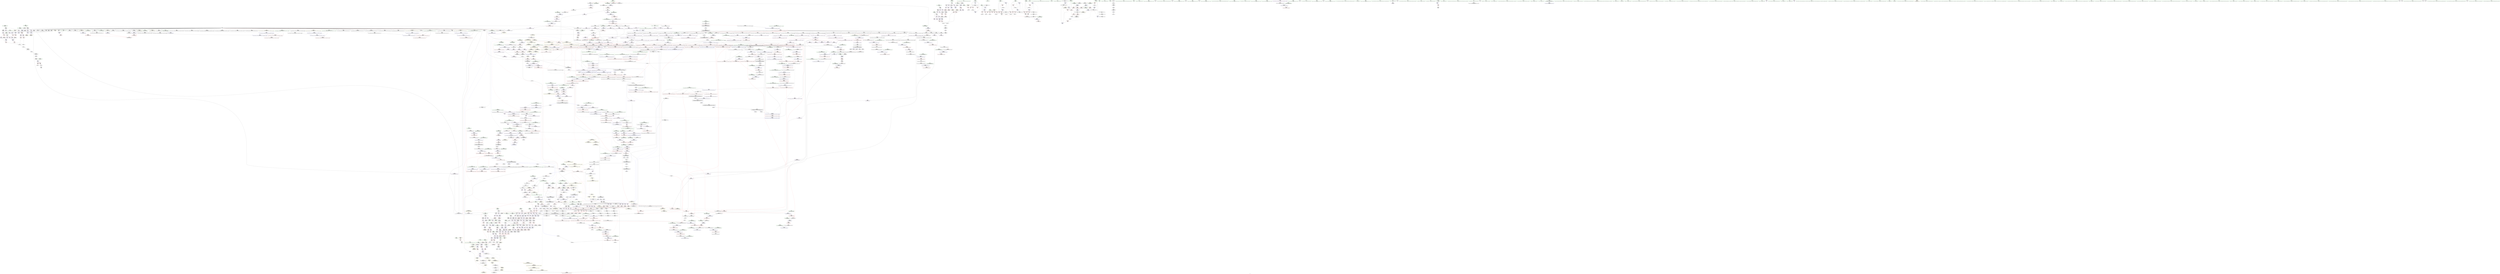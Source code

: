 digraph "SVFG" {
	label="SVFG";

	Node0x55af82877cb0 [shape=record,color=grey,label="{NodeID: 0\nNullPtr|{|<s46>118}}"];
	Node0x55af82877cb0 -> Node0x55af828e48e0[style=solid];
	Node0x55af82877cb0 -> Node0x55af828e49e0[style=solid];
	Node0x55af82877cb0 -> Node0x55af828e4ab0[style=solid];
	Node0x55af82877cb0 -> Node0x55af828e4b80[style=solid];
	Node0x55af82877cb0 -> Node0x55af828e4c50[style=solid];
	Node0x55af82877cb0 -> Node0x55af828e4d20[style=solid];
	Node0x55af82877cb0 -> Node0x55af828e4df0[style=solid];
	Node0x55af82877cb0 -> Node0x55af828e4ec0[style=solid];
	Node0x55af82877cb0 -> Node0x55af828e4f90[style=solid];
	Node0x55af82877cb0 -> Node0x55af828e5060[style=solid];
	Node0x55af82877cb0 -> Node0x55af828e5130[style=solid];
	Node0x55af82877cb0 -> Node0x55af828e5200[style=solid];
	Node0x55af82877cb0 -> Node0x55af828e52d0[style=solid];
	Node0x55af82877cb0 -> Node0x55af828e53a0[style=solid];
	Node0x55af82877cb0 -> Node0x55af828e5470[style=solid];
	Node0x55af82877cb0 -> Node0x55af828e5540[style=solid];
	Node0x55af82877cb0 -> Node0x55af828e5610[style=solid];
	Node0x55af82877cb0 -> Node0x55af828e56e0[style=solid];
	Node0x55af82877cb0 -> Node0x55af828e57b0[style=solid];
	Node0x55af82877cb0 -> Node0x55af828e5880[style=solid];
	Node0x55af82877cb0 -> Node0x55af828e5950[style=solid];
	Node0x55af82877cb0 -> Node0x55af828e5a20[style=solid];
	Node0x55af82877cb0 -> Node0x55af828e5af0[style=solid];
	Node0x55af82877cb0 -> Node0x55af828e5bc0[style=solid];
	Node0x55af82877cb0 -> Node0x55af828e5c90[style=solid];
	Node0x55af82877cb0 -> Node0x55af828e5d60[style=solid];
	Node0x55af82877cb0 -> Node0x55af828e5e30[style=solid];
	Node0x55af82877cb0 -> Node0x55af828e5f00[style=solid];
	Node0x55af82877cb0 -> Node0x55af828e5fd0[style=solid];
	Node0x55af82877cb0 -> Node0x55af828e60a0[style=solid];
	Node0x55af82877cb0 -> Node0x55af828e6170[style=solid];
	Node0x55af82877cb0 -> Node0x55af828e6240[style=solid];
	Node0x55af82877cb0 -> Node0x55af828e6310[style=solid];
	Node0x55af82877cb0 -> Node0x55af828e63e0[style=solid];
	Node0x55af82877cb0 -> Node0x55af828e64b0[style=solid];
	Node0x55af82877cb0 -> Node0x55af828e6580[style=solid];
	Node0x55af82877cb0 -> Node0x55af828e6650[style=solid];
	Node0x55af82877cb0 -> Node0x55af828e6720[style=solid];
	Node0x55af82877cb0 -> Node0x55af82913930[style=solid];
	Node0x55af82877cb0 -> Node0x55af82917da0[style=solid];
	Node0x55af82877cb0 -> Node0x55af82917e70[style=solid];
	Node0x55af82877cb0 -> Node0x55af82917f40[style=solid];
	Node0x55af82877cb0 -> Node0x55af8291a230[style=solid];
	Node0x55af82877cb0 -> Node0x55af82944b00[style=solid];
	Node0x55af82877cb0 -> Node0x55af829480a0[style=solid];
	Node0x55af82877cb0 -> Node0x55af82948520[style=solid];
	Node0x55af82877cb0:s46 -> Node0x55af82a39800[style=solid,color=red];
	Node0x55af829a9710 [shape=record,color=yellow,style=double,label="{NodeID: 1882\n341V_1 = ENCHI(MR_341V_0)\npts\{1288 \}\nFun[_ZSt3maxImERKT_S2_S2_]}"];
	Node0x55af829a9710 -> Node0x55af828f0420[style=dashed];
	Node0x55af828e9dc0 [shape=record,color=red,label="{NodeID: 775\n603\<--598\n\<--__x.addr\n_ZNSt6vectorI2ptSaIS0_EE9push_backEOS0_\n|{<s0>42}}"];
	Node0x55af828e9dc0:s0 -> Node0x55af82a38ba0[style=solid,color=red];
	Node0x55af82a438c0 [shape=record,color=black,label="{NodeID: 2657\n101 = PHI(105, )\n}"];
	Node0x55af82a438c0 -> Node0x55af828e6c30[style=solid];
	Node0x55af828e06c0 [shape=record,color=black,label="{NodeID: 443\n1365\<--1364\n\<--this1\n_ZNSt6vectorI2ptSaIS0_EE5beginEv\n}"];
	Node0x55af828e06c0 -> Node0x55af828fb4d0[style=solid];
	Node0x55af828e06c0 -> Node0x55af828fb5a0[style=solid];
	Node0x55af828d4570 [shape=record,color=green,label="{NodeID: 111\n691\<--692\n_ZNSt12_Vector_baseI2ptSaIS0_EED2Ev\<--_ZNSt12_Vector_baseI2ptSaIS0_EED2Ev_field_insensitive\n}"];
	Node0x55af828ef7f0 [shape=record,color=red,label="{NodeID: 886\n1429\<--1428\n\<--coerce.dive4\n_ZSt34__uninitialized_move_if_noexcept_aIP2ptS1_SaIS0_EET0_T_S4_S3_RT1_\n|{<s0>113}}"];
	Node0x55af828ef7f0:s0 -> Node0x55af82a38cb0[style=solid,color=red];
	Node0x55af828f62c0 [shape=record,color=purple,label="{NodeID: 554\n1928\<--312\noffset_0\<--\n}"];
	Node0x55af828f62c0 -> Node0x55af82915910[style=solid];
	Node0x55af828d8c50 [shape=record,color=green,label="{NodeID: 222\n1478\<--1479\nthis.addr\<--this.addr_field_insensitive\n_ZNKSt6vectorI2ptSaIS0_EE4sizeEv\n}"];
	Node0x55af828d8c50 -> Node0x55af828efcd0[style=solid];
	Node0x55af828d8c50 -> Node0x55af8291c040[style=solid];
	Node0x55af82914b40 [shape=record,color=blue,label="{NodeID: 997\n190\<--191\n\<--\n_Z4area2ptS_S_\n|{<s0>10}}"];
	Node0x55af82914b40:s0 -> Node0x55af829b2a00[style=dashed,color=red];
	Node0x55af829875a0 [shape=record,color=black,label="{NodeID: 1772\nMR_112V_3 = PHI(MR_112V_4, MR_112V_2, )\npts\{368 \}\n}"];
	Node0x55af829875a0 -> Node0x55af828ff910[style=dashed];
	Node0x55af829875a0 -> Node0x55af828ff9e0[style=dashed];
	Node0x55af829875a0 -> Node0x55af828ffab0[style=dashed];
	Node0x55af829875a0 -> Node0x55af82917170[style=dashed];
	Node0x55af828fbcf0 [shape=record,color=purple,label="{NodeID: 665\n1487\<--1486\n_M_impl2\<--\n_ZNKSt6vectorI2ptSaIS0_EE4sizeEv\n}"];
	Node0x55af82a36fb0 [shape=record,color=black,label="{NodeID: 2547\n1446 = PHI(1156, )\n1st arg _ZNSt16allocator_traitsISaI2ptEE7destroyIS0_EEvRS1_PT_ }"];
	Node0x55af82a36fb0 -> Node0x55af8291bea0[style=solid];
	Node0x55af828e6ea0 [shape=record,color=black,label="{NodeID: 333\n160\<--146\n\<--a\n_Z4area2ptS_S_\n}"];
	Node0x55af828e6ea0 -> Node0x55af828f40a0[style=solid];
	Node0x55af828e6ea0 -> Node0x55af828f4170[style=solid];
	Node0x55af8291a570 [shape=record,color=blue,label="{NodeID: 1108\n1069\<--1141\nexn.slot\<--\n_ZNSt6vectorI2ptSaIS0_EE17_M_realloc_insertIJS0_EEEvN9__gnu_cxx17__normal_iteratorIPS0_S2_EEDpOT_\n}"];
	Node0x55af8291a570 -> Node0x55af828ed9e0[style=dashed];
	Node0x55af8291a570 -> Node0x55af8291a710[style=dashed];
	Node0x55af8289a9a0 [shape=record,color=green,label="{NodeID: 1\n7\<--1\n__dso_handle\<--dummyObj\nGlob }"];
	Node0x55af829a97f0 [shape=record,color=yellow,style=double,label="{NodeID: 1883\n347V_1 = ENCHI(MR_347V_0)\npts\{1294 \}\nFun[_ZSt3maxImERKT_S2_S2_]}"];
	Node0x55af829a97f0 -> Node0x55af828f0350[style=dashed];
	Node0x55af828e9e90 [shape=record,color=red,label="{NodeID: 776\n631\<--625\nthis1\<--this.addr\n_ZNSt6vectorI2ptSaIS0_EEixEm\n}"];
	Node0x55af828e9e90 -> Node0x55af828e9670[style=solid];
	Node0x55af82a43af0 [shape=record,color=black,label="{NodeID: 2658\n183 = PHI(218, )\n}"];
	Node0x55af828e0790 [shape=record,color=black,label="{NodeID: 444\n1357\<--1370\n_ZNSt6vectorI2ptSaIS0_EE5beginEv_ret\<--\n_ZNSt6vectorI2ptSaIS0_EE5beginEv\n|{<s0>73}}"];
	Node0x55af828e0790:s0 -> Node0x55af82a45fe0[style=solid,color=blue];
	Node0x55af828d4670 [shape=record,color=green,label="{NodeID: 112\n707\<--708\nthis.addr\<--this.addr_field_insensitive\n_ZNSt12_Vector_baseI2ptSaIS0_EEC2Ev\n}"];
	Node0x55af828d4670 -> Node0x55af828ea9f0[style=solid];
	Node0x55af828d4670 -> Node0x55af82917c00[style=solid];
	Node0x55af828ef8c0 [shape=record,color=red,label="{NodeID: 887\n1431\<--1430\n\<--coerce.dive5\n_ZSt34__uninitialized_move_if_noexcept_aIP2ptS1_SaIS0_EET0_T_S4_S3_RT1_\n|{<s0>113}}"];
	Node0x55af828ef8c0:s0 -> Node0x55af82a38dc0[style=solid,color=red];
	Node0x55af828f6390 [shape=record,color=purple,label="{NodeID: 555\n1931\<--312\noffset_1\<--\n}"];
	Node0x55af828f6390 -> Node0x55af829159e0[style=solid];
	Node0x55af828d8d20 [shape=record,color=green,label="{NodeID: 223\n1500\<--1501\nretval\<--retval_field_insensitive\n_ZSt3maxImERKT_S2_S2_\n}"];
	Node0x55af828d8d20 -> Node0x55af828eff40[style=solid];
	Node0x55af828d8d20 -> Node0x55af8291c2b0[style=solid];
	Node0x55af828d8d20 -> Node0x55af8291c380[style=solid];
	Node0x55af829b9240 [shape=record,color=yellow,style=double,label="{NodeID: 2105\n110V_1 = ENCHI(MR_110V_0)\npts\{366 \}\nFun[main]}"];
	Node0x55af829b9240 -> Node0x55af828ff840[style=dashed];
	Node0x55af82914c10 [shape=record,color=blue, style = dotted,label="{NodeID: 998\n1922\<--1924\noffset_0\<--dummyVal\n_Z4area2ptS_S_\n}"];
	Node0x55af82914c10 -> Node0x55af828fe4c0[style=dashed];
	Node0x55af82987aa0 [shape=record,color=black,label="{NodeID: 1773\nMR_116V_2 = PHI(MR_116V_4, MR_116V_1, )\npts\{374 \}\n}"];
	Node0x55af82987aa0 -> Node0x55af82916060[style=dashed];
	Node0x55af828fbdc0 [shape=record,color=purple,label="{NodeID: 666\n1488\<--1486\n_M_start\<--\n_ZNKSt6vectorI2ptSaIS0_EE4sizeEv\n}"];
	Node0x55af828fbdc0 -> Node0x55af828efe70[style=solid];
	Node0x55af82a370f0 [shape=record,color=black,label="{NodeID: 2548\n1021 = PHI(980, 1102, )\n0th arg _ZNSt16allocator_traitsISaI2ptEE9constructIS0_JS0_EEEvRS1_PT_DpOT0_ }"];
	Node0x55af82a370f0 -> Node0x55af82919870[style=solid];
	Node0x55af828e6f70 [shape=record,color=black,label="{NodeID: 334\n165\<--148\n\<--b\n_Z4area2ptS_S_\n}"];
	Node0x55af828e6f70 -> Node0x55af828f4240[style=solid];
	Node0x55af828e6f70 -> Node0x55af828f4310[style=solid];
	Node0x55af8291a640 [shape=record,color=blue,label="{NodeID: 1109\n1071\<--1143\nehselector.slot\<--\n_ZNSt6vectorI2ptSaIS0_EE17_M_realloc_insertIJS0_EEEvN9__gnu_cxx17__normal_iteratorIPS0_S2_EEDpOT_\n}"];
	Node0x55af8291a640 -> Node0x55af8291a7e0[style=dashed];
	Node0x55af8289d340 [shape=record,color=green,label="{NodeID: 2\n10\<--1\n_ZSt3cin\<--dummyObj\nGlob }"];
	Node0x55af828e9f60 [shape=record,color=red,label="{NodeID: 777\n636\<--627\n\<--__n.addr\n_ZNSt6vectorI2ptSaIS0_EEixEm\n}"];
	Node0x55af82a43c00 [shape=record,color=black,label="{NodeID: 2659\n201 = PHI(218, )\n}"];
	Node0x55af828e0860 [shape=record,color=black,label="{NodeID: 445\n1386\<--1385\n\<--_M_impl\n_ZNSt12_Vector_baseI2ptSaIS0_EE11_M_allocateEm\n|{<s0>110}}"];
	Node0x55af828e0860:s0 -> Node0x55af82a3f480[style=solid,color=red];
	Node0x55af828d4740 [shape=record,color=green,label="{NodeID: 113\n713\<--714\n_ZNSt12_Vector_baseI2ptSaIS0_EE12_Vector_implC2Ev\<--_ZNSt12_Vector_baseI2ptSaIS0_EE12_Vector_implC2Ev_field_insensitive\n}"];
	Node0x55af828ef990 [shape=record,color=red,label="{NodeID: 888\n1441\<--1438\nthis1\<--this.addr\n_ZNK9__gnu_cxx17__normal_iteratorIP2ptSt6vectorIS1_SaIS1_EEE4baseEv\n}"];
	Node0x55af828ef990 -> Node0x55af828fba80[style=solid];
	Node0x55af828f6460 [shape=record,color=purple,label="{NodeID: 556\n1929\<--313\noffset_0\<--\n}"];
	Node0x55af828f6460 -> Node0x55af829126f0[style=solid];
	Node0x55af828d8df0 [shape=record,color=green,label="{NodeID: 224\n1502\<--1503\n__a.addr\<--__a.addr_field_insensitive\n_ZSt3maxImERKT_S2_S2_\n}"];
	Node0x55af828d8df0 -> Node0x55af828f0010[style=solid];
	Node0x55af828d8df0 -> Node0x55af828f00e0[style=solid];
	Node0x55af828d8df0 -> Node0x55af8291c110[style=solid];
	Node0x55af82914ce0 [shape=record,color=blue, style = dotted,label="{NodeID: 999\n1925\<--1927\noffset_1\<--dummyVal\n_Z4area2ptS_S_\n}"];
	Node0x55af82914ce0 -> Node0x55af828fe590[style=dashed];
	Node0x55af82987fa0 [shape=record,color=black,label="{NodeID: 1774\nMR_126V_2 = PHI(MR_126V_5, MR_126V_1, )\npts\{386 \}\n}"];
	Node0x55af82987fa0 -> Node0x55af829163a0[style=dashed];
	Node0x55af828fbe90 [shape=record,color=purple,label="{NodeID: 667\n1539\<--1538\n_M_impl\<--this1\n_ZNKSt12_Vector_baseI2ptSaIS0_EE19_M_get_Tp_allocatorEv\n}"];
	Node0x55af828fbe90 -> Node0x55af828e1490[style=solid];
	Node0x55af82a37300 [shape=record,color=black,label="{NodeID: 2549\n1022 = PHI(984, 1105, )\n1st arg _ZNSt16allocator_traitsISaI2ptEE9constructIS0_JS0_EEEvRS1_PT_DpOT0_ }"];
	Node0x55af82a37300 -> Node0x55af82919940[style=solid];
	Node0x55af828e7040 [shape=record,color=black,label="{NodeID: 335\n170\<--150\n\<--c\n_Z4area2ptS_S_\n}"];
	Node0x55af828e7040 -> Node0x55af828f43e0[style=solid];
	Node0x55af828e7040 -> Node0x55af828f44b0[style=solid];
	Node0x55af8291a710 [shape=record,color=blue,label="{NodeID: 1110\n1069\<--1162\nexn.slot\<--\n_ZNSt6vectorI2ptSaIS0_EE17_M_realloc_insertIJS0_EEEvN9__gnu_cxx17__normal_iteratorIPS0_S2_EEDpOT_\n}"];
	Node0x55af8291a710 -> Node0x55af828edab0[style=dashed];
	Node0x55af828d0510 [shape=record,color=green,label="{NodeID: 3\n11\<--1\n_ZSt4cout\<--dummyObj\nGlob }"];
	Node0x55af829a99e0 [shape=record,color=yellow,style=double,label="{NodeID: 1885\n439V_1 = ENCHI(MR_439V_0)\npts\{17100000 \}\nFun[_ZNKSt13move_iteratorIP2ptEdeEv]}"];
	Node0x55af829a99e0 -> Node0x55af82911920[style=dashed];
	Node0x55af828ea030 [shape=record,color=red,label="{NodeID: 778\n635\<--634\n\<--_M_start\n_ZNSt6vectorI2ptSaIS0_EEixEm\n}"];
	Node0x55af828ea030 -> Node0x55af828fd7c0[style=solid];
	Node0x55af82a43d10 [shape=record,color=black,label="{NodeID: 2660\n214 = PHI(249, )\n}"];
	Node0x55af82a43d10 -> Node0x55af828e7860[style=solid];
	Node0x55af828e0930 [shape=record,color=black,label="{NodeID: 446\n1372\<--1393\n_ZNSt12_Vector_baseI2ptSaIS0_EE11_M_allocateEm_ret\<--cond\n_ZNSt12_Vector_baseI2ptSaIS0_EE11_M_allocateEm\n|{<s0>75}}"];
	Node0x55af828e0930:s0 -> Node0x55af82a46230[style=solid,color=blue];
	Node0x55af828d9230 [shape=record,color=green,label="{NodeID: 114\n719\<--720\n__cxa_begin_catch\<--__cxa_begin_catch_field_insensitive\n}"];
	Node0x55af828efa60 [shape=record,color=red,label="{NodeID: 889\n1453\<--1447\n\<--__a.addr\n_ZNSt16allocator_traitsISaI2ptEE7destroyIS0_EEvRS1_PT_\n}"];
	Node0x55af828efa60 -> Node0x55af828e0ba0[style=solid];
	Node0x55af828f6530 [shape=record,color=purple,label="{NodeID: 557\n1932\<--313\noffset_1\<--\n}"];
	Node0x55af828f6530 -> Node0x55af829127c0[style=solid];
	Node0x55af828d8ec0 [shape=record,color=green,label="{NodeID: 225\n1504\<--1505\n__b.addr\<--__b.addr_field_insensitive\n_ZSt3maxImERKT_S2_S2_\n}"];
	Node0x55af828d8ec0 -> Node0x55af828f01b0[style=solid];
	Node0x55af828d8ec0 -> Node0x55af828f0280[style=solid];
	Node0x55af828d8ec0 -> Node0x55af8291c1e0[style=solid];
	Node0x55af829b9400 [shape=record,color=yellow,style=double,label="{NodeID: 2107\n114V_1 = ENCHI(MR_114V_0)\npts\{370 \}\nFun[main]}"];
	Node0x55af829b9400 -> Node0x55af828ffb80[style=dashed];
	Node0x55af829b9400 -> Node0x55af828ffc50[style=dashed];
	Node0x55af829b9400 -> Node0x55af828ffd20[style=dashed];
	Node0x55af829b9400 -> Node0x55af828ffdf0[style=dashed];
	Node0x55af829b9400 -> Node0x55af828ffec0[style=dashed];
	Node0x55af82914db0 [shape=record,color=blue,label="{NodeID: 1000\n203\<--204\n\<--\n_Z4area2ptS_S_\n}"];
	Node0x55af82914db0 -> Node0x55af828fe660[style=dashed];
	Node0x55af82988090 [shape=record,color=black,label="{NodeID: 1775\nMR_128V_2 = PHI(MR_128V_4, MR_128V_1, )\npts\{388 \}\n}"];
	Node0x55af82988090 -> Node0x55af82916470[style=dashed];
	Node0x55af82988090 -> Node0x55af82988090[style=dashed];
	Node0x55af828fbf60 [shape=record,color=purple,label="{NodeID: 668\n1560\<--1559\n_M_current\<--this1\n_ZN9__gnu_cxx17__normal_iteratorIP2ptSt6vectorIS1_SaIS1_EEEC2ERKS2_\n}"];
	Node0x55af828fbf60 -> Node0x55af8291c860[style=solid];
	Node0x55af82a37480 [shape=record,color=black,label="{NodeID: 2550\n1023 = PHI(986, 1107, )\n2nd arg _ZNSt16allocator_traitsISaI2ptEE9constructIS0_JS0_EEEvRS1_PT_DpOT0_ }"];
	Node0x55af82a37480 -> Node0x55af82919a10[style=solid];
	Node0x55af828e7110 [shape=record,color=black,label="{NodeID: 336\n176\<--150\n\<--c\n_Z4area2ptS_S_\n}"];
	Node0x55af828e7110 -> Node0x55af828f4720[style=solid];
	Node0x55af828e7110 -> Node0x55af828f47f0[style=solid];
	Node0x55af8291a7e0 [shape=record,color=blue,label="{NodeID: 1111\n1071\<--1164\nehselector.slot\<--\n_ZNSt6vectorI2ptSaIS0_EE17_M_realloc_insertIJS0_EEEvN9__gnu_cxx17__normal_iteratorIPS0_S2_EEDpOT_\n}"];
	Node0x55af8291a7e0 -> Node0x55af828edb80[style=dashed];
	Node0x55af828d0850 [shape=record,color=green,label="{NodeID: 4\n12\<--1\n.str\<--dummyObj\nGlob }"];
	Node0x55af828ea100 [shape=record,color=red,label="{NodeID: 779\n662\<--642\n\<--retval\n_ZSt3minIiERKT_S2_S2_\n}"];
	Node0x55af828ea100 -> Node0x55af828dd6d0[style=solid];
	Node0x55af82a43eb0 [shape=record,color=black,label="{NodeID: 2661\n336 = PHI(139, )\n|{<s0>16}}"];
	Node0x55af82a43eb0:s0 -> Node0x55af82a279e0[style=solid,color=red];
	Node0x55af828e0a00 [shape=record,color=black,label="{NodeID: 447\n1395\<--1432\n_ZSt34__uninitialized_move_if_noexcept_aIP2ptS1_SaIS0_EET0_T_S4_S3_RT1__ret\<--call6\n_ZSt34__uninitialized_move_if_noexcept_aIP2ptS1_SaIS0_EET0_T_S4_S3_RT1_\n|{<s0>80|<s1>83}}"];
	Node0x55af828e0a00:s0 -> Node0x55af82a467c0[style=solid,color=blue];
	Node0x55af828e0a00:s1 -> Node0x55af82a46b80[style=solid,color=blue];
	Node0x55af828d9330 [shape=record,color=green,label="{NodeID: 115\n722\<--723\n_ZSt9terminatev\<--_ZSt9terminatev_field_insensitive\n}"];
	Node0x55af828efb30 [shape=record,color=red,label="{NodeID: 890\n1455\<--1449\n\<--__p.addr\n_ZNSt16allocator_traitsISaI2ptEE7destroyIS0_EEvRS1_PT_\n|{<s0>114}}"];
	Node0x55af828efb30:s0 -> Node0x55af82a3d940[style=solid,color=red];
	Node0x55af828f6600 [shape=record,color=purple,label="{NodeID: 558\n1934\<--315\noffset_0\<--\n}"];
	Node0x55af828f6600 -> Node0x55af82915ab0[style=solid];
	Node0x55af828d8f90 [shape=record,color=green,label="{NodeID: 226\n1524\<--1525\n__a.addr\<--__a.addr_field_insensitive\n_ZNSt16allocator_traitsISaI2ptEE8max_sizeERKS1_\n}"];
	Node0x55af828d8f90 -> Node0x55af828f04f0[style=solid];
	Node0x55af828d8f90 -> Node0x55af8291c450[style=solid];
	Node0x55af82914e80 [shape=record,color=blue,label="{NodeID: 1001\n206\<--207\n\<--\n_Z4area2ptS_S_\n}"];
	Node0x55af82914e80 -> Node0x55af828fe730[style=dashed];
	Node0x55af82988180 [shape=record,color=black,label="{NodeID: 1776\nMR_130V_2 = PHI(MR_130V_4, MR_130V_1, )\npts\{390 \}\n}"];
	Node0x55af82988180 -> Node0x55af82916540[style=dashed];
	Node0x55af82988180 -> Node0x55af82988180[style=dashed];
	Node0x55af828fc030 [shape=record,color=purple,label="{NodeID: 669\n1631\<--1619\ncoerce.dive\<--__first\n_ZSt22__uninitialized_copy_aISt13move_iteratorIP2ptES2_S1_ET0_T_S5_S4_RSaIT1_E\n}"];
	Node0x55af828fc030 -> Node0x55af8291cd40[style=solid];
	Node0x55af82a37600 [shape=record,color=black,label="{NodeID: 2551\n917 = PHI(909, )\n0th arg _ZN9__gnu_cxx13new_allocatorI2ptE10deallocateEPS1_m }"];
	Node0x55af82a37600 -> Node0x55af82919050[style=solid];
	Node0x55af828e71e0 [shape=record,color=black,label="{NodeID: 337\n194\<--150\n\<--c\n_Z4area2ptS_S_\n}"];
	Node0x55af828e71e0 -> Node0x55af828f4da0[style=solid];
	Node0x55af828e71e0 -> Node0x55af828f4e70[style=solid];
	Node0x55af8291a8b0 [shape=record,color=blue,label="{NodeID: 1112\n1215\<--1212\n_M_start36\<--\n_ZNSt6vectorI2ptSaIS0_EE17_M_realloc_insertIJS0_EEEvN9__gnu_cxx17__normal_iteratorIPS0_S2_EEDpOT_\n|{<s0>69}}"];
	Node0x55af8291a8b0:s0 -> Node0x55af829999b0[style=dashed,color=blue];
	Node0x55af828d0910 [shape=record,color=green,label="{NodeID: 5\n14\<--1\n.str.2\<--dummyObj\nGlob }"];
	Node0x55af829a9bd0 [shape=record,color=yellow,style=double,label="{NodeID: 1887\n358V_1 = ENCHI(MR_358V_0)\npts\{13600000 \}\nFun[_ZNSt6vectorI2ptSaIS0_EE5beginEv]|{<s0>109}}"];
	Node0x55af829a9bd0:s0 -> Node0x55af8291c860[style=dashed,color=red];
	Node0x55af828ea1d0 [shape=record,color=red,label="{NodeID: 780\n652\<--644\n\<--__a.addr\n_ZSt3minIiERKT_S2_S2_\n}"];
	Node0x55af828ea1d0 -> Node0x55af828ea5e0[style=solid];
	Node0x55af82a44080 [shape=record,color=black,label="{NodeID: 2662\n337 = PHI(341, )\n}"];
	Node0x55af82a44080 -> Node0x55af828e8700[style=solid];
	Node0x55af828e0ad0 [shape=record,color=black,label="{NodeID: 448\n1436\<--1442\n_ZNK9__gnu_cxx17__normal_iteratorIP2ptSt6vectorIS1_SaIS1_EEE4baseEv_ret\<--_M_current\n_ZNK9__gnu_cxx17__normal_iteratorIP2ptSt6vectorIS1_SaIS1_EEE4baseEv\n|{<s0>78|<s1>81|<s2>107|<s3>108}}"];
	Node0x55af828e0ad0:s0 -> Node0x55af82a46540[style=solid,color=blue];
	Node0x55af828e0ad0:s1 -> Node0x55af82a468d0[style=solid,color=blue];
	Node0x55af828e0ad0:s2 -> Node0x55af82a34ef0[style=solid,color=blue];
	Node0x55af828e0ad0:s3 -> Node0x55af82a35030[style=solid,color=blue];
	Node0x55af828d9430 [shape=record,color=green,label="{NodeID: 116\n730\<--731\nthis.addr\<--this.addr_field_insensitive\n_ZNSt12_Vector_baseI2ptSaIS0_EE12_Vector_implC2Ev\n}"];
	Node0x55af828d9430 -> Node0x55af828eaac0[style=solid];
	Node0x55af828d9430 -> Node0x55af82917cd0[style=solid];
	Node0x55af828efc00 [shape=record,color=red,label="{NodeID: 891\n1467\<--1464\nthis1\<--this.addr\n_ZNKSt6vectorI2ptSaIS0_EE8max_sizeEv\n}"];
	Node0x55af828efc00 -> Node0x55af828e0c70[style=solid];
	Node0x55af828f66d0 [shape=record,color=purple,label="{NodeID: 559\n1937\<--315\noffset_1\<--\n}"];
	Node0x55af828f66d0 -> Node0x55af82915b80[style=solid];
	Node0x55af828d9060 [shape=record,color=green,label="{NodeID: 227\n1530\<--1531\n_ZNK9__gnu_cxx13new_allocatorI2ptE8max_sizeEv\<--_ZNK9__gnu_cxx13new_allocatorI2ptE8max_sizeEv_field_insensitive\n}"];
	Node0x55af829b95c0 [shape=record,color=yellow,style=double,label="{NodeID: 2109\n118V_1 = ENCHI(MR_118V_0)\npts\{376 \}\nFun[main]}"];
	Node0x55af829b95c0 -> Node0x55af82900130[style=dashed];
	Node0x55af82914f50 [shape=record,color=blue,label="{NodeID: 1002\n229\<--220\n\<--p.coerce0\n_ZN2ptmiES_\n}"];
	Node0x55af82914f50 -> Node0x55af828fe9a0[style=dashed];
	Node0x55af8298af10 [shape=record,color=black,label="{NodeID: 1777\nMR_132V_2 = PHI(MR_132V_4, MR_132V_1, )\npts\{392 \}\n}"];
	Node0x55af8298af10 -> Node0x55af829a57b0[style=dashed];
	Node0x55af828fc100 [shape=record,color=purple,label="{NodeID: 670\n1633\<--1621\ncoerce.dive1\<--__last\n_ZSt22__uninitialized_copy_aISt13move_iteratorIP2ptES2_S1_ET0_T_S5_S4_RSaIT1_E\n}"];
	Node0x55af828fc100 -> Node0x55af8291ce10[style=solid];
	Node0x55af82a37710 [shape=record,color=black,label="{NodeID: 2552\n918 = PHI(910, )\n1st arg _ZN9__gnu_cxx13new_allocatorI2ptE10deallocateEPS1_m }"];
	Node0x55af82a37710 -> Node0x55af82919120[style=solid];
	Node0x55af828e72b0 [shape=record,color=black,label="{NodeID: 338\n186\<--152\n\<--ref.tmp\n_Z4area2ptS_S_\n}"];
	Node0x55af828e72b0 -> Node0x55af828f4a60[style=solid];
	Node0x55af828e72b0 -> Node0x55af828f4b30[style=solid];
	Node0x55af8291a980 [shape=record,color=blue,label="{NodeID: 1113\n1220\<--1217\n_M_finish38\<--\n_ZNSt6vectorI2ptSaIS0_EE17_M_realloc_insertIJS0_EEEvN9__gnu_cxx17__normal_iteratorIPS0_S2_EEDpOT_\n|{<s0>69}}"];
	Node0x55af8291a980:s0 -> Node0x55af82999eb0[style=dashed,color=blue];
	Node0x55af828d09d0 [shape=record,color=green,label="{NodeID: 6\n16\<--1\n.str.3\<--dummyObj\nGlob }"];
	Node0x55af829a9cb0 [shape=record,color=yellow,style=double,label="{NodeID: 1888\n326V_1 = ENCHI(MR_326V_0)\npts\{3720000 3720001 \}\nFun[_ZNSt6vectorI2ptSaIS0_EE5beginEv]|{<s0>109}}"];
	Node0x55af829a9cb0:s0 -> Node0x55af829a8590[style=dashed,color=red];
	Node0x55af828ea2a0 [shape=record,color=red,label="{NodeID: 781\n659\<--644\n\<--__a.addr\n_ZSt3minIiERKT_S2_S2_\n}"];
	Node0x55af828ea2a0 -> Node0x55af829178c0[style=solid];
	Node0x55af82a44190 [shape=record,color=black,label="{NodeID: 2663\n521 = PHI(278, )\n}"];
	Node0x55af82a44190 -> Node0x55af82949420[style=solid];
	Node0x55af828e0ba0 [shape=record,color=black,label="{NodeID: 449\n1454\<--1453\n\<--\n_ZNSt16allocator_traitsISaI2ptEE7destroyIS0_EEvRS1_PT_\n|{<s0>114}}"];
	Node0x55af828e0ba0:s0 -> Node0x55af82a3d830[style=solid,color=red];
	Node0x55af828d9500 [shape=record,color=green,label="{NodeID: 117\n736\<--737\n_ZNSaI2ptEC2Ev\<--_ZNSaI2ptEC2Ev_field_insensitive\n}"];
	Node0x55af829b2510 [shape=record,color=yellow,style=double,label="{NodeID: 1999\n159V_1 = ENCHI(MR_159V_0)\npts\{3720000 3720001 3720002 \}\nFun[_ZNSt6vectorI2ptSaIS0_EEC2Ev]|{<s0>40}}"];
	Node0x55af829b2510:s0 -> Node0x55af829b70a0[style=dashed,color=red];
	Node0x55af828efcd0 [shape=record,color=red,label="{NodeID: 892\n1481\<--1478\nthis1\<--this.addr\n_ZNKSt6vectorI2ptSaIS0_EE4sizeEv\n}"];
	Node0x55af828efcd0 -> Node0x55af828e0e10[style=solid];
	Node0x55af828efcd0 -> Node0x55af828e0ee0[style=solid];
	Node0x55af828f67a0 [shape=record,color=purple,label="{NodeID: 560\n1935\<--316\noffset_0\<--\n}"];
	Node0x55af828f67a0 -> Node0x55af82912890[style=solid];
	Node0x55af828d9160 [shape=record,color=green,label="{NodeID: 228\n1535\<--1536\nthis.addr\<--this.addr_field_insensitive\n_ZNKSt12_Vector_baseI2ptSaIS0_EE19_M_get_Tp_allocatorEv\n}"];
	Node0x55af828d9160 -> Node0x55af828f05c0[style=solid];
	Node0x55af828d9160 -> Node0x55af8291c520[style=solid];
	Node0x55af829b96a0 [shape=record,color=yellow,style=double,label="{NodeID: 2110\n120V_1 = ENCHI(MR_120V_0)\npts\{378 \}\nFun[main]}"];
	Node0x55af829b96a0 -> Node0x55af82900200[style=dashed];
	Node0x55af82915020 [shape=record,color=blue,label="{NodeID: 1003\n231\<--221\n\<--p.coerce1\n_ZN2ptmiES_\n}"];
	Node0x55af82915020 -> Node0x55af828feb40[style=dashed];
	Node0x55af8298b3e0 [shape=record,color=black,label="{NodeID: 1778\nMR_134V_2 = PHI(MR_134V_4, MR_134V_1, )\npts\{394 \}\n}"];
	Node0x55af8298b3e0 -> Node0x55af829a5cb0[style=dashed];
	Node0x55af828fc1d0 [shape=record,color=purple,label="{NodeID: 671\n1645\<--1627\ncoerce.dive3\<--agg.tmp\n_ZSt22__uninitialized_copy_aISt13move_iteratorIP2ptES2_S1_ET0_T_S5_S4_RSaIT1_E\n}"];
	Node0x55af828fc1d0 -> Node0x55af828f0eb0[style=solid];
	Node0x55af82a37820 [shape=record,color=black,label="{NodeID: 2553\n919 = PHI(911, )\n2nd arg _ZN9__gnu_cxx13new_allocatorI2ptE10deallocateEPS1_m }"];
	Node0x55af82a37820 -> Node0x55af829191f0[style=solid];
	Node0x55af828e7380 [shape=record,color=black,label="{NodeID: 339\n175\<--154\n\<--agg.tmp\n_Z4area2ptS_S_\n}"];
	Node0x55af828e7380 -> Node0x55af828f4580[style=solid];
	Node0x55af828e7380 -> Node0x55af828f4650[style=solid];
	Node0x55af8291aa50 [shape=record,color=blue,label="{NodeID: 1114\n1227\<--1224\n_M_end_of_storage41\<--add.ptr39\n_ZNSt6vectorI2ptSaIS0_EE17_M_realloc_insertIJS0_EEEvN9__gnu_cxx17__normal_iteratorIPS0_S2_EEDpOT_\n|{<s0>69}}"];
	Node0x55af8291aa50:s0 -> Node0x55af8299a3b0[style=dashed,color=blue];
	Node0x55af828d0e30 [shape=record,color=green,label="{NodeID: 7\n19\<--1\n\<--dummyObj\nCan only get source location for instruction, argument, global var or function.}"];
	Node0x55af828ea370 [shape=record,color=red,label="{NodeID: 782\n650\<--646\n\<--__b.addr\n_ZSt3minIiERKT_S2_S2_\n}"];
	Node0x55af828ea370 -> Node0x55af828ea510[style=solid];
	Node0x55af82a442a0 [shape=record,color=black,label="{NodeID: 2664\n533 = PHI(639, )\n}"];
	Node0x55af82a442a0 -> Node0x55af828e9b50[style=solid];
	Node0x55af828e0c70 [shape=record,color=black,label="{NodeID: 450\n1468\<--1467\n\<--this1\n_ZNKSt6vectorI2ptSaIS0_EE8max_sizeEv\n|{<s0>115}}"];
	Node0x55af828e0c70:s0 -> Node0x55af82a47c30[style=solid,color=red];
	Node0x55af828d9600 [shape=record,color=green,label="{NodeID: 118\n747\<--748\nthis.addr\<--this.addr_field_insensitive\n_ZNSaI2ptEC2Ev\n}"];
	Node0x55af828d9600 -> Node0x55af828eab90[style=solid];
	Node0x55af828d9600 -> Node0x55af82918010[style=solid];
	Node0x55af828efda0 [shape=record,color=red,label="{NodeID: 893\n1485\<--1484\n\<--_M_finish\n_ZNKSt6vectorI2ptSaIS0_EE4sizeEv\n}"];
	Node0x55af828efda0 -> Node0x55af828e0fb0[style=solid];
	Node0x55af828f6870 [shape=record,color=purple,label="{NodeID: 561\n1938\<--316\noffset_1\<--\n}"];
	Node0x55af828f6870 -> Node0x55af82912960[style=solid];
	Node0x55af828e16f0 [shape=record,color=green,label="{NodeID: 229\n1544\<--1545\nthis.addr\<--this.addr_field_insensitive\n_ZNK9__gnu_cxx13new_allocatorI2ptE8max_sizeEv\n}"];
	Node0x55af828e16f0 -> Node0x55af828f0690[style=solid];
	Node0x55af828e16f0 -> Node0x55af8291c5f0[style=solid];
	Node0x55af829b9780 [shape=record,color=yellow,style=double,label="{NodeID: 2111\n122V_1 = ENCHI(MR_122V_0)\npts\{380 \}\nFun[main]}"];
	Node0x55af829b9780 -> Node0x55af82916200[style=dashed];
	Node0x55af829150f0 [shape=record,color=blue,label="{NodeID: 1004\n226\<--219\nthis.addr\<--this\n_ZN2ptmiES_\n}"];
	Node0x55af829150f0 -> Node0x55af828fe800[style=dashed];
	Node0x55af8298b8b0 [shape=record,color=black,label="{NodeID: 1779\nMR_136V_2 = PHI(MR_136V_3, MR_136V_1, )\npts\{1606 \}\n}"];
	Node0x55af8298b8b0 -> Node0x55af8299f8b0[style=dashed];
	Node0x55af828fc2a0 [shape=record,color=purple,label="{NodeID: 672\n1647\<--1629\ncoerce.dive4\<--agg.tmp2\n_ZSt22__uninitialized_copy_aISt13move_iteratorIP2ptES2_S1_ET0_T_S5_S4_RSaIT1_E\n}"];
	Node0x55af828fc2a0 -> Node0x55af828f0f80[style=solid];
	Node0x55af82a37930 [shape=record,color=black,label="{NodeID: 2554\n1338 = PHI(1053, )\n0th arg _ZN9__gnu_cxxmiIP2ptSt6vectorIS1_SaIS1_EEEENS_17__normal_iteratorIT_T0_E15difference_typeERKS9_SC_ }"];
	Node0x55af82a37930 -> Node0x55af8291b410[style=solid];
	Node0x55af828e7450 [shape=record,color=black,label="{NodeID: 340\n178\<--154\n\<--agg.tmp\n_Z4area2ptS_S_\n}"];
	Node0x55af828e7450 -> Node0x55af828f48c0[style=solid];
	Node0x55af828e7450 -> Node0x55af828f4990[style=solid];
	Node0x55af8291ab20 [shape=record,color=blue,label="{NodeID: 1115\n1245\<--1242\nthis.addr\<--this\n_ZNSt6vectorI2ptSaIS0_EE3endEv\n}"];
	Node0x55af8291ab20 -> Node0x55af828ee3a0[style=dashed];
	Node0x55af828d0ef0 [shape=record,color=green,label="{NodeID: 8\n49\<--1\n\<--dummyObj\nCan only get source location for instruction, argument, global var or function.|{<s0>3}}"];
	Node0x55af828d0ef0:s0 -> Node0x55af82a3cc10[style=solid,color=red];
	Node0x55af828ea440 [shape=record,color=red,label="{NodeID: 783\n656\<--646\n\<--__b.addr\n_ZSt3minIiERKT_S2_S2_\n}"];
	Node0x55af828ea440 -> Node0x55af829177f0[style=solid];
	Node0x55af82a443b0 [shape=record,color=black,label="{NodeID: 2665\n446 = PHI()\n}"];
	Node0x55af828e0d40 [shape=record,color=black,label="{NodeID: 451\n1462\<--1472\n_ZNKSt6vectorI2ptSaIS0_EE8max_sizeEv_ret\<--call2\n_ZNKSt6vectorI2ptSaIS0_EE8max_sizeEv\n|{<s0>98|<s1>105|<s2>106}}"];
	Node0x55af828e0d40:s0 -> Node0x55af82a47150[style=solid,color=blue];
	Node0x55af828e0d40:s1 -> Node0x55af82a47870[style=solid,color=blue];
	Node0x55af828e0d40:s2 -> Node0x55af82a479b0[style=solid,color=blue];
	Node0x55af828d96d0 [shape=record,color=green,label="{NodeID: 119\n753\<--754\n_ZN9__gnu_cxx13new_allocatorI2ptEC2Ev\<--_ZN9__gnu_cxx13new_allocatorI2ptEC2Ev_field_insensitive\n}"];
	Node0x55af828efe70 [shape=record,color=red,label="{NodeID: 894\n1489\<--1488\n\<--_M_start\n_ZNKSt6vectorI2ptSaIS0_EE4sizeEv\n}"];
	Node0x55af828efe70 -> Node0x55af828e1080[style=solid];
	Node0x55af828f6940 [shape=record,color=purple,label="{NodeID: 562\n1940\<--318\noffset_0\<--\n}"];
	Node0x55af828f6940 -> Node0x55af82915c50[style=solid];
	Node0x55af828e17c0 [shape=record,color=green,label="{NodeID: 230\n1553\<--1554\nthis.addr\<--this.addr_field_insensitive\n_ZN9__gnu_cxx17__normal_iteratorIP2ptSt6vectorIS1_SaIS1_EEEC2ERKS2_\n}"];
	Node0x55af828e17c0 -> Node0x55af828f0760[style=solid];
	Node0x55af828e17c0 -> Node0x55af8291c6c0[style=solid];
	Node0x55af829b9860 [shape=record,color=yellow,style=double,label="{NodeID: 2112\n124V_1 = ENCHI(MR_124V_0)\npts\{382 \}\nFun[main]}"];
	Node0x55af829b9860 -> Node0x55af829162d0[style=dashed];
	Node0x55af829151c0 [shape=record,color=blue,label="{NodeID: 1005\n258\<--251\n\<--p.coerce0\n_ZN2ptrmES_\n}"];
	Node0x55af829151c0 -> Node0x55af828ff020[style=dashed];
	Node0x55af8298bdb0 [shape=record,color=black,label="{NodeID: 1780\nMR_138V_2 = PHI(MR_138V_4, MR_138V_1, )\npts\{3720000 \}\n|{<s0>19}}"];
	Node0x55af8298bdb0:s0 -> Node0x55af829b2510[style=dashed,color=red];
	Node0x55af828fc370 [shape=record,color=purple,label="{NodeID: 673\n1970\<--1637\noffset_0\<--\n}"];
	Node0x55af828fc370 -> Node0x55af8291d080[style=solid];
	Node0x55af82a37a70 [shape=record,color=black,label="{NodeID: 2555\n1339 = PHI(1063, )\n1st arg _ZN9__gnu_cxxmiIP2ptSt6vectorIS1_SaIS1_EEEENS_17__normal_iteratorIT_T0_E15difference_typeERKS9_SC_ }"];
	Node0x55af82a37a70 -> Node0x55af8291b4e0[style=solid];
	Node0x55af828e7520 [shape=record,color=black,label="{NodeID: 341\n202\<--156\n\<--agg.tmp1\n_Z4area2ptS_S_\n}"];
	Node0x55af828e7520 -> Node0x55af828f50e0[style=solid];
	Node0x55af828e7520 -> Node0x55af828f51b0[style=solid];
	Node0x55af8291abf0 [shape=record,color=blue,label="{NodeID: 1116\n1262\<--1259\nthis.addr\<--this\n_ZN9__gnu_cxx13new_allocatorI2ptE9constructIS1_JS1_EEEvPT_DpOT0_\n}"];
	Node0x55af8291abf0 -> Node0x55af828ee540[style=dashed];
	Node0x55af828d0ff0 [shape=record,color=green,label="{NodeID: 9\n50\<--1\n\<--dummyObj\nCan only get source location for instruction, argument, global var or function.|{<s0>3|<s1>72}}"];
	Node0x55af828d0ff0:s0 -> Node0x55af82a3cdd0[style=solid,color=red];
	Node0x55af828d0ff0:s1 -> Node0x55af82a3fd00[style=solid,color=red];
	Node0x55af829a9f80 [shape=record,color=yellow,style=double,label="{NodeID: 1891\n155V_1 = ENCHI(MR_155V_0)\npts\{3840000 3840001 \}\nFun[_ZNSt6vectorI2ptSaIS0_EE9push_backEOS0_]|{<s0>43}}"];
	Node0x55af829a9f80:s0 -> Node0x55af829b57a0[style=dashed,color=red];
	Node0x55af828ea510 [shape=record,color=red,label="{NodeID: 784\n651\<--650\n\<--\n_ZSt3minIiERKT_S2_S2_\n}"];
	Node0x55af828ea510 -> Node0x55af829483a0[style=solid];
	Node0x55af82a44480 [shape=record,color=black,label="{NodeID: 2666\n450 = PHI()\n}"];
	Node0x55af828e0e10 [shape=record,color=black,label="{NodeID: 452\n1482\<--1481\n\<--this1\n_ZNKSt6vectorI2ptSaIS0_EE4sizeEv\n}"];
	Node0x55af828e0e10 -> Node0x55af828fbb50[style=solid];
	Node0x55af828e0e10 -> Node0x55af828fbc20[style=solid];
	Node0x55af828d97d0 [shape=record,color=green,label="{NodeID: 120\n758\<--759\nthis.addr\<--this.addr_field_insensitive\n_ZN9__gnu_cxx13new_allocatorI2ptEC2Ev\n}"];
	Node0x55af828d97d0 -> Node0x55af828eac60[style=solid];
	Node0x55af828d97d0 -> Node0x55af829180e0[style=solid];
	Node0x55af828eff40 [shape=record,color=red,label="{NodeID: 895\n1520\<--1500\n\<--retval\n_ZSt3maxImERKT_S2_S2_\n}"];
	Node0x55af828eff40 -> Node0x55af828e1220[style=solid];
	Node0x55af828f6a10 [shape=record,color=purple,label="{NodeID: 563\n1943\<--318\noffset_1\<--\n}"];
	Node0x55af828f6a10 -> Node0x55af82915d20[style=solid];
	Node0x55af828e1890 [shape=record,color=green,label="{NodeID: 231\n1555\<--1556\n__i.addr\<--__i.addr_field_insensitive\n_ZN9__gnu_cxx17__normal_iteratorIP2ptSt6vectorIS1_SaIS1_EEEC2ERKS2_\n}"];
	Node0x55af828e1890 -> Node0x55af828f0830[style=solid];
	Node0x55af828e1890 -> Node0x55af8291c790[style=solid];
	Node0x55af82915290 [shape=record,color=blue,label="{NodeID: 1006\n260\<--252\n\<--p.coerce1\n_ZN2ptrmES_\n}"];
	Node0x55af82915290 -> Node0x55af828fee80[style=dashed];
	Node0x55af8298c2b0 [shape=record,color=black,label="{NodeID: 1781\nMR_140V_2 = PHI(MR_140V_4, MR_140V_1, )\npts\{3960000 \}\n}"];
	Node0x55af8298c2b0 -> Node0x55af829a61b0[style=dashed];
	Node0x55af828fc440 [shape=record,color=purple,label="{NodeID: 674\n1971\<--1638\noffset_0\<--\n}"];
	Node0x55af828fc440 -> Node0x55af82913250[style=solid];
	Node0x55af82a37bb0 [shape=record,color=black,label="{NodeID: 2556\n1523 = PHI(1469, )\n0th arg _ZNSt16allocator_traitsISaI2ptEE8max_sizeERKS1_ }"];
	Node0x55af82a37bb0 -> Node0x55af8291c450[style=solid];
	Node0x55af828e75f0 [shape=record,color=black,label="{NodeID: 342\n209\<--156\n\<--agg.tmp1\n_Z4area2ptS_S_\n}"];
	Node0x55af828e75f0 -> Node0x55af828f5280[style=solid];
	Node0x55af828e75f0 -> Node0x55af828f5350[style=solid];
	Node0x55af8291acc0 [shape=record,color=blue,label="{NodeID: 1117\n1264\<--1260\n__p.addr\<--__p\n_ZN9__gnu_cxx13new_allocatorI2ptE9constructIS1_JS1_EEEvPT_DpOT0_\n}"];
	Node0x55af8291acc0 -> Node0x55af828ee610[style=dashed];
	Node0x55af828d10f0 [shape=record,color=green,label="{NodeID: 10\n92\<--1\n\<--dummyObj\nCan only get source location for instruction, argument, global var or function.}"];
	Node0x55af829aa060 [shape=record,color=yellow,style=double,label="{NodeID: 1892\n166V_1 = ENCHI(MR_166V_0)\npts\{1606 3720000 3720001 3720002 \}\nFun[_ZNSt6vectorI2ptSaIS0_EE9push_backEOS0_]|{<s0>43|<s1>43|<s2>43|<s3>43}}"];
	Node0x55af829aa060:s0 -> Node0x55af829b5340[style=dashed,color=red];
	Node0x55af829aa060:s1 -> Node0x55af829b5420[style=dashed,color=red];
	Node0x55af829aa060:s2 -> Node0x55af829b5500[style=dashed,color=red];
	Node0x55af829aa060:s3 -> Node0x55af829b55e0[style=dashed,color=red];
	Node0x55af828ea5e0 [shape=record,color=red,label="{NodeID: 785\n653\<--652\n\<--\n_ZSt3minIiERKT_S2_S2_\n}"];
	Node0x55af828ea5e0 -> Node0x55af829483a0[style=solid];
	Node0x55af82a44550 [shape=record,color=black,label="{NodeID: 2667\n454 = PHI()\n}"];
	Node0x55af828e0ee0 [shape=record,color=black,label="{NodeID: 453\n1486\<--1481\n\<--this1\n_ZNKSt6vectorI2ptSaIS0_EE4sizeEv\n}"];
	Node0x55af828e0ee0 -> Node0x55af828fbcf0[style=solid];
	Node0x55af828e0ee0 -> Node0x55af828fbdc0[style=solid];
	Node0x55af828d98a0 [shape=record,color=green,label="{NodeID: 121\n767\<--768\n__first.addr\<--__first.addr_field_insensitive\n_ZSt8_DestroyIP2ptS0_EvT_S2_RSaIT0_E\n}"];
	Node0x55af828d98a0 -> Node0x55af828ead30[style=solid];
	Node0x55af828d98a0 -> Node0x55af829181b0[style=solid];
	Node0x55af829b2920 [shape=record,color=yellow,style=double,label="{NodeID: 2003\n42V_1 = ENCHI(MR_42V_0)\npts\{1530000 \}\nFun[_ZN2ptrmES_]}"];
	Node0x55af829b2920 -> Node0x55af828fedb0[style=dashed];
	Node0x55af828f0010 [shape=record,color=red,label="{NodeID: 896\n1508\<--1502\n\<--__a.addr\n_ZSt3maxImERKT_S2_S2_\n}"];
	Node0x55af828f0010 -> Node0x55af828f0350[style=solid];
	Node0x55af828f6ae0 [shape=record,color=purple,label="{NodeID: 564\n1941\<--319\noffset_0\<--\n}"];
	Node0x55af828f6ae0 -> Node0x55af82912a30[style=solid];
	Node0x55af828e1960 [shape=record,color=green,label="{NodeID: 232\n1568\<--1569\n__a.addr\<--__a.addr_field_insensitive\n_ZNSt16allocator_traitsISaI2ptEE8allocateERS1_m\n}"];
	Node0x55af828e1960 -> Node0x55af828f09d0[style=solid];
	Node0x55af828e1960 -> Node0x55af8291c930[style=solid];
	Node0x55af82915360 [shape=record,color=blue,label="{NodeID: 1007\n255\<--250\nthis.addr\<--this\n_ZN2ptrmES_\n}"];
	Node0x55af82915360 -> Node0x55af828fece0[style=dashed];
	Node0x55af8298c7b0 [shape=record,color=black,label="{NodeID: 1782\nMR_142V_2 = PHI(MR_142V_4, MR_142V_1, )\npts\{3960001 \}\n}"];
	Node0x55af8298c7b0 -> Node0x55af829a66b0[style=dashed];
	Node0x55af828fc510 [shape=record,color=purple,label="{NodeID: 675\n1973\<--1641\noffset_0\<--\n}"];
	Node0x55af828fc510 -> Node0x55af8291d150[style=solid];
	Node0x55af82a37cf0 [shape=record,color=black,label="{NodeID: 2557\n746 = PHI(734, )\n0th arg _ZNSaI2ptEC2Ev }"];
	Node0x55af82a37cf0 -> Node0x55af82918010[style=solid];
	Node0x55af828e76c0 [shape=record,color=black,label="{NodeID: 343\n193\<--158\n\<--agg.tmp2\n_Z4area2ptS_S_\n}"];
	Node0x55af828e76c0 -> Node0x55af828f4c00[style=solid];
	Node0x55af828e76c0 -> Node0x55af828f4cd0[style=solid];
	Node0x55af8291ad90 [shape=record,color=blue,label="{NodeID: 1118\n1266\<--1261\n__args.addr\<--__args\n_ZN9__gnu_cxx13new_allocatorI2ptE9constructIS1_JS1_EEEvPT_DpOT0_\n}"];
	Node0x55af8291ad90 -> Node0x55af828ee6e0[style=dashed];
	Node0x55af828d15c0 [shape=record,color=green,label="{NodeID: 11\n93\<--1\n\<--dummyObj\nCan only get source location for instruction, argument, global var or function.}"];
	Node0x55af828ea6b0 [shape=record,color=red,label="{NodeID: 786\n673\<--666\nthis1\<--this.addr\n_ZNSt6vectorI2ptSaIS0_EED2Ev\n}"];
	Node0x55af828ea6b0 -> Node0x55af828dd7a0[style=solid];
	Node0x55af828ea6b0 -> Node0x55af828dd870[style=solid];
	Node0x55af828ea6b0 -> Node0x55af828dd940[style=solid];
	Node0x55af828ea6b0 -> Node0x55af828dda10[style=solid];
	Node0x55af828ea6b0 -> Node0x55af828ddae0[style=solid];
	Node0x55af82a44620 [shape=record,color=black,label="{NodeID: 2668\n455 = PHI()\n}"];
	Node0x55af828e0fb0 [shape=record,color=black,label="{NodeID: 454\n1490\<--1485\nsub.ptr.lhs.cast\<--\n_ZNKSt6vectorI2ptSaIS0_EE4sizeEv\n}"];
	Node0x55af828e0fb0 -> Node0x55af82946a20[style=solid];
	Node0x55af828d9970 [shape=record,color=green,label="{NodeID: 122\n769\<--770\n__last.addr\<--__last.addr_field_insensitive\n_ZSt8_DestroyIP2ptS0_EvT_S2_RSaIT0_E\n}"];
	Node0x55af828d9970 -> Node0x55af828eae00[style=solid];
	Node0x55af828d9970 -> Node0x55af82918280[style=solid];
	Node0x55af829b2a00 [shape=record,color=yellow,style=double,label="{NodeID: 2004\n44V_1 = ENCHI(MR_44V_0)\npts\{1530001 \}\nFun[_ZN2ptrmES_]}"];
	Node0x55af829b2a00 -> Node0x55af828fef50[style=dashed];
	Node0x55af828f00e0 [shape=record,color=red,label="{NodeID: 897\n1517\<--1502\n\<--__a.addr\n_ZSt3maxImERKT_S2_S2_\n}"];
	Node0x55af828f00e0 -> Node0x55af8291c380[style=solid];
	Node0x55af828f6bb0 [shape=record,color=purple,label="{NodeID: 565\n1944\<--319\noffset_1\<--\n}"];
	Node0x55af828f6bb0 -> Node0x55af82912b00[style=solid];
	Node0x55af828e1a30 [shape=record,color=green,label="{NodeID: 233\n1570\<--1571\n__n.addr\<--__n.addr_field_insensitive\n_ZNSt16allocator_traitsISaI2ptEE8allocateERS1_m\n}"];
	Node0x55af828e1a30 -> Node0x55af828f0aa0[style=solid];
	Node0x55af828e1a30 -> Node0x55af8291ca00[style=solid];
	Node0x55af82915430 [shape=record,color=blue,label="{NodeID: 1008\n298\<--279\n\<--a.coerce0\n_Z3ccw2ptS_S_\n}"];
	Node0x55af82915430 -> Node0x55af829126f0[style=dashed];
	Node0x55af8298ccb0 [shape=record,color=black,label="{NodeID: 1783\nMR_144V_2 = PHI(MR_144V_4, MR_144V_1, )\npts\{3980000 \}\n}"];
	Node0x55af8298ccb0 -> Node0x55af829a6bb0[style=dashed];
	Node0x55af828fc5e0 [shape=record,color=purple,label="{NodeID: 676\n1974\<--1642\noffset_0\<--\n}"];
	Node0x55af828fc5e0 -> Node0x55af82913320[style=solid];
	Node0x55af82a37e30 [shape=record,color=black,label="{NodeID: 2558\n885 = PHI(817, 827, )\n0th arg _ZNSt12_Vector_baseI2ptSaIS0_EE12_Vector_implD2Ev }"];
	Node0x55af82a37e30 -> Node0x55af82918d10[style=solid];
	Node0x55af828e7790 [shape=record,color=black,label="{NodeID: 344\n196\<--158\n\<--agg.tmp2\n_Z4area2ptS_S_\n}"];
	Node0x55af828e7790 -> Node0x55af828f4f40[style=solid];
	Node0x55af828e7790 -> Node0x55af828f5010[style=solid];
	Node0x55af8291ae60 [shape=record,color=blue, style = dotted,label="{NodeID: 1119\n1964\<--1966\noffset_0\<--dummyVal\n_ZN9__gnu_cxx13new_allocatorI2ptE9constructIS1_JS1_EEEvPT_DpOT0_\n}"];
	Node0x55af8291ae60 -> Node0x55af82913180[style=dashed];
	Node0x55af8291ae60 -> Node0x55af8291af30[style=dashed];
	Node0x55af828d16c0 [shape=record,color=green,label="{NodeID: 12\n354\<--1\n\<--dummyObj\nCan only get source location for instruction, argument, global var or function.}"];
	Node0x55af828ea780 [shape=record,color=red,label="{NodeID: 787\n702\<--668\nexn\<--exn.slot\n_ZNSt6vectorI2ptSaIS0_EED2Ev\n|{<s0>48}}"];
	Node0x55af828ea780:s0 -> Node0x55af82a38040[style=solid,color=red];
	Node0x55af82a446f0 [shape=record,color=black,label="{NodeID: 2669\n488 = PHI(622, )\n}"];
	Node0x55af82a446f0 -> Node0x55af828e90c0[style=solid];
	Node0x55af828e1080 [shape=record,color=black,label="{NodeID: 455\n1491\<--1489\nsub.ptr.rhs.cast\<--\n_ZNKSt6vectorI2ptSaIS0_EE4sizeEv\n}"];
	Node0x55af828e1080 -> Node0x55af82946a20[style=solid];
	Node0x55af828d9a40 [shape=record,color=green,label="{NodeID: 123\n771\<--772\n.addr\<--.addr_field_insensitive\n_ZSt8_DestroyIP2ptS0_EvT_S2_RSaIT0_E\n}"];
	Node0x55af828d9a40 -> Node0x55af82918350[style=solid];
	Node0x55af828f01b0 [shape=record,color=red,label="{NodeID: 898\n1510\<--1504\n\<--__b.addr\n_ZSt3maxImERKT_S2_S2_\n}"];
	Node0x55af828f01b0 -> Node0x55af828f0420[style=solid];
	Node0x55af828f6c80 [shape=record,color=purple,label="{NodeID: 566\n322\<--321\n\<--\n_Z3ccw2ptS_S_\n}"];
	Node0x55af828f6c80 -> Node0x55af828ff0f0[style=solid];
	Node0x55af828e1b00 [shape=record,color=green,label="{NodeID: 234\n1578\<--1579\n_ZN9__gnu_cxx13new_allocatorI2ptE8allocateEmPKv\<--_ZN9__gnu_cxx13new_allocatorI2ptE8allocateEmPKv_field_insensitive\n}"];
	Node0x55af82915500 [shape=record,color=blue,label="{NodeID: 1009\n300\<--280\n\<--a.coerce1\n_Z3ccw2ptS_S_\n}"];
	Node0x55af82915500 -> Node0x55af829127c0[style=dashed];
	Node0x55af8298d1b0 [shape=record,color=black,label="{NodeID: 1784\nMR_146V_2 = PHI(MR_146V_4, MR_146V_1, )\npts\{3980001 \}\n}"];
	Node0x55af8298d1b0 -> Node0x55af829a70b0[style=dashed];
	Node0x55af828fc6b0 [shape=record,color=purple,label="{NodeID: 677\n1664\<--1655\ncoerce.dive\<--retval\n_ZSt32__make_move_if_noexcept_iteratorI2ptSt13move_iteratorIPS0_EET0_PT_\n}"];
	Node0x55af828fc6b0 -> Node0x55af828f1120[style=solid];
	Node0x55af82a38040 [shape=record,color=black,label="{NodeID: 2559\n717 = PHI(584, 702, 830, 1236, 1782, )\n0th arg __clang_call_terminate }"];
	Node0x55af828e7860 [shape=record,color=black,label="{NodeID: 345\n139\<--214\n_Z4area2ptS_S__ret\<--call4\n_Z4area2ptS_S_\n|{<s0>15}}"];
	Node0x55af828e7860:s0 -> Node0x55af82a43eb0[style=solid,color=blue];
	Node0x55af8291af30 [shape=record,color=blue, style = dotted,label="{NodeID: 1120\n1967\<--1969\noffset_1\<--dummyVal\n_ZN9__gnu_cxx13new_allocatorI2ptE9constructIS1_JS1_EEEvPT_DpOT0_\n|{<s0>71}}"];
	Node0x55af8291af30:s0 -> Node0x55af829d3b10[style=dashed,color=blue];
	Node0x55af828d17c0 [shape=record,color=green,label="{NodeID: 13\n355\<--1\n\<--dummyObj\nCan only get source location for instruction, argument, global var or function.}"];
	Node0x55af828ea850 [shape=record,color=red,label="{NodeID: 788\n677\<--676\n\<--_M_start\n_ZNSt6vectorI2ptSaIS0_EED2Ev\n|{<s0>45}}"];
	Node0x55af828ea850:s0 -> Node0x55af82a3b5b0[style=solid,color=red];
	Node0x55af82a448f0 [shape=record,color=black,label="{NodeID: 2670\n496 = PHI(622, )\n}"];
	Node0x55af82a448f0 -> Node0x55af828e9260[style=solid];
	Node0x55af828e1150 [shape=record,color=black,label="{NodeID: 456\n1476\<--1493\n_ZNKSt6vectorI2ptSaIS0_EE4sizeEv_ret\<--sub.ptr.div\n_ZNKSt6vectorI2ptSaIS0_EE4sizeEv\n|{<s0>99|<s1>101|<s2>102|<s3>104}}"];
	Node0x55af828e1150:s0 -> Node0x55af82a47260[style=solid,color=blue];
	Node0x55af828e1150:s1 -> Node0x55af82a47370[style=solid,color=blue];
	Node0x55af828e1150:s2 -> Node0x55af82a474b0[style=solid,color=blue];
	Node0x55af828e1150:s3 -> Node0x55af82a47730[style=solid,color=blue];
	Node0x55af828d9b10 [shape=record,color=green,label="{NodeID: 124\n779\<--780\n_ZSt8_DestroyIP2ptEvT_S2_\<--_ZSt8_DestroyIP2ptEvT_S2__field_insensitive\n}"];
	Node0x55af828f0280 [shape=record,color=red,label="{NodeID: 899\n1514\<--1504\n\<--__b.addr\n_ZSt3maxImERKT_S2_S2_\n}"];
	Node0x55af828f0280 -> Node0x55af8291c2b0[style=solid];
	Node0x55af828f6d50 [shape=record,color=purple,label="{NodeID: 567\n324\<--321\n\<--\n_Z3ccw2ptS_S_\n}"];
	Node0x55af828f6d50 -> Node0x55af828ff1c0[style=solid];
	Node0x55af828e1c00 [shape=record,color=green,label="{NodeID: 235\n1585\<--1586\nthis.addr\<--this.addr_field_insensitive\n_ZN9__gnu_cxx13new_allocatorI2ptE8allocateEmPKv\n}"];
	Node0x55af828e1c00 -> Node0x55af828f0b70[style=solid];
	Node0x55af828e1c00 -> Node0x55af8291cad0[style=solid];
	Node0x55af829155d0 [shape=record,color=blue,label="{NodeID: 1010\n303\<--281\n\<--b.coerce0\n_Z3ccw2ptS_S_\n}"];
	Node0x55af829155d0 -> Node0x55af82912890[style=dashed];
	Node0x55af8298d6b0 [shape=record,color=black,label="{NodeID: 1785\nMR_148V_2 = PHI(MR_148V_4, MR_148V_1, )\npts\{4000000 \}\n}"];
	Node0x55af8298d6b0 -> Node0x55af829a75b0[style=dashed];
	Node0x55af828fc780 [shape=record,color=purple,label="{NodeID: 678\n1683\<--1671\ncoerce.dive\<--__first\n_ZSt18uninitialized_copyISt13move_iteratorIP2ptES2_ET0_T_S5_S4_\n}"];
	Node0x55af828fc780 -> Node0x55af8291d2f0[style=solid];
	Node0x55af82a38430 [shape=record,color=black,label="{NodeID: 2560\n106 = PHI(80, )\n0th arg _ZN2ptooES_ }"];
	Node0x55af82a38430 -> Node0x55af82914320[style=solid];
	Node0x55af828e7930 [shape=record,color=black,label="{NodeID: 346\n246\<--222\n\<--retval\n_ZN2ptmiES_\n}"];
	Node0x55af828e7930 -> Node0x55af828fec10[style=solid];
	Node0x55af8291b000 [shape=record,color=blue,label="{NodeID: 1121\n1285\<--1282\nthis.addr\<--this\n_ZNKSt6vectorI2ptSaIS0_EE12_M_check_lenEmPKc\n}"];
	Node0x55af8291b000 -> Node0x55af828ee7b0[style=dashed];
	Node0x55af828d18c0 [shape=record,color=green,label="{NodeID: 14\n358\<--1\n\<--dummyObj\nCan only get source location for instruction, argument, global var or function.}"];
	Node0x55af828ea920 [shape=record,color=red,label="{NodeID: 789\n681\<--680\n\<--_M_finish\n_ZNSt6vectorI2ptSaIS0_EED2Ev\n|{<s0>45}}"];
	Node0x55af828ea920:s0 -> Node0x55af82a3b890[style=solid,color=red];
	Node0x55af82a44a30 [shape=record,color=black,label="{NodeID: 2671\n502 = PHI(622, )\n}"];
	Node0x55af82a44a30 -> Node0x55af828e9400[style=solid];
	Node0x55af828e1220 [shape=record,color=black,label="{NodeID: 457\n1497\<--1520\n_ZSt3maxImERKT_S2_S2__ret\<--\n_ZSt3maxImERKT_S2_S2_\n|{<s0>103}}"];
	Node0x55af828e1220:s0 -> Node0x55af82a475f0[style=solid,color=blue];
	Node0x55af828d9c10 [shape=record,color=green,label="{NodeID: 125\n784\<--785\nthis.addr\<--this.addr_field_insensitive\n_ZNSt12_Vector_baseI2ptSaIS0_EE19_M_get_Tp_allocatorEv\n}"];
	Node0x55af828d9c10 -> Node0x55af828eaed0[style=solid];
	Node0x55af828d9c10 -> Node0x55af82918420[style=solid];
	Node0x55af828f0350 [shape=record,color=red,label="{NodeID: 900\n1509\<--1508\n\<--\n_ZSt3maxImERKT_S2_S2_\n}"];
	Node0x55af828f0350 -> Node0x55af829489a0[style=solid];
	Node0x55af828f6e20 [shape=record,color=purple,label="{NodeID: 568\n327\<--326\n\<--\n_Z3ccw2ptS_S_\n}"];
	Node0x55af828f6e20 -> Node0x55af828ff290[style=solid];
	Node0x55af828e1cd0 [shape=record,color=green,label="{NodeID: 236\n1587\<--1588\n__n.addr\<--__n.addr_field_insensitive\n_ZN9__gnu_cxx13new_allocatorI2ptE8allocateEmPKv\n}"];
	Node0x55af828e1cd0 -> Node0x55af828f0c40[style=solid];
	Node0x55af828e1cd0 -> Node0x55af828f0d10[style=solid];
	Node0x55af828e1cd0 -> Node0x55af8291cba0[style=solid];
	Node0x55af829156a0 [shape=record,color=blue,label="{NodeID: 1011\n305\<--282\n\<--b.coerce1\n_Z3ccw2ptS_S_\n}"];
	Node0x55af829156a0 -> Node0x55af82912960[style=dashed];
	Node0x55af8298dbb0 [shape=record,color=black,label="{NodeID: 1786\nMR_150V_2 = PHI(MR_150V_4, MR_150V_1, )\npts\{4000001 \}\n}"];
	Node0x55af8298dbb0 -> Node0x55af829a7ab0[style=dashed];
	Node0x55af828fc850 [shape=record,color=purple,label="{NodeID: 679\n1685\<--1673\ncoerce.dive1\<--__last\n_ZSt18uninitialized_copyISt13move_iteratorIP2ptES2_ET0_T_S5_S4_\n}"];
	Node0x55af828fc850 -> Node0x55af8291d3c0[style=solid];
	Node0x55af82a38540 [shape=record,color=black,label="{NodeID: 2561\n107 = PHI(98, )\n1st arg _ZN2ptooES_ }"];
	Node0x55af82a38540 -> Node0x55af82914180[style=solid];
	Node0x55af828e7a00 [shape=record,color=black,label="{NodeID: 347\n228\<--224\n\<--p\n_ZN2ptmiES_\n}"];
	Node0x55af828e7a00 -> Node0x55af828f55c0[style=solid];
	Node0x55af828e7a00 -> Node0x55af828f5690[style=solid];
	Node0x55af8291b0d0 [shape=record,color=blue,label="{NodeID: 1122\n1287\<--1283\n__n.addr\<--__n\n_ZNKSt6vectorI2ptSaIS0_EE12_M_check_lenEmPKc\n|{|<s2>103}}"];
	Node0x55af8291b0d0 -> Node0x55af828ee880[style=dashed];
	Node0x55af8291b0d0 -> Node0x55af828eec90[style=dashed];
	Node0x55af8291b0d0:s2 -> Node0x55af829a9710[style=dashed,color=red];
	Node0x55af828d19c0 [shape=record,color=green,label="{NodeID: 15\n467\<--1\n\<--dummyObj\nCan only get source location for instruction, argument, global var or function.}"];
	Node0x55af828ea9f0 [shape=record,color=red,label="{NodeID: 790\n710\<--707\nthis1\<--this.addr\n_ZNSt12_Vector_baseI2ptSaIS0_EEC2Ev\n}"];
	Node0x55af828ea9f0 -> Node0x55af828f84e0[style=solid];
	Node0x55af82a44b70 [shape=record,color=black,label="{NodeID: 2672\n1817 = PHI(1042, )\n}"];
	Node0x55af82a44b70 -> Node0x55af828f28b0[style=solid];
	Node0x55af828e12f0 [shape=record,color=black,label="{NodeID: 458\n1528\<--1527\n\<--\n_ZNSt16allocator_traitsISaI2ptEE8max_sizeERKS1_\n|{<s0>117}}"];
	Node0x55af828e12f0:s0 -> Node0x55af82a488f0[style=solid,color=red];
	Node0x55af828d9ce0 [shape=record,color=green,label="{NodeID: 126\n793\<--794\nthis.addr\<--this.addr_field_insensitive\n_ZNSt12_Vector_baseI2ptSaIS0_EED2Ev\n}"];
	Node0x55af828d9ce0 -> Node0x55af828eafa0[style=solid];
	Node0x55af828d9ce0 -> Node0x55af829184f0[style=solid];
	Node0x55af828f0420 [shape=record,color=red,label="{NodeID: 901\n1511\<--1510\n\<--\n_ZSt3maxImERKT_S2_S2_\n}"];
	Node0x55af828f0420 -> Node0x55af829489a0[style=solid];
	Node0x55af828f6ef0 [shape=record,color=purple,label="{NodeID: 569\n329\<--326\n\<--\n_Z3ccw2ptS_S_\n}"];
	Node0x55af828f6ef0 -> Node0x55af828ff360[style=solid];
	Node0x55af828e1da0 [shape=record,color=green,label="{NodeID: 237\n1589\<--1590\n.addr\<--.addr_field_insensitive\n_ZN9__gnu_cxx13new_allocatorI2ptE8allocateEmPKv\n}"];
	Node0x55af828e1da0 -> Node0x55af8291cc70[style=solid];
	Node0x55af82915770 [shape=record,color=blue,label="{NodeID: 1012\n308\<--283\n\<--c.coerce0\n_Z3ccw2ptS_S_\n}"];
	Node0x55af82915770 -> Node0x55af82912a30[style=dashed];
	Node0x55af8298e0b0 [shape=record,color=black,label="{NodeID: 1787\nMR_2V_2 = PHI(MR_2V_6, MR_2V_1, )\npts\{90000 90001 \}\n}"];
	Node0x55af8298e0b0 -> Node0x55af829a02b0[style=dashed];
	Node0x55af828fc920 [shape=record,color=purple,label="{NodeID: 680\n1697\<--1679\ncoerce.dive3\<--agg.tmp\n_ZSt18uninitialized_copyISt13move_iteratorIP2ptES2_ET0_T_S5_S4_\n}"];
	Node0x55af828fc920 -> Node0x55af828f12c0[style=solid];
	Node0x55af82a38650 [shape=record,color=black,label="{NodeID: 2562\n108 = PHI(100, )\n2nd arg _ZN2ptooES_ }"];
	Node0x55af82a38650 -> Node0x55af82914250[style=solid];
	Node0x55af828e7ad0 [shape=record,color=black,label="{NodeID: 348\n218\<--247\n_ZN2ptmiES__ret\<--\n_ZN2ptmiES_\n|{<s0>7|<s1>9}}"];
	Node0x55af828e7ad0:s0 -> Node0x55af82a43af0[style=solid,color=blue];
	Node0x55af828e7ad0:s1 -> Node0x55af82a43c00[style=solid,color=blue];
	Node0x55af8291b1a0 [shape=record,color=blue,label="{NodeID: 1123\n1289\<--1284\n__s.addr\<--__s\n_ZNKSt6vectorI2ptSaIS0_EE12_M_check_lenEmPKc\n}"];
	Node0x55af8291b1a0 -> Node0x55af828ee950[style=dashed];
	Node0x55af828d1ac0 [shape=record,color=green,label="{NodeID: 16\n1549\<--1\n\<--dummyObj\nCan only get source location for instruction, argument, global var or function.}"];
	Node0x55af829aa630 [shape=record,color=yellow,style=double,label="{NodeID: 1898\n136V_1 = ENCHI(MR_136V_0)\npts\{1606 \}\nFun[_ZNSt16allocator_traitsISaI2ptEE9constructIS0_JS0_EEEvRS1_PT_DpOT0_]|{<s0>71|<s1>71}}"];
	Node0x55af829aa630:s0 -> Node0x55af829130b0[style=dashed,color=red];
	Node0x55af829aa630:s1 -> Node0x55af8291ae60[style=dashed,color=red];
	Node0x55af828eaac0 [shape=record,color=red,label="{NodeID: 791\n733\<--730\nthis1\<--this.addr\n_ZNSt12_Vector_baseI2ptSaIS0_EE12_Vector_implC2Ev\n}"];
	Node0x55af828eaac0 -> Node0x55af828ddbb0[style=solid];
	Node0x55af828eaac0 -> Node0x55af828f85b0[style=solid];
	Node0x55af828eaac0 -> Node0x55af828f8680[style=solid];
	Node0x55af828eaac0 -> Node0x55af828f8750[style=solid];
	Node0x55af82a44cb0 [shape=record,color=black,label="{NodeID: 2673\n549 = PHI()\n}"];
	Node0x55af828e13c0 [shape=record,color=black,label="{NodeID: 459\n1522\<--1529\n_ZNSt16allocator_traitsISaI2ptEE8max_sizeERKS1__ret\<--call\n_ZNSt16allocator_traitsISaI2ptEE8max_sizeERKS1_\n|{<s0>116}}"];
	Node0x55af828e13c0:s0 -> Node0x55af82a357b0[style=solid,color=blue];
	Node0x55af828d9db0 [shape=record,color=green,label="{NodeID: 127\n795\<--796\nexn.slot\<--exn.slot_field_insensitive\n_ZNSt12_Vector_baseI2ptSaIS0_EED2Ev\n}"];
	Node0x55af828d9db0 -> Node0x55af828eb070[style=solid];
	Node0x55af828d9db0 -> Node0x55af829185c0[style=solid];
	Node0x55af828f04f0 [shape=record,color=red,label="{NodeID: 902\n1527\<--1524\n\<--__a.addr\n_ZNSt16allocator_traitsISaI2ptEE8max_sizeERKS1_\n}"];
	Node0x55af828f04f0 -> Node0x55af828e12f0[style=solid];
	Node0x55af828f6fc0 [shape=record,color=purple,label="{NodeID: 570\n332\<--331\n\<--\n_Z3ccw2ptS_S_\n}"];
	Node0x55af828f6fc0 -> Node0x55af828ff430[style=solid];
	Node0x55af828e1e70 [shape=record,color=green,label="{NodeID: 238\n1600\<--1601\n_ZSt17__throw_bad_allocv\<--_ZSt17__throw_bad_allocv_field_insensitive\n}"];
	Node0x55af82915840 [shape=record,color=blue,label="{NodeID: 1013\n310\<--284\n\<--c.coerce1\n_Z3ccw2ptS_S_\n}"];
	Node0x55af82915840 -> Node0x55af82912b00[style=dashed];
	Node0x55af8298e5b0 [shape=record,color=black,label="{NodeID: 1788\nMR_153V_2 = PHI(MR_153V_4, MR_153V_1, )\npts\{3720001 3720002 \}\n|{<s0>19}}"];
	Node0x55af8298e5b0:s0 -> Node0x55af829b2510[style=dashed,color=red];
	Node0x55af828fc9f0 [shape=record,color=purple,label="{NodeID: 681\n1699\<--1681\ncoerce.dive4\<--agg.tmp2\n_ZSt18uninitialized_copyISt13move_iteratorIP2ptES2_ET0_T_S5_S4_\n}"];
	Node0x55af828fc9f0 -> Node0x55af828f1390[style=solid];
	Node0x55af82a38760 [shape=record,color=black,label="{NodeID: 2563\n896 = PHI(876, )\n0th arg _ZNSt16allocator_traitsISaI2ptEE10deallocateERS1_PS0_m }"];
	Node0x55af82a38760 -> Node0x55af82918de0[style=solid];
	Node0x55af828e7ba0 [shape=record,color=black,label="{NodeID: 349\n257\<--253\n\<--p\n_ZN2ptrmES_\n}"];
	Node0x55af828e7ba0 -> Node0x55af828f5aa0[style=solid];
	Node0x55af828e7ba0 -> Node0x55af828f5b70[style=solid];
	Node0x55af8291b270 [shape=record,color=blue,label="{NodeID: 1124\n1293\<--1315\nref.tmp\<--call4\n_ZNKSt6vectorI2ptSaIS0_EE12_M_check_lenEmPKc\n|{|<s1>103}}"];
	Node0x55af8291b270 -> Node0x55af828eec90[style=dashed];
	Node0x55af8291b270:s1 -> Node0x55af829a97f0[style=dashed,color=red];
	Node0x55af828d1bc0 [shape=record,color=green,label="{NodeID: 17\n1640\<--1\n\<--dummyObj\nCan only get source location for instruction, argument, global var or function.}"];
	Node0x55af829aa710 [shape=record,color=yellow,style=double,label="{NodeID: 1899\n155V_1 = ENCHI(MR_155V_0)\npts\{3840000 3840001 \}\nFun[_ZNSt16allocator_traitsISaI2ptEE9constructIS0_JS0_EEEvRS1_PT_DpOT0_]|{<s0>71|<s1>71}}"];
	Node0x55af829aa710:s0 -> Node0x55af829b8f70[style=dashed,color=red];
	Node0x55af829aa710:s1 -> Node0x55af829b9050[style=dashed,color=red];
	Node0x55af828eab90 [shape=record,color=red,label="{NodeID: 792\n750\<--747\nthis1\<--this.addr\n_ZNSaI2ptEC2Ev\n}"];
	Node0x55af828eab90 -> Node0x55af828ddc80[style=solid];
	Node0x55af82a44d80 [shape=record,color=black,label="{NodeID: 2674\n550 = PHI()\n}"];
	Node0x55af828e1490 [shape=record,color=black,label="{NodeID: 460\n1540\<--1539\n\<--_M_impl\n_ZNKSt12_Vector_baseI2ptSaIS0_EE19_M_get_Tp_allocatorEv\n}"];
	Node0x55af828e1490 -> Node0x55af828e1560[style=solid];
	Node0x55af828d9e80 [shape=record,color=green,label="{NodeID: 128\n797\<--798\nehselector.slot\<--ehselector.slot_field_insensitive\n_ZNSt12_Vector_baseI2ptSaIS0_EED2Ev\n}"];
	Node0x55af828d9e80 -> Node0x55af82918690[style=solid];
	Node0x55af828f05c0 [shape=record,color=red,label="{NodeID: 903\n1538\<--1535\nthis1\<--this.addr\n_ZNKSt12_Vector_baseI2ptSaIS0_EE19_M_get_Tp_allocatorEv\n}"];
	Node0x55af828f05c0 -> Node0x55af828fbe90[style=solid];
	Node0x55af828f7090 [shape=record,color=purple,label="{NodeID: 571\n334\<--331\n\<--\n_Z3ccw2ptS_S_\n}"];
	Node0x55af828f7090 -> Node0x55af828ff500[style=solid];
	Node0x55af828e1f70 [shape=record,color=green,label="{NodeID: 239\n1605\<--1606\ncall2\<--call2_field_insensitive\n_ZN9__gnu_cxx13new_allocatorI2ptE8allocateEmPKv\n}"];
	Node0x55af828e1f70 -> Node0x55af828f1a10[style=solid];
	Node0x55af82915910 [shape=record,color=blue, style = dotted,label="{NodeID: 1014\n1928\<--1930\noffset_0\<--dummyVal\n_Z3ccw2ptS_S_\n}"];
	Node0x55af82915910 -> Node0x55af828ff0f0[style=dashed];
	Node0x55af8298eab0 [shape=record,color=black,label="{NodeID: 1789\nMR_155V_2 = PHI(MR_155V_3, MR_155V_1, )\npts\{3840000 3840001 \}\n}"];
	Node0x55af8298eab0 -> Node0x55af829a0cb0[style=dashed];
	Node0x55af828fcac0 [shape=record,color=purple,label="{NodeID: 682\n1976\<--1690\noffset_0\<--\n}"];
	Node0x55af828fcac0 -> Node0x55af8291d630[style=solid];
	Node0x55af82a38870 [shape=record,color=black,label="{NodeID: 2564\n897 = PHI(877, )\n1st arg _ZNSt16allocator_traitsISaI2ptEE10deallocateERS1_PS0_m }"];
	Node0x55af82a38870 -> Node0x55af82918eb0[style=solid];
	Node0x55af828e7c70 [shape=record,color=black,label="{NodeID: 350\n249\<--274\n_ZN2ptrmES__ret\<--sub\n_ZN2ptrmES_\n|{<s0>10}}"];
	Node0x55af828e7c70:s0 -> Node0x55af82a43d10[style=solid,color=blue];
	Node0x55af8291b340 [shape=record,color=blue,label="{NodeID: 1125\n1291\<--1321\n__len\<--add\n_ZNKSt6vectorI2ptSaIS0_EE12_M_check_lenEmPKc\n}"];
	Node0x55af8291b340 -> Node0x55af828eea20[style=dashed];
	Node0x55af8291b340 -> Node0x55af828eeaf0[style=dashed];
	Node0x55af8291b340 -> Node0x55af828eebc0[style=dashed];
	Node0x55af828d1cc0 [shape=record,color=green,label="{NodeID: 18\n1689\<--1\n\<--dummyObj\nCan only get source location for instruction, argument, global var or function.}"];
	Node0x55af828eac60 [shape=record,color=red,label="{NodeID: 793\n761\<--758\nthis1\<--this.addr\n_ZN9__gnu_cxx13new_allocatorI2ptEC2Ev\n}"];
	Node0x55af82a44e50 [shape=record,color=black,label="{NodeID: 2675\n604 = PHI(1013, )\n|{<s0>43}}"];
	Node0x55af82a44e50:s0 -> Node0x55af82a3a180[style=solid,color=red];
	Node0x55af828e1560 [shape=record,color=black,label="{NodeID: 461\n1533\<--1540\n_ZNKSt12_Vector_baseI2ptSaIS0_EE19_M_get_Tp_allocatorEv_ret\<--\n_ZNKSt12_Vector_baseI2ptSaIS0_EE19_M_get_Tp_allocatorEv\n|{<s0>115}}"];
	Node0x55af828e1560:s0 -> Node0x55af82a35670[style=solid,color=blue];
	Node0x55af828d9f50 [shape=record,color=green,label="{NodeID: 129\n815\<--816\n_ZNSt12_Vector_baseI2ptSaIS0_EE13_M_deallocateEPS0_m\<--_ZNSt12_Vector_baseI2ptSaIS0_EE13_M_deallocateEPS0_m_field_insensitive\n}"];
	Node0x55af828f0690 [shape=record,color=red,label="{NodeID: 904\n1547\<--1544\nthis1\<--this.addr\n_ZNK9__gnu_cxx13new_allocatorI2ptE8max_sizeEv\n}"];
	Node0x55af828f7160 [shape=record,color=purple,label="{NodeID: 572\n1946\<--491\noffset_0\<--\n}"];
	Node0x55af828f7160 -> Node0x55af829167b0[style=solid];
	Node0x55af828e2040 [shape=record,color=green,label="{NodeID: 240\n1607\<--1608\n_Znwm\<--_Znwm_field_insensitive\n}"];
	Node0x55af829159e0 [shape=record,color=blue, style = dotted,label="{NodeID: 1015\n1931\<--1933\noffset_1\<--dummyVal\n_Z3ccw2ptS_S_\n}"];
	Node0x55af829159e0 -> Node0x55af828ff1c0[style=dashed];
	Node0x55af8298efb0 [shape=record,color=black,label="{NodeID: 1790\nMR_371V_3 = PHI(MR_371V_4, MR_371V_2, )\npts\{1501 \}\n}"];
	Node0x55af8298efb0 -> Node0x55af828eff40[style=dashed];
	Node0x55af828fcb90 [shape=record,color=purple,label="{NodeID: 683\n1977\<--1691\noffset_0\<--\n}"];
	Node0x55af828fcb90 -> Node0x55af829133f0[style=solid];
	Node0x55af82a38980 [shape=record,color=black,label="{NodeID: 2565\n898 = PHI(878, )\n2nd arg _ZNSt16allocator_traitsISaI2ptEE10deallocateERS1_PS0_m }"];
	Node0x55af82a38980 -> Node0x55af82918f80[style=solid];
	Node0x55af828e7d40 [shape=record,color=black,label="{NodeID: 351\n297\<--285\n\<--a\n_Z3ccw2ptS_S_\n}"];
	Node0x55af828e7d40 -> Node0x55af828f5de0[style=solid];
	Node0x55af828e7d40 -> Node0x55af828f5eb0[style=solid];
	Node0x55af8291b410 [shape=record,color=blue,label="{NodeID: 1126\n1340\<--1338\n__lhs.addr\<--__lhs\n_ZN9__gnu_cxxmiIP2ptSt6vectorIS1_SaIS1_EEEENS_17__normal_iteratorIT_T0_E15difference_typeERKS9_SC_\n}"];
	Node0x55af8291b410 -> Node0x55af828eed60[style=dashed];
	Node0x55af828d1dc0 [shape=record,color=green,label="{NodeID: 19\n1802\<--1\n\<--dummyObj\nCan only get source location for instruction, argument, global var or function.}"];
	Node0x55af828ead30 [shape=record,color=red,label="{NodeID: 794\n776\<--767\n\<--__first.addr\n_ZSt8_DestroyIP2ptS0_EvT_S2_RSaIT0_E\n|{<s0>54}}"];
	Node0x55af828ead30:s0 -> Node0x55af82a3f950[style=solid,color=red];
	Node0x55af82a45080 [shape=record,color=black,label="{NodeID: 2676\n683 = PHI(782, )\n|{<s0>45}}"];
	Node0x55af82a45080:s0 -> Node0x55af82a3ba50[style=solid,color=red];
	Node0x55af828e1630 [shape=record,color=black,label="{NodeID: 462\n1542\<--1549\n_ZNK9__gnu_cxx13new_allocatorI2ptE8max_sizeEv_ret\<--\n_ZNK9__gnu_cxx13new_allocatorI2ptE8max_sizeEv\n|{<s0>117|<s1>119}}"];
	Node0x55af828e1630:s0 -> Node0x55af82a358f0[style=solid,color=blue];
	Node0x55af828e1630:s1 -> Node0x55af82a35b70[style=solid,color=blue];
	Node0x55af828da050 [shape=record,color=green,label="{NodeID: 130\n819\<--820\n_ZNSt12_Vector_baseI2ptSaIS0_EE12_Vector_implD2Ev\<--_ZNSt12_Vector_baseI2ptSaIS0_EE12_Vector_implD2Ev_field_insensitive\n}"];
	Node0x55af828f0760 [shape=record,color=red,label="{NodeID: 905\n1559\<--1553\nthis1\<--this.addr\n_ZN9__gnu_cxx17__normal_iteratorIP2ptSt6vectorIS1_SaIS1_EEEC2ERKS2_\n}"];
	Node0x55af828f0760 -> Node0x55af828fbf60[style=solid];
	Node0x55af828f7230 [shape=record,color=purple,label="{NodeID: 573\n1949\<--491\noffset_1\<--\n}"];
	Node0x55af828f7230 -> Node0x55af82916880[style=solid];
	Node0x55af828e2140 [shape=record,color=green,label="{NodeID: 241\n1619\<--1620\n__first\<--__first_field_insensitive\n_ZSt22__uninitialized_copy_aISt13move_iteratorIP2ptES2_S1_ET0_T_S5_S4_RSaIT1_E\n}"];
	Node0x55af828e2140 -> Node0x55af828f1bb0[style=solid];
	Node0x55af828e2140 -> Node0x55af828fc030[style=solid];
	Node0x55af82915ab0 [shape=record,color=blue, style = dotted,label="{NodeID: 1016\n1934\<--1936\noffset_0\<--dummyVal\n_Z3ccw2ptS_S_\n}"];
	Node0x55af82915ab0 -> Node0x55af828ff290[style=dashed];
	Node0x55af8298f4b0 [shape=record,color=black,label="{NodeID: 1791\nMR_132V_8 = PHI(MR_132V_10, MR_132V_7, )\npts\{392 \}\n|{|<s5>36}}"];
	Node0x55af8298f4b0 -> Node0x55af82900bc0[style=dashed];
	Node0x55af8298f4b0 -> Node0x55af828e9b50[style=dashed];
	Node0x55af8298f4b0 -> Node0x55af82916c90[style=dashed];
	Node0x55af8298f4b0 -> Node0x55af8298f4b0[style=dashed];
	Node0x55af8298f4b0 -> Node0x55af829a16b0[style=dashed];
	Node0x55af8298f4b0:s5 -> Node0x55af829a8c10[style=dashed,color=red];
	Node0x55af828fcc60 [shape=record,color=purple,label="{NodeID: 684\n1979\<--1693\noffset_0\<--\n}"];
	Node0x55af828fcc60 -> Node0x55af8291d700[style=solid];
	Node0x55af82a38a90 [shape=record,color=black,label="{NodeID: 2566\n1839 = PHI(1709, )\n0th arg _ZNSt13move_iteratorIP2ptEppEv }"];
	Node0x55af82a38a90 -> Node0x55af8291e5a0[style=solid];
	Node0x55af828e7e10 [shape=record,color=black,label="{NodeID: 352\n313\<--285\n\<--a\n_Z3ccw2ptS_S_\n}"];
	Node0x55af828e7e10 -> Node0x55af828f6460[style=solid];
	Node0x55af828e7e10 -> Node0x55af828f6530[style=solid];
	Node0x55af8291b4e0 [shape=record,color=blue,label="{NodeID: 1127\n1342\<--1339\n__rhs.addr\<--__rhs\n_ZN9__gnu_cxxmiIP2ptSt6vectorIS1_SaIS1_EEEENS_17__normal_iteratorIT_T0_E15difference_typeERKS9_SC_\n}"];
	Node0x55af8291b4e0 -> Node0x55af828eee30[style=dashed];
	Node0x55af828d1ec0 [shape=record,color=green,label="{NodeID: 20\n4\<--6\n_ZStL8__ioinit\<--_ZStL8__ioinit_field_insensitive\nGlob }"];
	Node0x55af828d1ec0 -> Node0x55af828f2d90[style=solid];
	Node0x55af828eae00 [shape=record,color=red,label="{NodeID: 795\n777\<--769\n\<--__last.addr\n_ZSt8_DestroyIP2ptS0_EvT_S2_RSaIT0_E\n|{<s0>54}}"];
	Node0x55af828eae00:s0 -> Node0x55af82a3faa0[style=solid,color=red];
	Node0x55af82a451c0 [shape=record,color=black,label="{NodeID: 2677\n718 = PHI()\n}"];
	Node0x55af828f1870 [shape=record,color=black,label="{NodeID: 463\n1575\<--1574\n\<--\n_ZNSt16allocator_traitsISaI2ptEE8allocateERS1_m\n|{<s0>118}}"];
	Node0x55af828f1870:s0 -> Node0x55af82a395e0[style=solid,color=red];
	Node0x55af828da150 [shape=record,color=green,label="{NodeID: 131\n836\<--837\n__first.addr\<--__first.addr_field_insensitive\n_ZSt8_DestroyIP2ptEvT_S2_\n}"];
	Node0x55af828da150 -> Node0x55af828eb3b0[style=solid];
	Node0x55af828da150 -> Node0x55af82918760[style=solid];
	Node0x55af828f0830 [shape=record,color=red,label="{NodeID: 906\n1561\<--1555\n\<--__i.addr\n_ZN9__gnu_cxx17__normal_iteratorIP2ptSt6vectorIS1_SaIS1_EEEC2ERKS2_\n}"];
	Node0x55af828f0830 -> Node0x55af828f0900[style=solid];
	Node0x55af828f7300 [shape=record,color=purple,label="{NodeID: 574\n1947\<--492\noffset_0\<--\n}"];
	Node0x55af828f7300 -> Node0x55af82912bd0[style=solid];
	Node0x55af828e2210 [shape=record,color=green,label="{NodeID: 242\n1621\<--1622\n__last\<--__last_field_insensitive\n_ZSt22__uninitialized_copy_aISt13move_iteratorIP2ptES2_S1_ET0_T_S5_S4_RSaIT1_E\n}"];
	Node0x55af828e2210 -> Node0x55af828f1c80[style=solid];
	Node0x55af828e2210 -> Node0x55af828fc100[style=solid];
	Node0x55af82915b80 [shape=record,color=blue, style = dotted,label="{NodeID: 1017\n1937\<--1939\noffset_1\<--dummyVal\n_Z3ccw2ptS_S_\n}"];
	Node0x55af82915b80 -> Node0x55af828ff360[style=dashed];
	Node0x55af828fcd30 [shape=record,color=purple,label="{NodeID: 685\n1980\<--1694\noffset_0\<--\n}"];
	Node0x55af828fcd30 -> Node0x55af829134c0[style=solid];
	Node0x55af82a38ba0 [shape=record,color=black,label="{NodeID: 2567\n1014 = PHI(603, )\n0th arg _ZSt4moveIR2ptEONSt16remove_referenceIT_E4typeEOS3_ }"];
	Node0x55af82a38ba0 -> Node0x55af829197a0[style=solid];
	Node0x55af828e7ee0 [shape=record,color=black,label="{NodeID: 353\n302\<--287\n\<--b\n_Z3ccw2ptS_S_\n}"];
	Node0x55af828e7ee0 -> Node0x55af828f5f80[style=solid];
	Node0x55af828e7ee0 -> Node0x55af828f6050[style=solid];
	Node0x55af8291b5b0 [shape=record,color=blue,label="{NodeID: 1128\n1361\<--1358\nthis.addr\<--this\n_ZNSt6vectorI2ptSaIS0_EE5beginEv\n}"];
	Node0x55af8291b5b0 -> Node0x55af828ef0a0[style=dashed];
	Node0x55af828d1fc0 [shape=record,color=green,label="{NodeID: 21\n8\<--9\n_ZL1I\<--_ZL1I_field_insensitive\nGlob |{<s0>3}}"];
	Node0x55af828d1fc0:s0 -> Node0x55af82a3c930[style=solid,color=red];
	Node0x55af829aaac0 [shape=record,color=yellow,style=double,label="{NodeID: 1903\n2V_1 = ENCHI(MR_2V_0)\npts\{90000 90001 \}\nFun[_GLOBAL__sub_I_MauricioC_2_0.cpp]|{<s0>146}}"];
	Node0x55af829aaac0:s0 -> Node0x55af829b7180[style=dashed,color=red];
	Node0x55af828eaed0 [shape=record,color=red,label="{NodeID: 796\n787\<--784\nthis1\<--this.addr\n_ZNSt12_Vector_baseI2ptSaIS0_EE19_M_get_Tp_allocatorEv\n}"];
	Node0x55af828eaed0 -> Node0x55af828f8820[style=solid];
	Node0x55af82a45290 [shape=record,color=black,label="{NodeID: 2678\n1798 = PHI(1850, )\n}"];
	Node0x55af82a45290 -> Node0x55af82947320[style=solid];
	Node0x55af828f1940 [shape=record,color=black,label="{NodeID: 464\n1565\<--1577\n_ZNSt16allocator_traitsISaI2ptEE8allocateERS1_m_ret\<--call\n_ZNSt16allocator_traitsISaI2ptEE8allocateERS1_m\n|{<s0>110}}"];
	Node0x55af828f1940:s0 -> Node0x55af82a35170[style=solid,color=blue];
	Node0x55af828da220 [shape=record,color=green,label="{NodeID: 132\n838\<--839\n__last.addr\<--__last.addr_field_insensitive\n_ZSt8_DestroyIP2ptEvT_S2_\n}"];
	Node0x55af828da220 -> Node0x55af828eb480[style=solid];
	Node0x55af828da220 -> Node0x55af82918830[style=solid];
	Node0x55af828f0900 [shape=record,color=red,label="{NodeID: 907\n1562\<--1561\n\<--\n_ZN9__gnu_cxx17__normal_iteratorIP2ptSt6vectorIS1_SaIS1_EEEC2ERKS2_\n}"];
	Node0x55af828f0900 -> Node0x55af8291c860[style=solid];
	Node0x55af828f73d0 [shape=record,color=purple,label="{NodeID: 575\n1950\<--492\noffset_1\<--\n}"];
	Node0x55af828f73d0 -> Node0x55af82912ca0[style=solid];
	Node0x55af828e22e0 [shape=record,color=green,label="{NodeID: 243\n1623\<--1624\n__result.addr\<--__result.addr_field_insensitive\n_ZSt22__uninitialized_copy_aISt13move_iteratorIP2ptES2_S1_ET0_T_S5_S4_RSaIT1_E\n}"];
	Node0x55af828e22e0 -> Node0x55af828f0de0[style=solid];
	Node0x55af828e22e0 -> Node0x55af8291cee0[style=solid];
	Node0x55af82915c50 [shape=record,color=blue, style = dotted,label="{NodeID: 1018\n1940\<--1942\noffset_0\<--dummyVal\n_Z3ccw2ptS_S_\n}"];
	Node0x55af82915c50 -> Node0x55af828ff430[style=dashed];
	Node0x55af828fce00 [shape=record,color=purple,label="{NodeID: 686\n1721\<--1709\ncoerce.dive\<--__first\n_ZNSt20__uninitialized_copyILb0EE13__uninit_copyISt13move_iteratorIP2ptES4_EET0_T_S7_S6_\n}"];
	Node0x55af828fce00 -> Node0x55af8291d7d0[style=solid];
	Node0x55af82a38cb0 [shape=record,color=black,label="{NodeID: 2568\n1615 = PHI(1429, )\n0th arg _ZSt22__uninitialized_copy_aISt13move_iteratorIP2ptES2_S1_ET0_T_S5_S4_RSaIT1_E }"];
	Node0x55af82a38cb0 -> Node0x55af8291cd40[style=solid];
	Node0x55af828e7fb0 [shape=record,color=black,label="{NodeID: 354\n316\<--287\n\<--b\n_Z3ccw2ptS_S_\n}"];
	Node0x55af828e7fb0 -> Node0x55af828f67a0[style=solid];
	Node0x55af828e7fb0 -> Node0x55af828f6870[style=solid];
	Node0x55af8291b680 [shape=record,color=blue,label="{NodeID: 1129\n1375\<--1373\nthis.addr\<--this\n_ZNSt12_Vector_baseI2ptSaIS0_EE11_M_allocateEm\n}"];
	Node0x55af8291b680 -> Node0x55af828ef240[style=dashed];
	Node0x55af828d20c0 [shape=record,color=green,label="{NodeID: 22\n18\<--22\nllvm.global_ctors\<--llvm.global_ctors_field_insensitive\nGlob }"];
	Node0x55af828d20c0 -> Node0x55af828f30d0[style=solid];
	Node0x55af828d20c0 -> Node0x55af828f31a0[style=solid];
	Node0x55af828d20c0 -> Node0x55af828f32a0[style=solid];
	Node0x55af828eafa0 [shape=record,color=red,label="{NodeID: 797\n800\<--793\nthis1\<--this.addr\n_ZNSt12_Vector_baseI2ptSaIS0_EED2Ev\n|{|<s8>55}}"];
	Node0x55af828eafa0 -> Node0x55af828f88f0[style=solid];
	Node0x55af828eafa0 -> Node0x55af828f89c0[style=solid];
	Node0x55af828eafa0 -> Node0x55af828f8a90[style=solid];
	Node0x55af828eafa0 -> Node0x55af828f8b60[style=solid];
	Node0x55af828eafa0 -> Node0x55af828f8c30[style=solid];
	Node0x55af828eafa0 -> Node0x55af828f8d00[style=solid];
	Node0x55af828eafa0 -> Node0x55af828f8dd0[style=solid];
	Node0x55af828eafa0 -> Node0x55af828f8ea0[style=solid];
	Node0x55af828eafa0:s8 -> Node0x55af82a361b0[style=solid,color=red];
	Node0x55af82a453a0 [shape=record,color=black,label="{NodeID: 2679\n1729 = PHI(1787, )\n}"];
	Node0x55af828f1a10 [shape=record,color=black,label="{NodeID: 465\n1609\<--1605\n\<--call2\n_ZN9__gnu_cxx13new_allocatorI2ptE8allocateEmPKv\n}"];
	Node0x55af828f1a10 -> Node0x55af828f1ae0[style=solid];
	Node0x55af828da2f0 [shape=record,color=green,label="{NodeID: 133\n845\<--846\n_ZNSt12_Destroy_auxILb1EE9__destroyIP2ptEEvT_S4_\<--_ZNSt12_Destroy_auxILb1EE9__destroyIP2ptEEvT_S4__field_insensitive\n}"];
	Node0x55af828f09d0 [shape=record,color=red,label="{NodeID: 908\n1574\<--1568\n\<--__a.addr\n_ZNSt16allocator_traitsISaI2ptEE8allocateERS1_m\n}"];
	Node0x55af828f09d0 -> Node0x55af828f1870[style=solid];
	Node0x55af828f74a0 [shape=record,color=purple,label="{NodeID: 576\n1952\<--497\noffset_0\<--\n}"];
	Node0x55af828f74a0 -> Node0x55af82916950[style=solid];
	Node0x55af828e23b0 [shape=record,color=green,label="{NodeID: 244\n1625\<--1626\n.addr\<--.addr_field_insensitive\n_ZSt22__uninitialized_copy_aISt13move_iteratorIP2ptES2_S1_ET0_T_S5_S4_RSaIT1_E\n}"];
	Node0x55af828e23b0 -> Node0x55af8291cfb0[style=solid];
	Node0x55af82915d20 [shape=record,color=blue, style = dotted,label="{NodeID: 1019\n1943\<--1945\noffset_1\<--dummyVal\n_Z3ccw2ptS_S_\n}"];
	Node0x55af82915d20 -> Node0x55af828ff500[style=dashed];
	Node0x55af828fced0 [shape=record,color=purple,label="{NodeID: 687\n1723\<--1711\ncoerce.dive1\<--__last\n_ZNSt20__uninitialized_copyILb0EE13__uninit_copyISt13move_iteratorIP2ptES4_EET0_T_S7_S6_\n}"];
	Node0x55af828fced0 -> Node0x55af8291d8a0[style=solid];
	Node0x55af82a38dc0 [shape=record,color=black,label="{NodeID: 2569\n1616 = PHI(1431, )\n1st arg _ZSt22__uninitialized_copy_aISt13move_iteratorIP2ptES2_S1_ET0_T_S5_S4_RSaIT1_E }"];
	Node0x55af82a38dc0 -> Node0x55af8291ce10[style=solid];
	Node0x55af828e8080 [shape=record,color=black,label="{NodeID: 355\n307\<--289\n\<--c\n_Z3ccw2ptS_S_\n}"];
	Node0x55af828e8080 -> Node0x55af828f6120[style=solid];
	Node0x55af828e8080 -> Node0x55af828f61f0[style=solid];
	Node0x55af8291b750 [shape=record,color=blue,label="{NodeID: 1130\n1377\<--1374\n__n.addr\<--__n\n_ZNSt12_Vector_baseI2ptSaIS0_EE11_M_allocateEm\n}"];
	Node0x55af8291b750 -> Node0x55af828ef310[style=dashed];
	Node0x55af8291b750 -> Node0x55af828ef3e0[style=dashed];
	Node0x55af828d21c0 [shape=record,color=green,label="{NodeID: 23\n23\<--24\n__cxx_global_var_init\<--__cxx_global_var_init_field_insensitive\n}"];
	Node0x55af829aace0 [shape=record,color=yellow,style=double,label="{NodeID: 1905\n354V_1 = ENCHI(MR_354V_0)\npts\{10540000 10640000 \}\nFun[_ZN9__gnu_cxxmiIP2ptSt6vectorIS1_SaIS1_EEEENS_17__normal_iteratorIT_T0_E15difference_typeERKS9_SC_]}"];
	Node0x55af829aace0 -> Node0x55af828eef00[style=dashed];
	Node0x55af829aace0 -> Node0x55af828eefd0[style=dashed];
	Node0x55af828eb070 [shape=record,color=red,label="{NodeID: 798\n830\<--795\nexn\<--exn.slot\n_ZNSt12_Vector_baseI2ptSaIS0_EED2Ev\n|{<s0>58}}"];
	Node0x55af828eb070:s0 -> Node0x55af82a38040[style=solid,color=red];
	Node0x55af82a454b0 [shape=record,color=black,label="{NodeID: 2680\n1734 = PHI(1822, )\n|{<s0>132}}"];
	Node0x55af82a454b0:s0 -> Node0x55af82a39ba0[style=solid,color=red];
	Node0x55af828f1ae0 [shape=record,color=black,label="{NodeID: 466\n1581\<--1609\n_ZN9__gnu_cxx13new_allocatorI2ptE8allocateEmPKv_ret\<--\n_ZN9__gnu_cxx13new_allocatorI2ptE8allocateEmPKv\n|{<s0>118}}"];
	Node0x55af828f1ae0:s0 -> Node0x55af82a35a30[style=solid,color=blue];
	Node0x55af828da3f0 [shape=record,color=green,label="{NodeID: 134\n851\<--852\n.addr\<--.addr_field_insensitive\n_ZNSt12_Destroy_auxILb1EE9__destroyIP2ptEEvT_S4_\n}"];
	Node0x55af828da3f0 -> Node0x55af82918900[style=solid];
	Node0x55af828f0aa0 [shape=record,color=red,label="{NodeID: 909\n1576\<--1570\n\<--__n.addr\n_ZNSt16allocator_traitsISaI2ptEE8allocateERS1_m\n|{<s0>118}}"];
	Node0x55af828f0aa0:s0 -> Node0x55af82a396f0[style=solid,color=red];
	Node0x55af828f7570 [shape=record,color=purple,label="{NodeID: 577\n1955\<--497\noffset_1\<--\n}"];
	Node0x55af828f7570 -> Node0x55af82916a20[style=solid];
	Node0x55af828e2480 [shape=record,color=green,label="{NodeID: 245\n1627\<--1628\nagg.tmp\<--agg.tmp_field_insensitive\n_ZSt22__uninitialized_copy_aISt13move_iteratorIP2ptES2_S1_ET0_T_S5_S4_RSaIT1_E\n}"];
	Node0x55af828e2480 -> Node0x55af828f1d50[style=solid];
	Node0x55af828e2480 -> Node0x55af828fc1d0[style=solid];
	Node0x55af82915df0 [shape=record,color=blue,label="{NodeID: 1020\n343\<--342\na.addr\<--a\n_Z3sgnx\n}"];
	Node0x55af82915df0 -> Node0x55af828ff5d0[style=dashed];
	Node0x55af82915df0 -> Node0x55af828ff6a0[style=dashed];
	Node0x55af828fcfa0 [shape=record,color=purple,label="{NodeID: 688\n1748\<--1747\nincdec.ptr\<--\n_ZNSt20__uninitialized_copyILb0EE13__uninit_copyISt13move_iteratorIP2ptES4_EET0_T_S7_S6_\n}"];
	Node0x55af828fcfa0 -> Node0x55af8291db10[style=solid];
	Node0x55af82a38ed0 [shape=record,color=black,label="{NodeID: 2570\n1617 = PHI(1426, )\n2nd arg _ZSt22__uninitialized_copy_aISt13move_iteratorIP2ptES2_S1_ET0_T_S5_S4_RSaIT1_E }"];
	Node0x55af82a38ed0 -> Node0x55af8291cee0[style=solid];
	Node0x55af828e8150 [shape=record,color=black,label="{NodeID: 356\n319\<--289\n\<--c\n_Z3ccw2ptS_S_\n}"];
	Node0x55af828e8150 -> Node0x55af828f6ae0[style=solid];
	Node0x55af828e8150 -> Node0x55af828f6bb0[style=solid];
	Node0x55af8291b820 [shape=record,color=blue,label="{NodeID: 1131\n1400\<--1396\n__first.addr\<--__first\n_ZSt34__uninitialized_move_if_noexcept_aIP2ptS1_SaIS0_EET0_T_S4_S3_RT1_\n}"];
	Node0x55af8291b820 -> Node0x55af828ef4b0[style=dashed];
	Node0x55af828d22c0 [shape=record,color=green,label="{NodeID: 24\n27\<--28\n_ZNSt8ios_base4InitC1Ev\<--_ZNSt8ios_base4InitC1Ev_field_insensitive\n}"];
	Node0x55af828eb140 [shape=record,color=red,label="{NodeID: 799\n803\<--802\n\<--_M_start\n_ZNSt12_Vector_baseI2ptSaIS0_EED2Ev\n|{<s0>55}}"];
	Node0x55af828eb140:s0 -> Node0x55af82a36490[style=solid,color=red];
	Node0x55af82a45680 [shape=record,color=black,label="{NodeID: 2681\n1737 = PHI(1829, )\n|{<s0>132}}"];
	Node0x55af82a45680:s0 -> Node0x55af82a39cb0[style=solid,color=red];
	Node0x55af828f1bb0 [shape=record,color=black,label="{NodeID: 467\n1638\<--1619\n\<--__first\n_ZSt22__uninitialized_copy_aISt13move_iteratorIP2ptES2_S1_ET0_T_S5_S4_RSaIT1_E\n}"];
	Node0x55af828f1bb0 -> Node0x55af828fc440[style=solid];
	Node0x55af828da4c0 [shape=record,color=green,label="{NodeID: 135\n853\<--854\n.addr1\<--.addr1_field_insensitive\n_ZNSt12_Destroy_auxILb1EE9__destroyIP2ptEEvT_S4_\n}"];
	Node0x55af828da4c0 -> Node0x55af829189d0[style=solid];
	Node0x55af828f0b70 [shape=record,color=red,label="{NodeID: 910\n1594\<--1585\nthis1\<--this.addr\n_ZN9__gnu_cxx13new_allocatorI2ptE8allocateEmPKv\n|{<s0>119}}"];
	Node0x55af828f0b70:s0 -> Node0x55af82a488f0[style=solid,color=red];
	Node0x55af828f7640 [shape=record,color=purple,label="{NodeID: 578\n1953\<--498\noffset_0\<--\n}"];
	Node0x55af828f7640 -> Node0x55af82912d70[style=solid];
	Node0x55af828e2550 [shape=record,color=green,label="{NodeID: 246\n1629\<--1630\nagg.tmp2\<--agg.tmp2_field_insensitive\n_ZSt22__uninitialized_copy_aISt13move_iteratorIP2ptES2_S1_ET0_T_S5_S4_RSaIT1_E\n}"];
	Node0x55af828e2550 -> Node0x55af828f1e20[style=solid];
	Node0x55af828e2550 -> Node0x55af828fc2a0[style=solid];
	Node0x55af82915ec0 [shape=record,color=blue,label="{NodeID: 1021\n363\<--355\nretval\<--\nmain\n}"];
	Node0x55af82915ec0 -> Node0x55af828ff770[style=dashed];
	Node0x55af828fd070 [shape=record,color=purple,label="{NodeID: 689\n1982\<--1818\noffset_0\<--\n}"];
	Node0x55af828fd070 -> Node0x55af8291e260[style=solid];
	Node0x55af82a38fe0 [shape=record,color=black,label="{NodeID: 2571\n1618 = PHI(1427, )\n3rd arg _ZSt22__uninitialized_copy_aISt13move_iteratorIP2ptES2_S1_ET0_T_S5_S4_RSaIT1_E }"];
	Node0x55af82a38fe0 -> Node0x55af8291cfb0[style=solid];
	Node0x55af828e8220 [shape=record,color=black,label="{NodeID: 357\n312\<--291\n\<--agg.tmp\n_Z3ccw2ptS_S_\n}"];
	Node0x55af828e8220 -> Node0x55af828f62c0[style=solid];
	Node0x55af828e8220 -> Node0x55af828f6390[style=solid];
	Node0x55af8291b8f0 [shape=record,color=blue,label="{NodeID: 1132\n1402\<--1397\n__last.addr\<--__last\n_ZSt34__uninitialized_move_if_noexcept_aIP2ptS1_SaIS0_EET0_T_S4_S3_RT1_\n}"];
	Node0x55af8291b8f0 -> Node0x55af828ef580[style=dashed];
	Node0x55af828d23c0 [shape=record,color=green,label="{NodeID: 25\n33\<--34\n__cxa_atexit\<--__cxa_atexit_field_insensitive\n}"];
	Node0x55af828eb210 [shape=record,color=red,label="{NodeID: 800\n806\<--805\n\<--_M_end_of_storage\n_ZNSt12_Vector_baseI2ptSaIS0_EED2Ev\n}"];
	Node0x55af828eb210 -> Node0x55af828ddef0[style=solid];
	Node0x55af82a457c0 [shape=record,color=black,label="{NodeID: 2682\n1744 = PHI(1838, )\n}"];
	Node0x55af828f1c80 [shape=record,color=black,label="{NodeID: 468\n1642\<--1621\n\<--__last\n_ZSt22__uninitialized_copy_aISt13move_iteratorIP2ptES2_S1_ET0_T_S5_S4_RSaIT1_E\n}"];
	Node0x55af828f1c80 -> Node0x55af828fc5e0[style=solid];
	Node0x55af828da590 [shape=record,color=green,label="{NodeID: 136\n862\<--863\nthis.addr\<--this.addr_field_insensitive\n_ZNSt12_Vector_baseI2ptSaIS0_EE13_M_deallocateEPS0_m\n}"];
	Node0x55af828da590 -> Node0x55af828eb550[style=solid];
	Node0x55af828da590 -> Node0x55af82918aa0[style=solid];
	Node0x55af828f0c40 [shape=record,color=red,label="{NodeID: 911\n1595\<--1587\n\<--__n.addr\n_ZN9__gnu_cxx13new_allocatorI2ptE8allocateEmPKv\n}"];
	Node0x55af828f0c40 -> Node0x55af829486a0[style=solid];
	Node0x55af828f7710 [shape=record,color=purple,label="{NodeID: 579\n1956\<--498\noffset_1\<--\n}"];
	Node0x55af828f7710 -> Node0x55af82912e40[style=solid];
	Node0x55af828e2620 [shape=record,color=green,label="{NodeID: 247\n1650\<--1651\n_ZSt18uninitialized_copyISt13move_iteratorIP2ptES2_ET0_T_S5_S4_\<--_ZSt18uninitialized_copyISt13move_iteratorIP2ptES2_ET0_T_S5_S4__field_insensitive\n}"];
	Node0x55af82915f90 [shape=record,color=blue,label="{NodeID: 1022\n367\<--358\nz\<--\nmain\n}"];
	Node0x55af82915f90 -> Node0x55af829875a0[style=dashed];
	Node0x55af828fd140 [shape=record,color=purple,label="{NodeID: 690\n1985\<--1818\noffset_1\<--\n}"];
	Node0x55af828fd140 -> Node0x55af8291e330[style=solid];
	Node0x55af82a390f0 [shape=record,color=black,label="{NodeID: 2572\n757 = PHI(751, )\n0th arg _ZN9__gnu_cxx13new_allocatorI2ptEC2Ev }"];
	Node0x55af82a390f0 -> Node0x55af829180e0[style=solid];
	Node0x55af828e82f0 [shape=record,color=black,label="{NodeID: 358\n321\<--291\n\<--agg.tmp\n_Z3ccw2ptS_S_\n}"];
	Node0x55af828e82f0 -> Node0x55af828f6c80[style=solid];
	Node0x55af828e82f0 -> Node0x55af828f6d50[style=solid];
	Node0x55af8291b9c0 [shape=record,color=blue,label="{NodeID: 1133\n1404\<--1398\n__result.addr\<--__result\n_ZSt34__uninitialized_move_if_noexcept_aIP2ptS1_SaIS0_EET0_T_S4_S3_RT1_\n}"];
	Node0x55af8291b9c0 -> Node0x55af828ef650[style=dashed];
	Node0x55af828d24c0 [shape=record,color=green,label="{NodeID: 26\n32\<--38\n_ZNSt8ios_base4InitD1Ev\<--_ZNSt8ios_base4InitD1Ev_field_insensitive\n}"];
	Node0x55af828d24c0 -> Node0x55af828e67f0[style=solid];
	Node0x55af828eb2e0 [shape=record,color=red,label="{NodeID: 801\n809\<--808\n\<--_M_start4\n_ZNSt12_Vector_baseI2ptSaIS0_EED2Ev\n}"];
	Node0x55af828eb2e0 -> Node0x55af828ddfc0[style=solid];
	Node0x55af82a458d0 [shape=record,color=black,label="{NodeID: 2683\n1758 = PHI()\n}"];
	Node0x55af828f1d50 [shape=record,color=black,label="{NodeID: 469\n1637\<--1627\n\<--agg.tmp\n_ZSt22__uninitialized_copy_aISt13move_iteratorIP2ptES2_S1_ET0_T_S5_S4_RSaIT1_E\n}"];
	Node0x55af828f1d50 -> Node0x55af828fc370[style=solid];
	Node0x55af828da660 [shape=record,color=green,label="{NodeID: 137\n864\<--865\n__p.addr\<--__p.addr_field_insensitive\n_ZNSt12_Vector_baseI2ptSaIS0_EE13_M_deallocateEPS0_m\n}"];
	Node0x55af828da660 -> Node0x55af828eb620[style=solid];
	Node0x55af828da660 -> Node0x55af828eb6f0[style=solid];
	Node0x55af828da660 -> Node0x55af82918b70[style=solid];
	Node0x55af828f0d10 [shape=record,color=red,label="{NodeID: 912\n1603\<--1587\n\<--__n.addr\n_ZN9__gnu_cxx13new_allocatorI2ptE8allocateEmPKv\n}"];
	Node0x55af828f0d10 -> Node0x55af829468a0[style=solid];
	Node0x55af828f77e0 [shape=record,color=purple,label="{NodeID: 580\n1958\<--503\noffset_0\<--\n}"];
	Node0x55af828f77e0 -> Node0x55af82916af0[style=solid];
	Node0x55af828e2720 [shape=record,color=green,label="{NodeID: 248\n1655\<--1656\nretval\<--retval_field_insensitive\n_ZSt32__make_move_if_noexcept_iteratorI2ptSt13move_iteratorIPS0_EET0_PT_\n|{|<s1>125}}"];
	Node0x55af828e2720 -> Node0x55af828fc6b0[style=solid];
	Node0x55af828e2720:s1 -> Node0x55af82a3eab0[style=solid,color=red];
	Node0x55af82916060 [shape=record,color=blue,label="{NodeID: 1023\n373\<--355\ni\<--\nmain\n}"];
	Node0x55af82916060 -> Node0x55af828fff90[style=dashed];
	Node0x55af82916060 -> Node0x55af82900060[style=dashed];
	Node0x55af82916060 -> Node0x55af82916130[style=dashed];
	Node0x55af82916060 -> Node0x55af82987aa0[style=dashed];
	Node0x55af828fd210 [shape=record,color=purple,label="{NodeID: 691\n1983\<--1819\noffset_0\<--\n}"];
	Node0x55af828fd210 -> Node0x55af82913590[style=solid];
	Node0x55af82a39230 [shape=record,color=black,label="{NodeID: 2573\n1477 = PHI(1298, 1298, 1298, 1298, )\n0th arg _ZNKSt6vectorI2ptSaIS0_EE4sizeEv }"];
	Node0x55af82a39230 -> Node0x55af8291c040[style=solid];
	Node0x55af828e83c0 [shape=record,color=black,label="{NodeID: 359\n315\<--293\n\<--agg.tmp1\n_Z3ccw2ptS_S_\n}"];
	Node0x55af828e83c0 -> Node0x55af828f6600[style=solid];
	Node0x55af828e83c0 -> Node0x55af828f66d0[style=solid];
	Node0x55af8291ba90 [shape=record,color=blue,label="{NodeID: 1134\n1406\<--1399\n__alloc.addr\<--__alloc\n_ZSt34__uninitialized_move_if_noexcept_aIP2ptS1_SaIS0_EET0_T_S4_S3_RT1_\n}"];
	Node0x55af8291ba90 -> Node0x55af828ef720[style=dashed];
	Node0x55af828d25c0 [shape=record,color=green,label="{NodeID: 27\n45\<--46\n__cxx_global_var_init.1\<--__cxx_global_var_init.1_field_insensitive\n}"];
	Node0x55af828eb3b0 [shape=record,color=red,label="{NodeID: 802\n842\<--836\n\<--__first.addr\n_ZSt8_DestroyIP2ptEvT_S2_\n|{<s0>59}}"];
	Node0x55af828eb3b0:s0 -> Node0x55af82a47f80[style=solid,color=red];
	Node0x55af82a459a0 [shape=record,color=black,label="{NodeID: 2684\n986 = PHI(1042, )\n|{<s0>66}}"];
	Node0x55af82a459a0:s0 -> Node0x55af82a37480[style=solid,color=red];
	Node0x55af828f1e20 [shape=record,color=black,label="{NodeID: 470\n1641\<--1629\n\<--agg.tmp2\n_ZSt22__uninitialized_copy_aISt13move_iteratorIP2ptES2_S1_ET0_T_S5_S4_RSaIT1_E\n}"];
	Node0x55af828f1e20 -> Node0x55af828fc510[style=solid];
	Node0x55af828da730 [shape=record,color=green,label="{NodeID: 138\n866\<--867\n__n.addr\<--__n.addr_field_insensitive\n_ZNSt12_Vector_baseI2ptSaIS0_EE13_M_deallocateEPS0_m\n}"];
	Node0x55af828da730 -> Node0x55af828eb7c0[style=solid];
	Node0x55af828da730 -> Node0x55af82918c40[style=solid];
	Node0x55af828f0de0 [shape=record,color=red,label="{NodeID: 913\n1644\<--1623\n\<--__result.addr\n_ZSt22__uninitialized_copy_aISt13move_iteratorIP2ptES2_S1_ET0_T_S5_S4_RSaIT1_E\n|{<s0>124}}"];
	Node0x55af828f0de0:s0 -> Node0x55af82a487b0[style=solid,color=red];
	Node0x55af828f78b0 [shape=record,color=purple,label="{NodeID: 581\n1961\<--503\noffset_1\<--\n}"];
	Node0x55af828f78b0 -> Node0x55af82916bc0[style=solid];
	Node0x55af828e27f0 [shape=record,color=green,label="{NodeID: 249\n1657\<--1658\n__i.addr\<--__i.addr_field_insensitive\n_ZSt32__make_move_if_noexcept_iteratorI2ptSt13move_iteratorIPS0_EET0_PT_\n}"];
	Node0x55af828e27f0 -> Node0x55af828f1050[style=solid];
	Node0x55af828e27f0 -> Node0x55af8291d220[style=solid];
	Node0x55af829ba930 [shape=record,color=yellow,style=double,label="{NodeID: 2131\n136V_1 = ENCHI(MR_136V_0)\npts\{1606 \}\nFun[_ZSt18uninitialized_copyISt13move_iteratorIP2ptES2_ET0_T_S5_S4_]|{<s0>128}}"];
	Node0x55af829ba930:s0 -> Node0x55af829921b0[style=dashed,color=red];
	Node0x55af82916130 [shape=record,color=blue,label="{NodeID: 1024\n373\<--433\ni\<--inc\nmain\n}"];
	Node0x55af82916130 -> Node0x55af828fff90[style=dashed];
	Node0x55af82916130 -> Node0x55af82900060[style=dashed];
	Node0x55af82916130 -> Node0x55af82916130[style=dashed];
	Node0x55af82916130 -> Node0x55af82987aa0[style=dashed];
	Node0x55af82991cb0 [shape=record,color=black,label="{NodeID: 1799\nMR_2V_9 = PHI(MR_2V_10, MR_2V_7, )\npts\{90000 90001 \}\n|{|<s1>35}}"];
	Node0x55af82991cb0 -> Node0x55af829a3eb0[style=dashed];
	Node0x55af82991cb0:s1 -> Node0x55af829890e0[style=dashed,color=red];
	Node0x55af828fd2e0 [shape=record,color=purple,label="{NodeID: 692\n1986\<--1819\noffset_1\<--\n}"];
	Node0x55af828fd2e0 -> Node0x55af82913660[style=solid];
	Node0x55af82a395e0 [shape=record,color=black,label="{NodeID: 2574\n1582 = PHI(1575, )\n0th arg _ZN9__gnu_cxx13new_allocatorI2ptE8allocateEmPKv }"];
	Node0x55af82a395e0 -> Node0x55af8291cad0[style=solid];
	Node0x55af828e8490 [shape=record,color=black,label="{NodeID: 360\n326\<--293\n\<--agg.tmp1\n_Z3ccw2ptS_S_\n}"];
	Node0x55af828e8490 -> Node0x55af828f6e20[style=solid];
	Node0x55af828e8490 -> Node0x55af828f6ef0[style=solid];
	Node0x55af8291bb60 [shape=record,color=blue,label="{NodeID: 1135\n1420\<--1417\ncoerce.dive\<--call\n_ZSt34__uninitialized_move_if_noexcept_aIP2ptS1_SaIS0_EET0_T_S4_S3_RT1_\n}"];
	Node0x55af8291bb60 -> Node0x55af828ef7f0[style=dashed];
	Node0x55af828d26c0 [shape=record,color=green,label="{NodeID: 28\n51\<--52\n_ZN2ptC2Exx\<--_ZN2ptC2Exx_field_insensitive\n}"];
	Node0x55af828eb480 [shape=record,color=red,label="{NodeID: 803\n843\<--838\n\<--__last.addr\n_ZSt8_DestroyIP2ptEvT_S2_\n|{<s0>59}}"];
	Node0x55af828eb480:s0 -> Node0x55af82a48090[style=solid,color=red];
	Node0x55af82a45b40 [shape=record,color=black,label="{NodeID: 2685\n999 = PHI(1241, )\n}"];
	Node0x55af82a45b40 -> Node0x55af829196d0[style=solid];
	Node0x55af828f1ef0 [shape=record,color=black,label="{NodeID: 471\n1614\<--1649\n_ZSt22__uninitialized_copy_aISt13move_iteratorIP2ptES2_S1_ET0_T_S5_S4_RSaIT1_E_ret\<--call\n_ZSt22__uninitialized_copy_aISt13move_iteratorIP2ptES2_S1_ET0_T_S5_S4_RSaIT1_E\n|{<s0>113}}"];
	Node0x55af828f1ef0:s0 -> Node0x55af82a35530[style=solid,color=blue];
	Node0x55af828da800 [shape=record,color=green,label="{NodeID: 139\n880\<--881\n_ZNSt16allocator_traitsISaI2ptEE10deallocateERS1_PS0_m\<--_ZNSt16allocator_traitsISaI2ptEE10deallocateERS1_PS0_m_field_insensitive\n}"];
	Node0x55af828f0eb0 [shape=record,color=red,label="{NodeID: 914\n1646\<--1645\n\<--coerce.dive3\n_ZSt22__uninitialized_copy_aISt13move_iteratorIP2ptES2_S1_ET0_T_S5_S4_RSaIT1_E\n|{<s0>124}}"];
	Node0x55af828f0eb0:s0 -> Node0x55af82a48530[style=solid,color=red];
	Node0x55af828f7980 [shape=record,color=purple,label="{NodeID: 582\n1959\<--504\noffset_0\<--\n}"];
	Node0x55af828f7980 -> Node0x55af82912f10[style=solid];
	Node0x55af828e28c0 [shape=record,color=green,label="{NodeID: 250\n1662\<--1663\n_ZNSt13move_iteratorIP2ptEC2ES1_\<--_ZNSt13move_iteratorIP2ptEC2ES1__field_insensitive\n}"];
	Node0x55af82916200 [shape=record,color=blue,label="{NodeID: 1025\n379\<--437\nexn.slot\<--\nmain\n}"];
	Node0x55af82916200 -> Node0x55af829002d0[style=dashed];
	Node0x55af829921b0 [shape=record,color=black,label="{NodeID: 1800\nMR_136V_2 = PHI(MR_136V_3, MR_136V_1, )\npts\{1606 \}\n|{<s0>128|<s1>132|<s2>132}}"];
	Node0x55af829921b0:s0 -> Node0x55af829d4610[style=dashed,color=blue];
	Node0x55af829921b0:s1 -> Node0x55af82913590[style=dashed,color=red];
	Node0x55af829921b0:s2 -> Node0x55af8291e260[style=dashed,color=red];
	Node0x55af828fd3b0 [shape=record,color=purple,label="{NodeID: 693\n1835\<--1834\n_M_current\<--this1\n_ZNKSt13move_iteratorIP2ptEdeEv\n}"];
	Node0x55af828fd3b0 -> Node0x55af82911920[style=solid];
	Node0x55af82a396f0 [shape=record,color=black,label="{NodeID: 2575\n1583 = PHI(1576, )\n1st arg _ZN9__gnu_cxx13new_allocatorI2ptE8allocateEmPKv }"];
	Node0x55af82a396f0 -> Node0x55af8291cba0[style=solid];
	Node0x55af828e8560 [shape=record,color=black,label="{NodeID: 361\n318\<--295\n\<--agg.tmp2\n_Z3ccw2ptS_S_\n}"];
	Node0x55af828e8560 -> Node0x55af828f6940[style=solid];
	Node0x55af828e8560 -> Node0x55af828f6a10[style=solid];
	Node0x55af8291bc30 [shape=record,color=blue,label="{NodeID: 1136\n1424\<--1423\ncoerce.dive3\<--call2\n_ZSt34__uninitialized_move_if_noexcept_aIP2ptS1_SaIS0_EET0_T_S4_S3_RT1_\n}"];
	Node0x55af8291bc30 -> Node0x55af828ef8c0[style=dashed];
	Node0x55af828d27c0 [shape=record,color=green,label="{NodeID: 29\n58\<--59\nthis.addr\<--this.addr_field_insensitive\n_ZN2ptC2Exx\n}"];
	Node0x55af828d27c0 -> Node0x55af828fdb00[style=solid];
	Node0x55af828d27c0 -> Node0x55af82913a30[style=solid];
	Node0x55af828eb550 [shape=record,color=red,label="{NodeID: 804\n871\<--862\nthis1\<--this.addr\n_ZNSt12_Vector_baseI2ptSaIS0_EE13_M_deallocateEPS0_m\n}"];
	Node0x55af828eb550 -> Node0x55af828f8f70[style=solid];
	Node0x55af82a45c50 [shape=record,color=black,label="{NodeID: 2686\n1005 = PHI(1042, )\n|{<s0>69}}"];
	Node0x55af82a45c50:s0 -> Node0x55af82a3b470[style=solid,color=red];
	Node0x55af828f1fc0 [shape=record,color=black,label="{NodeID: 472\n1653\<--1665\n_ZSt32__make_move_if_noexcept_iteratorI2ptSt13move_iteratorIPS0_EET0_PT__ret\<--\n_ZSt32__make_move_if_noexcept_iteratorI2ptSt13move_iteratorIPS0_EET0_PT_\n|{<s0>111|<s1>112}}"];
	Node0x55af828f1fc0:s0 -> Node0x55af82a352b0[style=solid,color=blue];
	Node0x55af828f1fc0:s1 -> Node0x55af82a353f0[style=solid,color=blue];
	Node0x55af828da900 [shape=record,color=green,label="{NodeID: 140\n886\<--887\nthis.addr\<--this.addr_field_insensitive\n_ZNSt12_Vector_baseI2ptSaIS0_EE12_Vector_implD2Ev\n}"];
	Node0x55af828da900 -> Node0x55af828eb890[style=solid];
	Node0x55af828da900 -> Node0x55af82918d10[style=solid];
	Node0x55af828f0f80 [shape=record,color=red,label="{NodeID: 915\n1648\<--1647\n\<--coerce.dive4\n_ZSt22__uninitialized_copy_aISt13move_iteratorIP2ptES2_S1_ET0_T_S5_S4_RSaIT1_E\n|{<s0>124}}"];
	Node0x55af828f0f80:s0 -> Node0x55af82a48670[style=solid,color=red];
	Node0x55af828f7a50 [shape=record,color=purple,label="{NodeID: 583\n1962\<--504\noffset_1\<--\n}"];
	Node0x55af828f7a50 -> Node0x55af82912fe0[style=solid];
	Node0x55af828e29c0 [shape=record,color=green,label="{NodeID: 251\n1671\<--1672\n__first\<--__first_field_insensitive\n_ZSt18uninitialized_copyISt13move_iteratorIP2ptES2_ET0_T_S5_S4_\n}"];
	Node0x55af828e29c0 -> Node0x55af828f2090[style=solid];
	Node0x55af828e29c0 -> Node0x55af828fc780[style=solid];
	Node0x55af829162d0 [shape=record,color=blue,label="{NodeID: 1026\n381\<--439\nehselector.slot\<--\nmain\n}"];
	Node0x55af829162d0 -> Node0x55af829003a0[style=dashed];
	Node0x55af829926b0 [shape=record,color=black,label="{NodeID: 1801\nMR_433V_3 = PHI(MR_433V_4, MR_433V_2, )\npts\{1716 \}\n}"];
	Node0x55af829926b0 -> Node0x55af828f1600[style=dashed];
	Node0x55af829926b0 -> Node0x55af828f16d0[style=dashed];
	Node0x55af829926b0 -> Node0x55af828f17a0[style=dashed];
	Node0x55af829926b0 -> Node0x55af82911100[style=dashed];
	Node0x55af829926b0 -> Node0x55af8291db10[style=dashed];
	Node0x55af828fd480 [shape=record,color=purple,label="{NodeID: 694\n1844\<--1843\n_M_current\<--this1\n_ZNSt13move_iteratorIP2ptEppEv\n}"];
	Node0x55af828fd480 -> Node0x55af82911ac0[style=solid];
	Node0x55af828fd480 -> Node0x55af8291e670[style=solid];
	Node0x55af82a39800 [shape=record,color=black,label="{NodeID: 2576\n1584 = PHI(3, )\n2nd arg _ZN9__gnu_cxx13new_allocatorI2ptE8allocateEmPKv }"];
	Node0x55af82a39800 -> Node0x55af8291cc70[style=solid];
	Node0x55af828e8630 [shape=record,color=black,label="{NodeID: 362\n331\<--295\n\<--agg.tmp2\n_Z3ccw2ptS_S_\n}"];
	Node0x55af828e8630 -> Node0x55af828f6fc0[style=solid];
	Node0x55af828e8630 -> Node0x55af828f7090[style=solid];
	Node0x55af8291bd00 [shape=record,color=blue,label="{NodeID: 1137\n1438\<--1437\nthis.addr\<--this\n_ZNK9__gnu_cxx17__normal_iteratorIP2ptSt6vectorIS1_SaIS1_EEE4baseEv\n}"];
	Node0x55af8291bd00 -> Node0x55af828ef990[style=dashed];
	Node0x55af828d2890 [shape=record,color=green,label="{NodeID: 30\n60\<--61\nx.addr\<--x.addr_field_insensitive\n_ZN2ptC2Exx\n}"];
	Node0x55af828d2890 -> Node0x55af828fdbd0[style=solid];
	Node0x55af828d2890 -> Node0x55af82913b00[style=solid];
	Node0x55af828eb620 [shape=record,color=red,label="{NodeID: 805\n872\<--864\n\<--__p.addr\n_ZNSt12_Vector_baseI2ptSaIS0_EE13_M_deallocateEPS0_m\n}"];
	Node0x55af828eb620 -> Node0x55af829480a0[style=solid];
	Node0x55af82a45dc0 [shape=record,color=black,label="{NodeID: 2687\n1037 = PHI(1042, )\n|{<s0>71}}"];
	Node0x55af82a45dc0:s0 -> Node0x55af82a483f0[style=solid,color=red];
	Node0x55af828f2090 [shape=record,color=black,label="{NodeID: 473\n1691\<--1671\n\<--__first\n_ZSt18uninitialized_copyISt13move_iteratorIP2ptES2_ET0_T_S5_S4_\n}"];
	Node0x55af828f2090 -> Node0x55af828fcb90[style=solid];
	Node0x55af828da9d0 [shape=record,color=green,label="{NodeID: 141\n892\<--893\n_ZNSaI2ptED2Ev\<--_ZNSaI2ptED2Ev_field_insensitive\n}"];
	Node0x55af829b3b00 [shape=record,color=yellow,style=double,label="{NodeID: 2023\n2V_1 = ENCHI(MR_2V_0)\npts\{90000 90001 \}\nFun[_Z4area2ptS_S_]|{<s0>7}}"];
	Node0x55af829b3b00:s0 -> Node0x55af829b1bb0[style=dashed,color=red];
	Node0x55af828f1050 [shape=record,color=red,label="{NodeID: 916\n1660\<--1657\n\<--__i.addr\n_ZSt32__make_move_if_noexcept_iteratorI2ptSt13move_iteratorIPS0_EET0_PT_\n|{<s0>125}}"];
	Node0x55af828f1050:s0 -> Node0x55af82a3ebc0[style=solid,color=red];
	Node0x55af828f7b20 [shape=record,color=purple,label="{NodeID: 584\n507\<--506\n\<--\nmain\n}"];
	Node0x55af828f7b20 -> Node0x55af82900f00[style=solid];
	Node0x55af828e2a90 [shape=record,color=green,label="{NodeID: 252\n1673\<--1674\n__last\<--__last_field_insensitive\n_ZSt18uninitialized_copyISt13move_iteratorIP2ptES2_ET0_T_S5_S4_\n}"];
	Node0x55af828e2a90 -> Node0x55af828f2160[style=solid];
	Node0x55af828e2a90 -> Node0x55af828fc850[style=solid];
	Node0x55af829163a0 [shape=record,color=blue,label="{NodeID: 1027\n385\<--355\ni19\<--\nmain\n}"];
	Node0x55af829163a0 -> Node0x55af82900470[style=dashed];
	Node0x55af829163a0 -> Node0x55af82900540[style=dashed];
	Node0x55af829163a0 -> Node0x55af82900610[style=dashed];
	Node0x55af829163a0 -> Node0x55af829006e0[style=dashed];
	Node0x55af829163a0 -> Node0x55af829170a0[style=dashed];
	Node0x55af829163a0 -> Node0x55af82987fa0[style=dashed];
	Node0x55af82992bb0 [shape=record,color=black,label="{NodeID: 1802\nMR_439V_3 = PHI(MR_439V_4, MR_439V_2, )\npts\{17100000 \}\n|{<s0>129|<s1>131|<s2>133|<s3>133}}"];
	Node0x55af82992bb0:s0 -> Node0x55af829b73a0[style=dashed,color=red];
	Node0x55af82992bb0:s1 -> Node0x55af829a99e0[style=dashed,color=red];
	Node0x55af82992bb0:s2 -> Node0x55af82911ac0[style=dashed,color=red];
	Node0x55af82992bb0:s3 -> Node0x55af8291e670[style=dashed,color=red];
	Node0x55af828fd550 [shape=record,color=purple,label="{NodeID: 695\n1846\<--1845\nincdec.ptr\<--\n_ZNSt13move_iteratorIP2ptEppEv\n}"];
	Node0x55af828fd550 -> Node0x55af8291e670[style=solid];
	Node0x55af82a39910 [shape=record,color=black,label="{NodeID: 2577\n1437 = PHI(1053, 1053, 1346, 1349, )\n0th arg _ZNK9__gnu_cxx17__normal_iteratorIP2ptSt6vectorIS1_SaIS1_EEE4baseEv }"];
	Node0x55af82a39910 -> Node0x55af8291bd00[style=solid];
	Node0x55af828e8700 [shape=record,color=black,label="{NodeID: 363\n278\<--337\n_Z3ccw2ptS_S__ret\<--call3\n_Z3ccw2ptS_S_\n|{<s0>35}}"];
	Node0x55af828e8700:s0 -> Node0x55af82a44190[style=solid,color=blue];
	Node0x55af8291bdd0 [shape=record,color=blue,label="{NodeID: 1138\n1447\<--1445\n__a.addr\<--__a\n_ZNSt16allocator_traitsISaI2ptEE7destroyIS0_EEvRS1_PT_\n}"];
	Node0x55af8291bdd0 -> Node0x55af828efa60[style=dashed];
	Node0x55af828d2960 [shape=record,color=green,label="{NodeID: 31\n62\<--63\ny.addr\<--y.addr_field_insensitive\n_ZN2ptC2Exx\n}"];
	Node0x55af828d2960 -> Node0x55af828fdca0[style=solid];
	Node0x55af828d2960 -> Node0x55af82913bd0[style=solid];
	Node0x55af829ab500 [shape=record,color=yellow,style=double,label="{NodeID: 1913\n14V_1 = ENCHI(MR_14V_0)\npts\{810000 \}\nFun[_ZN2ptooES_]}"];
	Node0x55af829ab500 -> Node0x55af828fdfe0[style=dashed];
	Node0x55af828eb6f0 [shape=record,color=red,label="{NodeID: 806\n877\<--864\n\<--__p.addr\n_ZNSt12_Vector_baseI2ptSaIS0_EE13_M_deallocateEPS0_m\n|{<s0>60}}"];
	Node0x55af828eb6f0:s0 -> Node0x55af82a38870[style=solid,color=red];
	Node0x55af82a45ed0 [shape=record,color=black,label="{NodeID: 2688\n1079 = PHI(1281, )\n}"];
	Node0x55af82a45ed0 -> Node0x55af82919e20[style=solid];
	Node0x55af828f2160 [shape=record,color=black,label="{NodeID: 474\n1694\<--1673\n\<--__last\n_ZSt18uninitialized_copyISt13move_iteratorIP2ptES2_ET0_T_S5_S4_\n}"];
	Node0x55af828f2160 -> Node0x55af828fcd30[style=solid];
	Node0x55af828daad0 [shape=record,color=green,label="{NodeID: 142\n899\<--900\n__a.addr\<--__a.addr_field_insensitive\n_ZNSt16allocator_traitsISaI2ptEE10deallocateERS1_PS0_m\n}"];
	Node0x55af828daad0 -> Node0x55af828eb960[style=solid];
	Node0x55af828daad0 -> Node0x55af82918de0[style=solid];
	Node0x55af828f1120 [shape=record,color=red,label="{NodeID: 917\n1665\<--1664\n\<--coerce.dive\n_ZSt32__make_move_if_noexcept_iteratorI2ptSt13move_iteratorIPS0_EET0_PT_\n}"];
	Node0x55af828f1120 -> Node0x55af828f1fc0[style=solid];
	Node0x55af828f7bf0 [shape=record,color=purple,label="{NodeID: 585\n509\<--506\n\<--\nmain\n}"];
	Node0x55af828f7bf0 -> Node0x55af82900fd0[style=solid];
	Node0x55af828e2b60 [shape=record,color=green,label="{NodeID: 253\n1675\<--1676\n__result.addr\<--__result.addr_field_insensitive\n_ZSt18uninitialized_copyISt13move_iteratorIP2ptES2_ET0_T_S5_S4_\n}"];
	Node0x55af828e2b60 -> Node0x55af828f11f0[style=solid];
	Node0x55af828e2b60 -> Node0x55af8291d490[style=solid];
	Node0x55af82916470 [shape=record,color=blue,label="{NodeID: 1028\n387\<--467\nbest\<--\nmain\n}"];
	Node0x55af82916470 -> Node0x55af8299adb0[style=dashed];
	Node0x55af828fd620 [shape=record,color=purple,label="{NodeID: 696\n1873\<--1872\n_M_current\<--this1\n_ZNKSt13move_iteratorIP2ptE4baseEv\n}"];
	Node0x55af828fd620 -> Node0x55af82911e00[style=solid];
	Node0x55af82a39ba0 [shape=record,color=black,label="{NodeID: 2578\n1805 = PHI(1734, )\n0th arg _ZSt10_ConstructI2ptJS0_EEvPT_DpOT0_ }"];
	Node0x55af82a39ba0 -> Node0x55af8291e0c0[style=solid];
	Node0x55af828e87d0 [shape=record,color=black,label="{NodeID: 364\n352\<--351\n\<--cmp1\n_Z3sgnx\n}"];
	Node0x55af8291bea0 [shape=record,color=blue,label="{NodeID: 1139\n1449\<--1446\n__p.addr\<--__p\n_ZNSt16allocator_traitsISaI2ptEE7destroyIS0_EEvRS1_PT_\n}"];
	Node0x55af8291bea0 -> Node0x55af828efb30[style=dashed];
	Node0x55af828d2a30 [shape=record,color=green,label="{NodeID: 32\n75\<--76\n_Z4norm2pt\<--_Z4norm2pt_field_insensitive\n}"];
	Node0x55af829ab5e0 [shape=record,color=yellow,style=double,label="{NodeID: 1914\n16V_1 = ENCHI(MR_16V_0)\npts\{810001 \}\nFun[_ZN2ptooES_]}"];
	Node0x55af829ab5e0 -> Node0x55af828fe180[style=dashed];
	Node0x55af828eb7c0 [shape=record,color=red,label="{NodeID: 807\n878\<--866\n\<--__n.addr\n_ZNSt12_Vector_baseI2ptSaIS0_EE13_M_deallocateEPS0_m\n|{<s0>60}}"];
	Node0x55af828eb7c0:s0 -> Node0x55af82a38980[style=solid,color=red];
	Node0x55af82a45fe0 [shape=record,color=black,label="{NodeID: 2689\n1083 = PHI(1357, )\n}"];
	Node0x55af82a45fe0 -> Node0x55af82919ef0[style=solid];
	Node0x55af828f2230 [shape=record,color=black,label="{NodeID: 475\n1690\<--1679\n\<--agg.tmp\n_ZSt18uninitialized_copyISt13move_iteratorIP2ptES2_ET0_T_S5_S4_\n}"];
	Node0x55af828f2230 -> Node0x55af828fcac0[style=solid];
	Node0x55af828daba0 [shape=record,color=green,label="{NodeID: 143\n901\<--902\n__p.addr\<--__p.addr_field_insensitive\n_ZNSt16allocator_traitsISaI2ptEE10deallocateERS1_PS0_m\n}"];
	Node0x55af828daba0 -> Node0x55af828eba30[style=solid];
	Node0x55af828daba0 -> Node0x55af82918eb0[style=solid];
	Node0x55af829b3cf0 [shape=record,color=yellow,style=double,label="{NodeID: 2025\n204V_1 = ENCHI(MR_204V_0)\npts\{669 \}\nFun[_ZNSt6vectorI2ptSaIS0_EED2Ev]}"];
	Node0x55af829b3cf0 -> Node0x55af82917a60[style=dashed];
	Node0x55af828f11f0 [shape=record,color=red,label="{NodeID: 918\n1696\<--1675\n\<--__result.addr\n_ZSt18uninitialized_copyISt13move_iteratorIP2ptES2_ET0_T_S5_S4_\n|{<s0>128}}"];
	Node0x55af828f11f0:s0 -> Node0x55af82a3eef0[style=solid,color=red];
	Node0x55af828f7cc0 [shape=record,color=purple,label="{NodeID: 586\n512\<--511\n\<--\nmain\n}"];
	Node0x55af828f7cc0 -> Node0x55af828e9810[style=solid];
	Node0x55af828e2c30 [shape=record,color=green,label="{NodeID: 254\n1677\<--1678\n__assignable\<--__assignable_field_insensitive\n_ZSt18uninitialized_copyISt13move_iteratorIP2ptES2_ET0_T_S5_S4_\n}"];
	Node0x55af828e2c30 -> Node0x55af8291d560[style=solid];
	Node0x55af82916540 [shape=record,color=blue,label="{NodeID: 1029\n389\<--355\nj\<--\nmain\n}"];
	Node0x55af82916540 -> Node0x55af82900880[style=dashed];
	Node0x55af82916540 -> Node0x55af82900950[style=dashed];
	Node0x55af82916540 -> Node0x55af82900a20[style=dashed];
	Node0x55af82916540 -> Node0x55af82900af0[style=dashed];
	Node0x55af82916540 -> Node0x55af82916540[style=dashed];
	Node0x55af82916540 -> Node0x55af82916f00[style=dashed];
	Node0x55af82916540 -> Node0x55af82988180[style=dashed];
	Node0x55af828fd6f0 [shape=record,color=purple,label="{NodeID: 697\n1886\<--1885\n_M_current\<--this1\n_ZNSt13move_iteratorIP2ptEC2ES1_\n}"];
	Node0x55af828fd6f0 -> Node0x55af8291eb50[style=solid];
	Node0x55af82a39cb0 [shape=record,color=black,label="{NodeID: 2579\n1806 = PHI(1737, )\n1st arg _ZSt10_ConstructI2ptJS0_EEvPT_DpOT0_ }"];
	Node0x55af82a39cb0 -> Node0x55af8291e190[style=solid];
	Node0x55af828e88a0 [shape=record,color=black,label="{NodeID: 365\n341\<--357\n_Z3sgnx_ret\<--cond2\n_Z3sgnx\n|{<s0>16}}"];
	Node0x55af828e88a0:s0 -> Node0x55af82a44080[style=solid,color=blue];
	Node0x55af8291bf70 [shape=record,color=blue,label="{NodeID: 1140\n1464\<--1463\nthis.addr\<--this\n_ZNKSt6vectorI2ptSaIS0_EE8max_sizeEv\n}"];
	Node0x55af8291bf70 -> Node0x55af828efc00[style=dashed];
	Node0x55af828d2b30 [shape=record,color=green,label="{NodeID: 33\n80\<--81\na\<--a_field_insensitive\n_Z4norm2pt\n|{|<s2>5}}"];
	Node0x55af828d2b30 -> Node0x55af828e68f0[style=solid];
	Node0x55af828d2b30 -> Node0x55af828e69c0[style=solid];
	Node0x55af828d2b30:s2 -> Node0x55af82a38430[style=solid,color=red];
	Node0x55af828eb890 [shape=record,color=red,label="{NodeID: 808\n889\<--886\nthis1\<--this.addr\n_ZNSt12_Vector_baseI2ptSaIS0_EE12_Vector_implD2Ev\n}"];
	Node0x55af828eb890 -> Node0x55af828de160[style=solid];
	Node0x55af82a460f0 [shape=record,color=black,label="{NodeID: 2690\n1088 = PHI(1337, )\n}"];
	Node0x55af82a460f0 -> Node0x55af82919fc0[style=solid];
	Node0x55af828f2300 [shape=record,color=black,label="{NodeID: 476\n1693\<--1681\n\<--agg.tmp2\n_ZSt18uninitialized_copyISt13move_iteratorIP2ptES2_ET0_T_S5_S4_\n}"];
	Node0x55af828f2300 -> Node0x55af828fcc60[style=solid];
	Node0x55af828dac70 [shape=record,color=green,label="{NodeID: 144\n903\<--904\n__n.addr\<--__n.addr_field_insensitive\n_ZNSt16allocator_traitsISaI2ptEE10deallocateERS1_PS0_m\n}"];
	Node0x55af828dac70 -> Node0x55af828ebb00[style=solid];
	Node0x55af828dac70 -> Node0x55af82918f80[style=solid];
	Node0x55af829b3dd0 [shape=record,color=yellow,style=double,label="{NodeID: 2026\n206V_1 = ENCHI(MR_206V_0)\npts\{671 \}\nFun[_ZNSt6vectorI2ptSaIS0_EED2Ev]}"];
	Node0x55af829b3dd0 -> Node0x55af82917b30[style=dashed];
	Node0x55af828f12c0 [shape=record,color=red,label="{NodeID: 919\n1698\<--1697\n\<--coerce.dive3\n_ZSt18uninitialized_copyISt13move_iteratorIP2ptES2_ET0_T_S5_S4_\n|{<s0>128}}"];
	Node0x55af828f12c0:s0 -> Node0x55af82a3ecd0[style=solid,color=red];
	Node0x55af828f7d90 [shape=record,color=purple,label="{NodeID: 587\n514\<--511\n\<--\nmain\n}"];
	Node0x55af828f7d90 -> Node0x55af828e98e0[style=solid];
	Node0x55af828e2d00 [shape=record,color=green,label="{NodeID: 255\n1679\<--1680\nagg.tmp\<--agg.tmp_field_insensitive\n_ZSt18uninitialized_copyISt13move_iteratorIP2ptES2_ET0_T_S5_S4_\n}"];
	Node0x55af828e2d00 -> Node0x55af828f2230[style=solid];
	Node0x55af828e2d00 -> Node0x55af828fc920[style=solid];
	Node0x55af82916610 [shape=record,color=blue,label="{NodeID: 1030\n391\<--355\ncur\<--\nmain\n}"];
	Node0x55af82916610 -> Node0x55af8298f4b0[style=dashed];
	Node0x55af828fd7c0 [shape=record,color=purple,label="{NodeID: 698\n637\<--635\nadd.ptr\<--\n_ZNSt6vectorI2ptSaIS0_EEixEm\n}"];
	Node0x55af828fd7c0 -> Node0x55af828e9740[style=solid];
	Node0x55af82a39dc0 [shape=record,color=black,label="{NodeID: 2580\n78 = PHI()\n0th arg _Z4norm2pt }"];
	Node0x55af82a39dc0 -> Node0x55af82913e40[style=solid];
	Node0x55af828e8970 [shape=record,color=black,label="{NodeID: 366\n491\<--395\n\<--agg.tmp\nmain\n}"];
	Node0x55af828e8970 -> Node0x55af828f7160[style=solid];
	Node0x55af828e8970 -> Node0x55af828f7230[style=solid];
	Node0x55af8291c040 [shape=record,color=blue,label="{NodeID: 1141\n1478\<--1477\nthis.addr\<--this\n_ZNKSt6vectorI2ptSaIS0_EE4sizeEv\n}"];
	Node0x55af8291c040 -> Node0x55af828efcd0[style=dashed];
	Node0x55af828d2c00 [shape=record,color=green,label="{NodeID: 34\n82\<--83\nagg.tmp\<--agg.tmp_field_insensitive\n_Z4norm2pt\n}"];
	Node0x55af828d2c00 -> Node0x55af828e6a90[style=solid];
	Node0x55af828d2c00 -> Node0x55af828e6b60[style=solid];
	Node0x55af828eb960 [shape=record,color=red,label="{NodeID: 809\n908\<--899\n\<--__a.addr\n_ZNSt16allocator_traitsISaI2ptEE10deallocateERS1_PS0_m\n}"];
	Node0x55af828eb960 -> Node0x55af828de230[style=solid];
	Node0x55af82a46230 [shape=record,color=black,label="{NodeID: 2691\n1094 = PHI(1372, )\n}"];
	Node0x55af82a46230 -> Node0x55af8291a090[style=solid];
	Node0x55af828f23d0 [shape=record,color=black,label="{NodeID: 477\n1667\<--1701\n_ZSt18uninitialized_copyISt13move_iteratorIP2ptES2_ET0_T_S5_S4__ret\<--call\n_ZSt18uninitialized_copyISt13move_iteratorIP2ptES2_ET0_T_S5_S4_\n|{<s0>124}}"];
	Node0x55af828f23d0:s0 -> Node0x55af82a35cb0[style=solid,color=blue];
	Node0x55af828dad40 [shape=record,color=green,label="{NodeID: 145\n913\<--914\n_ZN9__gnu_cxx13new_allocatorI2ptE10deallocateEPS1_m\<--_ZN9__gnu_cxx13new_allocatorI2ptE10deallocateEPS1_m_field_insensitive\n}"];
	Node0x55af829b3eb0 [shape=record,color=yellow,style=double,label="{NodeID: 2027\n138V_1 = ENCHI(MR_138V_0)\npts\{3720000 \}\nFun[_ZNSt6vectorI2ptSaIS0_EED2Ev]|{|<s1>46|<s2>47}}"];
	Node0x55af829b3eb0 -> Node0x55af828ea850[style=dashed];
	Node0x55af829b3eb0:s1 -> Node0x55af829a8a50[style=dashed,color=red];
	Node0x55af829b3eb0:s2 -> Node0x55af829a8a50[style=dashed,color=red];
	Node0x55af828f1390 [shape=record,color=red,label="{NodeID: 920\n1700\<--1699\n\<--coerce.dive4\n_ZSt18uninitialized_copyISt13move_iteratorIP2ptES2_ET0_T_S5_S4_\n|{<s0>128}}"];
	Node0x55af828f1390:s0 -> Node0x55af82a3ede0[style=solid,color=red];
	Node0x55af828f7e60 [shape=record,color=purple,label="{NodeID: 588\n517\<--516\n\<--\nmain\n}"];
	Node0x55af828f7e60 -> Node0x55af828e99b0[style=solid];
	Node0x55af828e2dd0 [shape=record,color=green,label="{NodeID: 256\n1681\<--1682\nagg.tmp2\<--agg.tmp2_field_insensitive\n_ZSt18uninitialized_copyISt13move_iteratorIP2ptES2_ET0_T_S5_S4_\n}"];
	Node0x55af828e2dd0 -> Node0x55af828f2300[style=solid];
	Node0x55af828e2dd0 -> Node0x55af828fc9f0[style=solid];
	Node0x55af829166e0 [shape=record,color=blue,label="{NodeID: 1031\n393\<--355\nk\<--\nmain\n}"];
	Node0x55af829166e0 -> Node0x55af82900c90[style=dashed];
	Node0x55af829166e0 -> Node0x55af82900d60[style=dashed];
	Node0x55af829166e0 -> Node0x55af82900e30[style=dashed];
	Node0x55af829166e0 -> Node0x55af82916d60[style=dashed];
	Node0x55af829166e0 -> Node0x55af829a1bb0[style=dashed];
	Node0x55af828fd890 [shape=record,color=purple,label="{NodeID: 699\n1105\<--1103\nadd.ptr\<--\n_ZNSt6vectorI2ptSaIS0_EE17_M_realloc_insertIJS0_EEEvN9__gnu_cxx17__normal_iteratorIPS0_S2_EEDpOT_\n|{<s0>77}}"];
	Node0x55af828fd890:s0 -> Node0x55af82a37300[style=solid,color=red];
	Node0x55af82a39e90 [shape=record,color=black,label="{NodeID: 2581\n79 = PHI()\n1st arg _Z4norm2pt }"];
	Node0x55af82a39e90 -> Node0x55af82913f10[style=solid];
	Node0x55af828e8a40 [shape=record,color=black,label="{NodeID: 367\n506\<--395\n\<--agg.tmp\nmain\n}"];
	Node0x55af828e8a40 -> Node0x55af828f7b20[style=solid];
	Node0x55af828e8a40 -> Node0x55af828f7bf0[style=solid];
	Node0x55af8291c110 [shape=record,color=blue,label="{NodeID: 1142\n1502\<--1498\n__a.addr\<--__a\n_ZSt3maxImERKT_S2_S2_\n}"];
	Node0x55af8291c110 -> Node0x55af828f0010[style=dashed];
	Node0x55af8291c110 -> Node0x55af828f00e0[style=dashed];
	Node0x55af828d2cd0 [shape=record,color=green,label="{NodeID: 35\n94\<--95\nllvm.memcpy.p0i8.p0i8.i64\<--llvm.memcpy.p0i8.p0i8.i64_field_insensitive\n}"];
	Node0x55af828eba30 [shape=record,color=red,label="{NodeID: 810\n910\<--901\n\<--__p.addr\n_ZNSt16allocator_traitsISaI2ptEE10deallocateERS1_PS0_m\n|{<s0>62}}"];
	Node0x55af828eba30:s0 -> Node0x55af82a37710[style=solid,color=red];
	Node0x55af82a46370 [shape=record,color=black,label="{NodeID: 2692\n1107 = PHI(1042, )\n|{<s0>77}}"];
	Node0x55af82a46370:s0 -> Node0x55af82a37480[style=solid,color=red];
	Node0x55af828f24a0 [shape=record,color=black,label="{NodeID: 478\n1705\<--1763\n_ZNSt20__uninitialized_copyILb0EE13__uninit_copyISt13move_iteratorIP2ptES4_EET0_T_S7_S6__ret\<--\n_ZNSt20__uninitialized_copyILb0EE13__uninit_copyISt13move_iteratorIP2ptES4_EET0_T_S7_S6_\n|{<s0>128}}"];
	Node0x55af828f24a0:s0 -> Node0x55af82a35df0[style=solid,color=blue];
	Node0x55af828dae40 [shape=record,color=green,label="{NodeID: 146\n920\<--921\nthis.addr\<--this.addr_field_insensitive\n_ZN9__gnu_cxx13new_allocatorI2ptE10deallocateEPS1_m\n}"];
	Node0x55af828dae40 -> Node0x55af828ebbd0[style=solid];
	Node0x55af828dae40 -> Node0x55af82919050[style=solid];
	Node0x55af829b3f90 [shape=record,color=yellow,style=double,label="{NodeID: 2028\n209V_1 = ENCHI(MR_209V_0)\npts\{3720001 \}\nFun[_ZNSt6vectorI2ptSaIS0_EED2Ev]}"];
	Node0x55af829b3f90 -> Node0x55af828ea920[style=dashed];
	Node0x55af828f1460 [shape=record,color=red,label="{NodeID: 921\n1726\<--1713\n\<--__result.addr\n_ZNSt20__uninitialized_copyILb0EE13__uninit_copyISt13move_iteratorIP2ptES4_EET0_T_S7_S6_\n}"];
	Node0x55af828f1460 -> Node0x55af8291da40[style=solid];
	Node0x55af828f7f30 [shape=record,color=purple,label="{NodeID: 589\n519\<--516\n\<--\nmain\n}"];
	Node0x55af828f7f30 -> Node0x55af828e9a80[style=solid];
	Node0x55af828e2ea0 [shape=record,color=green,label="{NodeID: 257\n1702\<--1703\n_ZNSt20__uninitialized_copyILb0EE13__uninit_copyISt13move_iteratorIP2ptES4_EET0_T_S7_S6_\<--_ZNSt20__uninitialized_copyILb0EE13__uninit_copyISt13move_iteratorIP2ptES4_EET0_T_S7_S6__field_insensitive\n}"];
	Node0x55af829167b0 [shape=record,color=blue, style = dotted,label="{NodeID: 1032\n1946\<--1948\noffset_0\<--dummyVal\nmain\n}"];
	Node0x55af829167b0 -> Node0x55af82900f00[style=dashed];
	Node0x55af829167b0 -> Node0x55af829167b0[style=dashed];
	Node0x55af829167b0 -> Node0x55af829a20b0[style=dashed];
	Node0x55af828fd960 [shape=record,color=purple,label="{NodeID: 700\n1156\<--1154\nadd.ptr18\<--\n_ZNSt6vectorI2ptSaIS0_EE17_M_realloc_insertIJS0_EEEvN9__gnu_cxx17__normal_iteratorIPS0_S2_EEDpOT_\n|{<s0>85}}"];
	Node0x55af828fd960:s0 -> Node0x55af82a36fb0[style=solid,color=red];
	Node0x55af82a39f60 [shape=record,color=black,label="{NodeID: 2582\n279 = PHI(508, )\n0th arg _Z3ccw2ptS_S_ }"];
	Node0x55af82a39f60 -> Node0x55af82915430[style=solid];
	Node0x55af828e8b10 [shape=record,color=black,label="{NodeID: 368\n497\<--397\n\<--agg.tmp32\nmain\n}"];
	Node0x55af828e8b10 -> Node0x55af828f74a0[style=solid];
	Node0x55af828e8b10 -> Node0x55af828f7570[style=solid];
	Node0x55af8291c1e0 [shape=record,color=blue,label="{NodeID: 1143\n1504\<--1499\n__b.addr\<--__b\n_ZSt3maxImERKT_S2_S2_\n}"];
	Node0x55af8291c1e0 -> Node0x55af828f01b0[style=dashed];
	Node0x55af8291c1e0 -> Node0x55af828f0280[style=dashed];
	Node0x55af828d2dd0 [shape=record,color=green,label="{NodeID: 36\n102\<--103\n_ZN2ptooES_\<--_ZN2ptooES__field_insensitive\n}"];
	Node0x55af828ebb00 [shape=record,color=red,label="{NodeID: 811\n911\<--903\n\<--__n.addr\n_ZNSt16allocator_traitsISaI2ptEE10deallocateERS1_PS0_m\n|{<s0>62}}"];
	Node0x55af828ebb00:s0 -> Node0x55af82a37820[style=solid,color=red];
	Node0x55af82a46540 [shape=record,color=black,label="{NodeID: 2693\n1114 = PHI(1436, )\n}"];
	Node0x55af82a46540 -> Node0x55af828edd20[style=solid];
	Node0x55af828f2570 [shape=record,color=black,label="{NodeID: 479\n1787\<--1801\n_ZStneIP2ptEbRKSt13move_iteratorIT_ES6__ret\<--lnot\n_ZStneIP2ptEbRKSt13move_iteratorIT_ES6_\n|{<s0>129}}"];
	Node0x55af828f2570:s0 -> Node0x55af82a453a0[style=solid,color=blue];
	Node0x55af828daf10 [shape=record,color=green,label="{NodeID: 147\n922\<--923\n__p.addr\<--__p.addr_field_insensitive\n_ZN9__gnu_cxx13new_allocatorI2ptE10deallocateEPS1_m\n}"];
	Node0x55af828daf10 -> Node0x55af828ebca0[style=solid];
	Node0x55af828daf10 -> Node0x55af82919120[style=solid];
	Node0x55af829b4070 [shape=record,color=yellow,style=double,label="{NodeID: 2029\n211V_1 = ENCHI(MR_211V_0)\npts\{3720002 \}\nFun[_ZNSt6vectorI2ptSaIS0_EED2Ev]|{<s0>46|<s1>47}}"];
	Node0x55af829b4070:s0 -> Node0x55af829a8b30[style=dashed,color=red];
	Node0x55af829b4070:s1 -> Node0x55af829a8b30[style=dashed,color=red];
	Node0x55af828f1530 [shape=record,color=red,label="{NodeID: 922\n1759\<--1713\n\<--__result.addr\n_ZNSt20__uninitialized_copyILb0EE13__uninit_copyISt13move_iteratorIP2ptES4_EET0_T_S7_S6_\n|{<s0>135}}"];
	Node0x55af828f1530:s0 -> Node0x55af82a3f950[style=solid,color=red];
	Node0x55af828f8000 [shape=record,color=purple,label="{NodeID: 590\n633\<--632\n_M_impl\<--\n_ZNSt6vectorI2ptSaIS0_EEixEm\n}"];
	Node0x55af828e2fa0 [shape=record,color=green,label="{NodeID: 258\n1709\<--1710\n__first\<--__first_field_insensitive\n_ZNSt20__uninitialized_copyILb0EE13__uninit_copyISt13move_iteratorIP2ptES4_EET0_T_S7_S6_\n|{|<s1>129|<s2>131|<s3>133}}"];
	Node0x55af828e2fa0 -> Node0x55af828fce00[style=solid];
	Node0x55af828e2fa0:s1 -> Node0x55af82a3f000[style=solid,color=red];
	Node0x55af828e2fa0:s2 -> Node0x55af82a36a30[style=solid,color=red];
	Node0x55af828e2fa0:s3 -> Node0x55af82a38a90[style=solid,color=red];
	Node0x55af82916880 [shape=record,color=blue, style = dotted,label="{NodeID: 1033\n1949\<--1951\noffset_1\<--dummyVal\nmain\n}"];
	Node0x55af82916880 -> Node0x55af82900fd0[style=dashed];
	Node0x55af82916880 -> Node0x55af82916880[style=dashed];
	Node0x55af82916880 -> Node0x55af829a25b0[style=dashed];
	Node0x55af828fda30 [shape=record,color=purple,label="{NodeID: 701\n1224\<--1222\nadd.ptr39\<--\n_ZNSt6vectorI2ptSaIS0_EE17_M_realloc_insertIJS0_EEEvN9__gnu_cxx17__normal_iteratorIPS0_S2_EEDpOT_\n}"];
	Node0x55af828fda30 -> Node0x55af8291aa50[style=solid];
	Node0x55af82a3a070 [shape=record,color=black,label="{NodeID: 2583\n957 = PHI(602, )\n0th arg _ZNSt6vectorI2ptSaIS0_EE12emplace_backIJS0_EEEvDpOT_ }"];
	Node0x55af82a3a070 -> Node0x55af82919460[style=solid];
	Node0x55af828e8be0 [shape=record,color=black,label="{NodeID: 369\n511\<--397\n\<--agg.tmp32\nmain\n}"];
	Node0x55af828e8be0 -> Node0x55af828f7cc0[style=solid];
	Node0x55af828e8be0 -> Node0x55af828f7d90[style=solid];
	Node0x55af8291c2b0 [shape=record,color=blue,label="{NodeID: 1144\n1500\<--1514\nretval\<--\n_ZSt3maxImERKT_S2_S2_\n}"];
	Node0x55af8291c2b0 -> Node0x55af8298efb0[style=dashed];
	Node0x55af828d2ed0 [shape=record,color=green,label="{NodeID: 37\n109\<--110\np\<--p_field_insensitive\n_ZN2ptooES_\n}"];
	Node0x55af828d2ed0 -> Node0x55af828e6d00[style=solid];
	Node0x55af828d2ed0 -> Node0x55af828f3bc0[style=solid];
	Node0x55af828d2ed0 -> Node0x55af828f3c90[style=solid];
	Node0x55af828ebbd0 [shape=record,color=red,label="{NodeID: 812\n929\<--920\nthis1\<--this.addr\n_ZN9__gnu_cxx13new_allocatorI2ptE10deallocateEPS1_m\n}"];
	Node0x55af82a46650 [shape=record,color=black,label="{NodeID: 2694\n1120 = PHI(782, )\n|{<s0>80}}"];
	Node0x55af82a46650:s0 -> Node0x55af82a3c000[style=solid,color=red];
	Node0x55af828f2640 [shape=record,color=black,label="{NodeID: 480\n1814\<--1813\n\<--\n_ZSt10_ConstructI2ptJS0_EEvPT_DpOT0_\n}"];
	Node0x55af828f2640 -> Node0x55af828f2710[style=solid];
	Node0x55af828dafe0 [shape=record,color=green,label="{NodeID: 148\n924\<--925\n.addr\<--.addr_field_insensitive\n_ZN9__gnu_cxx13new_allocatorI2ptE10deallocateEPS1_m\n}"];
	Node0x55af828dafe0 -> Node0x55af829191f0[style=solid];
	Node0x55af829b4150 [shape=record,color=yellow,style=double,label="{NodeID: 2030\n326V_1 = ENCHI(MR_326V_0)\npts\{3720000 3720001 \}\nFun[_ZNSt6vectorI2ptSaIS0_EE3endEv]|{<s0>95}}"];
	Node0x55af829b4150:s0 -> Node0x55af829a8590[style=dashed,color=red];
	Node0x55af828f1600 [shape=record,color=red,label="{NodeID: 923\n1733\<--1715\n\<--__cur\n_ZNSt20__uninitialized_copyILb0EE13__uninit_copyISt13move_iteratorIP2ptES4_EET0_T_S7_S6_\n|{<s0>130}}"];
	Node0x55af828f1600:s0 -> Node0x55af82a3c600[style=solid,color=red];
	Node0x55af828f80d0 [shape=record,color=purple,label="{NodeID: 591\n634\<--632\n_M_start\<--\n_ZNSt6vectorI2ptSaIS0_EEixEm\n}"];
	Node0x55af828f80d0 -> Node0x55af828ea030[style=solid];
	Node0x55af828e3070 [shape=record,color=green,label="{NodeID: 259\n1711\<--1712\n__last\<--__last_field_insensitive\n_ZNSt20__uninitialized_copyILb0EE13__uninit_copyISt13move_iteratorIP2ptES4_EET0_T_S7_S6_\n|{|<s1>129}}"];
	Node0x55af828e3070 -> Node0x55af828fced0[style=solid];
	Node0x55af828e3070:s1 -> Node0x55af82a3f110[style=solid,color=red];
	Node0x55af82916950 [shape=record,color=blue, style = dotted,label="{NodeID: 1034\n1952\<--1954\noffset_0\<--dummyVal\nmain\n}"];
	Node0x55af82916950 -> Node0x55af828e9810[style=dashed];
	Node0x55af82916950 -> Node0x55af82916950[style=dashed];
	Node0x55af82916950 -> Node0x55af829a2ab0[style=dashed];
	Node0x55af828fdb00 [shape=record,color=red,label="{NodeID: 702\n67\<--58\nthis1\<--this.addr\n_ZN2ptC2Exx\n}"];
	Node0x55af828fdb00 -> Node0x55af828f33a0[style=solid];
	Node0x55af828fdb00 -> Node0x55af828f3470[style=solid];
	Node0x55af82a3a180 [shape=record,color=black,label="{NodeID: 2584\n958 = PHI(604, )\n1st arg _ZNSt6vectorI2ptSaIS0_EE12emplace_backIJS0_EEEvDpOT_ }"];
	Node0x55af82a3a180 -> Node0x55af82919530[style=solid];
	Node0x55af828e8cb0 [shape=record,color=black,label="{NodeID: 370\n503\<--399\n\<--agg.tmp35\nmain\n}"];
	Node0x55af828e8cb0 -> Node0x55af828f77e0[style=solid];
	Node0x55af828e8cb0 -> Node0x55af828f78b0[style=solid];
	Node0x55af8291c380 [shape=record,color=blue,label="{NodeID: 1145\n1500\<--1517\nretval\<--\n_ZSt3maxImERKT_S2_S2_\n}"];
	Node0x55af8291c380 -> Node0x55af8298efb0[style=dashed];
	Node0x55af828d2fa0 [shape=record,color=green,label="{NodeID: 38\n111\<--112\nthis.addr\<--this.addr_field_insensitive\n_ZN2ptooES_\n}"];
	Node0x55af828d2fa0 -> Node0x55af828fdf10[style=solid];
	Node0x55af828d2fa0 -> Node0x55af82914320[style=solid];
	Node0x55af828ebca0 [shape=record,color=red,label="{NodeID: 813\n930\<--922\n\<--__p.addr\n_ZN9__gnu_cxx13new_allocatorI2ptE10deallocateEPS1_m\n}"];
	Node0x55af828ebca0 -> Node0x55af828de300[style=solid];
	Node0x55af82a467c0 [shape=record,color=black,label="{NodeID: 2695\n1121 = PHI(1395, )\n}"];
	Node0x55af82a467c0 -> Node0x55af8291a300[style=solid];
	Node0x55af828f2710 [shape=record,color=black,label="{NodeID: 481\n1815\<--1814\n\<--\n_ZSt10_ConstructI2ptJS0_EEvPT_DpOT0_\n}"];
	Node0x55af828f2710 -> Node0x55af828f27e0[style=solid];
	Node0x55af828db0b0 [shape=record,color=green,label="{NodeID: 149\n933\<--934\n_ZdlPv\<--_ZdlPv_field_insensitive\n}"];
	Node0x55af828f16d0 [shape=record,color=red,label="{NodeID: 924\n1747\<--1715\n\<--__cur\n_ZNSt20__uninitialized_copyILb0EE13__uninit_copyISt13move_iteratorIP2ptES4_EET0_T_S7_S6_\n}"];
	Node0x55af828f16d0 -> Node0x55af828fcfa0[style=solid];
	Node0x55af828f81a0 [shape=record,color=purple,label="{NodeID: 592\n675\<--674\n_M_impl\<--\n_ZNSt6vectorI2ptSaIS0_EED2Ev\n}"];
	Node0x55af828e3140 [shape=record,color=green,label="{NodeID: 260\n1713\<--1714\n__result.addr\<--__result.addr_field_insensitive\n_ZNSt20__uninitialized_copyILb0EE13__uninit_copyISt13move_iteratorIP2ptES4_EET0_T_S7_S6_\n}"];
	Node0x55af828e3140 -> Node0x55af828f1460[style=solid];
	Node0x55af828e3140 -> Node0x55af828f1530[style=solid];
	Node0x55af828e3140 -> Node0x55af8291d970[style=solid];
	Node0x55af82916a20 [shape=record,color=blue, style = dotted,label="{NodeID: 1035\n1955\<--1957\noffset_1\<--dummyVal\nmain\n}"];
	Node0x55af82916a20 -> Node0x55af828e98e0[style=dashed];
	Node0x55af82916a20 -> Node0x55af82916a20[style=dashed];
	Node0x55af82916a20 -> Node0x55af829a2fb0[style=dashed];
	Node0x55af828fdbd0 [shape=record,color=red,label="{NodeID: 703\n69\<--60\n\<--x.addr\n_ZN2ptC2Exx\n}"];
	Node0x55af828fdbd0 -> Node0x55af82913ca0[style=solid];
	Node0x55af82a3a290 [shape=record,color=black,label="{NodeID: 2585\n1551 = PHI(1243, 1359, )\n0th arg _ZN9__gnu_cxx17__normal_iteratorIP2ptSt6vectorIS1_SaIS1_EEEC2ERKS2_ }"];
	Node0x55af82a3a290 -> Node0x55af8291c6c0[style=solid];
	Node0x55af828e8d80 [shape=record,color=black,label="{NodeID: 371\n516\<--399\n\<--agg.tmp35\nmain\n}"];
	Node0x55af828e8d80 -> Node0x55af828f7e60[style=solid];
	Node0x55af828e8d80 -> Node0x55af828f7f30[style=solid];
	Node0x55af8291c450 [shape=record,color=blue,label="{NodeID: 1146\n1524\<--1523\n__a.addr\<--__a\n_ZNSt16allocator_traitsISaI2ptEE8max_sizeERKS1_\n}"];
	Node0x55af8291c450 -> Node0x55af828f04f0[style=dashed];
	Node0x55af828d3070 [shape=record,color=green,label="{NodeID: 39\n137\<--138\n_Z4area2ptS_S_\<--_Z4area2ptS_S__field_insensitive\n}"];
	Node0x55af829abc60 [shape=record,color=yellow,style=double,label="{NodeID: 1921\n136V_1 = ENCHI(MR_136V_0)\npts\{1606 \}\nFun[_ZSt22__uninitialized_copy_aISt13move_iteratorIP2ptES2_S1_ET0_T_S5_S4_RSaIT1_E]|{<s0>124}}"];
	Node0x55af829abc60:s0 -> Node0x55af829ba930[style=dashed,color=red];
	Node0x55af828ebd70 [shape=record,color=red,label="{NodeID: 814\n943\<--940\nthis1\<--this.addr\n_ZNSaI2ptED2Ev\n}"];
	Node0x55af828ebd70 -> Node0x55af828de3d0[style=solid];
	Node0x55af82a468d0 [shape=record,color=black,label="{NodeID: 2696\n1128 = PHI(1436, )\n}"];
	Node0x55af82a468d0 -> Node0x55af828eddf0[style=solid];
	Node0x55af828f27e0 [shape=record,color=black,label="{NodeID: 482\n1818\<--1815\n\<--\n_ZSt10_ConstructI2ptJS0_EEvPT_DpOT0_\n}"];
	Node0x55af828f27e0 -> Node0x55af828fd070[style=solid];
	Node0x55af828f27e0 -> Node0x55af828fd140[style=solid];
	Node0x55af828db1b0 [shape=record,color=green,label="{NodeID: 150\n940\<--941\nthis.addr\<--this.addr_field_insensitive\n_ZNSaI2ptED2Ev\n}"];
	Node0x55af828db1b0 -> Node0x55af828ebd70[style=solid];
	Node0x55af828db1b0 -> Node0x55af829192c0[style=solid];
	Node0x55af829b4340 [shape=record,color=yellow,style=double,label="{NodeID: 2032\n324V_1 = ENCHI(MR_324V_0)\npts\{12440000 \}\nFun[_ZNSt6vectorI2ptSaIS0_EE3endEv]|{<s0>95}}"];
	Node0x55af829b4340:s0 -> Node0x55af8291c860[style=dashed,color=red];
	Node0x55af828f17a0 [shape=record,color=red,label="{NodeID: 925\n1760\<--1715\n\<--__cur\n_ZNSt20__uninitialized_copyILb0EE13__uninit_copyISt13move_iteratorIP2ptES4_EET0_T_S7_S6_\n|{<s0>135}}"];
	Node0x55af828f17a0:s0 -> Node0x55af82a3faa0[style=solid,color=red];
	Node0x55af828f8270 [shape=record,color=purple,label="{NodeID: 593\n676\<--674\n_M_start\<--\n_ZNSt6vectorI2ptSaIS0_EED2Ev\n}"];
	Node0x55af828f8270 -> Node0x55af828ea850[style=solid];
	Node0x55af828e3210 [shape=record,color=green,label="{NodeID: 261\n1715\<--1716\n__cur\<--__cur_field_insensitive\n_ZNSt20__uninitialized_copyILb0EE13__uninit_copyISt13move_iteratorIP2ptES4_EET0_T_S7_S6_\n}"];
	Node0x55af828e3210 -> Node0x55af828f1600[style=solid];
	Node0x55af828e3210 -> Node0x55af828f16d0[style=solid];
	Node0x55af828e3210 -> Node0x55af828f17a0[style=solid];
	Node0x55af828e3210 -> Node0x55af82911100[style=solid];
	Node0x55af828e3210 -> Node0x55af8291da40[style=solid];
	Node0x55af828e3210 -> Node0x55af8291db10[style=solid];
	Node0x55af82916af0 [shape=record,color=blue, style = dotted,label="{NodeID: 1036\n1958\<--1960\noffset_0\<--dummyVal\nmain\n}"];
	Node0x55af82916af0 -> Node0x55af828e99b0[style=dashed];
	Node0x55af82916af0 -> Node0x55af82916af0[style=dashed];
	Node0x55af82916af0 -> Node0x55af829a34b0[style=dashed];
	Node0x55af828fdca0 [shape=record,color=red,label="{NodeID: 704\n72\<--62\n\<--y.addr\n_ZN2ptC2Exx\n}"];
	Node0x55af828fdca0 -> Node0x55af82913d70[style=solid];
	Node0x55af82a3a440 [shape=record,color=black,label="{NodeID: 2586\n1552 = PHI(1251, 1367, )\n1st arg _ZN9__gnu_cxx17__normal_iteratorIP2ptSt6vectorIS1_SaIS1_EEEC2ERKS2_ }"];
	Node0x55af82a3a440 -> Node0x55af8291c790[style=solid];
	Node0x55af828e8e50 [shape=record,color=black,label="{NodeID: 372\n424\<--423\nconv\<--\nmain\n|{<s0>22}}"];
	Node0x55af828e8e50:s0 -> Node0x55af82a3cc10[style=solid,color=red];
	Node0x55af8291c520 [shape=record,color=blue,label="{NodeID: 1147\n1535\<--1534\nthis.addr\<--this\n_ZNKSt12_Vector_baseI2ptSaIS0_EE19_M_get_Tp_allocatorEv\n}"];
	Node0x55af8291c520 -> Node0x55af828f05c0[style=dashed];
	Node0x55af828d3170 [shape=record,color=green,label="{NodeID: 40\n146\<--147\na\<--a_field_insensitive\n_Z4area2ptS_S_\n|{|<s1>7}}"];
	Node0x55af828d3170 -> Node0x55af828e6ea0[style=solid];
	Node0x55af828d3170:s1 -> Node0x55af82a3c180[style=solid,color=red];
	Node0x55af828ebe40 [shape=record,color=red,label="{NodeID: 815\n954\<--951\nthis1\<--this.addr\n_ZN9__gnu_cxx13new_allocatorI2ptED2Ev\n}"];
	Node0x55af82a469e0 [shape=record,color=black,label="{NodeID: 2697\n1136 = PHI(782, )\n|{<s0>83}}"];
	Node0x55af82a469e0:s0 -> Node0x55af82a3c000[style=solid,color=red];
	Node0x55af828f28b0 [shape=record,color=black,label="{NodeID: 483\n1819\<--1817\n\<--call\n_ZSt10_ConstructI2ptJS0_EEvPT_DpOT0_\n}"];
	Node0x55af828f28b0 -> Node0x55af828fd210[style=solid];
	Node0x55af828f28b0 -> Node0x55af828fd2e0[style=solid];
	Node0x55af828db280 [shape=record,color=green,label="{NodeID: 151\n946\<--947\n_ZN9__gnu_cxx13new_allocatorI2ptED2Ev\<--_ZN9__gnu_cxx13new_allocatorI2ptED2Ev_field_insensitive\n}"];
	Node0x55af82911100 [shape=record,color=red,label="{NodeID: 926\n1763\<--1715\n\<--__cur\n_ZNSt20__uninitialized_copyILb0EE13__uninit_copyISt13move_iteratorIP2ptES4_EET0_T_S7_S6_\n}"];
	Node0x55af82911100 -> Node0x55af828f24a0[style=solid];
	Node0x55af828f8340 [shape=record,color=purple,label="{NodeID: 594\n679\<--678\n_M_impl2\<--\n_ZNSt6vectorI2ptSaIS0_EED2Ev\n}"];
	Node0x55af828e32e0 [shape=record,color=green,label="{NodeID: 262\n1717\<--1718\nexn.slot\<--exn.slot_field_insensitive\n_ZNSt20__uninitialized_copyILb0EE13__uninit_copyISt13move_iteratorIP2ptES4_EET0_T_S7_S6_\n}"];
	Node0x55af828e32e0 -> Node0x55af829111d0[style=solid];
	Node0x55af828e32e0 -> Node0x55af829112a0[style=solid];
	Node0x55af828e32e0 -> Node0x55af8291dbe0[style=solid];
	Node0x55af828e32e0 -> Node0x55af8291dd80[style=solid];
	Node0x55af82916bc0 [shape=record,color=blue, style = dotted,label="{NodeID: 1037\n1961\<--1963\noffset_1\<--dummyVal\nmain\n}"];
	Node0x55af82916bc0 -> Node0x55af828e9a80[style=dashed];
	Node0x55af82916bc0 -> Node0x55af82916bc0[style=dashed];
	Node0x55af82916bc0 -> Node0x55af829a39b0[style=dashed];
	Node0x55af828fdd70 [shape=record,color=red,label="{NodeID: 705\n98\<--97\n\<--\n_Z4norm2pt\n|{<s0>5}}"];
	Node0x55af828fdd70:s0 -> Node0x55af82a38540[style=solid,color=red];
	Node0x55af82a3a5c0 [shape=record,color=black,label="{NodeID: 2587\n792 = PHI(689, 699, )\n0th arg _ZNSt12_Vector_baseI2ptSaIS0_EED2Ev }"];
	Node0x55af82a3a5c0 -> Node0x55af829184f0[style=solid];
	Node0x55af828e8f20 [shape=record,color=black,label="{NodeID: 373\n426\<--425\nconv8\<--\nmain\n|{<s0>22}}"];
	Node0x55af828e8f20:s0 -> Node0x55af82a3cdd0[style=solid,color=red];
	Node0x55af8291c5f0 [shape=record,color=blue,label="{NodeID: 1148\n1544\<--1543\nthis.addr\<--this\n_ZNK9__gnu_cxx13new_allocatorI2ptE8max_sizeEv\n}"];
	Node0x55af8291c5f0 -> Node0x55af828f0690[style=dashed];
	Node0x55af828d3240 [shape=record,color=green,label="{NodeID: 41\n148\<--149\nb\<--b_field_insensitive\n_Z4area2ptS_S_\n|{|<s1>9}}"];
	Node0x55af828d3240 -> Node0x55af828e6f70[style=solid];
	Node0x55af828d3240:s1 -> Node0x55af82a3c180[style=solid,color=red];
	Node0x55af828ebf10 [shape=record,color=red,label="{NodeID: 816\n967\<--959\nthis1\<--this.addr\n_ZNSt6vectorI2ptSaIS0_EE12emplace_backIJS0_EEEvDpOT_\n|{|<s5>67|<s6>69}}"];
	Node0x55af828ebf10 -> Node0x55af828de4a0[style=solid];
	Node0x55af828ebf10 -> Node0x55af828de570[style=solid];
	Node0x55af828ebf10 -> Node0x55af828de640[style=solid];
	Node0x55af828ebf10 -> Node0x55af828de710[style=solid];
	Node0x55af828ebf10 -> Node0x55af828de7e0[style=solid];
	Node0x55af828ebf10:s5 -> Node0x55af82a3e200[style=solid,color=red];
	Node0x55af828ebf10:s6 -> Node0x55af82a3b1f0[style=solid,color=red];
	Node0x55af82a46b80 [shape=record,color=black,label="{NodeID: 2698\n1137 = PHI(1395, )\n}"];
	Node0x55af82a46b80 -> Node0x55af8291a4a0[style=solid];
	Node0x55af828f2980 [shape=record,color=black,label="{NodeID: 484\n1822\<--1827\n_ZSt11__addressofI2ptEPT_RS1__ret\<--\n_ZSt11__addressofI2ptEPT_RS1_\n|{<s0>130}}"];
	Node0x55af828f2980:s0 -> Node0x55af82a454b0[style=solid,color=blue];
	Node0x55af828db380 [shape=record,color=green,label="{NodeID: 152\n951\<--952\nthis.addr\<--this.addr_field_insensitive\n_ZN9__gnu_cxx13new_allocatorI2ptED2Ev\n}"];
	Node0x55af828db380 -> Node0x55af828ebe40[style=solid];
	Node0x55af828db380 -> Node0x55af82919390[style=solid];
	Node0x55af829111d0 [shape=record,color=red,label="{NodeID: 927\n1757\<--1717\nexn\<--exn.slot\n_ZNSt20__uninitialized_copyILb0EE13__uninit_copyISt13move_iteratorIP2ptES4_EET0_T_S7_S6_\n}"];
	Node0x55af828f8410 [shape=record,color=purple,label="{NodeID: 595\n680\<--678\n_M_finish\<--\n_ZNSt6vectorI2ptSaIS0_EED2Ev\n}"];
	Node0x55af828f8410 -> Node0x55af828ea920[style=solid];
	Node0x55af828e33b0 [shape=record,color=green,label="{NodeID: 263\n1719\<--1720\nehselector.slot\<--ehselector.slot_field_insensitive\n_ZNSt20__uninitialized_copyILb0EE13__uninit_copyISt13move_iteratorIP2ptES4_EET0_T_S7_S6_\n}"];
	Node0x55af828e33b0 -> Node0x55af82911370[style=solid];
	Node0x55af828e33b0 -> Node0x55af8291dcb0[style=solid];
	Node0x55af828e33b0 -> Node0x55af8291de50[style=solid];
	Node0x55af82916c90 [shape=record,color=blue,label="{NodeID: 1038\n391\<--525\ncur\<--inc42\nmain\n}"];
	Node0x55af82916c90 -> Node0x55af8298f4b0[style=dashed];
	Node0x55af829962b0 [shape=record,color=black,label="{NodeID: 1813\nMR_138V_6 = PHI(MR_138V_4, MR_138V_4, MR_138V_4, MR_138V_4, MR_138V_4, MR_138V_4, MR_138V_4, MR_138V_4, MR_138V_5, MR_138V_4, MR_138V_4, MR_138V_4, )\npts\{3720000 \}\n|{<s0>24}}"];
	Node0x55af829962b0:s0 -> Node0x55af829b3eb0[style=dashed,color=red];
	Node0x55af828fde40 [shape=record,color=red,label="{NodeID: 706\n100\<--99\n\<--\n_Z4norm2pt\n|{<s0>5}}"];
	Node0x55af828fde40:s0 -> Node0x55af82a38650[style=solid,color=red];
	Node0x55af82a3a740 [shape=record,color=black,label="{NodeID: 2588\n640 = PHI(387, )\n0th arg _ZSt3minIiERKT_S2_S2_ }"];
	Node0x55af82a3a740 -> Node0x55af82917650[style=solid];
	Node0x55af828e8ff0 [shape=record,color=black,label="{NodeID: 374\n487\<--486\nconv30\<--\nmain\n|{<s0>29}}"];
	Node0x55af828e8ff0:s0 -> Node0x55af82a3e590[style=solid,color=red];
	Node0x55af8291c6c0 [shape=record,color=blue,label="{NodeID: 1149\n1553\<--1551\nthis.addr\<--this\n_ZN9__gnu_cxx17__normal_iteratorIP2ptSt6vectorIS1_SaIS1_EEEC2ERKS2_\n}"];
	Node0x55af8291c6c0 -> Node0x55af828f0760[style=dashed];
	Node0x55af828d3310 [shape=record,color=green,label="{NodeID: 42\n150\<--151\nc\<--c_field_insensitive\n_Z4area2ptS_S_\n}"];
	Node0x55af828d3310 -> Node0x55af828e7040[style=solid];
	Node0x55af828d3310 -> Node0x55af828e7110[style=solid];
	Node0x55af828d3310 -> Node0x55af828e71e0[style=solid];
	Node0x55af828ebfe0 [shape=record,color=red,label="{NodeID: 817\n985\<--961\n\<--__args.addr\n_ZNSt6vectorI2ptSaIS0_EE12emplace_backIJS0_EEEvDpOT_\n|{<s0>65}}"];
	Node0x55af828ebfe0:s0 -> Node0x55af82a3d0a0[style=solid,color=red];
	Node0x55af82a46c90 [shape=record,color=black,label="{NodeID: 2699\n1147 = PHI()\n}"];
	Node0x55af828f2a50 [shape=record,color=black,label="{NodeID: 485\n1829\<--1836\n_ZNKSt13move_iteratorIP2ptEdeEv_ret\<--\n_ZNKSt13move_iteratorIP2ptEdeEv\n|{<s0>131}}"];
	Node0x55af828f2a50:s0 -> Node0x55af82a45680[style=solid,color=blue];
	Node0x55af828db450 [shape=record,color=green,label="{NodeID: 153\n959\<--960\nthis.addr\<--this.addr_field_insensitive\n_ZNSt6vectorI2ptSaIS0_EE12emplace_backIJS0_EEEvDpOT_\n}"];
	Node0x55af828db450 -> Node0x55af828ebf10[style=solid];
	Node0x55af828db450 -> Node0x55af82919460[style=solid];
	Node0x55af829b4610 [shape=record,color=yellow,style=double,label="{NodeID: 2035\n138V_1 = ENCHI(MR_138V_0)\npts\{3720000 \}\nFun[_ZNSt6vectorI2ptSaIS0_EEixEm]}"];
	Node0x55af829b4610 -> Node0x55af828ea030[style=dashed];
	Node0x55af829112a0 [shape=record,color=red,label="{NodeID: 928\n1776\<--1717\nexn11\<--exn.slot\n_ZNSt20__uninitialized_copyILb0EE13__uninit_copyISt13move_iteratorIP2ptES4_EET0_T_S7_S6_\n}"];
	Node0x55af828f84e0 [shape=record,color=purple,label="{NodeID: 596\n711\<--710\n_M_impl\<--this1\n_ZNSt12_Vector_baseI2ptSaIS0_EEC2Ev\n|{<s0>49}}"];
	Node0x55af828f84e0:s0 -> Node0x55af82a27000[style=solid,color=red];
	Node0x55af828e3480 [shape=record,color=green,label="{NodeID: 264\n1730\<--1731\n_ZStneIP2ptEbRKSt13move_iteratorIT_ES6_\<--_ZStneIP2ptEbRKSt13move_iteratorIT_ES6__field_insensitive\n}"];
	Node0x55af82916d60 [shape=record,color=blue,label="{NodeID: 1039\n393\<--530\nk\<--inc45\nmain\n}"];
	Node0x55af82916d60 -> Node0x55af82900c90[style=dashed];
	Node0x55af82916d60 -> Node0x55af82900d60[style=dashed];
	Node0x55af82916d60 -> Node0x55af82900e30[style=dashed];
	Node0x55af82916d60 -> Node0x55af82916d60[style=dashed];
	Node0x55af82916d60 -> Node0x55af829a1bb0[style=dashed];
	Node0x55af828fdf10 [shape=record,color=red,label="{NodeID: 707\n119\<--111\nthis1\<--this.addr\n_ZN2ptooES_\n}"];
	Node0x55af828fdf10 -> Node0x55af828f3f00[style=solid];
	Node0x55af828fdf10 -> Node0x55af828f3fd0[style=solid];
	Node0x55af82a3a850 [shape=record,color=black,label="{NodeID: 2589\n641 = PHI(391, )\n1st arg _ZSt3minIiERKT_S2_S2_ }"];
	Node0x55af82a3a850 -> Node0x55af82917720[style=solid];
	Node0x55af828e90c0 [shape=record,color=black,label="{NodeID: 375\n492\<--488\n\<--call31\nmain\n}"];
	Node0x55af828e90c0 -> Node0x55af828f7300[style=solid];
	Node0x55af828e90c0 -> Node0x55af828f73d0[style=solid];
	Node0x55af8291c790 [shape=record,color=blue,label="{NodeID: 1150\n1555\<--1552\n__i.addr\<--__i\n_ZN9__gnu_cxx17__normal_iteratorIP2ptSt6vectorIS1_SaIS1_EEEC2ERKS2_\n}"];
	Node0x55af8291c790 -> Node0x55af828f0830[style=dashed];
	Node0x55af828d33e0 [shape=record,color=green,label="{NodeID: 43\n152\<--153\nref.tmp\<--ref.tmp_field_insensitive\n_Z4area2ptS_S_\n|{|<s1>10}}"];
	Node0x55af828d33e0 -> Node0x55af828e72b0[style=solid];
	Node0x55af828d33e0:s1 -> Node0x55af82a3d500[style=solid,color=red];
	Node0x55af828ec0b0 [shape=record,color=red,label="{NodeID: 818\n1004\<--961\n\<--__args.addr\n_ZNSt6vectorI2ptSaIS0_EE12emplace_backIJS0_EEEvDpOT_\n|{<s0>68}}"];
	Node0x55af828ec0b0:s0 -> Node0x55af82a3d0a0[style=solid,color=red];
	Node0x55af82a46d60 [shape=record,color=black,label="{NodeID: 2700\n1172 = PHI(782, )\n|{<s0>88}}"];
	Node0x55af82a46d60:s0 -> Node0x55af82a3ba50[style=solid,color=red];
	Node0x55af828f2b20 [shape=record,color=black,label="{NodeID: 486\n1838\<--1843\n_ZNSt13move_iteratorIP2ptEppEv_ret\<--this1\n_ZNSt13move_iteratorIP2ptEppEv\n|{<s0>133}}"];
	Node0x55af828f2b20:s0 -> Node0x55af82a457c0[style=solid,color=blue];
	Node0x55af828db520 [shape=record,color=green,label="{NodeID: 154\n961\<--962\n__args.addr\<--__args.addr_field_insensitive\n_ZNSt6vectorI2ptSaIS0_EE12emplace_backIJS0_EEEvDpOT_\n}"];
	Node0x55af828db520 -> Node0x55af828ebfe0[style=solid];
	Node0x55af828db520 -> Node0x55af828ec0b0[style=solid];
	Node0x55af828db520 -> Node0x55af82919530[style=solid];
	Node0x55af82911370 [shape=record,color=red,label="{NodeID: 929\n1777\<--1719\nsel\<--ehselector.slot\n_ZNSt20__uninitialized_copyILb0EE13__uninit_copyISt13move_iteratorIP2ptES4_EET0_T_S7_S6_\n}"];
	Node0x55af828f85b0 [shape=record,color=purple,label="{NodeID: 597\n738\<--733\n_M_start\<--this1\n_ZNSt12_Vector_baseI2ptSaIS0_EE12_Vector_implC2Ev\n}"];
	Node0x55af828f85b0 -> Node0x55af82917da0[style=solid];
	Node0x55af828e3580 [shape=record,color=green,label="{NodeID: 265\n1735\<--1736\n_ZSt11__addressofI2ptEPT_RS1_\<--_ZSt11__addressofI2ptEPT_RS1__field_insensitive\n}"];
	Node0x55af82916e30 [shape=record,color=blue,label="{NodeID: 1040\n387\<--536\nbest\<--\nmain\n}"];
	Node0x55af82916e30 -> Node0x55af8299adb0[style=dashed];
	Node0x55af828fdfe0 [shape=record,color=red,label="{NodeID: 708\n121\<--120\n\<--x\n_ZN2ptooES_\n}"];
	Node0x55af828fdfe0 -> Node0x55af82945ca0[style=solid];
	Node0x55af82a3a960 [shape=record,color=black,label="{NodeID: 2590\n706 = PHI(578, )\n0th arg _ZNSt12_Vector_baseI2ptSaIS0_EEC2Ev }"];
	Node0x55af82a3a960 -> Node0x55af82917c00[style=solid];
	Node0x55af828e9190 [shape=record,color=black,label="{NodeID: 376\n495\<--494\nconv33\<--\nmain\n|{<s0>31}}"];
	Node0x55af828e9190:s0 -> Node0x55af82a3e590[style=solid,color=red];
	Node0x55af8291c860 [shape=record,color=blue,label="{NodeID: 1151\n1560\<--1562\n_M_current\<--\n_ZN9__gnu_cxx17__normal_iteratorIP2ptSt6vectorIS1_SaIS1_EEEC2ERKS2_\n|{<s0>95|<s1>109}}"];
	Node0x55af8291c860:s0 -> Node0x55af829d3f30[style=dashed,color=blue];
	Node0x55af8291c860:s1 -> Node0x55af829d4090[style=dashed,color=blue];
	Node0x55af828d34b0 [shape=record,color=green,label="{NodeID: 44\n154\<--155\nagg.tmp\<--agg.tmp_field_insensitive\n_Z4area2ptS_S_\n}"];
	Node0x55af828d34b0 -> Node0x55af828e7380[style=solid];
	Node0x55af828d34b0 -> Node0x55af828e7450[style=solid];
	Node0x55af828ec180 [shape=record,color=red,label="{NodeID: 819\n971\<--970\n\<--_M_finish\n_ZNSt6vectorI2ptSaIS0_EE12emplace_backIJS0_EEEvDpOT_\n}"];
	Node0x55af828ec180 -> Node0x55af82948820[style=solid];
	Node0x55af82a46f00 [shape=record,color=black,label="{NodeID: 2701\n1192 = PHI(782, )\n|{<s0>92}}"];
	Node0x55af82a46f00:s0 -> Node0x55af82a3ba50[style=solid,color=red];
	Node0x55af828f2bf0 [shape=record,color=black,label="{NodeID: 487\n1850\<--1865\n_ZSteqIP2ptEbRKSt13move_iteratorIT_ES6__ret\<--cmp\n_ZSteqIP2ptEbRKSt13move_iteratorIT_ES6_\n|{<s0>140}}"];
	Node0x55af828f2bf0:s0 -> Node0x55af82a45290[style=solid,color=blue];
	Node0x55af828db5f0 [shape=record,color=green,label="{NodeID: 155\n963\<--964\nagg.tmp\<--agg.tmp_field_insensitive\n_ZNSt6vectorI2ptSaIS0_EE12emplace_backIJS0_EEEvDpOT_\n}"];
	Node0x55af828db5f0 -> Node0x55af828f9040[style=solid];
	Node0x55af828db5f0 -> Node0x55af828f9110[style=solid];
	Node0x55af82911440 [shape=record,color=red,label="{NodeID: 930\n1796\<--1790\n\<--__x.addr\n_ZStneIP2ptEbRKSt13move_iteratorIT_ES6_\n|{<s0>140}}"];
	Node0x55af82911440:s0 -> Node0x55af82a3ff20[style=solid,color=red];
	Node0x55af828f8680 [shape=record,color=purple,label="{NodeID: 598\n740\<--733\n_M_finish\<--this1\n_ZNSt12_Vector_baseI2ptSaIS0_EE12_Vector_implC2Ev\n}"];
	Node0x55af828f8680 -> Node0x55af82917e70[style=solid];
	Node0x55af828e3680 [shape=record,color=green,label="{NodeID: 266\n1738\<--1739\n_ZNKSt13move_iteratorIP2ptEdeEv\<--_ZNKSt13move_iteratorIP2ptEdeEv_field_insensitive\n}"];
	Node0x55af82916f00 [shape=record,color=blue,label="{NodeID: 1041\n389\<--540\nj\<--inc50\nmain\n}"];
	Node0x55af82916f00 -> Node0x55af82900880[style=dashed];
	Node0x55af82916f00 -> Node0x55af82900950[style=dashed];
	Node0x55af82916f00 -> Node0x55af82900a20[style=dashed];
	Node0x55af82916f00 -> Node0x55af82900af0[style=dashed];
	Node0x55af82916f00 -> Node0x55af82916540[style=dashed];
	Node0x55af82916f00 -> Node0x55af82916f00[style=dashed];
	Node0x55af82916f00 -> Node0x55af82988180[style=dashed];
	Node0x55af828fe0b0 [shape=record,color=red,label="{NodeID: 709\n123\<--122\n\<--x2\n_ZN2ptooES_\n}"];
	Node0x55af828fe0b0 -> Node0x55af82945ca0[style=solid];
	Node0x55af82a3aa70 [shape=record,color=black,label="{NodeID: 2591\n280 = PHI(510, )\n1st arg _Z3ccw2ptS_S_ }"];
	Node0x55af82a3aa70 -> Node0x55af82915500[style=solid];
	Node0x55af828e9260 [shape=record,color=black,label="{NodeID: 377\n498\<--496\n\<--call34\nmain\n}"];
	Node0x55af828e9260 -> Node0x55af828f7640[style=solid];
	Node0x55af828e9260 -> Node0x55af828f7710[style=solid];
	Node0x55af8291c930 [shape=record,color=blue,label="{NodeID: 1152\n1568\<--1566\n__a.addr\<--__a\n_ZNSt16allocator_traitsISaI2ptEE8allocateERS1_m\n}"];
	Node0x55af8291c930 -> Node0x55af828f09d0[style=dashed];
	Node0x55af828d3580 [shape=record,color=green,label="{NodeID: 45\n156\<--157\nagg.tmp1\<--agg.tmp1_field_insensitive\n_Z4area2ptS_S_\n}"];
	Node0x55af828d3580 -> Node0x55af828e7520[style=solid];
	Node0x55af828d3580 -> Node0x55af828e75f0[style=solid];
	Node0x55af828ec250 [shape=record,color=red,label="{NodeID: 820\n975\<--974\n\<--_M_end_of_storage\n_ZNSt6vectorI2ptSaIS0_EE12emplace_backIJS0_EEEvDpOT_\n}"];
	Node0x55af828ec250 -> Node0x55af82948820[style=solid];
	Node0x55af82a47040 [shape=record,color=black,label="{NodeID: 2702\n1276 = PHI(1042, )\n}"];
	Node0x55af82a47040 -> Node0x55af828e02b0[style=solid];
	Node0x55af828f2cc0 [shape=record,color=black,label="{NodeID: 488\n1867\<--1874\n_ZNKSt13move_iteratorIP2ptE4baseEv_ret\<--\n_ZNKSt13move_iteratorIP2ptE4baseEv\n|{<s0>143|<s1>144}}"];
	Node0x55af828f2cc0:s0 -> Node0x55af82a35f30[style=solid,color=blue];
	Node0x55af828f2cc0:s1 -> Node0x55af82a36070[style=solid,color=blue];
	Node0x55af828db6c0 [shape=record,color=green,label="{NodeID: 156\n987\<--988\n_ZSt7forwardI2ptEOT_RNSt16remove_referenceIS1_E4typeE\<--_ZSt7forwardI2ptEOT_RNSt16remove_referenceIS1_E4typeE_field_insensitive\n}"];
	Node0x55af82911510 [shape=record,color=red,label="{NodeID: 931\n1797\<--1792\n\<--__y.addr\n_ZStneIP2ptEbRKSt13move_iteratorIT_ES6_\n|{<s0>140}}"];
	Node0x55af82911510:s0 -> Node0x55af82a47af0[style=solid,color=red];
	Node0x55af828f8750 [shape=record,color=purple,label="{NodeID: 599\n742\<--733\n_M_end_of_storage\<--this1\n_ZNSt12_Vector_baseI2ptSaIS0_EE12_Vector_implC2Ev\n}"];
	Node0x55af828f8750 -> Node0x55af82917f40[style=solid];
	Node0x55af828e3780 [shape=record,color=green,label="{NodeID: 267\n1741\<--1742\n_ZSt10_ConstructI2ptJS0_EEvPT_DpOT0_\<--_ZSt10_ConstructI2ptJS0_EEvPT_DpOT0__field_insensitive\n}"];
	Node0x55af82916fd0 [shape=record,color=blue,label="{NodeID: 1042\n387\<--355\nbest\<--\nmain\n}"];
	Node0x55af82916fd0 -> Node0x55af829007b0[style=dashed];
	Node0x55af82916fd0 -> Node0x55af82916470[style=dashed];
	Node0x55af82916fd0 -> Node0x55af82988090[style=dashed];
	Node0x55af828fe180 [shape=record,color=red,label="{NodeID: 710\n126\<--125\n\<--y\n_ZN2ptooES_\n}"];
	Node0x55af828fe180 -> Node0x55af82946420[style=solid];
	Node0x55af82a3abb0 [shape=record,color=black,label="{NodeID: 2592\n281 = PHI(513, )\n2nd arg _Z3ccw2ptS_S_ }"];
	Node0x55af82a3abb0 -> Node0x55af829155d0[style=solid];
	Node0x55af828e9330 [shape=record,color=black,label="{NodeID: 378\n501\<--500\nconv36\<--\nmain\n|{<s0>33}}"];
	Node0x55af828e9330:s0 -> Node0x55af82a3e590[style=solid,color=red];
	Node0x55af8291ca00 [shape=record,color=blue,label="{NodeID: 1153\n1570\<--1567\n__n.addr\<--__n\n_ZNSt16allocator_traitsISaI2ptEE8allocateERS1_m\n}"];
	Node0x55af8291ca00 -> Node0x55af828f0aa0[style=dashed];
	Node0x55af828d3650 [shape=record,color=green,label="{NodeID: 46\n158\<--159\nagg.tmp2\<--agg.tmp2_field_insensitive\n_Z4area2ptS_S_\n}"];
	Node0x55af828d3650 -> Node0x55af828e76c0[style=solid];
	Node0x55af828d3650 -> Node0x55af828e7790[style=solid];
	Node0x55af828ec320 [shape=record,color=red,label="{NodeID: 821\n984\<--983\n\<--_M_finish5\n_ZNSt6vectorI2ptSaIS0_EE12emplace_backIJS0_EEEvDpOT_\n|{<s0>66}}"];
	Node0x55af828ec320:s0 -> Node0x55af82a37300[style=solid,color=red];
	Node0x55af82a47150 [shape=record,color=black,label="{NodeID: 2703\n1299 = PHI(1462, )\n}"];
	Node0x55af82a47150 -> Node0x55af82945520[style=solid];
	Node0x55af828f2d90 [shape=record,color=purple,label="{NodeID: 489\n29\<--4\n\<--_ZStL8__ioinit\n__cxx_global_var_init\n}"];
	Node0x55af828db7c0 [shape=record,color=green,label="{NodeID: 157\n990\<--991\n_ZNSt16allocator_traitsISaI2ptEE9constructIS0_JS0_EEEvRS1_PT_DpOT0_\<--_ZNSt16allocator_traitsISaI2ptEE9constructIS0_JS0_EEEvRS1_PT_DpOT0__field_insensitive\n}"];
	Node0x55af829115e0 [shape=record,color=red,label="{NodeID: 932\n1813\<--1807\n\<--__p.addr\n_ZSt10_ConstructI2ptJS0_EEvPT_DpOT0_\n}"];
	Node0x55af829115e0 -> Node0x55af828f2640[style=solid];
	Node0x55af828f8820 [shape=record,color=purple,label="{NodeID: 600\n788\<--787\n_M_impl\<--this1\n_ZNSt12_Vector_baseI2ptSaIS0_EE19_M_get_Tp_allocatorEv\n}"];
	Node0x55af828f8820 -> Node0x55af828ddd50[style=solid];
	Node0x55af828e3880 [shape=record,color=green,label="{NodeID: 268\n1745\<--1746\n_ZNSt13move_iteratorIP2ptEppEv\<--_ZNSt13move_iteratorIP2ptEppEv_field_insensitive\n}"];
	Node0x55af829170a0 [shape=record,color=blue,label="{NodeID: 1043\n385\<--553\ni19\<--inc60\nmain\n}"];
	Node0x55af829170a0 -> Node0x55af82900470[style=dashed];
	Node0x55af829170a0 -> Node0x55af82900540[style=dashed];
	Node0x55af829170a0 -> Node0x55af82900610[style=dashed];
	Node0x55af829170a0 -> Node0x55af829006e0[style=dashed];
	Node0x55af829170a0 -> Node0x55af829170a0[style=dashed];
	Node0x55af829170a0 -> Node0x55af82987fa0[style=dashed];
	Node0x55af828fe250 [shape=record,color=red,label="{NodeID: 711\n128\<--127\n\<--y3\n_ZN2ptooES_\n}"];
	Node0x55af828fe250 -> Node0x55af82946420[style=solid];
	Node0x55af82a3acf0 [shape=record,color=black,label="{NodeID: 2593\n282 = PHI(515, )\n3rd arg _Z3ccw2ptS_S_ }"];
	Node0x55af82a3acf0 -> Node0x55af829156a0[style=solid];
	Node0x55af828e9400 [shape=record,color=black,label="{NodeID: 379\n504\<--502\n\<--call37\nmain\n}"];
	Node0x55af828e9400 -> Node0x55af828f7980[style=solid];
	Node0x55af828e9400 -> Node0x55af828f7a50[style=solid];
	Node0x55af8291cad0 [shape=record,color=blue,label="{NodeID: 1154\n1585\<--1582\nthis.addr\<--this\n_ZN9__gnu_cxx13new_allocatorI2ptE8allocateEmPKv\n}"];
	Node0x55af8291cad0 -> Node0x55af828f0b70[style=dashed];
	Node0x55af828d3720 [shape=record,color=green,label="{NodeID: 47\n184\<--185\n_ZN2ptmiES_\<--_ZN2ptmiES__field_insensitive\n}"];
	Node0x55af828ec3f0 [shape=record,color=red,label="{NodeID: 822\n995\<--994\n\<--_M_finish7\n_ZNSt6vectorI2ptSaIS0_EE12emplace_backIJS0_EEEvDpOT_\n}"];
	Node0x55af828ec3f0 -> Node0x55af828f9930[style=solid];
	Node0x55af82a47260 [shape=record,color=black,label="{NodeID: 2704\n1302 = PHI(1476, )\n}"];
	Node0x55af82a47260 -> Node0x55af82945520[style=solid];
	Node0x55af828f2e60 [shape=record,color=purple,label="{NodeID: 490\n445\<--12\n\<--.str\nmain\n}"];
	Node0x55af828db8c0 [shape=record,color=green,label="{NodeID: 158\n1000\<--1001\n_ZNSt6vectorI2ptSaIS0_EE3endEv\<--_ZNSt6vectorI2ptSaIS0_EE3endEv_field_insensitive\n}"];
	Node0x55af829116b0 [shape=record,color=red,label="{NodeID: 933\n1816\<--1809\n\<--__args.addr\n_ZSt10_ConstructI2ptJS0_EEvPT_DpOT0_\n|{<s0>141}}"];
	Node0x55af829116b0:s0 -> Node0x55af82a3d0a0[style=solid,color=red];
	Node0x55af828f88f0 [shape=record,color=purple,label="{NodeID: 601\n801\<--800\n_M_impl\<--this1\n_ZNSt12_Vector_baseI2ptSaIS0_EED2Ev\n}"];
	Node0x55af828e3980 [shape=record,color=green,label="{NodeID: 269\n1773\<--1774\nllvm.trap\<--llvm.trap_field_insensitive\n}"];
	Node0x55af82917170 [shape=record,color=blue,label="{NodeID: 1044\n367\<--559\nz\<--inc63\nmain\n}"];
	Node0x55af82917170 -> Node0x55af829875a0[style=dashed];
	Node0x55af828fe320 [shape=record,color=red,label="{NodeID: 712\n180\<--179\n\<--\n_Z4area2ptS_S_\n|{<s0>7}}"];
	Node0x55af828fe320:s0 -> Node0x55af82a3c300[style=solid,color=red];
	Node0x55af82a3ae30 [shape=record,color=black,label="{NodeID: 2594\n283 = PHI(518, )\n4th arg _Z3ccw2ptS_S_ }"];
	Node0x55af82a3ae30 -> Node0x55af82915770[style=solid];
	Node0x55af828e94d0 [shape=record,color=black,label="{NodeID: 380\n362\<--562\nmain_ret\<--\nmain\n}"];
	Node0x55af8291cba0 [shape=record,color=blue,label="{NodeID: 1155\n1587\<--1583\n__n.addr\<--__n\n_ZN9__gnu_cxx13new_allocatorI2ptE8allocateEmPKv\n}"];
	Node0x55af8291cba0 -> Node0x55af828f0c40[style=dashed];
	Node0x55af8291cba0 -> Node0x55af828f0d10[style=dashed];
	Node0x55af828d4840 [shape=record,color=green,label="{NodeID: 48\n215\<--216\n_ZN2ptrmES_\<--_ZN2ptrmES__field_insensitive\n}"];
	Node0x55af829ac4d0 [shape=record,color=yellow,style=double,label="{NodeID: 1930\n138V_1 = ENCHI(MR_138V_0)\npts\{3720000 \}\nFun[_ZNKSt6vectorI2ptSaIS0_EE4sizeEv]}"];
	Node0x55af829ac4d0 -> Node0x55af828efe70[style=dashed];
	Node0x55af828ec4c0 [shape=record,color=red,label="{NodeID: 823\n1007\<--1006\n\<--coerce.dive10\n_ZNSt6vectorI2ptSaIS0_EE12emplace_backIJS0_EEEvDpOT_\n|{<s0>69}}"];
	Node0x55af828ec4c0:s0 -> Node0x55af82a3b330[style=solid,color=red];
	Node0x55af82a47370 [shape=record,color=black,label="{NodeID: 2705\n1314 = PHI(1476, )\n}"];
	Node0x55af82a47370 -> Node0x55af829453a0[style=solid];
	Node0x55af828f2f30 [shape=record,color=purple,label="{NodeID: 491\n453\<--14\n\<--.str.2\nmain\n}"];
	Node0x55af828db9c0 [shape=record,color=green,label="{NodeID: 159\n1009\<--1010\n_ZNSt6vectorI2ptSaIS0_EE17_M_realloc_insertIJS0_EEEvN9__gnu_cxx17__normal_iteratorIPS0_S2_EEDpOT_\<--_ZNSt6vectorI2ptSaIS0_EE17_M_realloc_insertIJS0_EEEvN9__gnu_cxx17__normal_iteratorIPS0_S2_EEDpOT__field_insensitive\n}"];
	Node0x55af82911780 [shape=record,color=red,label="{NodeID: 934\n1827\<--1824\n\<--__r.addr\n_ZSt11__addressofI2ptEPT_RS1_\n}"];
	Node0x55af82911780 -> Node0x55af828f2980[style=solid];
	Node0x55af828f89c0 [shape=record,color=purple,label="{NodeID: 602\n802\<--800\n_M_start\<--this1\n_ZNSt12_Vector_baseI2ptSaIS0_EED2Ev\n}"];
	Node0x55af828f89c0 -> Node0x55af828eb140[style=solid];
	Node0x55af828e3a80 [shape=record,color=green,label="{NodeID: 270\n1790\<--1791\n__x.addr\<--__x.addr_field_insensitive\n_ZStneIP2ptEbRKSt13move_iteratorIT_ES6_\n}"];
	Node0x55af828e3a80 -> Node0x55af82911440[style=solid];
	Node0x55af828e3a80 -> Node0x55af8291df20[style=solid];
	Node0x55af82917240 [shape=record,color=blue,label="{NodeID: 1045\n574\<--573\nthis.addr\<--this\n_ZNSt6vectorI2ptSaIS0_EEC2Ev\n}"];
	Node0x55af82917240 -> Node0x55af828e9c20[style=dashed];
	Node0x55af828fe3f0 [shape=record,color=red,label="{NodeID: 713\n182\<--181\n\<--\n_Z4area2ptS_S_\n|{<s0>7}}"];
	Node0x55af828fe3f0:s0 -> Node0x55af82a3c480[style=solid,color=red];
	Node0x55af82a3af70 [shape=record,color=black,label="{NodeID: 2595\n284 = PHI(520, )\n5th arg _Z3ccw2ptS_S_ }"];
	Node0x55af82a3af70 -> Node0x55af82915840[style=solid];
	Node0x55af828e95a0 [shape=record,color=black,label="{NodeID: 381\n578\<--577\n\<--this1\n_ZNSt6vectorI2ptSaIS0_EEC2Ev\n|{<s0>40}}"];
	Node0x55af828e95a0:s0 -> Node0x55af82a3a960[style=solid,color=red];
	Node0x55af8291cc70 [shape=record,color=blue,label="{NodeID: 1156\n1589\<--1584\n.addr\<--\n_ZN9__gnu_cxx13new_allocatorI2ptE8allocateEmPKv\n}"];
	Node0x55af828d4940 [shape=record,color=green,label="{NodeID: 49\n222\<--223\nretval\<--retval_field_insensitive\n_ZN2ptmiES_\n|{|<s1>11}}"];
	Node0x55af828d4940 -> Node0x55af828e7930[style=solid];
	Node0x55af828d4940:s1 -> Node0x55af82a3c930[style=solid,color=red];
	Node0x55af829ac5b0 [shape=record,color=yellow,style=double,label="{NodeID: 1931\n209V_1 = ENCHI(MR_209V_0)\npts\{3720001 \}\nFun[_ZNKSt6vectorI2ptSaIS0_EE4sizeEv]}"];
	Node0x55af829ac5b0 -> Node0x55af828efda0[style=dashed];
	Node0x55af828ec590 [shape=record,color=red,label="{NodeID: 824\n1018\<--1015\n\<--__t.addr\n_ZSt4moveIR2ptEONSt16remove_referenceIT_E4typeEOS3_\n}"];
	Node0x55af828ec590 -> Node0x55af828de980[style=solid];
	Node0x55af82a474b0 [shape=record,color=black,label="{NodeID: 2706\n1315 = PHI(1476, )\n}"];
	Node0x55af82a474b0 -> Node0x55af8291b270[style=solid];
	Node0x55af828f3000 [shape=record,color=purple,label="{NodeID: 492\n1078\<--16\n\<--.str.3\n_ZNSt6vectorI2ptSaIS0_EE17_M_realloc_insertIJS0_EEEvN9__gnu_cxx17__normal_iteratorIPS0_S2_EEDpOT_\n|{<s0>72}}"];
	Node0x55af828f3000:s0 -> Node0x55af82a3fe10[style=solid,color=red];
	Node0x55af828dbac0 [shape=record,color=green,label="{NodeID: 160\n1015\<--1016\n__t.addr\<--__t.addr_field_insensitive\n_ZSt4moveIR2ptEONSt16remove_referenceIT_E4typeEOS3_\n}"];
	Node0x55af828dbac0 -> Node0x55af828ec590[style=solid];
	Node0x55af828dbac0 -> Node0x55af829197a0[style=solid];
	Node0x55af82911850 [shape=record,color=red,label="{NodeID: 935\n1834\<--1831\nthis1\<--this.addr\n_ZNKSt13move_iteratorIP2ptEdeEv\n}"];
	Node0x55af82911850 -> Node0x55af828fd3b0[style=solid];
	Node0x55af828f8a90 [shape=record,color=purple,label="{NodeID: 603\n804\<--800\n_M_impl2\<--this1\n_ZNSt12_Vector_baseI2ptSaIS0_EED2Ev\n}"];
	Node0x55af828e3b50 [shape=record,color=green,label="{NodeID: 271\n1792\<--1793\n__y.addr\<--__y.addr_field_insensitive\n_ZStneIP2ptEbRKSt13move_iteratorIT_ES6_\n}"];
	Node0x55af828e3b50 -> Node0x55af82911510[style=solid];
	Node0x55af828e3b50 -> Node0x55af8291dff0[style=solid];
	Node0x55af82917310 [shape=record,color=blue,label="{NodeID: 1046\n596\<--594\nthis.addr\<--this\n_ZNSt6vectorI2ptSaIS0_EE9push_backEOS0_\n}"];
	Node0x55af82917310 -> Node0x55af828e9cf0[style=dashed];
	Node0x55af82998ab0 [shape=record,color=black,label="{NodeID: 1821\nMR_153V_6 = PHI(MR_153V_4, MR_153V_4, MR_153V_4, MR_153V_4, MR_153V_4, MR_153V_4, MR_153V_4, MR_153V_4, MR_153V_5, MR_153V_4, MR_153V_4, MR_153V_4, )\npts\{3720001 3720002 \}\n|{<s0>24|<s1>24}}"];
	Node0x55af82998ab0:s0 -> Node0x55af829b3f90[style=dashed,color=red];
	Node0x55af82998ab0:s1 -> Node0x55af829b4070[style=dashed,color=red];
	Node0x55af828fe4c0 [shape=record,color=red,label="{NodeID: 714\n198\<--197\n\<--\n_Z4area2ptS_S_\n|{<s0>9}}"];
	Node0x55af828fe4c0:s0 -> Node0x55af82a3c300[style=solid,color=red];
	Node0x55af82a3b0b0 [shape=record,color=black,label="{NodeID: 2596\n939 = PHI(890, )\n0th arg _ZNSaI2ptED2Ev }"];
	Node0x55af82a3b0b0 -> Node0x55af829192c0[style=solid];
	Node0x55af828e9670 [shape=record,color=black,label="{NodeID: 382\n632\<--631\n\<--this1\n_ZNSt6vectorI2ptSaIS0_EEixEm\n}"];
	Node0x55af828e9670 -> Node0x55af828f8000[style=solid];
	Node0x55af828e9670 -> Node0x55af828f80d0[style=solid];
	Node0x55af8291cd40 [shape=record,color=blue,label="{NodeID: 1157\n1631\<--1615\ncoerce.dive\<--__first.coerce\n_ZSt22__uninitialized_copy_aISt13move_iteratorIP2ptES2_S1_ET0_T_S5_S4_RSaIT1_E\n}"];
	Node0x55af8291cd40 -> Node0x55af82913250[style=dashed];
	Node0x55af828d4a10 [shape=record,color=green,label="{NodeID: 50\n224\<--225\np\<--p_field_insensitive\n_ZN2ptmiES_\n}"];
	Node0x55af828d4a10 -> Node0x55af828e7a00[style=solid];
	Node0x55af828d4a10 -> Node0x55af828f5420[style=solid];
	Node0x55af828d4a10 -> Node0x55af828f54f0[style=solid];
	Node0x55af828ec660 [shape=record,color=red,label="{NodeID: 825\n1033\<--1024\n\<--__a.addr\n_ZNSt16allocator_traitsISaI2ptEE9constructIS0_JS0_EEEvRS1_PT_DpOT0_\n}"];
	Node0x55af828ec660 -> Node0x55af828dea50[style=solid];
	Node0x55af82a475f0 [shape=record,color=black,label="{NodeID: 2707\n1317 = PHI(1497, )\n}"];
	Node0x55af82a475f0 -> Node0x55af828eec90[style=solid];
	Node0x55af828f30d0 [shape=record,color=purple,label="{NodeID: 493\n1907\<--18\nllvm.global_ctors_0\<--llvm.global_ctors\nGlob }"];
	Node0x55af828f30d0 -> Node0x55af82913730[style=solid];
	Node0x55af828dbb90 [shape=record,color=green,label="{NodeID: 161\n1024\<--1025\n__a.addr\<--__a.addr_field_insensitive\n_ZNSt16allocator_traitsISaI2ptEE9constructIS0_JS0_EEEvRS1_PT_DpOT0_\n}"];
	Node0x55af828dbb90 -> Node0x55af828ec660[style=solid];
	Node0x55af828dbb90 -> Node0x55af82919870[style=solid];
	Node0x55af829b4da0 [shape=record,color=yellow,style=double,label="{NodeID: 2043\n435V_1 = ENCHI(MR_435V_0)\npts\{1718 \}\nFun[_ZNSt20__uninitialized_copyILb0EE13__uninit_copyISt13move_iteratorIP2ptES4_EET0_T_S7_S6_]}"];
	Node0x55af829b4da0 -> Node0x55af8291dbe0[style=dashed];
	Node0x55af82911920 [shape=record,color=red,label="{NodeID: 936\n1836\<--1835\n\<--_M_current\n_ZNKSt13move_iteratorIP2ptEdeEv\n}"];
	Node0x55af82911920 -> Node0x55af828f2a50[style=solid];
	Node0x55af828f8b60 [shape=record,color=purple,label="{NodeID: 604\n805\<--800\n_M_end_of_storage\<--this1\n_ZNSt12_Vector_baseI2ptSaIS0_EED2Ev\n}"];
	Node0x55af828f8b60 -> Node0x55af828eb210[style=solid];
	Node0x55af828e3c20 [shape=record,color=green,label="{NodeID: 272\n1799\<--1800\n_ZSteqIP2ptEbRKSt13move_iteratorIT_ES6_\<--_ZSteqIP2ptEbRKSt13move_iteratorIT_ES6__field_insensitive\n}"];
	Node0x55af829173e0 [shape=record,color=blue,label="{NodeID: 1047\n598\<--595\n__x.addr\<--__x\n_ZNSt6vectorI2ptSaIS0_EE9push_backEOS0_\n}"];
	Node0x55af829173e0 -> Node0x55af828e9dc0[style=dashed];
	Node0x55af828fe590 [shape=record,color=red,label="{NodeID: 715\n200\<--199\n\<--\n_Z4area2ptS_S_\n|{<s0>9}}"];
	Node0x55af828fe590:s0 -> Node0x55af82a3c480[style=solid,color=red];
	Node0x55af82a3b1f0 [shape=record,color=black,label="{NodeID: 2597\n1050 = PHI(967, )\n0th arg _ZNSt6vectorI2ptSaIS0_EE17_M_realloc_insertIJS0_EEEvN9__gnu_cxx17__normal_iteratorIPS0_S2_EEDpOT_ }"];
	Node0x55af82a3b1f0 -> Node0x55af82919c80[style=solid];
	Node0x55af828e9740 [shape=record,color=black,label="{NodeID: 383\n622\<--637\n_ZNSt6vectorI2ptSaIS0_EEixEm_ret\<--add.ptr\n_ZNSt6vectorI2ptSaIS0_EEixEm\n|{<s0>29|<s1>31|<s2>33}}"];
	Node0x55af828e9740:s0 -> Node0x55af82a446f0[style=solid,color=blue];
	Node0x55af828e9740:s1 -> Node0x55af82a448f0[style=solid,color=blue];
	Node0x55af828e9740:s2 -> Node0x55af82a44a30[style=solid,color=blue];
	Node0x55af8291ce10 [shape=record,color=blue,label="{NodeID: 1158\n1633\<--1616\ncoerce.dive1\<--__last.coerce\n_ZSt22__uninitialized_copy_aISt13move_iteratorIP2ptES2_S1_ET0_T_S5_S4_RSaIT1_E\n}"];
	Node0x55af8291ce10 -> Node0x55af82913320[style=dashed];
	Node0x55af828d4ae0 [shape=record,color=green,label="{NodeID: 51\n226\<--227\nthis.addr\<--this.addr_field_insensitive\n_ZN2ptmiES_\n}"];
	Node0x55af828d4ae0 -> Node0x55af828fe800[style=solid];
	Node0x55af828d4ae0 -> Node0x55af829150f0[style=solid];
	Node0x55af828ec730 [shape=record,color=red,label="{NodeID: 826\n1035\<--1026\n\<--__p.addr\n_ZNSt16allocator_traitsISaI2ptEE9constructIS0_JS0_EEEvRS1_PT_DpOT0_\n|{<s0>71}}"];
	Node0x55af828ec730:s0 -> Node0x55af82a482b0[style=solid,color=red];
	Node0x55af82a47730 [shape=record,color=black,label="{NodeID: 2708\n1324 = PHI(1476, )\n}"];
	Node0x55af82a47730 -> Node0x55af82947aa0[style=solid];
	Node0x55af828f31a0 [shape=record,color=purple,label="{NodeID: 494\n1908\<--18\nllvm.global_ctors_1\<--llvm.global_ctors\nGlob }"];
	Node0x55af828f31a0 -> Node0x55af82913830[style=solid];
	Node0x55af828dbc60 [shape=record,color=green,label="{NodeID: 162\n1026\<--1027\n__p.addr\<--__p.addr_field_insensitive\n_ZNSt16allocator_traitsISaI2ptEE9constructIS0_JS0_EEEvRS1_PT_DpOT0_\n}"];
	Node0x55af828dbc60 -> Node0x55af828ec730[style=solid];
	Node0x55af828dbc60 -> Node0x55af82919940[style=solid];
	Node0x55af829b4e80 [shape=record,color=yellow,style=double,label="{NodeID: 2044\n437V_1 = ENCHI(MR_437V_0)\npts\{1720 \}\nFun[_ZNSt20__uninitialized_copyILb0EE13__uninit_copyISt13move_iteratorIP2ptES4_EET0_T_S7_S6_]}"];
	Node0x55af829b4e80 -> Node0x55af8291dcb0[style=dashed];
	Node0x55af829119f0 [shape=record,color=red,label="{NodeID: 937\n1843\<--1840\nthis1\<--this.addr\n_ZNSt13move_iteratorIP2ptEppEv\n}"];
	Node0x55af829119f0 -> Node0x55af828f2b20[style=solid];
	Node0x55af829119f0 -> Node0x55af828fd480[style=solid];
	Node0x55af828f8c30 [shape=record,color=purple,label="{NodeID: 605\n807\<--800\n_M_impl3\<--this1\n_ZNSt12_Vector_baseI2ptSaIS0_EED2Ev\n}"];
	Node0x55af828e3d20 [shape=record,color=green,label="{NodeID: 273\n1807\<--1808\n__p.addr\<--__p.addr_field_insensitive\n_ZSt10_ConstructI2ptJS0_EEvPT_DpOT0_\n}"];
	Node0x55af828e3d20 -> Node0x55af829115e0[style=solid];
	Node0x55af828e3d20 -> Node0x55af8291e0c0[style=solid];
	Node0x55af829174b0 [shape=record,color=blue,label="{NodeID: 1048\n625\<--623\nthis.addr\<--this\n_ZNSt6vectorI2ptSaIS0_EEixEm\n}"];
	Node0x55af829174b0 -> Node0x55af828e9e90[style=dashed];
	Node0x55af829994b0 [shape=record,color=black,label="{NodeID: 1823\nMR_136V_3 = PHI(MR_136V_4, MR_136V_2, )\npts\{1606 \}\n|{<s0>43}}"];
	Node0x55af829994b0:s0 -> Node0x55af829d2ea0[style=dashed,color=blue];
	Node0x55af828fe660 [shape=record,color=red,label="{NodeID: 716\n211\<--210\n\<--\n_Z4area2ptS_S_\n|{<s0>10}}"];
	Node0x55af828fe660:s0 -> Node0x55af82a3d610[style=solid,color=red];
	Node0x55af82a3b330 [shape=record,color=black,label="{NodeID: 2598\n1051 = PHI(1007, )\n1st arg _ZNSt6vectorI2ptSaIS0_EE17_M_realloc_insertIJS0_EEEvN9__gnu_cxx17__normal_iteratorIPS0_S2_EEDpOT_ }"];
	Node0x55af82a3b330 -> Node0x55af82919bb0[style=solid];
	Node0x55af828dd6d0 [shape=record,color=black,label="{NodeID: 384\n639\<--662\n_ZSt3minIiERKT_S2_S2__ret\<--\n_ZSt3minIiERKT_S2_S2_\n|{<s0>36}}"];
	Node0x55af828dd6d0:s0 -> Node0x55af82a442a0[style=solid,color=blue];
	Node0x55af8291cee0 [shape=record,color=blue,label="{NodeID: 1159\n1623\<--1617\n__result.addr\<--__result\n_ZSt22__uninitialized_copy_aISt13move_iteratorIP2ptES2_S1_ET0_T_S5_S4_RSaIT1_E\n}"];
	Node0x55af8291cee0 -> Node0x55af828f0de0[style=dashed];
	Node0x55af828d4bb0 [shape=record,color=green,label="{NodeID: 52\n253\<--254\np\<--p_field_insensitive\n_ZN2ptrmES_\n}"];
	Node0x55af828d4bb0 -> Node0x55af828e7ba0[style=solid];
	Node0x55af828d4bb0 -> Node0x55af828f5900[style=solid];
	Node0x55af828d4bb0 -> Node0x55af828f59d0[style=solid];
	Node0x55af828ec800 [shape=record,color=red,label="{NodeID: 827\n1036\<--1028\n\<--__args.addr\n_ZNSt16allocator_traitsISaI2ptEE9constructIS0_JS0_EEEvRS1_PT_DpOT0_\n|{<s0>70}}"];
	Node0x55af828ec800:s0 -> Node0x55af82a3d0a0[style=solid,color=red];
	Node0x55af82a47870 [shape=record,color=black,label="{NodeID: 2709\n1328 = PHI(1462, )\n}"];
	Node0x55af82a47870 -> Node0x55af82947920[style=solid];
	Node0x55af828f32a0 [shape=record,color=purple,label="{NodeID: 495\n1909\<--18\nllvm.global_ctors_2\<--llvm.global_ctors\nGlob }"];
	Node0x55af828f32a0 -> Node0x55af82913930[style=solid];
	Node0x55af828dbd30 [shape=record,color=green,label="{NodeID: 163\n1028\<--1029\n__args.addr\<--__args.addr_field_insensitive\n_ZNSt16allocator_traitsISaI2ptEE9constructIS0_JS0_EEEvRS1_PT_DpOT0_\n}"];
	Node0x55af828dbd30 -> Node0x55af828ec800[style=solid];
	Node0x55af828dbd30 -> Node0x55af82919a10[style=solid];
	Node0x55af82911ac0 [shape=record,color=red,label="{NodeID: 938\n1845\<--1844\n\<--_M_current\n_ZNSt13move_iteratorIP2ptEppEv\n}"];
	Node0x55af82911ac0 -> Node0x55af828fd550[style=solid];
	Node0x55af828f8d00 [shape=record,color=purple,label="{NodeID: 606\n808\<--800\n_M_start4\<--this1\n_ZNSt12_Vector_baseI2ptSaIS0_EED2Ev\n}"];
	Node0x55af828f8d00 -> Node0x55af828eb2e0[style=solid];
	Node0x55af828e3df0 [shape=record,color=green,label="{NodeID: 274\n1809\<--1810\n__args.addr\<--__args.addr_field_insensitive\n_ZSt10_ConstructI2ptJS0_EEvPT_DpOT0_\n}"];
	Node0x55af828e3df0 -> Node0x55af829116b0[style=solid];
	Node0x55af828e3df0 -> Node0x55af8291e190[style=solid];
	Node0x55af82917580 [shape=record,color=blue,label="{NodeID: 1049\n627\<--624\n__n.addr\<--__n\n_ZNSt6vectorI2ptSaIS0_EEixEm\n}"];
	Node0x55af82917580 -> Node0x55af828e9f60[style=dashed];
	Node0x55af829999b0 [shape=record,color=black,label="{NodeID: 1824\nMR_138V_2 = PHI(MR_138V_3, MR_138V_1, )\npts\{3720000 \}\n|{<s0>43}}"];
	Node0x55af829999b0:s0 -> Node0x55af829d2ea0[style=dashed,color=blue];
	Node0x55af828fe730 [shape=record,color=red,label="{NodeID: 717\n213\<--212\n\<--\n_Z4area2ptS_S_\n|{<s0>10}}"];
	Node0x55af828fe730:s0 -> Node0x55af82a3d720[style=solid,color=red];
	Node0x55af82a3b470 [shape=record,color=black,label="{NodeID: 2599\n1052 = PHI(1005, )\n2nd arg _ZNSt6vectorI2ptSaIS0_EE17_M_realloc_insertIJS0_EEEvN9__gnu_cxx17__normal_iteratorIPS0_S2_EEDpOT_ }"];
	Node0x55af82a3b470 -> Node0x55af82919d50[style=solid];
	Node0x55af828dd7a0 [shape=record,color=black,label="{NodeID: 385\n674\<--673\n\<--this1\n_ZNSt6vectorI2ptSaIS0_EED2Ev\n}"];
	Node0x55af828dd7a0 -> Node0x55af828f81a0[style=solid];
	Node0x55af828dd7a0 -> Node0x55af828f8270[style=solid];
	Node0x55af8291cfb0 [shape=record,color=blue,label="{NodeID: 1160\n1625\<--1618\n.addr\<--\n_ZSt22__uninitialized_copy_aISt13move_iteratorIP2ptES2_S1_ET0_T_S5_S4_RSaIT1_E\n}"];
	Node0x55af828d4c80 [shape=record,color=green,label="{NodeID: 53\n255\<--256\nthis.addr\<--this.addr_field_insensitive\n_ZN2ptrmES_\n}"];
	Node0x55af828d4c80 -> Node0x55af828fece0[style=solid];
	Node0x55af828d4c80 -> Node0x55af82915360[style=solid];
	Node0x55af828ec8d0 [shape=record,color=red,label="{NodeID: 828\n1047\<--1044\n\<--__t.addr\n_ZSt7forwardI2ptEOT_RNSt16remove_referenceIS1_E4typeE\n}"];
	Node0x55af828ec8d0 -> Node0x55af828deb20[style=solid];
	Node0x55af82a479b0 [shape=record,color=black,label="{NodeID: 2710\n1331 = PHI(1462, )\n}"];
	Node0x55af82a479b0 -> Node0x55af82943e30[style=solid];
	Node0x55af828f33a0 [shape=record,color=purple,label="{NodeID: 496\n68\<--67\nx2\<--this1\n_ZN2ptC2Exx\n}"];
	Node0x55af828f33a0 -> Node0x55af82913ca0[style=solid];
	Node0x55af828dbe00 [shape=record,color=green,label="{NodeID: 164\n1039\<--1040\n_ZN9__gnu_cxx13new_allocatorI2ptE9constructIS1_JS1_EEEvPT_DpOT0_\<--_ZN9__gnu_cxx13new_allocatorI2ptE9constructIS1_JS1_EEEvPT_DpOT0__field_insensitive\n}"];
	Node0x55af82911b90 [shape=record,color=red,label="{NodeID: 939\n1859\<--1853\n\<--__x.addr\n_ZSteqIP2ptEbRKSt13move_iteratorIT_ES6_\n|{<s0>143}}"];
	Node0x55af82911b90:s0 -> Node0x55af82a3f220[style=solid,color=red];
	Node0x55af828f8dd0 [shape=record,color=purple,label="{NodeID: 607\n817\<--800\n_M_impl5\<--this1\n_ZNSt12_Vector_baseI2ptSaIS0_EED2Ev\n|{<s0>56}}"];
	Node0x55af828f8dd0:s0 -> Node0x55af82a37e30[style=solid,color=red];
	Node0x55af828e3ec0 [shape=record,color=green,label="{NodeID: 275\n1824\<--1825\n__r.addr\<--__r.addr_field_insensitive\n_ZSt11__addressofI2ptEPT_RS1_\n}"];
	Node0x55af828e3ec0 -> Node0x55af82911780[style=solid];
	Node0x55af828e3ec0 -> Node0x55af8291e400[style=solid];
	Node0x55af82917650 [shape=record,color=blue,label="{NodeID: 1050\n644\<--640\n__a.addr\<--__a\n_ZSt3minIiERKT_S2_S2_\n}"];
	Node0x55af82917650 -> Node0x55af828ea1d0[style=dashed];
	Node0x55af82917650 -> Node0x55af828ea2a0[style=dashed];
	Node0x55af82999eb0 [shape=record,color=black,label="{NodeID: 1825\nMR_209V_3 = PHI(MR_209V_4, MR_209V_2, )\npts\{3720001 \}\n|{<s0>43}}"];
	Node0x55af82999eb0:s0 -> Node0x55af829d2ea0[style=dashed,color=blue];
	Node0x55af828fe800 [shape=record,color=red,label="{NodeID: 718\n234\<--226\nthis1\<--this.addr\n_ZN2ptmiES_\n}"];
	Node0x55af828fe800 -> Node0x55af828f5760[style=solid];
	Node0x55af828fe800 -> Node0x55af828f5830[style=solid];
	Node0x55af82a3b5b0 [shape=record,color=black,label="{NodeID: 2600\n764 = PHI(677, 1169, 1186, )\n0th arg _ZSt8_DestroyIP2ptS0_EvT_S2_RSaIT0_E }"];
	Node0x55af82a3b5b0 -> Node0x55af829181b0[style=solid];
	Node0x55af828dd870 [shape=record,color=black,label="{NodeID: 386\n678\<--673\n\<--this1\n_ZNSt6vectorI2ptSaIS0_EED2Ev\n}"];
	Node0x55af828dd870 -> Node0x55af828f8340[style=solid];
	Node0x55af828dd870 -> Node0x55af828f8410[style=solid];
	Node0x55af8291d080 [shape=record,color=blue, style = dotted,label="{NodeID: 1161\n1970\<--1972\noffset_0\<--dummyVal\n_ZSt22__uninitialized_copy_aISt13move_iteratorIP2ptES2_S1_ET0_T_S5_S4_RSaIT1_E\n}"];
	Node0x55af8291d080 -> Node0x55af828f0eb0[style=dashed];
	Node0x55af828d4d50 [shape=record,color=green,label="{NodeID: 54\n276\<--277\n_Z3ccw2ptS_S_\<--_Z3ccw2ptS_S__field_insensitive\n}"];
	Node0x55af828ec9a0 [shape=record,color=red,label="{NodeID: 829\n1077\<--1055\nthis1\<--this.addr\n_ZNSt6vectorI2ptSaIS0_EE17_M_realloc_insertIJS0_EEEvN9__gnu_cxx17__normal_iteratorIPS0_S2_EEDpOT_\n|{|<s19>72|<s20>73}}"];
	Node0x55af828ec9a0 -> Node0x55af828debf0[style=solid];
	Node0x55af828ec9a0 -> Node0x55af828decc0[style=solid];
	Node0x55af828ec9a0 -> Node0x55af828ded90[style=solid];
	Node0x55af828ec9a0 -> Node0x55af828dee60[style=solid];
	Node0x55af828ec9a0 -> Node0x55af828def30[style=solid];
	Node0x55af828ec9a0 -> Node0x55af828df000[style=solid];
	Node0x55af828ec9a0 -> Node0x55af828df0d0[style=solid];
	Node0x55af828ec9a0 -> Node0x55af828df1a0[style=solid];
	Node0x55af828ec9a0 -> Node0x55af828df270[style=solid];
	Node0x55af828ec9a0 -> Node0x55af828df340[style=solid];
	Node0x55af828ec9a0 -> Node0x55af828df410[style=solid];
	Node0x55af828ec9a0 -> Node0x55af828df4e0[style=solid];
	Node0x55af828ec9a0 -> Node0x55af828df5b0[style=solid];
	Node0x55af828ec9a0 -> Node0x55af828df680[style=solid];
	Node0x55af828ec9a0 -> Node0x55af828df750[style=solid];
	Node0x55af828ec9a0 -> Node0x55af828df820[style=solid];
	Node0x55af828ec9a0 -> Node0x55af828df8f0[style=solid];
	Node0x55af828ec9a0 -> Node0x55af828df9c0[style=solid];
	Node0x55af828ec9a0 -> Node0x55af828dfa90[style=solid];
	Node0x55af828ec9a0:s19 -> Node0x55af82a3fbf0[style=solid,color=red];
	Node0x55af828ec9a0:s20 -> Node0x55af82a36b40[style=solid,color=red];
	Node0x55af82a47af0 [shape=record,color=black,label="{NodeID: 2711\n1852 = PHI(1797, )\n1st arg _ZSteqIP2ptEbRKSt13move_iteratorIT_ES6_ }"];
	Node0x55af82a47af0 -> Node0x55af8291e810[style=solid];
	Node0x55af828f3470 [shape=record,color=purple,label="{NodeID: 497\n71\<--67\ny3\<--this1\n_ZN2ptC2Exx\n}"];
	Node0x55af828f3470 -> Node0x55af82913d70[style=solid];
	Node0x55af828dbf00 [shape=record,color=green,label="{NodeID: 165\n1044\<--1045\n__t.addr\<--__t.addr_field_insensitive\n_ZSt7forwardI2ptEOT_RNSt16remove_referenceIS1_E4typeE\n}"];
	Node0x55af828dbf00 -> Node0x55af828ec8d0[style=solid];
	Node0x55af828dbf00 -> Node0x55af82919ae0[style=solid];
	Node0x55af82911c60 [shape=record,color=red,label="{NodeID: 940\n1863\<--1855\n\<--__y.addr\n_ZSteqIP2ptEbRKSt13move_iteratorIT_ES6_\n|{<s0>144}}"];
	Node0x55af82911c60:s0 -> Node0x55af82a3f220[style=solid,color=red];
	Node0x55af828f8ea0 [shape=record,color=purple,label="{NodeID: 608\n827\<--800\n_M_impl6\<--this1\n_ZNSt12_Vector_baseI2ptSaIS0_EED2Ev\n|{<s0>57}}"];
	Node0x55af828f8ea0:s0 -> Node0x55af82a37e30[style=solid,color=red];
	Node0x55af828e3f90 [shape=record,color=green,label="{NodeID: 276\n1831\<--1832\nthis.addr\<--this.addr_field_insensitive\n_ZNKSt13move_iteratorIP2ptEdeEv\n}"];
	Node0x55af828e3f90 -> Node0x55af82911850[style=solid];
	Node0x55af828e3f90 -> Node0x55af8291e4d0[style=solid];
	Node0x55af82917720 [shape=record,color=blue,label="{NodeID: 1051\n646\<--641\n__b.addr\<--__b\n_ZSt3minIiERKT_S2_S2_\n}"];
	Node0x55af82917720 -> Node0x55af828ea370[style=dashed];
	Node0x55af82917720 -> Node0x55af828ea440[style=dashed];
	Node0x55af8299a3b0 [shape=record,color=black,label="{NodeID: 1826\nMR_211V_2 = PHI(MR_211V_3, MR_211V_1, )\npts\{3720002 \}\n|{<s0>43}}"];
	Node0x55af8299a3b0:s0 -> Node0x55af829d2ea0[style=dashed,color=blue];
	Node0x55af828fe8d0 [shape=record,color=red,label="{NodeID: 719\n236\<--235\n\<--x\n_ZN2ptmiES_\n}"];
	Node0x55af828fe8d0 -> Node0x55af82945b20[style=solid];
	Node0x55af82a3b890 [shape=record,color=black,label="{NodeID: 2601\n765 = PHI(681, 1170, 1190, )\n1st arg _ZSt8_DestroyIP2ptS0_EvT_S2_RSaIT0_E }"];
	Node0x55af82a3b890 -> Node0x55af82918280[style=solid];
	Node0x55af828dd940 [shape=record,color=black,label="{NodeID: 387\n682\<--673\n\<--this1\n_ZNSt6vectorI2ptSaIS0_EED2Ev\n|{<s0>44}}"];
	Node0x55af828dd940:s0 -> Node0x55af82a3e750[style=solid,color=red];
	Node0x55af8291d150 [shape=record,color=blue, style = dotted,label="{NodeID: 1162\n1973\<--1975\noffset_0\<--dummyVal\n_ZSt22__uninitialized_copy_aISt13move_iteratorIP2ptES2_S1_ET0_T_S5_S4_RSaIT1_E\n}"];
	Node0x55af8291d150 -> Node0x55af828f0f80[style=dashed];
	Node0x55af828d4e50 [shape=record,color=green,label="{NodeID: 55\n285\<--286\na\<--a_field_insensitive\n_Z3ccw2ptS_S_\n}"];
	Node0x55af828d4e50 -> Node0x55af828e7d40[style=solid];
	Node0x55af828d4e50 -> Node0x55af828e7e10[style=solid];
	Node0x55af828eca70 [shape=record,color=red,label="{NodeID: 830\n1106\<--1057\n\<--__args.addr\n_ZNSt6vectorI2ptSaIS0_EE17_M_realloc_insertIJS0_EEEvN9__gnu_cxx17__normal_iteratorIPS0_S2_EEDpOT_\n|{<s0>76}}"];
	Node0x55af828eca70:s0 -> Node0x55af82a3d0a0[style=solid,color=red];
	Node0x55af82a47c30 [shape=record,color=black,label="{NodeID: 2712\n1534 = PHI(1468, )\n0th arg _ZNKSt12_Vector_baseI2ptSaIS0_EE19_M_get_Tp_allocatorEv }"];
	Node0x55af82a47c30 -> Node0x55af8291c520[style=solid];
	Node0x55af828f3540 [shape=record,color=purple,label="{NodeID: 498\n85\<--84\n\<--\n_Z4norm2pt\n}"];
	Node0x55af828f3540 -> Node0x55af82913e40[style=solid];
	Node0x55af828dbfd0 [shape=record,color=green,label="{NodeID: 166\n1053\<--1054\n__position\<--__position_field_insensitive\n_ZNSt6vectorI2ptSaIS0_EE17_M_realloc_insertIJS0_EEEvN9__gnu_cxx17__normal_iteratorIPS0_S2_EEDpOT_\n|{|<s1>74|<s2>78|<s3>81}}"];
	Node0x55af828dbfd0 -> Node0x55af828f9a00[style=solid];
	Node0x55af828dbfd0:s1 -> Node0x55af82a37930[style=solid,color=red];
	Node0x55af828dbfd0:s2 -> Node0x55af82a39910[style=solid,color=red];
	Node0x55af828dbfd0:s3 -> Node0x55af82a39910[style=solid,color=red];
	Node0x55af82911d30 [shape=record,color=red,label="{NodeID: 941\n1872\<--1869\nthis1\<--this.addr\n_ZNKSt13move_iteratorIP2ptE4baseEv\n}"];
	Node0x55af82911d30 -> Node0x55af828fd620[style=solid];
	Node0x55af828f8f70 [shape=record,color=purple,label="{NodeID: 609\n875\<--871\n_M_impl\<--this1\n_ZNSt12_Vector_baseI2ptSaIS0_EE13_M_deallocateEPS0_m\n}"];
	Node0x55af828f8f70 -> Node0x55af828de090[style=solid];
	Node0x55af829d2290 [shape=record,color=yellow,style=double,label="{NodeID: 2491\n2V_2 = CSCHI(MR_2V_1)\npts\{90000 90001 \}\nCS[]|{<s0>146}}"];
	Node0x55af829d2290:s0 -> Node0x55af829d4770[style=dashed,color=blue];
	Node0x55af828e4060 [shape=record,color=green,label="{NodeID: 277\n1840\<--1841\nthis.addr\<--this.addr_field_insensitive\n_ZNSt13move_iteratorIP2ptEppEv\n}"];
	Node0x55af828e4060 -> Node0x55af829119f0[style=solid];
	Node0x55af828e4060 -> Node0x55af8291e5a0[style=solid];
	Node0x55af829177f0 [shape=record,color=blue,label="{NodeID: 1052\n642\<--656\nretval\<--\n_ZSt3minIiERKT_S2_S2_\n}"];
	Node0x55af829177f0 -> Node0x55af829a43b0[style=dashed];
	Node0x55af8299a8b0 [shape=record,color=black,label="{NodeID: 1827\nMR_282V_2 = PHI(MR_282V_3, MR_282V_1, )\npts\{9640000 \}\n}"];
	Node0x55af828fe9a0 [shape=record,color=red,label="{NodeID: 720\n238\<--237\n\<--x2\n_ZN2ptmiES_\n}"];
	Node0x55af828fe9a0 -> Node0x55af82945b20[style=solid];
	Node0x55af82a3ba50 [shape=record,color=black,label="{NodeID: 2602\n766 = PHI(683, 1172, 1192, )\n2nd arg _ZSt8_DestroyIP2ptS0_EvT_S2_RSaIT0_E }"];
	Node0x55af82a3ba50 -> Node0x55af82918350[style=solid];
	Node0x55af828dda10 [shape=record,color=black,label="{NodeID: 388\n689\<--673\n\<--this1\n_ZNSt6vectorI2ptSaIS0_EED2Ev\n|{<s0>46}}"];
	Node0x55af828dda10:s0 -> Node0x55af82a3a5c0[style=solid,color=red];
	Node0x55af8291d220 [shape=record,color=blue,label="{NodeID: 1163\n1657\<--1654\n__i.addr\<--__i\n_ZSt32__make_move_if_noexcept_iteratorI2ptSt13move_iteratorIPS0_EET0_PT_\n}"];
	Node0x55af8291d220 -> Node0x55af828f1050[style=dashed];
	Node0x55af828d4f20 [shape=record,color=green,label="{NodeID: 56\n287\<--288\nb\<--b_field_insensitive\n_Z3ccw2ptS_S_\n}"];
	Node0x55af828d4f20 -> Node0x55af828e7ee0[style=solid];
	Node0x55af828d4f20 -> Node0x55af828e7fb0[style=solid];
	Node0x55af828ecb40 [shape=record,color=red,label="{NodeID: 831\n1093\<--1059\n\<--__len\n_ZNSt6vectorI2ptSaIS0_EE17_M_realloc_insertIJS0_EEEvN9__gnu_cxx17__normal_iteratorIPS0_S2_EEDpOT_\n|{<s0>75}}"];
	Node0x55af828ecb40:s0 -> Node0x55af82a3c820[style=solid,color=red];
	Node0x55af82a47d70 [shape=record,color=black,label="{NodeID: 2713\n1654 = PHI(1416, 1422, )\n0th arg _ZSt32__make_move_if_noexcept_iteratorI2ptSt13move_iteratorIPS0_EET0_PT_ }"];
	Node0x55af82a47d70 -> Node0x55af8291d220[style=solid];
	Node0x55af828f3610 [shape=record,color=purple,label="{NodeID: 499\n87\<--84\n\<--\n_Z4norm2pt\n}"];
	Node0x55af828f3610 -> Node0x55af82913f10[style=solid];
	Node0x55af828dc0a0 [shape=record,color=green,label="{NodeID: 167\n1055\<--1056\nthis.addr\<--this.addr_field_insensitive\n_ZNSt6vectorI2ptSaIS0_EE17_M_realloc_insertIJS0_EEEvN9__gnu_cxx17__normal_iteratorIPS0_S2_EEDpOT_\n}"];
	Node0x55af828dc0a0 -> Node0x55af828ec9a0[style=solid];
	Node0x55af828dc0a0 -> Node0x55af82919c80[style=solid];
	Node0x55af829b5340 [shape=record,color=yellow,style=double,label="{NodeID: 2049\n136V_1 = ENCHI(MR_136V_0)\npts\{1606 \}\nFun[_ZNSt6vectorI2ptSaIS0_EE12emplace_backIJS0_EEEvDpOT_]|{<s0>66|<s1>69}}"];
	Node0x55af829b5340:s0 -> Node0x55af829aa630[style=dashed,color=red];
	Node0x55af829b5340:s1 -> Node0x55af829b06a0[style=dashed,color=red];
	Node0x55af82911e00 [shape=record,color=red,label="{NodeID: 942\n1874\<--1873\n\<--_M_current\n_ZNKSt13move_iteratorIP2ptE4baseEv\n}"];
	Node0x55af82911e00 -> Node0x55af828f2cc0[style=solid];
	Node0x55af828f9040 [shape=record,color=purple,label="{NodeID: 610\n1002\<--963\ncoerce.dive\<--agg.tmp\n_ZNSt6vectorI2ptSaIS0_EE12emplace_backIJS0_EEEvDpOT_\n}"];
	Node0x55af828f9040 -> Node0x55af829196d0[style=solid];
	Node0x55af829d23f0 [shape=record,color=yellow,style=double,label="{NodeID: 2492\n2V_2 = CSCHI(MR_2V_1)\npts\{90000 90001 \}\nCS[]|{<s0>9}}"];
	Node0x55af829d23f0:s0 -> Node0x55af829b1bb0[style=dashed,color=red];
	Node0x55af828e4130 [shape=record,color=green,label="{NodeID: 278\n1853\<--1854\n__x.addr\<--__x.addr_field_insensitive\n_ZSteqIP2ptEbRKSt13move_iteratorIT_ES6_\n}"];
	Node0x55af828e4130 -> Node0x55af82911b90[style=solid];
	Node0x55af828e4130 -> Node0x55af8291e740[style=solid];
	Node0x55af829178c0 [shape=record,color=blue,label="{NodeID: 1053\n642\<--659\nretval\<--\n_ZSt3minIiERKT_S2_S2_\n}"];
	Node0x55af829178c0 -> Node0x55af829a43b0[style=dashed];
	Node0x55af8299adb0 [shape=record,color=black,label="{NodeID: 1828\nMR_128V_6 = PHI(MR_128V_7, MR_128V_5, )\npts\{388 \}\n|{|<s7>36}}"];
	Node0x55af8299adb0 -> Node0x55af829007b0[style=dashed];
	Node0x55af8299adb0 -> Node0x55af828e9b50[style=dashed];
	Node0x55af8299adb0 -> Node0x55af82916470[style=dashed];
	Node0x55af8299adb0 -> Node0x55af82916e30[style=dashed];
	Node0x55af8299adb0 -> Node0x55af82916fd0[style=dashed];
	Node0x55af8299adb0 -> Node0x55af82988090[style=dashed];
	Node0x55af8299adb0 -> Node0x55af8299adb0[style=dashed];
	Node0x55af8299adb0:s7 -> Node0x55af829a8e00[style=dashed,color=red];
	Node0x55af828fea70 [shape=record,color=red,label="{NodeID: 721\n241\<--240\n\<--y\n_ZN2ptmiES_\n}"];
	Node0x55af828fea70 -> Node0x55af829459a0[style=solid];
	Node0x55af82a3bc10 [shape=record,color=black,label="{NodeID: 2603\n1396 = PHI(1113, 1129, )\n0th arg _ZSt34__uninitialized_move_if_noexcept_aIP2ptS1_SaIS0_EET0_T_S4_S3_RT1_ }"];
	Node0x55af82a3bc10 -> Node0x55af8291b820[style=solid];
	Node0x55af828ddae0 [shape=record,color=black,label="{NodeID: 389\n699\<--673\n\<--this1\n_ZNSt6vectorI2ptSaIS0_EED2Ev\n|{<s0>47}}"];
	Node0x55af828ddae0:s0 -> Node0x55af82a3a5c0[style=solid,color=red];
	Node0x55af8291d2f0 [shape=record,color=blue,label="{NodeID: 1164\n1683\<--1668\ncoerce.dive\<--__first.coerce\n_ZSt18uninitialized_copyISt13move_iteratorIP2ptES2_ET0_T_S5_S4_\n}"];
	Node0x55af8291d2f0 -> Node0x55af829133f0[style=dashed];
	Node0x55af828d4ff0 [shape=record,color=green,label="{NodeID: 57\n289\<--290\nc\<--c_field_insensitive\n_Z3ccw2ptS_S_\n}"];
	Node0x55af828d4ff0 -> Node0x55af828e8080[style=solid];
	Node0x55af828d4ff0 -> Node0x55af828e8150[style=solid];
	Node0x55af82988980 [shape=record,color=yellow,style=double,label="{NodeID: 1939\n335V_1 = ENCHI(MR_335V_0)\npts\{3840000 \}\nFun[_ZSt10_ConstructI2ptJS0_EEvPT_DpOT0_]}"];
	Node0x55af82988980 -> Node0x55af82913590[style=dashed];
	Node0x55af828ecc10 [shape=record,color=red,label="{NodeID: 832\n1177\<--1059\n\<--__len\n_ZNSt6vectorI2ptSaIS0_EE17_M_realloc_insertIJS0_EEEvN9__gnu_cxx17__normal_iteratorIPS0_S2_EEDpOT_\n|{<s0>89}}"];
	Node0x55af828ecc10:s0 -> Node0x55af82a36650[style=solid,color=red];
	Node0x55af82a47f80 [shape=record,color=black,label="{NodeID: 2714\n849 = PHI(842, )\n0th arg _ZNSt12_Destroy_auxILb1EE9__destroyIP2ptEEvT_S4_ }"];
	Node0x55af82a47f80 -> Node0x55af82918900[style=solid];
	Node0x55af828f36e0 [shape=record,color=purple,label="{NodeID: 500\n1910\<--89\noffset_0\<--\n}"];
	Node0x55af828f36e0 -> Node0x55af82913fe0[style=solid];
	Node0x55af828dc170 [shape=record,color=green,label="{NodeID: 168\n1057\<--1058\n__args.addr\<--__args.addr_field_insensitive\n_ZNSt6vectorI2ptSaIS0_EE17_M_realloc_insertIJS0_EEEvN9__gnu_cxx17__normal_iteratorIPS0_S2_EEDpOT_\n}"];
	Node0x55af828dc170 -> Node0x55af828eca70[style=solid];
	Node0x55af828dc170 -> Node0x55af82919d50[style=solid];
	Node0x55af829b5420 [shape=record,color=yellow,style=double,label="{NodeID: 2050\n138V_1 = ENCHI(MR_138V_0)\npts\{3720000 \}\nFun[_ZNSt6vectorI2ptSaIS0_EE12emplace_backIJS0_EEEvDpOT_]|{|<s1>67|<s2>69}}"];
	Node0x55af829b5420 -> Node0x55af829999b0[style=dashed];
	Node0x55af829b5420:s1 -> Node0x55af829b4150[style=dashed,color=red];
	Node0x55af829b5420:s2 -> Node0x55af829b0780[style=dashed,color=red];
	Node0x55af82911ed0 [shape=record,color=red,label="{NodeID: 943\n1885\<--1879\nthis1\<--this.addr\n_ZNSt13move_iteratorIP2ptEC2ES1_\n}"];
	Node0x55af82911ed0 -> Node0x55af828fd6f0[style=solid];
	Node0x55af82943e30 [shape=record,color=black,label="{NodeID: 1718\n1335 = PHI(1331, 1333, )\n}"];
	Node0x55af82943e30 -> Node0x55af828e0380[style=solid];
	Node0x55af828f9110 [shape=record,color=purple,label="{NodeID: 611\n1006\<--963\ncoerce.dive10\<--agg.tmp\n_ZNSt6vectorI2ptSaIS0_EE12emplace_backIJS0_EEEvDpOT_\n}"];
	Node0x55af828f9110 -> Node0x55af828ec4c0[style=solid];
	Node0x55af829d2550 [shape=record,color=yellow,style=double,label="{NodeID: 2493\n2V_3 = CSCHI(MR_2V_2)\npts\{90000 90001 \}\nCS[]|{<s0>15}}"];
	Node0x55af829d2550:s0 -> Node0x55af829d2a80[style=dashed,color=blue];
	Node0x55af828e4200 [shape=record,color=green,label="{NodeID: 279\n1855\<--1856\n__y.addr\<--__y.addr_field_insensitive\n_ZSteqIP2ptEbRKSt13move_iteratorIT_ES6_\n}"];
	Node0x55af828e4200 -> Node0x55af82911c60[style=solid];
	Node0x55af828e4200 -> Node0x55af8291e810[style=solid];
	Node0x55af82917990 [shape=record,color=blue,label="{NodeID: 1054\n666\<--665\nthis.addr\<--this\n_ZNSt6vectorI2ptSaIS0_EED2Ev\n}"];
	Node0x55af82917990 -> Node0x55af828ea6b0[style=dashed];
	Node0x55af828feb40 [shape=record,color=red,label="{NodeID: 722\n243\<--242\n\<--y3\n_ZN2ptmiES_\n}"];
	Node0x55af828feb40 -> Node0x55af829459a0[style=solid];
	Node0x55af82a3bd60 [shape=record,color=black,label="{NodeID: 2604\n1397 = PHI(1117, 1133, )\n1st arg _ZSt34__uninitialized_move_if_noexcept_aIP2ptS1_SaIS0_EET0_T_S4_S3_RT1_ }"];
	Node0x55af82a3bd60 -> Node0x55af8291b8f0[style=solid];
	Node0x55af828ddbb0 [shape=record,color=black,label="{NodeID: 390\n734\<--733\n\<--this1\n_ZNSt12_Vector_baseI2ptSaIS0_EE12_Vector_implC2Ev\n|{<s0>52}}"];
	Node0x55af828ddbb0:s0 -> Node0x55af82a37cf0[style=solid,color=red];
	Node0x55af8291d3c0 [shape=record,color=blue,label="{NodeID: 1165\n1685\<--1669\ncoerce.dive1\<--__last.coerce\n_ZSt18uninitialized_copyISt13move_iteratorIP2ptES2_ET0_T_S5_S4_\n}"];
	Node0x55af8291d3c0 -> Node0x55af829134c0[style=dashed];
	Node0x55af828d50c0 [shape=record,color=green,label="{NodeID: 58\n291\<--292\nagg.tmp\<--agg.tmp_field_insensitive\n_Z3ccw2ptS_S_\n}"];
	Node0x55af828d50c0 -> Node0x55af828e8220[style=solid];
	Node0x55af828d50c0 -> Node0x55af828e82f0[style=solid];
	Node0x55af82988a60 [shape=record,color=yellow,style=double,label="{NodeID: 1940\n337V_1 = ENCHI(MR_337V_0)\npts\{3840001 \}\nFun[_ZSt10_ConstructI2ptJS0_EEvPT_DpOT0_]}"];
	Node0x55af82988a60 -> Node0x55af82913660[style=dashed];
	Node0x55af828ecce0 [shape=record,color=red,label="{NodeID: 833\n1223\<--1059\n\<--__len\n_ZNSt6vectorI2ptSaIS0_EE17_M_realloc_insertIJS0_EEEvN9__gnu_cxx17__normal_iteratorIPS0_S2_EEDpOT_\n}"];
	Node0x55af82a48090 [shape=record,color=black,label="{NodeID: 2715\n850 = PHI(843, )\n1st arg _ZNSt12_Destroy_auxILb1EE9__destroyIP2ptEEvT_S4_ }"];
	Node0x55af82a48090 -> Node0x55af829189d0[style=solid];
	Node0x55af828f37b0 [shape=record,color=purple,label="{NodeID: 501\n1913\<--89\noffset_1\<--\n}"];
	Node0x55af828f37b0 -> Node0x55af829140b0[style=solid];
	Node0x55af828dc240 [shape=record,color=green,label="{NodeID: 169\n1059\<--1060\n__len\<--__len_field_insensitive\n_ZNSt6vectorI2ptSaIS0_EE17_M_realloc_insertIJS0_EEEvN9__gnu_cxx17__normal_iteratorIPS0_S2_EEDpOT_\n}"];
	Node0x55af828dc240 -> Node0x55af828ecb40[style=solid];
	Node0x55af828dc240 -> Node0x55af828ecc10[style=solid];
	Node0x55af828dc240 -> Node0x55af828ecce0[style=solid];
	Node0x55af828dc240 -> Node0x55af82919e20[style=solid];
	Node0x55af829b5500 [shape=record,color=yellow,style=double,label="{NodeID: 2051\n209V_1 = ENCHI(MR_209V_0)\npts\{3720001 \}\nFun[_ZNSt6vectorI2ptSaIS0_EE12emplace_backIJS0_EEEvDpOT_]|{|<s4>67|<s5>69}}"];
	Node0x55af829b5500 -> Node0x55af828ec180[style=dashed];
	Node0x55af829b5500 -> Node0x55af828ec320[style=dashed];
	Node0x55af829b5500 -> Node0x55af828ec3f0[style=dashed];
	Node0x55af829b5500 -> Node0x55af82919600[style=dashed];
	Node0x55af829b5500:s4 -> Node0x55af829b4150[style=dashed,color=red];
	Node0x55af829b5500:s5 -> Node0x55af829b0860[style=dashed,color=red];
	Node0x55af82911fa0 [shape=record,color=red,label="{NodeID: 944\n1887\<--1881\n\<--__i.addr\n_ZNSt13move_iteratorIP2ptEC2ES1_\n}"];
	Node0x55af82911fa0 -> Node0x55af8291eb50[style=solid];
	Node0x55af82943fc0 [shape=record,color=black,label="{NodeID: 1719\n353 = PHI(354, 355, )\n}"];
	Node0x55af82943fc0 -> Node0x55af82944560[style=solid];
	Node0x55af828f91e0 [shape=record,color=purple,label="{NodeID: 612\n969\<--968\n_M_impl\<--\n_ZNSt6vectorI2ptSaIS0_EE12emplace_backIJS0_EEEvDpOT_\n}"];
	Node0x55af828e42d0 [shape=record,color=green,label="{NodeID: 280\n1861\<--1862\n_ZNKSt13move_iteratorIP2ptE4baseEv\<--_ZNKSt13move_iteratorIP2ptE4baseEv_field_insensitive\n}"];
	Node0x55af82917a60 [shape=record,color=blue,label="{NodeID: 1055\n668\<--695\nexn.slot\<--\n_ZNSt6vectorI2ptSaIS0_EED2Ev\n}"];
	Node0x55af82917a60 -> Node0x55af828ea780[style=dashed];
	Node0x55af828fec10 [shape=record,color=red,label="{NodeID: 723\n247\<--246\n\<--\n_ZN2ptmiES_\n}"];
	Node0x55af828fec10 -> Node0x55af828e7ad0[style=solid];
	Node0x55af82a3beb0 [shape=record,color=black,label="{NodeID: 2605\n1398 = PHI(1118, 1134, )\n2nd arg _ZSt34__uninitialized_move_if_noexcept_aIP2ptS1_SaIS0_EET0_T_S4_S3_RT1_ }"];
	Node0x55af82a3beb0 -> Node0x55af8291b9c0[style=solid];
	Node0x55af828ddc80 [shape=record,color=black,label="{NodeID: 391\n751\<--750\n\<--this1\n_ZNSaI2ptEC2Ev\n|{<s0>53}}"];
	Node0x55af828ddc80:s0 -> Node0x55af82a390f0[style=solid,color=red];
	Node0x55af8291d490 [shape=record,color=blue,label="{NodeID: 1166\n1675\<--1670\n__result.addr\<--__result\n_ZSt18uninitialized_copyISt13move_iteratorIP2ptES2_ET0_T_S5_S4_\n}"];
	Node0x55af8291d490 -> Node0x55af828f11f0[style=dashed];
	Node0x55af828d5190 [shape=record,color=green,label="{NodeID: 59\n293\<--294\nagg.tmp1\<--agg.tmp1_field_insensitive\n_Z3ccw2ptS_S_\n}"];
	Node0x55af828d5190 -> Node0x55af828e83c0[style=solid];
	Node0x55af828d5190 -> Node0x55af828e8490[style=solid];
	Node0x55af828ecdb0 [shape=record,color=red,label="{NodeID: 834\n1104\<--1061\n\<--__elems_before\n_ZNSt6vectorI2ptSaIS0_EE17_M_realloc_insertIJS0_EEEvN9__gnu_cxx17__normal_iteratorIPS0_S2_EEDpOT_\n}"];
	Node0x55af82a481a0 [shape=record,color=black,label="{NodeID: 2716\n1259 = PHI(1034, )\n0th arg _ZN9__gnu_cxx13new_allocatorI2ptE9constructIS1_JS1_EEEvPT_DpOT0_ }"];
	Node0x55af82a481a0 -> Node0x55af8291abf0[style=solid];
	Node0x55af828f3880 [shape=record,color=purple,label="{NodeID: 502\n1911\<--90\noffset_0\<--\n}"];
	Node0x55af828f3880 -> Node0x55af82912210[style=solid];
	Node0x55af828dc310 [shape=record,color=green,label="{NodeID: 170\n1061\<--1062\n__elems_before\<--__elems_before_field_insensitive\n_ZNSt6vectorI2ptSaIS0_EE17_M_realloc_insertIJS0_EEEvN9__gnu_cxx17__normal_iteratorIPS0_S2_EEDpOT_\n}"];
	Node0x55af828dc310 -> Node0x55af828ecdb0[style=solid];
	Node0x55af828dc310 -> Node0x55af828ece80[style=solid];
	Node0x55af828dc310 -> Node0x55af82919fc0[style=solid];
	Node0x55af829b55e0 [shape=record,color=yellow,style=double,label="{NodeID: 2052\n211V_1 = ENCHI(MR_211V_0)\npts\{3720002 \}\nFun[_ZNSt6vectorI2ptSaIS0_EE12emplace_backIJS0_EEEvDpOT_]|{|<s2>69|<s3>69}}"];
	Node0x55af829b55e0 -> Node0x55af828ec250[style=dashed];
	Node0x55af829b55e0 -> Node0x55af8299a3b0[style=dashed];
	Node0x55af829b55e0:s2 -> Node0x55af828ee200[style=dashed,color=red];
	Node0x55af829b55e0:s3 -> Node0x55af8291aa50[style=dashed,color=red];
	Node0x55af82912070 [shape=record,color=red,label="{NodeID: 945\n1899\<--1893\nthis1\<--this.addr\n_ZN9__gnu_cxx13new_allocatorI2ptE7destroyIS1_EEvPT_\n}"];
	Node0x55af82944560 [shape=record,color=black,label="{NodeID: 1720\n357 = PHI(358, 353, )\n}"];
	Node0x55af82944560 -> Node0x55af828e88a0[style=solid];
	Node0x55af828f92b0 [shape=record,color=purple,label="{NodeID: 613\n970\<--968\n_M_finish\<--\n_ZNSt6vectorI2ptSaIS0_EE12emplace_backIJS0_EEEvDpOT_\n}"];
	Node0x55af828f92b0 -> Node0x55af828ec180[style=solid];
	Node0x55af829d2810 [shape=record,color=yellow,style=double,label="{NodeID: 2495\n155V_4 = CSCHI(MR_155V_3)\npts\{3840000 3840001 \}\nCS[]|{|<s1>23}}"];
	Node0x55af829d2810 -> Node0x55af829a0cb0[style=dashed];
	Node0x55af829d2810:s1 -> Node0x55af829a9f80[style=dashed,color=red];
	Node0x55af828e43d0 [shape=record,color=green,label="{NodeID: 281\n1869\<--1870\nthis.addr\<--this.addr_field_insensitive\n_ZNKSt13move_iteratorIP2ptE4baseEv\n}"];
	Node0x55af828e43d0 -> Node0x55af82911d30[style=solid];
	Node0x55af828e43d0 -> Node0x55af8291e8e0[style=solid];
	Node0x55af82917b30 [shape=record,color=blue,label="{NodeID: 1056\n670\<--697\nehselector.slot\<--\n_ZNSt6vectorI2ptSaIS0_EED2Ev\n}"];
	Node0x55af828fece0 [shape=record,color=red,label="{NodeID: 724\n263\<--255\nthis1\<--this.addr\n_ZN2ptrmES_\n}"];
	Node0x55af828fece0 -> Node0x55af828f5c40[style=solid];
	Node0x55af828fece0 -> Node0x55af828f5d10[style=solid];
	Node0x55af82a3c000 [shape=record,color=black,label="{NodeID: 2606\n1399 = PHI(1120, 1136, )\n3rd arg _ZSt34__uninitialized_move_if_noexcept_aIP2ptS1_SaIS0_EET0_T_S4_S3_RT1_ }"];
	Node0x55af82a3c000 -> Node0x55af8291ba90[style=solid];
	Node0x55af828ddd50 [shape=record,color=black,label="{NodeID: 392\n789\<--788\n\<--_M_impl\n_ZNSt12_Vector_baseI2ptSaIS0_EE19_M_get_Tp_allocatorEv\n}"];
	Node0x55af828ddd50 -> Node0x55af828dde20[style=solid];
	Node0x55af8291d560 [shape=record,color=blue,label="{NodeID: 1167\n1677\<--1689\n__assignable\<--\n_ZSt18uninitialized_copyISt13move_iteratorIP2ptES2_ET0_T_S5_S4_\n}"];
	Node0x55af828d5260 [shape=record,color=green,label="{NodeID: 60\n295\<--296\nagg.tmp2\<--agg.tmp2_field_insensitive\n_Z3ccw2ptS_S_\n}"];
	Node0x55af828d5260 -> Node0x55af828e8560[style=solid];
	Node0x55af828d5260 -> Node0x55af828e8630[style=solid];
	Node0x55af828ece80 [shape=record,color=red,label="{NodeID: 835\n1155\<--1061\n\<--__elems_before\n_ZNSt6vectorI2ptSaIS0_EE17_M_realloc_insertIJS0_EEEvN9__gnu_cxx17__normal_iteratorIPS0_S2_EEDpOT_\n}"];
	Node0x55af82a482b0 [shape=record,color=black,label="{NodeID: 2717\n1260 = PHI(1035, )\n1st arg _ZN9__gnu_cxx13new_allocatorI2ptE9constructIS1_JS1_EEEvPT_DpOT0_ }"];
	Node0x55af82a482b0 -> Node0x55af8291acc0[style=solid];
	Node0x55af828f3950 [shape=record,color=purple,label="{NodeID: 503\n1914\<--90\noffset_1\<--\n}"];
	Node0x55af828f3950 -> Node0x55af829122e0[style=solid];
	Node0x55af828dc3e0 [shape=record,color=green,label="{NodeID: 171\n1063\<--1064\nref.tmp\<--ref.tmp_field_insensitive\n_ZNSt6vectorI2ptSaIS0_EE17_M_realloc_insertIJS0_EEEvN9__gnu_cxx17__normal_iteratorIPS0_S2_EEDpOT_\n|{|<s1>74}}"];
	Node0x55af828dc3e0 -> Node0x55af828f9ad0[style=solid];
	Node0x55af828dc3e0:s1 -> Node0x55af82a37a70[style=solid,color=red];
	Node0x55af82912140 [shape=record,color=red,label="{NodeID: 946\n1900\<--1895\n\<--__p.addr\n_ZN9__gnu_cxx13new_allocatorI2ptE7destroyIS1_EEvPT_\n}"];
	Node0x55af82944b00 [shape=record,color=black,label="{NodeID: 1721\n1393 = PHI(1388, 3, )\n}"];
	Node0x55af82944b00 -> Node0x55af828e0930[style=solid];
	Node0x55af828f9380 [shape=record,color=purple,label="{NodeID: 614\n973\<--972\n_M_impl2\<--\n_ZNSt6vectorI2ptSaIS0_EE12emplace_backIJS0_EEEvDpOT_\n}"];
	Node0x55af829d28f0 [shape=record,color=yellow,style=double,label="{NodeID: 2496\n71V_2 = CSCHI(MR_71V_1)\npts\{90000 90001 2230000 2230001 \}\nCS[]|{<s0>7|<s1>9}}"];
	Node0x55af829d28f0:s0 -> Node0x55af829d23f0[style=dashed,color=blue];
	Node0x55af829d28f0:s1 -> Node0x55af829d2550[style=dashed,color=blue];
	Node0x55af828e44a0 [shape=record,color=green,label="{NodeID: 282\n1879\<--1880\nthis.addr\<--this.addr_field_insensitive\n_ZNSt13move_iteratorIP2ptEC2ES1_\n}"];
	Node0x55af828e44a0 -> Node0x55af82911ed0[style=solid];
	Node0x55af828e44a0 -> Node0x55af8291e9b0[style=solid];
	Node0x55af82917c00 [shape=record,color=blue,label="{NodeID: 1057\n707\<--706\nthis.addr\<--this\n_ZNSt12_Vector_baseI2ptSaIS0_EEC2Ev\n}"];
	Node0x55af82917c00 -> Node0x55af828ea9f0[style=dashed];
	Node0x55af828fedb0 [shape=record,color=red,label="{NodeID: 725\n265\<--264\n\<--x\n_ZN2ptrmES_\n}"];
	Node0x55af828fedb0 -> Node0x55af829465a0[style=solid];
	Node0x55af82a3c180 [shape=record,color=black,label="{NodeID: 2607\n219 = PHI(146, 148, )\n0th arg _ZN2ptmiES_ }"];
	Node0x55af82a3c180 -> Node0x55af829150f0[style=solid];
	Node0x55af828dde20 [shape=record,color=black,label="{NodeID: 393\n782\<--789\n_ZNSt12_Vector_baseI2ptSaIS0_EE19_M_get_Tp_allocatorEv_ret\<--\n_ZNSt12_Vector_baseI2ptSaIS0_EE19_M_get_Tp_allocatorEv\n|{<s0>44|<s1>79|<s2>82|<s3>87|<s4>91}}"];
	Node0x55af828dde20:s0 -> Node0x55af82a45080[style=solid,color=blue];
	Node0x55af828dde20:s1 -> Node0x55af82a46650[style=solid,color=blue];
	Node0x55af828dde20:s2 -> Node0x55af82a469e0[style=solid,color=blue];
	Node0x55af828dde20:s3 -> Node0x55af82a46d60[style=solid,color=blue];
	Node0x55af828dde20:s4 -> Node0x55af82a46f00[style=solid,color=blue];
	Node0x55af8291d630 [shape=record,color=blue, style = dotted,label="{NodeID: 1168\n1976\<--1978\noffset_0\<--dummyVal\n_ZSt18uninitialized_copyISt13move_iteratorIP2ptES2_ET0_T_S5_S4_\n}"];
	Node0x55af8291d630 -> Node0x55af828f12c0[style=dashed];
	Node0x55af828d5330 [shape=record,color=green,label="{NodeID: 61\n338\<--339\n_Z3sgnx\<--_Z3sgnx_field_insensitive\n}"];
	Node0x55af828ecf50 [shape=record,color=red,label="{NodeID: 836\n1098\<--1065\n\<--__new_start\n_ZNSt6vectorI2ptSaIS0_EE17_M_realloc_insertIJS0_EEEvN9__gnu_cxx17__normal_iteratorIPS0_S2_EEDpOT_\n}"];
	Node0x55af828ecf50 -> Node0x55af8291a160[style=solid];
	Node0x55af82a483f0 [shape=record,color=black,label="{NodeID: 2718\n1261 = PHI(1037, )\n2nd arg _ZN9__gnu_cxx13new_allocatorI2ptE9constructIS1_JS1_EEEvPT_DpOT0_ }"];
	Node0x55af82a483f0 -> Node0x55af8291ad90[style=solid];
	Node0x55af828f3a20 [shape=record,color=purple,label="{NodeID: 504\n97\<--96\n\<--\n_Z4norm2pt\n}"];
	Node0x55af828f3a20 -> Node0x55af828fdd70[style=solid];
	Node0x55af828dc4b0 [shape=record,color=green,label="{NodeID: 172\n1065\<--1066\n__new_start\<--__new_start_field_insensitive\n_ZNSt6vectorI2ptSaIS0_EE17_M_realloc_insertIJS0_EEEvN9__gnu_cxx17__normal_iteratorIPS0_S2_EEDpOT_\n}"];
	Node0x55af828dc4b0 -> Node0x55af828ecf50[style=solid];
	Node0x55af828dc4b0 -> Node0x55af828ed020[style=solid];
	Node0x55af828dc4b0 -> Node0x55af828ed0f0[style=solid];
	Node0x55af828dc4b0 -> Node0x55af828ed1c0[style=solid];
	Node0x55af828dc4b0 -> Node0x55af828ed290[style=solid];
	Node0x55af828dc4b0 -> Node0x55af828ed360[style=solid];
	Node0x55af828dc4b0 -> Node0x55af828ed430[style=solid];
	Node0x55af828dc4b0 -> Node0x55af828ed500[style=solid];
	Node0x55af828dc4b0 -> Node0x55af8291a090[style=solid];
	Node0x55af829b57a0 [shape=record,color=yellow,style=double,label="{NodeID: 2054\n155V_1 = ENCHI(MR_155V_0)\npts\{3840000 3840001 \}\nFun[_ZNSt6vectorI2ptSaIS0_EE12emplace_backIJS0_EEEvDpOT_]|{<s0>66|<s1>69}}"];
	Node0x55af829b57a0:s0 -> Node0x55af829aa710[style=dashed,color=red];
	Node0x55af829b57a0:s1 -> Node0x55af829b0be0[style=dashed,color=red];
	Node0x55af82912210 [shape=record,color=red,label="{NodeID: 947\n1912\<--1911\ndummyVal\<--offset_0\n_Z4norm2pt\n}"];
	Node0x55af82912210 -> Node0x55af82913fe0[style=solid];
	Node0x55af829450a0 [shape=record,color=grey,label="{NodeID: 1722\n813 = Binary(812, 92, )\n|{<s0>55}}"];
	Node0x55af829450a0:s0 -> Node0x55af82a36650[style=solid,color=red];
	Node0x55af828f9450 [shape=record,color=purple,label="{NodeID: 615\n974\<--972\n_M_end_of_storage\<--\n_ZNSt6vectorI2ptSaIS0_EE12emplace_backIJS0_EEEvDpOT_\n}"];
	Node0x55af828f9450 -> Node0x55af828ec250[style=solid];
	Node0x55af829d2a80 [shape=record,color=yellow,style=double,label="{NodeID: 2497\n2V_2 = CSCHI(MR_2V_1)\npts\{90000 90001 \}\nCS[]|{<s0>35}}"];
	Node0x55af829d2a80:s0 -> Node0x55af82991cb0[style=dashed,color=blue];
	Node0x55af828e4570 [shape=record,color=green,label="{NodeID: 283\n1881\<--1882\n__i.addr\<--__i.addr_field_insensitive\n_ZNSt13move_iteratorIP2ptEC2ES1_\n}"];
	Node0x55af828e4570 -> Node0x55af82911fa0[style=solid];
	Node0x55af828e4570 -> Node0x55af8291ea80[style=solid];
	Node0x55af82917cd0 [shape=record,color=blue,label="{NodeID: 1058\n730\<--729\nthis.addr\<--this\n_ZNSt12_Vector_baseI2ptSaIS0_EE12_Vector_implC2Ev\n}"];
	Node0x55af82917cd0 -> Node0x55af828eaac0[style=dashed];
	Node0x55af828fee80 [shape=record,color=red,label="{NodeID: 726\n267\<--266\n\<--y\n_ZN2ptrmES_\n}"];
	Node0x55af828fee80 -> Node0x55af829465a0[style=solid];
	Node0x55af82a3c300 [shape=record,color=black,label="{NodeID: 2608\n220 = PHI(180, 198, )\n1st arg _ZN2ptmiES_ }"];
	Node0x55af82a3c300 -> Node0x55af82914f50[style=solid];
	Node0x55af828ddef0 [shape=record,color=black,label="{NodeID: 394\n810\<--806\nsub.ptr.lhs.cast\<--\n_ZNSt12_Vector_baseI2ptSaIS0_EED2Ev\n}"];
	Node0x55af828ddef0 -> Node0x55af82945220[style=solid];
	Node0x55af8291d700 [shape=record,color=blue, style = dotted,label="{NodeID: 1169\n1979\<--1981\noffset_0\<--dummyVal\n_ZSt18uninitialized_copyISt13move_iteratorIP2ptES2_ET0_T_S5_S4_\n}"];
	Node0x55af8291d700 -> Node0x55af828f1390[style=dashed];
	Node0x55af828d5430 [shape=record,color=green,label="{NodeID: 62\n343\<--344\na.addr\<--a.addr_field_insensitive\n_Z3sgnx\n}"];
	Node0x55af828d5430 -> Node0x55af828ff5d0[style=solid];
	Node0x55af828d5430 -> Node0x55af828ff6a0[style=solid];
	Node0x55af828d5430 -> Node0x55af82915df0[style=solid];
	Node0x55af828ed020 [shape=record,color=red,label="{NodeID: 837\n1103\<--1065\n\<--__new_start\n_ZNSt6vectorI2ptSaIS0_EE17_M_realloc_insertIJS0_EEEvN9__gnu_cxx17__normal_iteratorIPS0_S2_EEDpOT_\n}"];
	Node0x55af828ed020 -> Node0x55af828fd890[style=solid];
	Node0x55af82a48530 [shape=record,color=black,label="{NodeID: 2719\n1668 = PHI(1646, )\n0th arg _ZSt18uninitialized_copyISt13move_iteratorIP2ptES2_ET0_T_S5_S4_ }"];
	Node0x55af82a48530 -> Node0x55af8291d2f0[style=solid];
	Node0x55af828f3af0 [shape=record,color=purple,label="{NodeID: 505\n99\<--96\n\<--\n_Z4norm2pt\n}"];
	Node0x55af828f3af0 -> Node0x55af828fde40[style=solid];
	Node0x55af828dc580 [shape=record,color=green,label="{NodeID: 173\n1067\<--1068\n__new_finish\<--__new_finish_field_insensitive\n_ZNSt6vectorI2ptSaIS0_EE17_M_realloc_insertIJS0_EEEvN9__gnu_cxx17__normal_iteratorIPS0_S2_EEDpOT_\n}"];
	Node0x55af828dc580 -> Node0x55af828ed5d0[style=solid];
	Node0x55af828dc580 -> Node0x55af828ed6a0[style=solid];
	Node0x55af828dc580 -> Node0x55af828ed770[style=solid];
	Node0x55af828dc580 -> Node0x55af828ed840[style=solid];
	Node0x55af828dc580 -> Node0x55af828ed910[style=solid];
	Node0x55af828dc580 -> Node0x55af8291a160[style=solid];
	Node0x55af828dc580 -> Node0x55af8291a230[style=solid];
	Node0x55af828dc580 -> Node0x55af8291a300[style=solid];
	Node0x55af828dc580 -> Node0x55af8291a3d0[style=solid];
	Node0x55af828dc580 -> Node0x55af8291a4a0[style=solid];
	Node0x55af829122e0 [shape=record,color=red,label="{NodeID: 948\n1915\<--1914\ndummyVal\<--offset_1\n_Z4norm2pt\n}"];
	Node0x55af829122e0 -> Node0x55af829140b0[style=solid];
	Node0x55af82945220 [shape=record,color=grey,label="{NodeID: 1723\n812 = Binary(810, 811, )\n}"];
	Node0x55af82945220 -> Node0x55af829450a0[style=solid];
	Node0x55af828f9520 [shape=record,color=purple,label="{NodeID: 616\n979\<--978\n_M_impl3\<--\n_ZNSt6vectorI2ptSaIS0_EE12emplace_backIJS0_EEEvDpOT_\n}"];
	Node0x55af828f9520 -> Node0x55af828de8b0[style=solid];
	Node0x55af828e4640 [shape=record,color=green,label="{NodeID: 284\n1893\<--1894\nthis.addr\<--this.addr_field_insensitive\n_ZN9__gnu_cxx13new_allocatorI2ptE7destroyIS1_EEvPT_\n}"];
	Node0x55af828e4640 -> Node0x55af82912070[style=solid];
	Node0x55af828e4640 -> Node0x55af8291ec20[style=solid];
	Node0x55af82917da0 [shape=record,color=blue, style = dotted,label="{NodeID: 1059\n738\<--3\n_M_start\<--dummyVal\n_ZNSt12_Vector_baseI2ptSaIS0_EE12_Vector_implC2Ev\n|{<s0>49}}"];
	Node0x55af82917da0:s0 -> Node0x55af829d3030[style=dashed,color=blue];
	Node0x55af828fef50 [shape=record,color=red,label="{NodeID: 727\n270\<--269\n\<--y2\n_ZN2ptrmES_\n}"];
	Node0x55af828fef50 -> Node0x55af82945fa0[style=solid];
	Node0x55af82a3c480 [shape=record,color=black,label="{NodeID: 2609\n221 = PHI(182, 200, )\n2nd arg _ZN2ptmiES_ }"];
	Node0x55af82a3c480 -> Node0x55af82915020[style=solid];
	Node0x55af828ddfc0 [shape=record,color=black,label="{NodeID: 395\n811\<--809\nsub.ptr.rhs.cast\<--\n_ZNSt12_Vector_baseI2ptSaIS0_EED2Ev\n}"];
	Node0x55af828ddfc0 -> Node0x55af82945220[style=solid];
	Node0x55af8291d7d0 [shape=record,color=blue,label="{NodeID: 1170\n1721\<--1706\ncoerce.dive\<--__first.coerce\n_ZNSt20__uninitialized_copyILb0EE13__uninit_copyISt13move_iteratorIP2ptES4_EET0_T_S7_S6_\n}"];
	Node0x55af8291d7d0 -> Node0x55af82992bb0[style=dashed];
	Node0x55af828d5500 [shape=record,color=green,label="{NodeID: 63\n360\<--361\nmain\<--main_field_insensitive\n}"];
	Node0x55af828ed0f0 [shape=record,color=red,label="{NodeID: 838\n1118\<--1065\n\<--__new_start\n_ZNSt6vectorI2ptSaIS0_EE17_M_realloc_insertIJS0_EEEvN9__gnu_cxx17__normal_iteratorIPS0_S2_EEDpOT_\n|{<s0>80}}"];
	Node0x55af828ed0f0:s0 -> Node0x55af82a3beb0[style=solid,color=red];
	Node0x55af82a48670 [shape=record,color=black,label="{NodeID: 2720\n1669 = PHI(1648, )\n1st arg _ZSt18uninitialized_copyISt13move_iteratorIP2ptES2_ET0_T_S5_S4_ }"];
	Node0x55af82a48670 -> Node0x55af8291d3c0[style=solid];
	Node0x55af828f3bc0 [shape=record,color=purple,label="{NodeID: 506\n122\<--109\nx2\<--p\n_ZN2ptooES_\n}"];
	Node0x55af828f3bc0 -> Node0x55af828fe0b0[style=solid];
	Node0x55af828dc650 [shape=record,color=green,label="{NodeID: 174\n1069\<--1070\nexn.slot\<--exn.slot_field_insensitive\n_ZNSt6vectorI2ptSaIS0_EE17_M_realloc_insertIJS0_EEEvN9__gnu_cxx17__normal_iteratorIPS0_S2_EEDpOT_\n}"];
	Node0x55af828dc650 -> Node0x55af828ed9e0[style=solid];
	Node0x55af828dc650 -> Node0x55af828edab0[style=solid];
	Node0x55af828dc650 -> Node0x55af8291a570[style=solid];
	Node0x55af828dc650 -> Node0x55af8291a710[style=solid];
	Node0x55af829123b0 [shape=record,color=red,label="{NodeID: 949\n1918\<--1917\ndummyVal\<--offset_0\n_Z4area2ptS_S_\n}"];
	Node0x55af829123b0 -> Node0x55af829148d0[style=solid];
	Node0x55af829453a0 [shape=record,color=grey,label="{NodeID: 1724\n1321 = Binary(1314, 1320, )\n}"];
	Node0x55af829453a0 -> Node0x55af8291b340[style=solid];
	Node0x55af828f95f0 [shape=record,color=purple,label="{NodeID: 617\n982\<--981\n_M_impl4\<--\n_ZNSt6vectorI2ptSaIS0_EE12emplace_backIJS0_EEEvDpOT_\n}"];
	Node0x55af829d2d40 [shape=record,color=yellow,style=double,label="{NodeID: 2499\n159V_2 = CSCHI(MR_159V_1)\npts\{3720000 3720001 3720002 \}\nCS[]|{<s0>19|<s1>19}}"];
	Node0x55af829d2d40:s0 -> Node0x55af8299fdb0[style=dashed,color=blue];
	Node0x55af829d2d40:s1 -> Node0x55af829a07b0[style=dashed,color=blue];
	Node0x55af828e4710 [shape=record,color=green,label="{NodeID: 285\n1895\<--1896\n__p.addr\<--__p.addr_field_insensitive\n_ZN9__gnu_cxx13new_allocatorI2ptE7destroyIS1_EEvPT_\n}"];
	Node0x55af828e4710 -> Node0x55af82912140[style=solid];
	Node0x55af828e4710 -> Node0x55af8291ecf0[style=solid];
	Node0x55af82917e70 [shape=record,color=blue, style = dotted,label="{NodeID: 1060\n740\<--3\n_M_finish\<--dummyVal\n_ZNSt12_Vector_baseI2ptSaIS0_EE12_Vector_implC2Ev\n|{<s0>49}}"];
	Node0x55af82917e70:s0 -> Node0x55af829d3030[style=dashed,color=blue];
	Node0x55af828ff020 [shape=record,color=red,label="{NodeID: 728\n272\<--271\n\<--x3\n_ZN2ptrmES_\n}"];
	Node0x55af828ff020 -> Node0x55af82945fa0[style=solid];
	Node0x55af82a3c600 [shape=record,color=black,label="{NodeID: 2610\n1823 = PHI(1733, )\n0th arg _ZSt11__addressofI2ptEPT_RS1_ }"];
	Node0x55af82a3c600 -> Node0x55af8291e400[style=solid];
	Node0x55af828de090 [shape=record,color=black,label="{NodeID: 396\n876\<--875\n\<--_M_impl\n_ZNSt12_Vector_baseI2ptSaIS0_EE13_M_deallocateEPS0_m\n|{<s0>60}}"];
	Node0x55af828de090:s0 -> Node0x55af82a38760[style=solid,color=red];
	Node0x55af8291d8a0 [shape=record,color=blue,label="{NodeID: 1171\n1723\<--1707\ncoerce.dive1\<--__last.coerce\n_ZNSt20__uninitialized_copyILb0EE13__uninit_copyISt13move_iteratorIP2ptES4_EET0_T_S7_S6_\n|{<s0>129}}"];
	Node0x55af8291d8a0:s0 -> Node0x55af829b73a0[style=dashed,color=red];
	Node0x55af828d5600 [shape=record,color=green,label="{NodeID: 64\n363\<--364\nretval\<--retval_field_insensitive\nmain\n}"];
	Node0x55af828d5600 -> Node0x55af828ff770[style=solid];
	Node0x55af828d5600 -> Node0x55af82915ec0[style=solid];
	Node0x55af828ed1c0 [shape=record,color=red,label="{NodeID: 839\n1154\<--1065\n\<--__new_start\n_ZNSt6vectorI2ptSaIS0_EE17_M_realloc_insertIJS0_EEEvN9__gnu_cxx17__normal_iteratorIPS0_S2_EEDpOT_\n}"];
	Node0x55af828ed1c0 -> Node0x55af828fd960[style=solid];
	Node0x55af82a487b0 [shape=record,color=black,label="{NodeID: 2721\n1670 = PHI(1644, )\n2nd arg _ZSt18uninitialized_copyISt13move_iteratorIP2ptES2_ET0_T_S5_S4_ }"];
	Node0x55af82a487b0 -> Node0x55af8291d490[style=solid];
	Node0x55af828f3c90 [shape=record,color=purple,label="{NodeID: 507\n127\<--109\ny3\<--p\n_ZN2ptooES_\n}"];
	Node0x55af828f3c90 -> Node0x55af828fe250[style=solid];
	Node0x55af828dc720 [shape=record,color=green,label="{NodeID: 175\n1071\<--1072\nehselector.slot\<--ehselector.slot_field_insensitive\n_ZNSt6vectorI2ptSaIS0_EE17_M_realloc_insertIJS0_EEEvN9__gnu_cxx17__normal_iteratorIPS0_S2_EEDpOT_\n}"];
	Node0x55af828dc720 -> Node0x55af828edb80[style=solid];
	Node0x55af828dc720 -> Node0x55af8291a640[style=solid];
	Node0x55af828dc720 -> Node0x55af8291a7e0[style=solid];
	Node0x55af829a8590 [shape=record,color=yellow,style=double,label="{NodeID: 2057\n326V_1 = ENCHI(MR_326V_0)\npts\{3720000 3720001 \}\nFun[_ZN9__gnu_cxx17__normal_iteratorIP2ptSt6vectorIS1_SaIS1_EEEC2ERKS2_]}"];
	Node0x55af829a8590 -> Node0x55af828f0900[style=dashed];
	Node0x55af82912480 [shape=record,color=red,label="{NodeID: 950\n1921\<--1920\ndummyVal\<--offset_1\n_Z4area2ptS_S_\n}"];
	Node0x55af82912480 -> Node0x55af829149a0[style=solid];
	Node0x55af82945520 [shape=record,color=grey,label="{NodeID: 1725\n1305 = Binary(1299, 1302, )\n}"];
	Node0x55af82945520 -> Node0x55af829477a0[style=solid];
	Node0x55af828f96c0 [shape=record,color=purple,label="{NodeID: 618\n983\<--981\n_M_finish5\<--\n_ZNSt6vectorI2ptSaIS0_EE12emplace_backIJS0_EEEvDpOT_\n}"];
	Node0x55af828f96c0 -> Node0x55af828ec320[style=solid];
	Node0x55af829d2ea0 [shape=record,color=yellow,style=double,label="{NodeID: 2500\n166V_2 = CSCHI(MR_166V_1)\npts\{1606 3720000 3720001 3720002 \}\nCS[]|{<s0>23|<s1>23|<s2>23|<s3>23|<s4>23}}"];
	Node0x55af829d2ea0:s0 -> Node0x55af829962b0[style=dashed,color=blue];
	Node0x55af829d2ea0:s1 -> Node0x55af82998ab0[style=dashed,color=blue];
	Node0x55af829d2ea0:s2 -> Node0x55af8299f8b0[style=dashed,color=blue];
	Node0x55af829d2ea0:s3 -> Node0x55af8299fdb0[style=dashed,color=blue];
	Node0x55af829d2ea0:s4 -> Node0x55af829a07b0[style=dashed,color=blue];
	Node0x55af828e47e0 [shape=record,color=green,label="{NodeID: 286\n20\<--1902\n_GLOBAL__sub_I_MauricioC_2_0.cpp\<--_GLOBAL__sub_I_MauricioC_2_0.cpp_field_insensitive\n}"];
	Node0x55af828e47e0 -> Node0x55af82913830[style=solid];
	Node0x55af82917f40 [shape=record,color=blue, style = dotted,label="{NodeID: 1061\n742\<--3\n_M_end_of_storage\<--dummyVal\n_ZNSt12_Vector_baseI2ptSaIS0_EE12_Vector_implC2Ev\n|{<s0>49}}"];
	Node0x55af82917f40:s0 -> Node0x55af829d3030[style=dashed,color=blue];
	Node0x55af828ff0f0 [shape=record,color=red,label="{NodeID: 729\n323\<--322\n\<--\n_Z3ccw2ptS_S_\n|{<s0>15}}"];
	Node0x55af828ff0f0:s0 -> Node0x55af82a3da50[style=solid,color=red];
	Node0x55af82a3c710 [shape=record,color=black,label="{NodeID: 2611\n1373 = PHI(1092, )\n0th arg _ZNSt12_Vector_baseI2ptSaIS0_EE11_M_allocateEm }"];
	Node0x55af82a3c710 -> Node0x55af8291b680[style=solid];
	Node0x55af828de160 [shape=record,color=black,label="{NodeID: 397\n890\<--889\n\<--this1\n_ZNSt12_Vector_baseI2ptSaIS0_EE12_Vector_implD2Ev\n|{<s0>61}}"];
	Node0x55af828de160:s0 -> Node0x55af82a3b0b0[style=solid,color=red];
	Node0x55af8291d970 [shape=record,color=blue,label="{NodeID: 1172\n1713\<--1708\n__result.addr\<--__result\n_ZNSt20__uninitialized_copyILb0EE13__uninit_copyISt13move_iteratorIP2ptES4_EET0_T_S7_S6_\n}"];
	Node0x55af8291d970 -> Node0x55af828f1460[style=dashed];
	Node0x55af8291d970 -> Node0x55af828f1530[style=dashed];
	Node0x55af828d56d0 [shape=record,color=green,label="{NodeID: 65\n365\<--366\nT\<--T_field_insensitive\nmain\n}"];
	Node0x55af828d56d0 -> Node0x55af828ff840[style=solid];
	Node0x55af829890e0 [shape=record,color=yellow,style=double,label="{NodeID: 1947\n2V_1 = ENCHI(MR_2V_0)\npts\{90000 90001 \}\nFun[_Z3ccw2ptS_S_]|{<s0>15}}"];
	Node0x55af829890e0:s0 -> Node0x55af829b3b00[style=dashed,color=red];
	Node0x55af828ed290 [shape=record,color=red,label="{NodeID: 840\n1169\<--1065\n\<--__new_start\n_ZNSt6vectorI2ptSaIS0_EE17_M_realloc_insertIJS0_EEEvN9__gnu_cxx17__normal_iteratorIPS0_S2_EEDpOT_\n|{<s0>88}}"];
	Node0x55af828ed290:s0 -> Node0x55af82a3b5b0[style=solid,color=red];
	Node0x55af82a488f0 [shape=record,color=black,label="{NodeID: 2722\n1543 = PHI(1528, 1594, )\n0th arg _ZNK9__gnu_cxx13new_allocatorI2ptE8max_sizeEv }"];
	Node0x55af82a488f0 -> Node0x55af8291c5f0[style=solid];
	Node0x55af828f3d60 [shape=record,color=purple,label="{NodeID: 508\n114\<--113\n\<--\n_ZN2ptooES_\n}"];
	Node0x55af828f3d60 -> Node0x55af82914180[style=solid];
	Node0x55af828dc7f0 [shape=record,color=green,label="{NodeID: 176\n1080\<--1081\n_ZNKSt6vectorI2ptSaIS0_EE12_M_check_lenEmPKc\<--_ZNKSt6vectorI2ptSaIS0_EE12_M_check_lenEmPKc_field_insensitive\n}"];
	Node0x55af82912550 [shape=record,color=red,label="{NodeID: 951\n1924\<--1923\ndummyVal\<--offset_0\n_Z4area2ptS_S_\n}"];
	Node0x55af82912550 -> Node0x55af82914c10[style=solid];
	Node0x55af829456a0 [shape=record,color=grey,label="{NodeID: 1726\n1210 = Binary(1209, 92, )\n|{<s0>93}}"];
	Node0x55af829456a0:s0 -> Node0x55af82a36650[style=solid,color=red];
	Node0x55af828f9790 [shape=record,color=purple,label="{NodeID: 619\n993\<--992\n_M_impl6\<--\n_ZNSt6vectorI2ptSaIS0_EE12emplace_backIJS0_EEEvDpOT_\n}"];
	Node0x55af829d3030 [shape=record,color=yellow,style=double,label="{NodeID: 2501\n159V_2 = CSCHI(MR_159V_1)\npts\{3720000 3720001 3720002 \}\nCS[]|{<s0>40}}"];
	Node0x55af829d3030:s0 -> Node0x55af829d2d40[style=dashed,color=blue];
	Node0x55af828e48e0 [shape=record,color=black,label="{NodeID: 287\n2\<--3\ndummyVal\<--dummyVal\n}"];
	Node0x55af829bd6c0 [shape=record,color=yellow,style=double,label="{NodeID: 2169\nRETMU(2V_2)\npts\{90000 90001 \}\nFun[_GLOBAL__sub_I_MauricioC_2_0.cpp]}"];
	Node0x55af82918010 [shape=record,color=blue,label="{NodeID: 1062\n747\<--746\nthis.addr\<--this\n_ZNSaI2ptEC2Ev\n}"];
	Node0x55af82918010 -> Node0x55af828eab90[style=dashed];
	Node0x55af828ff1c0 [shape=record,color=red,label="{NodeID: 730\n325\<--324\n\<--\n_Z3ccw2ptS_S_\n|{<s0>15}}"];
	Node0x55af828ff1c0:s0 -> Node0x55af82a3db60[style=solid,color=red];
	Node0x55af82a3c820 [shape=record,color=black,label="{NodeID: 2612\n1374 = PHI(1093, )\n1st arg _ZNSt12_Vector_baseI2ptSaIS0_EE11_M_allocateEm }"];
	Node0x55af82a3c820 -> Node0x55af8291b750[style=solid];
	Node0x55af828de230 [shape=record,color=black,label="{NodeID: 398\n909\<--908\n\<--\n_ZNSt16allocator_traitsISaI2ptEE10deallocateERS1_PS0_m\n|{<s0>62}}"];
	Node0x55af828de230:s0 -> Node0x55af82a37600[style=solid,color=red];
	Node0x55af8291da40 [shape=record,color=blue,label="{NodeID: 1173\n1715\<--1726\n__cur\<--\n_ZNSt20__uninitialized_copyILb0EE13__uninit_copyISt13move_iteratorIP2ptES4_EET0_T_S7_S6_\n}"];
	Node0x55af8291da40 -> Node0x55af829926b0[style=dashed];
	Node0x55af828d57a0 [shape=record,color=green,label="{NodeID: 66\n367\<--368\nz\<--z_field_insensitive\nmain\n}"];
	Node0x55af828d57a0 -> Node0x55af828ff910[style=solid];
	Node0x55af828d57a0 -> Node0x55af828ff9e0[style=solid];
	Node0x55af828d57a0 -> Node0x55af828ffab0[style=solid];
	Node0x55af828d57a0 -> Node0x55af82915f90[style=solid];
	Node0x55af828d57a0 -> Node0x55af82917170[style=solid];
	Node0x55af828ed360 [shape=record,color=red,label="{NodeID: 841\n1176\<--1065\n\<--__new_start\n_ZNSt6vectorI2ptSaIS0_EE17_M_realloc_insertIJS0_EEEvN9__gnu_cxx17__normal_iteratorIPS0_S2_EEDpOT_\n|{<s0>89}}"];
	Node0x55af828ed360:s0 -> Node0x55af82a36490[style=solid,color=red];
	Node0x55af828f3e30 [shape=record,color=purple,label="{NodeID: 509\n116\<--113\n\<--\n_ZN2ptooES_\n}"];
	Node0x55af828f3e30 -> Node0x55af82914250[style=solid];
	Node0x55af828dc8f0 [shape=record,color=green,label="{NodeID: 177\n1084\<--1085\n_ZNSt6vectorI2ptSaIS0_EE5beginEv\<--_ZNSt6vectorI2ptSaIS0_EE5beginEv_field_insensitive\n}"];
	Node0x55af82912620 [shape=record,color=red,label="{NodeID: 952\n1927\<--1926\ndummyVal\<--offset_1\n_Z4area2ptS_S_\n}"];
	Node0x55af82912620 -> Node0x55af82914ce0[style=solid];
	Node0x55af82945820 [shape=record,color=grey,label="{NodeID: 1727\n1209 = Binary(1207, 1208, )\n}"];
	Node0x55af82945820 -> Node0x55af829456a0[style=solid];
	Node0x55af828f9860 [shape=record,color=purple,label="{NodeID: 620\n994\<--992\n_M_finish7\<--\n_ZNSt6vectorI2ptSaIS0_EE12emplace_backIJS0_EEEvDpOT_\n}"];
	Node0x55af828f9860 -> Node0x55af828ec3f0[style=solid];
	Node0x55af828f9860 -> Node0x55af82919600[style=solid];
	Node0x55af829d3190 [shape=record,color=yellow,style=double,label="{NodeID: 2502\n136V_2 = CSCHI(MR_136V_1)\npts\{1606 \}\nCS[]|{<s0>80}}"];
	Node0x55af829d3190:s0 -> Node0x55af829b1340[style=dashed,color=red];
	Node0x55af828e49e0 [shape=record,color=black,label="{NodeID: 288\n188\<--3\n\<--dummyVal\n_Z4area2ptS_S_\n}"];
	Node0x55af828e49e0 -> Node0x55af82914a70[style=solid];
	Node0x55af829180e0 [shape=record,color=blue,label="{NodeID: 1063\n758\<--757\nthis.addr\<--this\n_ZN9__gnu_cxx13new_allocatorI2ptEC2Ev\n}"];
	Node0x55af829180e0 -> Node0x55af828eac60[style=dashed];
	Node0x55af828ff290 [shape=record,color=red,label="{NodeID: 731\n328\<--327\n\<--\n_Z3ccw2ptS_S_\n|{<s0>15}}"];
	Node0x55af828ff290:s0 -> Node0x55af82a3dc70[style=solid,color=red];
	Node0x55af82a3c930 [shape=record,color=black,label="{NodeID: 2613\n55 = PHI(8, 222, 383, )\n0th arg _ZN2ptC2Exx }"];
	Node0x55af82a3c930 -> Node0x55af82913a30[style=solid];
	Node0x55af828de300 [shape=record,color=black,label="{NodeID: 399\n931\<--930\n\<--\n_ZN9__gnu_cxx13new_allocatorI2ptE10deallocateEPS1_m\n}"];
	Node0x55af8291db10 [shape=record,color=blue,label="{NodeID: 1174\n1715\<--1748\n__cur\<--incdec.ptr\n_ZNSt20__uninitialized_copyILb0EE13__uninit_copyISt13move_iteratorIP2ptES4_EET0_T_S7_S6_\n}"];
	Node0x55af8291db10 -> Node0x55af829926b0[style=dashed];
	Node0x55af828d5870 [shape=record,color=green,label="{NodeID: 67\n369\<--370\nN\<--N_field_insensitive\nmain\n}"];
	Node0x55af828d5870 -> Node0x55af828ffb80[style=solid];
	Node0x55af828d5870 -> Node0x55af828ffc50[style=solid];
	Node0x55af828d5870 -> Node0x55af828ffd20[style=solid];
	Node0x55af828d5870 -> Node0x55af828ffdf0[style=solid];
	Node0x55af828d5870 -> Node0x55af828ffec0[style=solid];
	Node0x55af828ed430 [shape=record,color=red,label="{NodeID: 842\n1212\<--1065\n\<--__new_start\n_ZNSt6vectorI2ptSaIS0_EE17_M_realloc_insertIJS0_EEEvN9__gnu_cxx17__normal_iteratorIPS0_S2_EEDpOT_\n}"];
	Node0x55af828ed430 -> Node0x55af8291a8b0[style=solid];
	Node0x55af828f3f00 [shape=record,color=purple,label="{NodeID: 510\n120\<--119\nx\<--this1\n_ZN2ptooES_\n}"];
	Node0x55af828f3f00 -> Node0x55af828fdfe0[style=solid];
	Node0x55af828dc9f0 [shape=record,color=green,label="{NodeID: 178\n1089\<--1090\n_ZN9__gnu_cxxmiIP2ptSt6vectorIS1_SaIS1_EEEENS_17__normal_iteratorIT_T0_E15difference_typeERKS9_SC_\<--_ZN9__gnu_cxxmiIP2ptSt6vectorIS1_SaIS1_EEEENS_17__normal_iteratorIT_T0_E15difference_typeERKS9_SC__field_insensitive\n}"];
	Node0x55af829a8890 [shape=record,color=yellow,style=double,label="{NodeID: 2060\n235V_1 = ENCHI(MR_235V_0)\npts\{796 \}\nFun[_ZNSt12_Vector_baseI2ptSaIS0_EED2Ev]}"];
	Node0x55af829a8890 -> Node0x55af829185c0[style=dashed];
	Node0x55af829126f0 [shape=record,color=red,label="{NodeID: 953\n1930\<--1929\ndummyVal\<--offset_0\n_Z3ccw2ptS_S_\n}"];
	Node0x55af829126f0 -> Node0x55af82915910[style=solid];
	Node0x55af829459a0 [shape=record,color=grey,label="{NodeID: 1728\n244 = Binary(241, 243, )\n|{<s0>11}}"];
	Node0x55af829459a0:s0 -> Node0x55af82a3cdd0[style=solid,color=red];
	Node0x55af828f9930 [shape=record,color=purple,label="{NodeID: 621\n996\<--995\nincdec.ptr\<--\n_ZNSt6vectorI2ptSaIS0_EE12emplace_backIJS0_EEEvDpOT_\n}"];
	Node0x55af828f9930 -> Node0x55af82919600[style=solid];
	Node0x55af828e4ab0 [shape=record,color=black,label="{NodeID: 289\n191\<--3\n\<--dummyVal\n_Z4area2ptS_S_\n}"];
	Node0x55af828e4ab0 -> Node0x55af82914b40[style=solid];
	Node0x55af829181b0 [shape=record,color=blue,label="{NodeID: 1064\n767\<--764\n__first.addr\<--__first\n_ZSt8_DestroyIP2ptS0_EvT_S2_RSaIT0_E\n}"];
	Node0x55af829181b0 -> Node0x55af828ead30[style=dashed];
	Node0x55af828ff360 [shape=record,color=red,label="{NodeID: 732\n330\<--329\n\<--\n_Z3ccw2ptS_S_\n|{<s0>15}}"];
	Node0x55af828ff360:s0 -> Node0x55af82a3dd80[style=solid,color=red];
	Node0x55af82a3cc10 [shape=record,color=black,label="{NodeID: 2614\n56 = PHI(49, 239, 424, )\n1st arg _ZN2ptC2Exx }"];
	Node0x55af82a3cc10 -> Node0x55af82913b00[style=solid];
	Node0x55af828de3d0 [shape=record,color=black,label="{NodeID: 400\n944\<--943\n\<--this1\n_ZNSaI2ptED2Ev\n|{<s0>64}}"];
	Node0x55af828de3d0:s0 -> Node0x55af82a3f370[style=solid,color=red];
	Node0x55af8291dbe0 [shape=record,color=blue,label="{NodeID: 1175\n1717\<--1752\nexn.slot\<--\n_ZNSt20__uninitialized_copyILb0EE13__uninit_copyISt13move_iteratorIP2ptES4_EET0_T_S7_S6_\n}"];
	Node0x55af8291dbe0 -> Node0x55af829111d0[style=dashed];
	Node0x55af8291dbe0 -> Node0x55af8291dd80[style=dashed];
	Node0x55af828d5940 [shape=record,color=green,label="{NodeID: 68\n371\<--372\npts\<--pts_field_insensitive\nmain\n|{<s0>19|<s1>23|<s2>24|<s3>29|<s4>31|<s5>33|<s6>39}}"];
	Node0x55af828d5940:s0 -> Node0x55af82a3cf90[style=solid,color=red];
	Node0x55af828d5940:s1 -> Node0x55af82a36c50[style=solid,color=red];
	Node0x55af828d5940:s2 -> Node0x55af82a3e0b0[style=solid,color=red];
	Node0x55af828d5940:s3 -> Node0x55af82a3e310[style=solid,color=red];
	Node0x55af828d5940:s4 -> Node0x55af82a3e310[style=solid,color=red];
	Node0x55af828d5940:s5 -> Node0x55af82a3e310[style=solid,color=red];
	Node0x55af828d5940:s6 -> Node0x55af82a3e0b0[style=solid,color=red];
	Node0x55af828ed500 [shape=record,color=red,label="{NodeID: 843\n1222\<--1065\n\<--__new_start\n_ZNSt6vectorI2ptSaIS0_EE17_M_realloc_insertIJS0_EEEvN9__gnu_cxx17__normal_iteratorIPS0_S2_EEDpOT_\n}"];
	Node0x55af828ed500 -> Node0x55af828fda30[style=solid];
	Node0x55af828f3fd0 [shape=record,color=purple,label="{NodeID: 511\n125\<--119\ny\<--this1\n_ZN2ptooES_\n}"];
	Node0x55af828f3fd0 -> Node0x55af828fe180[style=solid];
	Node0x55af828dcaf0 [shape=record,color=green,label="{NodeID: 179\n1095\<--1096\n_ZNSt12_Vector_baseI2ptSaIS0_EE11_M_allocateEm\<--_ZNSt12_Vector_baseI2ptSaIS0_EE11_M_allocateEm_field_insensitive\n}"];
	Node0x55af829a8970 [shape=record,color=yellow,style=double,label="{NodeID: 2061\n237V_1 = ENCHI(MR_237V_0)\npts\{798 \}\nFun[_ZNSt12_Vector_baseI2ptSaIS0_EED2Ev]}"];
	Node0x55af829a8970 -> Node0x55af82918690[style=dashed];
	Node0x55af829127c0 [shape=record,color=red,label="{NodeID: 954\n1933\<--1932\ndummyVal\<--offset_1\n_Z3ccw2ptS_S_\n}"];
	Node0x55af829127c0 -> Node0x55af829159e0[style=solid];
	Node0x55af82945b20 [shape=record,color=grey,label="{NodeID: 1729\n239 = Binary(236, 238, )\n|{<s0>11}}"];
	Node0x55af82945b20:s0 -> Node0x55af82a3cc10[style=solid,color=red];
	Node0x55af828f9a00 [shape=record,color=purple,label="{NodeID: 622\n1073\<--1053\ncoerce.dive\<--__position\n_ZNSt6vectorI2ptSaIS0_EE17_M_realloc_insertIJS0_EEEvN9__gnu_cxx17__normal_iteratorIPS0_S2_EEDpOT_\n}"];
	Node0x55af828f9a00 -> Node0x55af82919bb0[style=solid];
	Node0x55af828e4b80 [shape=record,color=black,label="{NodeID: 290\n204\<--3\n\<--dummyVal\n_Z4area2ptS_S_\n}"];
	Node0x55af828e4b80 -> Node0x55af82914db0[style=solid];
	Node0x55af82918280 [shape=record,color=blue,label="{NodeID: 1065\n769\<--765\n__last.addr\<--__last\n_ZSt8_DestroyIP2ptS0_EvT_S2_RSaIT0_E\n}"];
	Node0x55af82918280 -> Node0x55af828eae00[style=dashed];
	Node0x55af828ff430 [shape=record,color=red,label="{NodeID: 733\n333\<--332\n\<--\n_Z3ccw2ptS_S_\n|{<s0>15}}"];
	Node0x55af828ff430:s0 -> Node0x55af82a3de90[style=solid,color=red];
	Node0x55af82a3cdd0 [shape=record,color=black,label="{NodeID: 2615\n57 = PHI(50, 244, 426, )\n2nd arg _ZN2ptC2Exx }"];
	Node0x55af82a3cdd0 -> Node0x55af82913bd0[style=solid];
	Node0x55af828de4a0 [shape=record,color=black,label="{NodeID: 401\n968\<--967\n\<--this1\n_ZNSt6vectorI2ptSaIS0_EE12emplace_backIJS0_EEEvDpOT_\n}"];
	Node0x55af828de4a0 -> Node0x55af828f91e0[style=solid];
	Node0x55af828de4a0 -> Node0x55af828f92b0[style=solid];
	Node0x55af8291dcb0 [shape=record,color=blue,label="{NodeID: 1176\n1719\<--1754\nehselector.slot\<--\n_ZNSt20__uninitialized_copyILb0EE13__uninit_copyISt13move_iteratorIP2ptES4_EET0_T_S7_S6_\n}"];
	Node0x55af8291dcb0 -> Node0x55af8291de50[style=dashed];
	Node0x55af828d5a10 [shape=record,color=green,label="{NodeID: 69\n373\<--374\ni\<--i_field_insensitive\nmain\n}"];
	Node0x55af828d5a10 -> Node0x55af828fff90[style=solid];
	Node0x55af828d5a10 -> Node0x55af82900060[style=solid];
	Node0x55af828d5a10 -> Node0x55af82916060[style=solid];
	Node0x55af828d5a10 -> Node0x55af82916130[style=solid];
	Node0x55af828ed5d0 [shape=record,color=red,label="{NodeID: 844\n1125\<--1067\n\<--__new_finish\n_ZNSt6vectorI2ptSaIS0_EE17_M_realloc_insertIJS0_EEEvN9__gnu_cxx17__normal_iteratorIPS0_S2_EEDpOT_\n}"];
	Node0x55af828ed5d0 -> Node0x55af828f9e10[style=solid];
	Node0x55af828f40a0 [shape=record,color=purple,label="{NodeID: 512\n161\<--160\n\<--\n_Z4area2ptS_S_\n}"];
	Node0x55af828f40a0 -> Node0x55af829143f0[style=solid];
	Node0x55af828dcbf0 [shape=record,color=green,label="{NodeID: 180\n1115\<--1116\n_ZNK9__gnu_cxx17__normal_iteratorIP2ptSt6vectorIS1_SaIS1_EEE4baseEv\<--_ZNK9__gnu_cxx17__normal_iteratorIP2ptSt6vectorIS1_SaIS1_EEE4baseEv_field_insensitive\n}"];
	Node0x55af829a8a50 [shape=record,color=yellow,style=double,label="{NodeID: 2062\n138V_1 = ENCHI(MR_138V_0)\npts\{3720000 \}\nFun[_ZNSt12_Vector_baseI2ptSaIS0_EED2Ev]}"];
	Node0x55af829a8a50 -> Node0x55af828eb140[style=dashed];
	Node0x55af829a8a50 -> Node0x55af828eb2e0[style=dashed];
	Node0x55af82912890 [shape=record,color=red,label="{NodeID: 955\n1936\<--1935\ndummyVal\<--offset_0\n_Z3ccw2ptS_S_\n}"];
	Node0x55af82912890 -> Node0x55af82915ab0[style=solid];
	Node0x55af82945ca0 [shape=record,color=grey,label="{NodeID: 1730\n124 = Binary(121, 123, )\n}"];
	Node0x55af82945ca0 -> Node0x55af829462a0[style=solid];
	Node0x55af828f9ad0 [shape=record,color=purple,label="{NodeID: 623\n1086\<--1063\ncoerce.dive3\<--ref.tmp\n_ZNSt6vectorI2ptSaIS0_EE17_M_realloc_insertIJS0_EEEvN9__gnu_cxx17__normal_iteratorIPS0_S2_EEDpOT_\n}"];
	Node0x55af828f9ad0 -> Node0x55af82919ef0[style=solid];
	Node0x55af828e4c50 [shape=record,color=black,label="{NodeID: 291\n207\<--3\n\<--dummyVal\n_Z4area2ptS_S_\n}"];
	Node0x55af828e4c50 -> Node0x55af82914e80[style=solid];
	Node0x55af82918350 [shape=record,color=blue,label="{NodeID: 1066\n771\<--766\n.addr\<--\n_ZSt8_DestroyIP2ptS0_EvT_S2_RSaIT0_E\n}"];
	Node0x55af828ff500 [shape=record,color=red,label="{NodeID: 734\n335\<--334\n\<--\n_Z3ccw2ptS_S_\n|{<s0>15}}"];
	Node0x55af828ff500:s0 -> Node0x55af82a3dfa0[style=solid,color=red];
	Node0x55af82a3cf90 [shape=record,color=black,label="{NodeID: 2616\n573 = PHI(371, )\n0th arg _ZNSt6vectorI2ptSaIS0_EEC2Ev }"];
	Node0x55af82a3cf90 -> Node0x55af82917240[style=solid];
	Node0x55af828de570 [shape=record,color=black,label="{NodeID: 402\n972\<--967\n\<--this1\n_ZNSt6vectorI2ptSaIS0_EE12emplace_backIJS0_EEEvDpOT_\n}"];
	Node0x55af828de570 -> Node0x55af828f9380[style=solid];
	Node0x55af828de570 -> Node0x55af828f9450[style=solid];
	Node0x55af8291dd80 [shape=record,color=blue,label="{NodeID: 1177\n1717\<--1766\nexn.slot\<--\n_ZNSt20__uninitialized_copyILb0EE13__uninit_copyISt13move_iteratorIP2ptES4_EET0_T_S7_S6_\n}"];
	Node0x55af8291dd80 -> Node0x55af829112a0[style=dashed];
	Node0x55af828d5ae0 [shape=record,color=green,label="{NodeID: 70\n375\<--376\nx\<--x_field_insensitive\nmain\n}"];
	Node0x55af828d5ae0 -> Node0x55af82900130[style=solid];
	Node0x55af828ed6a0 [shape=record,color=red,label="{NodeID: 845\n1134\<--1067\n\<--__new_finish\n_ZNSt6vectorI2ptSaIS0_EE17_M_realloc_insertIJS0_EEEvN9__gnu_cxx17__normal_iteratorIPS0_S2_EEDpOT_\n|{<s0>83}}"];
	Node0x55af828ed6a0:s0 -> Node0x55af82a3beb0[style=solid,color=red];
	Node0x55af828f4170 [shape=record,color=purple,label="{NodeID: 513\n163\<--160\n\<--\n_Z4area2ptS_S_\n}"];
	Node0x55af828f4170 -> Node0x55af829144c0[style=solid];
	Node0x55af828dccf0 [shape=record,color=green,label="{NodeID: 181\n1122\<--1123\n_ZSt34__uninitialized_move_if_noexcept_aIP2ptS1_SaIS0_EET0_T_S4_S3_RT1_\<--_ZSt34__uninitialized_move_if_noexcept_aIP2ptS1_SaIS0_EET0_T_S4_S3_RT1__field_insensitive\n}"];
	Node0x55af829a8b30 [shape=record,color=yellow,style=double,label="{NodeID: 2063\n211V_1 = ENCHI(MR_211V_0)\npts\{3720002 \}\nFun[_ZNSt12_Vector_baseI2ptSaIS0_EED2Ev]}"];
	Node0x55af829a8b30 -> Node0x55af828eb210[style=dashed];
	Node0x55af82912960 [shape=record,color=red,label="{NodeID: 956\n1939\<--1938\ndummyVal\<--offset_1\n_Z3ccw2ptS_S_\n}"];
	Node0x55af82912960 -> Node0x55af82915b80[style=solid];
	Node0x55af82945e20 [shape=record,color=grey,label="{NodeID: 1731\n559 = Binary(558, 358, )\n}"];
	Node0x55af82945e20 -> Node0x55af82917170[style=solid];
	Node0x55af828f9ba0 [shape=record,color=purple,label="{NodeID: 624\n1101\<--1100\n_M_impl\<--\n_ZNSt6vectorI2ptSaIS0_EE17_M_realloc_insertIJS0_EEEvN9__gnu_cxx17__normal_iteratorIPS0_S2_EEDpOT_\n}"];
	Node0x55af828f9ba0 -> Node0x55af828dfb60[style=solid];
	Node0x55af828e4d20 [shape=record,color=black,label="{NodeID: 292\n436\<--3\n\<--dummyVal\nmain\n}"];
	Node0x55af82918420 [shape=record,color=blue,label="{NodeID: 1067\n784\<--783\nthis.addr\<--this\n_ZNSt12_Vector_baseI2ptSaIS0_EE19_M_get_Tp_allocatorEv\n}"];
	Node0x55af82918420 -> Node0x55af828eaed0[style=dashed];
	Node0x55af828ff5d0 [shape=record,color=red,label="{NodeID: 735\n346\<--343\n\<--a.addr\n_Z3sgnx\n}"];
	Node0x55af828ff5d0 -> Node0x55af82947c20[style=solid];
	Node0x55af82a3d0a0 [shape=record,color=black,label="{NodeID: 2617\n1043 = PHI(985, 1004, 1036, 1106, 1275, 1816, )\n0th arg _ZSt7forwardI2ptEOT_RNSt16remove_referenceIS1_E4typeE }"];
	Node0x55af82a3d0a0 -> Node0x55af82919ae0[style=solid];
	Node0x55af828de640 [shape=record,color=black,label="{NodeID: 403\n978\<--967\n\<--this1\n_ZNSt6vectorI2ptSaIS0_EE12emplace_backIJS0_EEEvDpOT_\n}"];
	Node0x55af828de640 -> Node0x55af828f9520[style=solid];
	Node0x55af8291de50 [shape=record,color=blue,label="{NodeID: 1178\n1719\<--1768\nehselector.slot\<--\n_ZNSt20__uninitialized_copyILb0EE13__uninit_copyISt13move_iteratorIP2ptES4_EET0_T_S7_S6_\n}"];
	Node0x55af8291de50 -> Node0x55af82911370[style=dashed];
	Node0x55af828d5bb0 [shape=record,color=green,label="{NodeID: 71\n377\<--378\ny\<--y_field_insensitive\nmain\n}"];
	Node0x55af828d5bb0 -> Node0x55af82900200[style=solid];
	Node0x55af828ed770 [shape=record,color=red,label="{NodeID: 846\n1148\<--1067\n\<--__new_finish\n_ZNSt6vectorI2ptSaIS0_EE17_M_realloc_insertIJS0_EEEvN9__gnu_cxx17__normal_iteratorIPS0_S2_EEDpOT_\n}"];
	Node0x55af828ed770 -> Node0x55af82948520[style=solid];
	Node0x55af828f4240 [shape=record,color=purple,label="{NodeID: 514\n166\<--165\n\<--\n_Z4area2ptS_S_\n}"];
	Node0x55af828f4240 -> Node0x55af82914590[style=solid];
	Node0x55af828dcdf0 [shape=record,color=green,label="{NodeID: 182\n1158\<--1159\n_ZNSt16allocator_traitsISaI2ptEE7destroyIS0_EEvRS1_PT_\<--_ZNSt16allocator_traitsISaI2ptEE7destroyIS0_EEvRS1_PT__field_insensitive\n}"];
	Node0x55af829a8c10 [shape=record,color=yellow,style=double,label="{NodeID: 2064\n132V_1 = ENCHI(MR_132V_0)\npts\{392 \}\nFun[_ZSt3minIiERKT_S2_S2_]}"];
	Node0x55af829a8c10 -> Node0x55af828ea510[style=dashed];
	Node0x55af82912a30 [shape=record,color=red,label="{NodeID: 957\n1942\<--1941\ndummyVal\<--offset_0\n_Z3ccw2ptS_S_\n}"];
	Node0x55af82912a30 -> Node0x55af82915c50[style=solid];
	Node0x55af82945fa0 [shape=record,color=grey,label="{NodeID: 1732\n273 = Binary(270, 272, )\n}"];
	Node0x55af82945fa0 -> Node0x55af82946120[style=solid];
	Node0x55af828f9c70 [shape=record,color=purple,label="{NodeID: 625\n1111\<--1110\n_M_impl7\<--\n_ZNSt6vectorI2ptSaIS0_EE17_M_realloc_insertIJS0_EEEvN9__gnu_cxx17__normal_iteratorIPS0_S2_EEDpOT_\n}"];
	Node0x55af828e4df0 [shape=record,color=black,label="{NodeID: 293\n437\<--3\n\<--dummyVal\nmain\n}"];
	Node0x55af828e4df0 -> Node0x55af82916200[style=solid];
	Node0x55af829184f0 [shape=record,color=blue,label="{NodeID: 1068\n793\<--792\nthis.addr\<--this\n_ZNSt12_Vector_baseI2ptSaIS0_EED2Ev\n}"];
	Node0x55af829184f0 -> Node0x55af828eafa0[style=dashed];
	Node0x55af8299f8b0 [shape=record,color=black,label="{NodeID: 1843\nMR_136V_3 = PHI(MR_136V_4, MR_136V_2, )\npts\{1606 \}\n|{|<s7>23}}"];
	Node0x55af8299f8b0 -> Node0x55af82912bd0[style=dashed];
	Node0x55af8299f8b0 -> Node0x55af82912ca0[style=dashed];
	Node0x55af8299f8b0 -> Node0x55af82912d70[style=dashed];
	Node0x55af8299f8b0 -> Node0x55af82912e40[style=dashed];
	Node0x55af8299f8b0 -> Node0x55af82912f10[style=dashed];
	Node0x55af8299f8b0 -> Node0x55af82912fe0[style=dashed];
	Node0x55af8299f8b0 -> Node0x55af8298b8b0[style=dashed];
	Node0x55af8299f8b0:s7 -> Node0x55af829aa060[style=dashed,color=red];
	Node0x55af828ff6a0 [shape=record,color=red,label="{NodeID: 736\n350\<--343\n\<--a.addr\n_Z3sgnx\n}"];
	Node0x55af828ff6a0 -> Node0x55af82947da0[style=solid];
	Node0x55af82a3d500 [shape=record,color=black,label="{NodeID: 2618\n250 = PHI(152, )\n0th arg _ZN2ptrmES_ }"];
	Node0x55af82a3d500 -> Node0x55af82915360[style=solid];
	Node0x55af828de710 [shape=record,color=black,label="{NodeID: 404\n981\<--967\n\<--this1\n_ZNSt6vectorI2ptSaIS0_EE12emplace_backIJS0_EEEvDpOT_\n}"];
	Node0x55af828de710 -> Node0x55af828f95f0[style=solid];
	Node0x55af828de710 -> Node0x55af828f96c0[style=solid];
	Node0x55af8291df20 [shape=record,color=blue,label="{NodeID: 1179\n1790\<--1788\n__x.addr\<--__x\n_ZStneIP2ptEbRKSt13move_iteratorIT_ES6_\n}"];
	Node0x55af8291df20 -> Node0x55af82911440[style=dashed];
	Node0x55af828d5c80 [shape=record,color=green,label="{NodeID: 72\n379\<--380\nexn.slot\<--exn.slot_field_insensitive\nmain\n}"];
	Node0x55af828d5c80 -> Node0x55af829002d0[style=solid];
	Node0x55af828d5c80 -> Node0x55af82916200[style=solid];
	Node0x55af828ed840 [shape=record,color=red,label="{NodeID: 847\n1170\<--1067\n\<--__new_finish\n_ZNSt6vectorI2ptSaIS0_EE17_M_realloc_insertIJS0_EEEvN9__gnu_cxx17__normal_iteratorIPS0_S2_EEDpOT_\n|{<s0>88}}"];
	Node0x55af828ed840:s0 -> Node0x55af82a3b890[style=solid,color=red];
	Node0x55af828f4310 [shape=record,color=purple,label="{NodeID: 515\n168\<--165\n\<--\n_Z4area2ptS_S_\n}"];
	Node0x55af828f4310 -> Node0x55af82914660[style=solid];
	Node0x55af828dcef0 [shape=record,color=green,label="{NodeID: 183\n1167\<--1168\n__cxa_end_catch\<--__cxa_end_catch_field_insensitive\n}"];
	Node0x55af82912b00 [shape=record,color=red,label="{NodeID: 958\n1945\<--1944\ndummyVal\<--offset_1\n_Z3ccw2ptS_S_\n}"];
	Node0x55af82912b00 -> Node0x55af82915d20[style=solid];
	Node0x55af82946120 [shape=record,color=grey,label="{NodeID: 1733\n274 = Binary(268, 273, )\n}"];
	Node0x55af82946120 -> Node0x55af828e7c70[style=solid];
	Node0x55af828f9d40 [shape=record,color=purple,label="{NodeID: 626\n1112\<--1110\n_M_start\<--\n_ZNSt6vectorI2ptSaIS0_EE17_M_realloc_insertIJS0_EEEvN9__gnu_cxx17__normal_iteratorIPS0_S2_EEDpOT_\n}"];
	Node0x55af828f9d40 -> Node0x55af828edc50[style=solid];
	Node0x55af828e4ec0 [shape=record,color=black,label="{NodeID: 294\n439\<--3\n\<--dummyVal\nmain\n}"];
	Node0x55af828e4ec0 -> Node0x55af829162d0[style=solid];
	Node0x55af829185c0 [shape=record,color=blue,label="{NodeID: 1069\n795\<--823\nexn.slot\<--\n_ZNSt12_Vector_baseI2ptSaIS0_EED2Ev\n}"];
	Node0x55af829185c0 -> Node0x55af828eb070[style=dashed];
	Node0x55af8299fdb0 [shape=record,color=black,label="{NodeID: 1844\nMR_138V_4 = PHI(MR_138V_5, MR_138V_3, )\npts\{3720000 \}\n|{|<s2>23|<s3>29|<s4>31|<s5>33|<s6>39}}"];
	Node0x55af8299fdb0 -> Node0x55af8298bdb0[style=dashed];
	Node0x55af8299fdb0 -> Node0x55af829962b0[style=dashed];
	Node0x55af8299fdb0:s2 -> Node0x55af829aa060[style=dashed,color=red];
	Node0x55af8299fdb0:s3 -> Node0x55af829b4610[style=dashed,color=red];
	Node0x55af8299fdb0:s4 -> Node0x55af829b4610[style=dashed,color=red];
	Node0x55af8299fdb0:s5 -> Node0x55af829b4610[style=dashed,color=red];
	Node0x55af8299fdb0:s6 -> Node0x55af829b3eb0[style=dashed,color=red];
	Node0x55af828ff770 [shape=record,color=red,label="{NodeID: 737\n562\<--363\n\<--retval\nmain\n}"];
	Node0x55af828ff770 -> Node0x55af828e94d0[style=solid];
	Node0x55af82a3d610 [shape=record,color=black,label="{NodeID: 2619\n251 = PHI(211, )\n1st arg _ZN2ptrmES_ }"];
	Node0x55af82a3d610 -> Node0x55af829151c0[style=solid];
	Node0x55af828de7e0 [shape=record,color=black,label="{NodeID: 405\n992\<--967\n\<--this1\n_ZNSt6vectorI2ptSaIS0_EE12emplace_backIJS0_EEEvDpOT_\n}"];
	Node0x55af828de7e0 -> Node0x55af828f9790[style=solid];
	Node0x55af828de7e0 -> Node0x55af828f9860[style=solid];
	Node0x55af8291dff0 [shape=record,color=blue,label="{NodeID: 1180\n1792\<--1789\n__y.addr\<--__y\n_ZStneIP2ptEbRKSt13move_iteratorIT_ES6_\n}"];
	Node0x55af8291dff0 -> Node0x55af82911510[style=dashed];
	Node0x55af828d5d50 [shape=record,color=green,label="{NodeID: 73\n381\<--382\nehselector.slot\<--ehselector.slot_field_insensitive\nmain\n}"];
	Node0x55af828d5d50 -> Node0x55af829003a0[style=solid];
	Node0x55af828d5d50 -> Node0x55af829162d0[style=solid];
	Node0x55af828ed910 [shape=record,color=red,label="{NodeID: 848\n1217\<--1067\n\<--__new_finish\n_ZNSt6vectorI2ptSaIS0_EE17_M_realloc_insertIJS0_EEEvN9__gnu_cxx17__normal_iteratorIPS0_S2_EEDpOT_\n}"];
	Node0x55af828ed910 -> Node0x55af8291a980[style=solid];
	Node0x55af828f43e0 [shape=record,color=purple,label="{NodeID: 516\n171\<--170\n\<--\n_Z4area2ptS_S_\n}"];
	Node0x55af828f43e0 -> Node0x55af82914730[style=solid];
	Node0x55af828dcff0 [shape=record,color=green,label="{NodeID: 184\n1180\<--1181\n__cxa_rethrow\<--__cxa_rethrow_field_insensitive\n}"];
	Node0x55af829a8e00 [shape=record,color=yellow,style=double,label="{NodeID: 2066\n128V_1 = ENCHI(MR_128V_0)\npts\{388 \}\nFun[_ZSt3minIiERKT_S2_S2_]}"];
	Node0x55af829a8e00 -> Node0x55af828ea5e0[style=dashed];
	Node0x55af82912bd0 [shape=record,color=red,label="{NodeID: 959\n1948\<--1947\ndummyVal\<--offset_0\nmain\n}"];
	Node0x55af82912bd0 -> Node0x55af829167b0[style=solid];
	Node0x55af829462a0 [shape=record,color=grey,label="{NodeID: 1734\n130 = Binary(124, 129, )\n}"];
	Node0x55af829462a0 -> Node0x55af828e6dd0[style=solid];
	Node0x55af828f9e10 [shape=record,color=purple,label="{NodeID: 627\n1126\<--1125\nincdec.ptr\<--\n_ZNSt6vectorI2ptSaIS0_EE17_M_realloc_insertIJS0_EEEvN9__gnu_cxx17__normal_iteratorIPS0_S2_EEDpOT_\n}"];
	Node0x55af828f9e10 -> Node0x55af8291a3d0[style=solid];
	Node0x55af828e4f90 [shape=record,color=black,label="{NodeID: 295\n566\<--3\nlpad.val\<--dummyVal\nmain\n}"];
	Node0x55af82918690 [shape=record,color=blue,label="{NodeID: 1070\n797\<--825\nehselector.slot\<--\n_ZNSt12_Vector_baseI2ptSaIS0_EED2Ev\n}"];
	Node0x55af829a02b0 [shape=record,color=black,label="{NodeID: 1845\nMR_2V_3 = PHI(MR_2V_4, MR_2V_2, )\npts\{90000 90001 \}\n|{|<s1>22|<s2>22}}"];
	Node0x55af829a02b0 -> Node0x55af829a7fb0[style=dashed];
	Node0x55af829a02b0:s1 -> Node0x55af82913ca0[style=dashed,color=red];
	Node0x55af829a02b0:s2 -> Node0x55af82913d70[style=dashed,color=red];
	Node0x55af828ff840 [shape=record,color=red,label="{NodeID: 738\n408\<--365\n\<--T\nmain\n}"];
	Node0x55af828ff840 -> Node0x55af82948220[style=solid];
	Node0x55af82a3d720 [shape=record,color=black,label="{NodeID: 2620\n252 = PHI(213, )\n2nd arg _ZN2ptrmES_ }"];
	Node0x55af82a3d720 -> Node0x55af82915290[style=solid];
	Node0x55af828de8b0 [shape=record,color=black,label="{NodeID: 406\n980\<--979\n\<--_M_impl3\n_ZNSt6vectorI2ptSaIS0_EE12emplace_backIJS0_EEEvDpOT_\n|{<s0>66}}"];
	Node0x55af828de8b0:s0 -> Node0x55af82a370f0[style=solid,color=red];
	Node0x55af8291e0c0 [shape=record,color=blue,label="{NodeID: 1181\n1807\<--1805\n__p.addr\<--__p\n_ZSt10_ConstructI2ptJS0_EEvPT_DpOT0_\n}"];
	Node0x55af8291e0c0 -> Node0x55af829115e0[style=dashed];
	Node0x55af828d5e20 [shape=record,color=green,label="{NodeID: 74\n383\<--384\nref.tmp\<--ref.tmp_field_insensitive\nmain\n|{<s0>22|<s1>23}}"];
	Node0x55af828d5e20:s0 -> Node0x55af82a3c930[style=solid,color=red];
	Node0x55af828d5e20:s1 -> Node0x55af82a36d60[style=solid,color=red];
	Node0x55af828ed9e0 [shape=record,color=red,label="{NodeID: 849\n1146\<--1069\nexn\<--exn.slot\n_ZNSt6vectorI2ptSaIS0_EE17_M_realloc_insertIJS0_EEEvN9__gnu_cxx17__normal_iteratorIPS0_S2_EEDpOT_\n}"];
	Node0x55af828f44b0 [shape=record,color=purple,label="{NodeID: 517\n173\<--170\n\<--\n_Z4area2ptS_S_\n}"];
	Node0x55af828f44b0 -> Node0x55af82914800[style=solid];
	Node0x55af828dd0f0 [shape=record,color=green,label="{NodeID: 185\n1243\<--1244\nretval\<--retval_field_insensitive\n_ZNSt6vectorI2ptSaIS0_EE3endEv\n|{|<s1>95}}"];
	Node0x55af828dd0f0 -> Node0x55af828fae50[style=solid];
	Node0x55af828dd0f0:s1 -> Node0x55af82a3a290[style=solid,color=red];
	Node0x55af82912ca0 [shape=record,color=red,label="{NodeID: 960\n1951\<--1950\ndummyVal\<--offset_1\nmain\n}"];
	Node0x55af82912ca0 -> Node0x55af82916880[style=solid];
	Node0x55af82946420 [shape=record,color=grey,label="{NodeID: 1735\n129 = Binary(126, 128, )\n}"];
	Node0x55af82946420 -> Node0x55af829462a0[style=solid];
	Node0x55af828f9ee0 [shape=record,color=purple,label="{NodeID: 628\n1131\<--1130\n_M_impl13\<--\n_ZNSt6vectorI2ptSaIS0_EE17_M_realloc_insertIJS0_EEEvN9__gnu_cxx17__normal_iteratorIPS0_S2_EEDpOT_\n}"];
	Node0x55af829d3b10 [shape=record,color=yellow,style=double,label="{NodeID: 2510\n136V_2 = CSCHI(MR_136V_1)\npts\{1606 \}\nCS[]|{<s0>66|<s1>77}}"];
	Node0x55af829d3b10:s0 -> Node0x55af829994b0[style=dashed,color=blue];
	Node0x55af829d3b10:s1 -> Node0x55af829d3190[style=dashed,color=blue];
	Node0x55af828e5060 [shape=record,color=black,label="{NodeID: 296\n567\<--3\nlpad.val65\<--dummyVal\nmain\n}"];
	Node0x55af82918760 [shape=record,color=blue,label="{NodeID: 1071\n836\<--834\n__first.addr\<--__first\n_ZSt8_DestroyIP2ptEvT_S2_\n}"];
	Node0x55af82918760 -> Node0x55af828eb3b0[style=dashed];
	Node0x55af829a07b0 [shape=record,color=black,label="{NodeID: 1846\nMR_153V_4 = PHI(MR_153V_5, MR_153V_3, )\npts\{3720001 3720002 \}\n|{|<s2>23|<s3>39|<s4>39}}"];
	Node0x55af829a07b0 -> Node0x55af8298e5b0[style=dashed];
	Node0x55af829a07b0 -> Node0x55af82998ab0[style=dashed];
	Node0x55af829a07b0:s2 -> Node0x55af829aa060[style=dashed,color=red];
	Node0x55af829a07b0:s3 -> Node0x55af829b3f90[style=dashed,color=red];
	Node0x55af829a07b0:s4 -> Node0x55af829b4070[style=dashed,color=red];
	Node0x55af828ff910 [shape=record,color=red,label="{NodeID: 739\n407\<--367\n\<--z\nmain\n}"];
	Node0x55af828ff910 -> Node0x55af82948220[style=solid];
	Node0x55af82a3d830 [shape=record,color=black,label="{NodeID: 2621\n1891 = PHI(1454, )\n0th arg _ZN9__gnu_cxx13new_allocatorI2ptE7destroyIS1_EEvPT_ }"];
	Node0x55af82a3d830 -> Node0x55af8291ec20[style=solid];
	Node0x55af828de980 [shape=record,color=black,label="{NodeID: 407\n1013\<--1018\n_ZSt4moveIR2ptEONSt16remove_referenceIT_E4typeEOS3__ret\<--\n_ZSt4moveIR2ptEONSt16remove_referenceIT_E4typeEOS3_\n|{<s0>42}}"];
	Node0x55af828de980:s0 -> Node0x55af82a44e50[style=solid,color=blue];
	Node0x55af8291e190 [shape=record,color=blue,label="{NodeID: 1182\n1809\<--1806\n__args.addr\<--__args\n_ZSt10_ConstructI2ptJS0_EEvPT_DpOT0_\n}"];
	Node0x55af8291e190 -> Node0x55af829116b0[style=dashed];
	Node0x55af828d5ef0 [shape=record,color=green,label="{NodeID: 75\n385\<--386\ni19\<--i19_field_insensitive\nmain\n}"];
	Node0x55af828d5ef0 -> Node0x55af82900470[style=solid];
	Node0x55af828d5ef0 -> Node0x55af82900540[style=solid];
	Node0x55af828d5ef0 -> Node0x55af82900610[style=solid];
	Node0x55af828d5ef0 -> Node0x55af829006e0[style=solid];
	Node0x55af828d5ef0 -> Node0x55af829163a0[style=solid];
	Node0x55af828d5ef0 -> Node0x55af829170a0[style=solid];
	Node0x55af828edab0 [shape=record,color=red,label="{NodeID: 850\n1230\<--1069\nexn42\<--exn.slot\n_ZNSt6vectorI2ptSaIS0_EE17_M_realloc_insertIJS0_EEEvN9__gnu_cxx17__normal_iteratorIPS0_S2_EEDpOT_\n}"];
	Node0x55af828f4580 [shape=record,color=purple,label="{NodeID: 518\n1916\<--175\noffset_0\<--\n}"];
	Node0x55af828f4580 -> Node0x55af829148d0[style=solid];
	Node0x55af828dd1c0 [shape=record,color=green,label="{NodeID: 186\n1245\<--1246\nthis.addr\<--this.addr_field_insensitive\n_ZNSt6vectorI2ptSaIS0_EE3endEv\n}"];
	Node0x55af828dd1c0 -> Node0x55af828ee3a0[style=solid];
	Node0x55af828dd1c0 -> Node0x55af8291ab20[style=solid];
	Node0x55af82912d70 [shape=record,color=red,label="{NodeID: 961\n1954\<--1953\ndummyVal\<--offset_0\nmain\n}"];
	Node0x55af82912d70 -> Node0x55af82916950[style=solid];
	Node0x55af829465a0 [shape=record,color=grey,label="{NodeID: 1736\n268 = Binary(265, 267, )\n}"];
	Node0x55af829465a0 -> Node0x55af82946120[style=solid];
	Node0x55af828f9fb0 [shape=record,color=purple,label="{NodeID: 629\n1132\<--1130\n_M_finish\<--\n_ZNSt6vectorI2ptSaIS0_EE17_M_realloc_insertIJS0_EEEvN9__gnu_cxx17__normal_iteratorIPS0_S2_EEDpOT_\n}"];
	Node0x55af828f9fb0 -> Node0x55af828edec0[style=solid];
	Node0x55af829d3c70 [shape=record,color=yellow,style=double,label="{NodeID: 2511\n136V_3 = CSCHI(MR_136V_2)\npts\{1606 \}\nCS[]|{<s0>83}}"];
	Node0x55af829d3c70:s0 -> Node0x55af829b1340[style=dashed,color=red];
	Node0x55af828e5130 [shape=record,color=black,label="{NodeID: 297\n583\<--3\n\<--dummyVal\n_ZNSt6vectorI2ptSaIS0_EEC2Ev\n}"];
	Node0x55af82918830 [shape=record,color=blue,label="{NodeID: 1072\n838\<--835\n__last.addr\<--__last\n_ZSt8_DestroyIP2ptEvT_S2_\n}"];
	Node0x55af82918830 -> Node0x55af828eb480[style=dashed];
	Node0x55af829a0cb0 [shape=record,color=black,label="{NodeID: 1847\nMR_155V_3 = PHI(MR_155V_4, MR_155V_2, )\npts\{3840000 3840001 \}\n|{|<s1>22|<s2>22}}"];
	Node0x55af829a0cb0 -> Node0x55af8298eab0[style=dashed];
	Node0x55af829a0cb0:s1 -> Node0x55af82913ca0[style=dashed,color=red];
	Node0x55af829a0cb0:s2 -> Node0x55af82913d70[style=dashed,color=red];
	Node0x55af828ff9e0 [shape=record,color=red,label="{NodeID: 740\n449\<--367\n\<--z\nmain\n}"];
	Node0x55af82a3d940 [shape=record,color=black,label="{NodeID: 2622\n1892 = PHI(1455, )\n1st arg _ZN9__gnu_cxx13new_allocatorI2ptE7destroyIS1_EEvPT_ }"];
	Node0x55af82a3d940 -> Node0x55af8291ecf0[style=solid];
	Node0x55af828dea50 [shape=record,color=black,label="{NodeID: 408\n1034\<--1033\n\<--\n_ZNSt16allocator_traitsISaI2ptEE9constructIS0_JS0_EEEvRS1_PT_DpOT0_\n|{<s0>71}}"];
	Node0x55af828dea50:s0 -> Node0x55af82a481a0[style=solid,color=red];
	Node0x55af8291e260 [shape=record,color=blue, style = dotted,label="{NodeID: 1183\n1982\<--1984\noffset_0\<--dummyVal\n_ZSt10_ConstructI2ptJS0_EEvPT_DpOT0_\n}"];
	Node0x55af8291e260 -> Node0x55af82913660[style=dashed];
	Node0x55af8291e260 -> Node0x55af8291e330[style=dashed];
	Node0x55af828d5fc0 [shape=record,color=green,label="{NodeID: 76\n387\<--388\nbest\<--best_field_insensitive\nmain\n|{|<s4>36}}"];
	Node0x55af828d5fc0 -> Node0x55af829007b0[style=solid];
	Node0x55af828d5fc0 -> Node0x55af82916470[style=solid];
	Node0x55af828d5fc0 -> Node0x55af82916e30[style=solid];
	Node0x55af828d5fc0 -> Node0x55af82916fd0[style=solid];
	Node0x55af828d5fc0:s4 -> Node0x55af82a3a740[style=solid,color=red];
	Node0x55af828edb80 [shape=record,color=red,label="{NodeID: 851\n1231\<--1071\nsel\<--ehselector.slot\n_ZNSt6vectorI2ptSaIS0_EE17_M_realloc_insertIJS0_EEEvN9__gnu_cxx17__normal_iteratorIPS0_S2_EEDpOT_\n}"];
	Node0x55af828f4650 [shape=record,color=purple,label="{NodeID: 519\n1919\<--175\noffset_1\<--\n}"];
	Node0x55af828f4650 -> Node0x55af829149a0[style=solid];
	Node0x55af828dd290 [shape=record,color=green,label="{NodeID: 187\n1253\<--1254\n_ZN9__gnu_cxx17__normal_iteratorIP2ptSt6vectorIS1_SaIS1_EEEC2ERKS2_\<--_ZN9__gnu_cxx17__normal_iteratorIP2ptSt6vectorIS1_SaIS1_EEEC2ERKS2__field_insensitive\n}"];
	Node0x55af82912e40 [shape=record,color=red,label="{NodeID: 962\n1957\<--1956\ndummyVal\<--offset_1\nmain\n}"];
	Node0x55af82912e40 -> Node0x55af82916a20[style=solid];
	Node0x55af82946720 [shape=record,color=grey,label="{NodeID: 1737\n553 = Binary(552, 358, )\n}"];
	Node0x55af82946720 -> Node0x55af829170a0[style=solid];
	Node0x55af828fa080 [shape=record,color=purple,label="{NodeID: 630\n1152\<--1151\n_M_impl17\<--\n_ZNSt6vectorI2ptSaIS0_EE17_M_realloc_insertIJS0_EEEvN9__gnu_cxx17__normal_iteratorIPS0_S2_EEDpOT_\n}"];
	Node0x55af828fa080 -> Node0x55af828dfc30[style=solid];
	Node0x55af829d3dd0 [shape=record,color=yellow,style=double,label="{NodeID: 2512\n136V_4 = CSCHI(MR_136V_3)\npts\{1606 \}\nCS[]|{<s0>69}}"];
	Node0x55af829d3dd0:s0 -> Node0x55af829994b0[style=dashed,color=blue];
	Node0x55af828e5200 [shape=record,color=black,label="{NodeID: 298\n584\<--3\n\<--dummyVal\n_ZNSt6vectorI2ptSaIS0_EEC2Ev\n|{<s0>41}}"];
	Node0x55af828e5200:s0 -> Node0x55af82a38040[style=solid,color=red];
	Node0x55af82918900 [shape=record,color=blue,label="{NodeID: 1073\n851\<--849\n.addr\<--\n_ZNSt12_Destroy_auxILb1EE9__destroyIP2ptEEvT_S4_\n}"];
	Node0x55af828ffab0 [shape=record,color=red,label="{NodeID: 741\n558\<--367\n\<--z\nmain\n}"];
	Node0x55af828ffab0 -> Node0x55af82945e20[style=solid];
	Node0x55af82a3da50 [shape=record,color=black,label="{NodeID: 2623\n140 = PHI(323, )\n0th arg _Z4area2ptS_S_ }"];
	Node0x55af82a3da50 -> Node0x55af829143f0[style=solid];
	Node0x55af828deb20 [shape=record,color=black,label="{NodeID: 409\n1042\<--1047\n_ZSt7forwardI2ptEOT_RNSt16remove_referenceIS1_E4typeE_ret\<--\n_ZSt7forwardI2ptEOT_RNSt16remove_referenceIS1_E4typeE\n|{<s0>65|<s1>68|<s2>70|<s3>76|<s4>96|<s5>141}}"];
	Node0x55af828deb20:s0 -> Node0x55af82a459a0[style=solid,color=blue];
	Node0x55af828deb20:s1 -> Node0x55af82a45c50[style=solid,color=blue];
	Node0x55af828deb20:s2 -> Node0x55af82a45dc0[style=solid,color=blue];
	Node0x55af828deb20:s3 -> Node0x55af82a46370[style=solid,color=blue];
	Node0x55af828deb20:s4 -> Node0x55af82a47040[style=solid,color=blue];
	Node0x55af828deb20:s5 -> Node0x55af82a44b70[style=solid,color=blue];
	Node0x55af8291e330 [shape=record,color=blue, style = dotted,label="{NodeID: 1184\n1985\<--1987\noffset_1\<--dummyVal\n_ZSt10_ConstructI2ptJS0_EEvPT_DpOT0_\n|{<s0>132}}"];
	Node0x55af8291e330:s0 -> Node0x55af829921b0[style=dashed,color=blue];
	Node0x55af828d6090 [shape=record,color=green,label="{NodeID: 77\n389\<--390\nj\<--j_field_insensitive\nmain\n}"];
	Node0x55af828d6090 -> Node0x55af82900880[style=solid];
	Node0x55af828d6090 -> Node0x55af82900950[style=solid];
	Node0x55af828d6090 -> Node0x55af82900a20[style=solid];
	Node0x55af828d6090 -> Node0x55af82900af0[style=solid];
	Node0x55af828d6090 -> Node0x55af82916540[style=solid];
	Node0x55af828d6090 -> Node0x55af82916f00[style=solid];
	Node0x55af828edc50 [shape=record,color=red,label="{NodeID: 852\n1113\<--1112\n\<--_M_start\n_ZNSt6vectorI2ptSaIS0_EE17_M_realloc_insertIJS0_EEEvN9__gnu_cxx17__normal_iteratorIPS0_S2_EEDpOT_\n|{<s0>80}}"];
	Node0x55af828edc50:s0 -> Node0x55af82a3bc10[style=solid,color=red];
	Node0x55af828f4720 [shape=record,color=purple,label="{NodeID: 520\n1917\<--176\noffset_0\<--\n}"];
	Node0x55af828f4720 -> Node0x55af829123b0[style=solid];
	Node0x55af828dd390 [shape=record,color=green,label="{NodeID: 188\n1262\<--1263\nthis.addr\<--this.addr_field_insensitive\n_ZN9__gnu_cxx13new_allocatorI2ptE9constructIS1_JS1_EEEvPT_DpOT0_\n}"];
	Node0x55af828dd390 -> Node0x55af828ee540[style=solid];
	Node0x55af828dd390 -> Node0x55af8291abf0[style=solid];
	Node0x55af829b70a0 [shape=record,color=yellow,style=double,label="{NodeID: 2070\n159V_1 = ENCHI(MR_159V_0)\npts\{3720000 3720001 3720002 \}\nFun[_ZNSt12_Vector_baseI2ptSaIS0_EEC2Ev]|{<s0>49|<s1>49|<s2>49}}"];
	Node0x55af829b70a0:s0 -> Node0x55af82917da0[style=dashed,color=red];
	Node0x55af829b70a0:s1 -> Node0x55af82917e70[style=dashed,color=red];
	Node0x55af829b70a0:s2 -> Node0x55af82917f40[style=dashed,color=red];
	Node0x55af82912f10 [shape=record,color=red,label="{NodeID: 963\n1960\<--1959\ndummyVal\<--offset_0\nmain\n}"];
	Node0x55af82912f10 -> Node0x55af82916af0[style=solid];
	Node0x55af829468a0 [shape=record,color=grey,label="{NodeID: 1738\n1604 = Binary(1603, 92, )\n}"];
	Node0x55af828fa150 [shape=record,color=purple,label="{NodeID: 631\n1184\<--1183\n_M_impl25\<--\n_ZNSt6vectorI2ptSaIS0_EE17_M_realloc_insertIJS0_EEEvN9__gnu_cxx17__normal_iteratorIPS0_S2_EEDpOT_\n}"];
	Node0x55af829d3f30 [shape=record,color=yellow,style=double,label="{NodeID: 2513\n324V_2 = CSCHI(MR_324V_1)\npts\{12440000 \}\nCS[]}"];
	Node0x55af829d3f30 -> Node0x55af828ee470[style=dashed];
	Node0x55af828e52d0 [shape=record,color=black,label="{NodeID: 299\n694\<--3\n\<--dummyVal\n_ZNSt6vectorI2ptSaIS0_EED2Ev\n}"];
	Node0x55af829189d0 [shape=record,color=blue,label="{NodeID: 1074\n853\<--850\n.addr1\<--\n_ZNSt12_Destroy_auxILb1EE9__destroyIP2ptEEvT_S4_\n}"];
	Node0x55af829a16b0 [shape=record,color=black,label="{NodeID: 1849\nMR_132V_6 = PHI(MR_132V_8, MR_132V_5, )\npts\{392 \}\n}"];
	Node0x55af829a16b0 -> Node0x55af82916610[style=dashed];
	Node0x55af829a16b0 -> Node0x55af829a16b0[style=dashed];
	Node0x55af829a16b0 -> Node0x55af829a57b0[style=dashed];
	Node0x55af828ffb80 [shape=record,color=red,label="{NodeID: 742\n418\<--369\n\<--N\nmain\n}"];
	Node0x55af828ffb80 -> Node0x55af82947f20[style=solid];
	Node0x55af82a3db60 [shape=record,color=black,label="{NodeID: 2624\n141 = PHI(325, )\n1st arg _Z4area2ptS_S_ }"];
	Node0x55af82a3db60 -> Node0x55af829144c0[style=solid];
	Node0x55af828debf0 [shape=record,color=black,label="{NodeID: 410\n1092\<--1077\n\<--this1\n_ZNSt6vectorI2ptSaIS0_EE17_M_realloc_insertIJS0_EEEvN9__gnu_cxx17__normal_iteratorIPS0_S2_EEDpOT_\n|{<s0>75}}"];
	Node0x55af828debf0:s0 -> Node0x55af82a3c710[style=solid,color=red];
	Node0x55af8291e400 [shape=record,color=blue,label="{NodeID: 1185\n1824\<--1823\n__r.addr\<--__r\n_ZSt11__addressofI2ptEPT_RS1_\n}"];
	Node0x55af8291e400 -> Node0x55af82911780[style=dashed];
	Node0x55af828d6160 [shape=record,color=green,label="{NodeID: 78\n391\<--392\ncur\<--cur_field_insensitive\nmain\n|{|<s3>36}}"];
	Node0x55af828d6160 -> Node0x55af82900bc0[style=solid];
	Node0x55af828d6160 -> Node0x55af82916610[style=solid];
	Node0x55af828d6160 -> Node0x55af82916c90[style=solid];
	Node0x55af828d6160:s3 -> Node0x55af82a3a850[style=solid,color=red];
	Node0x55af828edd20 [shape=record,color=red,label="{NodeID: 853\n1117\<--1114\n\<--call8\n_ZNSt6vectorI2ptSaIS0_EE17_M_realloc_insertIJS0_EEEvN9__gnu_cxx17__normal_iteratorIPS0_S2_EEDpOT_\n|{<s0>80}}"];
	Node0x55af828edd20:s0 -> Node0x55af82a3bd60[style=solid,color=red];
	Node0x55af828f47f0 [shape=record,color=purple,label="{NodeID: 521\n1920\<--176\noffset_1\<--\n}"];
	Node0x55af828f47f0 -> Node0x55af82912480[style=solid];
	Node0x55af828dd460 [shape=record,color=green,label="{NodeID: 189\n1264\<--1265\n__p.addr\<--__p.addr_field_insensitive\n_ZN9__gnu_cxx13new_allocatorI2ptE9constructIS1_JS1_EEEvPT_DpOT0_\n}"];
	Node0x55af828dd460 -> Node0x55af828ee610[style=solid];
	Node0x55af828dd460 -> Node0x55af8291acc0[style=solid];
	Node0x55af829b7180 [shape=record,color=yellow,style=double,label="{NodeID: 2071\n2V_1 = ENCHI(MR_2V_0)\npts\{90000 90001 \}\nFun[__cxx_global_var_init.1]|{<s0>3|<s1>3}}"];
	Node0x55af829b7180:s0 -> Node0x55af82913ca0[style=dashed,color=red];
	Node0x55af829b7180:s1 -> Node0x55af82913d70[style=dashed,color=red];
	Node0x55af82912fe0 [shape=record,color=red,label="{NodeID: 964\n1963\<--1962\ndummyVal\<--offset_1\nmain\n}"];
	Node0x55af82912fe0 -> Node0x55af82916bc0[style=solid];
	Node0x55af82946a20 [shape=record,color=grey,label="{NodeID: 1739\n1492 = Binary(1490, 1491, )\n}"];
	Node0x55af82946a20 -> Node0x55af82946ba0[style=solid];
	Node0x55af828fa220 [shape=record,color=purple,label="{NodeID: 632\n1185\<--1183\n_M_start26\<--\n_ZNSt6vectorI2ptSaIS0_EE17_M_realloc_insertIJS0_EEEvN9__gnu_cxx17__normal_iteratorIPS0_S2_EEDpOT_\n}"];
	Node0x55af828fa220 -> Node0x55af828edf90[style=solid];
	Node0x55af829d4090 [shape=record,color=yellow,style=double,label="{NodeID: 2514\n358V_2 = CSCHI(MR_358V_1)\npts\{13600000 \}\nCS[]}"];
	Node0x55af829d4090 -> Node0x55af828ef170[style=dashed];
	Node0x55af828e53a0 [shape=record,color=black,label="{NodeID: 300\n695\<--3\n\<--dummyVal\n_ZNSt6vectorI2ptSaIS0_EED2Ev\n}"];
	Node0x55af828e53a0 -> Node0x55af82917a60[style=solid];
	Node0x55af82918aa0 [shape=record,color=blue,label="{NodeID: 1075\n862\<--859\nthis.addr\<--this\n_ZNSt12_Vector_baseI2ptSaIS0_EE13_M_deallocateEPS0_m\n}"];
	Node0x55af82918aa0 -> Node0x55af828eb550[style=dashed];
	Node0x55af829a1bb0 [shape=record,color=black,label="{NodeID: 1850\nMR_134V_6 = PHI(MR_134V_8, MR_134V_5, )\npts\{394 \}\n}"];
	Node0x55af829a1bb0 -> Node0x55af829166e0[style=dashed];
	Node0x55af829a1bb0 -> Node0x55af829a1bb0[style=dashed];
	Node0x55af829a1bb0 -> Node0x55af829a5cb0[style=dashed];
	Node0x55af828ffc50 [shape=record,color=red,label="{NodeID: 743\n463\<--369\n\<--N\nmain\n}"];
	Node0x55af828ffc50 -> Node0x55af82949120[style=solid];
	Node0x55af82a3dc70 [shape=record,color=black,label="{NodeID: 2625\n142 = PHI(328, )\n2nd arg _Z4area2ptS_S_ }"];
	Node0x55af82a3dc70 -> Node0x55af82914590[style=solid];
	Node0x55af828decc0 [shape=record,color=black,label="{NodeID: 411\n1100\<--1077\n\<--this1\n_ZNSt6vectorI2ptSaIS0_EE17_M_realloc_insertIJS0_EEEvN9__gnu_cxx17__normal_iteratorIPS0_S2_EEDpOT_\n}"];
	Node0x55af828decc0 -> Node0x55af828f9ba0[style=solid];
	Node0x55af8291e4d0 [shape=record,color=blue,label="{NodeID: 1186\n1831\<--1830\nthis.addr\<--this\n_ZNKSt13move_iteratorIP2ptEdeEv\n}"];
	Node0x55af8291e4d0 -> Node0x55af82911850[style=dashed];
	Node0x55af828d6230 [shape=record,color=green,label="{NodeID: 79\n393\<--394\nk\<--k_field_insensitive\nmain\n}"];
	Node0x55af828d6230 -> Node0x55af82900c90[style=solid];
	Node0x55af828d6230 -> Node0x55af82900d60[style=solid];
	Node0x55af828d6230 -> Node0x55af82900e30[style=solid];
	Node0x55af828d6230 -> Node0x55af829166e0[style=solid];
	Node0x55af828d6230 -> Node0x55af82916d60[style=solid];
	Node0x55af828eddf0 [shape=record,color=red,label="{NodeID: 854\n1129\<--1128\n\<--call12\n_ZNSt6vectorI2ptSaIS0_EE17_M_realloc_insertIJS0_EEEvN9__gnu_cxx17__normal_iteratorIPS0_S2_EEDpOT_\n|{<s0>83}}"];
	Node0x55af828eddf0:s0 -> Node0x55af82a3bc10[style=solid,color=red];
	Node0x55af828f48c0 [shape=record,color=purple,label="{NodeID: 522\n179\<--178\n\<--\n_Z4area2ptS_S_\n}"];
	Node0x55af828f48c0 -> Node0x55af828fe320[style=solid];
	Node0x55af828dd530 [shape=record,color=green,label="{NodeID: 190\n1266\<--1267\n__args.addr\<--__args.addr_field_insensitive\n_ZN9__gnu_cxx13new_allocatorI2ptE9constructIS1_JS1_EEEvPT_DpOT0_\n}"];
	Node0x55af828dd530 -> Node0x55af828ee6e0[style=solid];
	Node0x55af828dd530 -> Node0x55af8291ad90[style=solid];
	Node0x55af829130b0 [shape=record,color=red,label="{NodeID: 965\n1966\<--1965\ndummyVal\<--offset_0\n_ZN9__gnu_cxx13new_allocatorI2ptE9constructIS1_JS1_EEEvPT_DpOT0_\n}"];
	Node0x55af829130b0 -> Node0x55af8291ae60[style=solid];
	Node0x55af82946ba0 [shape=record,color=grey,label="{NodeID: 1740\n1493 = Binary(1492, 92, )\n}"];
	Node0x55af82946ba0 -> Node0x55af828e1150[style=solid];
	Node0x55af828fa2f0 [shape=record,color=purple,label="{NodeID: 633\n1188\<--1187\n_M_impl27\<--\n_ZNSt6vectorI2ptSaIS0_EE17_M_realloc_insertIJS0_EEEvN9__gnu_cxx17__normal_iteratorIPS0_S2_EEDpOT_\n}"];
	Node0x55af829d41f0 [shape=record,color=yellow,style=double,label="{NodeID: 2515\n136V_2 = CSCHI(MR_136V_1)\npts\{1606 \}\nCS[]|{<s0>80|<s1>83}}"];
	Node0x55af829d41f0:s0 -> Node0x55af829d3c70[style=dashed,color=blue];
	Node0x55af829d41f0:s1 -> Node0x55af829d3dd0[style=dashed,color=blue];
	Node0x55af828e5470 [shape=record,color=black,label="{NodeID: 301\n697\<--3\n\<--dummyVal\n_ZNSt6vectorI2ptSaIS0_EED2Ev\n}"];
	Node0x55af828e5470 -> Node0x55af82917b30[style=solid];
	Node0x55af82918b70 [shape=record,color=blue,label="{NodeID: 1076\n864\<--860\n__p.addr\<--__p\n_ZNSt12_Vector_baseI2ptSaIS0_EE13_M_deallocateEPS0_m\n}"];
	Node0x55af82918b70 -> Node0x55af828eb620[style=dashed];
	Node0x55af82918b70 -> Node0x55af828eb6f0[style=dashed];
	Node0x55af829a20b0 [shape=record,color=black,label="{NodeID: 1851\nMR_140V_6 = PHI(MR_140V_7, MR_140V_5, )\npts\{3960000 \}\n}"];
	Node0x55af829a20b0 -> Node0x55af829167b0[style=dashed];
	Node0x55af829a20b0 -> Node0x55af829a20b0[style=dashed];
	Node0x55af829a20b0 -> Node0x55af829a61b0[style=dashed];
	Node0x55af828ffd20 [shape=record,color=red,label="{NodeID: 744\n471\<--369\n\<--N\nmain\n}"];
	Node0x55af828ffd20 -> Node0x55af82948b20[style=solid];
	Node0x55af82a3dd80 [shape=record,color=black,label="{NodeID: 2626\n143 = PHI(330, )\n3rd arg _Z4area2ptS_S_ }"];
	Node0x55af82a3dd80 -> Node0x55af82914660[style=solid];
	Node0x55af828ded90 [shape=record,color=black,label="{NodeID: 412\n1110\<--1077\n\<--this1\n_ZNSt6vectorI2ptSaIS0_EE17_M_realloc_insertIJS0_EEEvN9__gnu_cxx17__normal_iteratorIPS0_S2_EEDpOT_\n}"];
	Node0x55af828ded90 -> Node0x55af828f9c70[style=solid];
	Node0x55af828ded90 -> Node0x55af828f9d40[style=solid];
	Node0x55af8291e5a0 [shape=record,color=blue,label="{NodeID: 1187\n1840\<--1839\nthis.addr\<--this\n_ZNSt13move_iteratorIP2ptEppEv\n}"];
	Node0x55af8291e5a0 -> Node0x55af829119f0[style=dashed];
	Node0x55af828d6300 [shape=record,color=green,label="{NodeID: 80\n395\<--396\nagg.tmp\<--agg.tmp_field_insensitive\nmain\n}"];
	Node0x55af828d6300 -> Node0x55af828e8970[style=solid];
	Node0x55af828d6300 -> Node0x55af828e8a40[style=solid];
	Node0x55af828edec0 [shape=record,color=red,label="{NodeID: 855\n1133\<--1132\n\<--_M_finish\n_ZNSt6vectorI2ptSaIS0_EE17_M_realloc_insertIJS0_EEEvN9__gnu_cxx17__normal_iteratorIPS0_S2_EEDpOT_\n|{<s0>83}}"];
	Node0x55af828edec0:s0 -> Node0x55af82a3bd60[style=solid,color=red];
	Node0x55af828f4990 [shape=record,color=purple,label="{NodeID: 523\n181\<--178\n\<--\n_Z4area2ptS_S_\n}"];
	Node0x55af828f4990 -> Node0x55af828fe3f0[style=solid];
	Node0x55af828dd600 [shape=record,color=green,label="{NodeID: 191\n1285\<--1286\nthis.addr\<--this.addr_field_insensitive\n_ZNKSt6vectorI2ptSaIS0_EE12_M_check_lenEmPKc\n}"];
	Node0x55af828dd600 -> Node0x55af828ee7b0[style=solid];
	Node0x55af828dd600 -> Node0x55af8291b000[style=solid];
	Node0x55af829b73a0 [shape=record,color=yellow,style=double,label="{NodeID: 2073\n447V_1 = ENCHI(MR_447V_0)\npts\{17100000 17120000 \}\nFun[_ZStneIP2ptEbRKSt13move_iteratorIT_ES6_]|{<s0>140|<s1>140}}"];
	Node0x55af829b73a0:s0 -> Node0x55af829b8510[style=dashed,color=red];
	Node0x55af829b73a0:s1 -> Node0x55af829b85f0[style=dashed,color=red];
	Node0x55af82913180 [shape=record,color=red,label="{NodeID: 966\n1969\<--1968\ndummyVal\<--offset_1\n_ZN9__gnu_cxx13new_allocatorI2ptE9constructIS1_JS1_EEEvPT_DpOT0_\n}"];
	Node0x55af82913180 -> Node0x55af8291af30[style=solid];
	Node0x55af82946d20 [shape=record,color=grey,label="{NodeID: 1741\n540 = Binary(539, 358, )\n}"];
	Node0x55af82946d20 -> Node0x55af82916f00[style=solid];
	Node0x55af828fa3c0 [shape=record,color=purple,label="{NodeID: 634\n1189\<--1187\n_M_finish28\<--\n_ZNSt6vectorI2ptSaIS0_EE17_M_realloc_insertIJS0_EEEvN9__gnu_cxx17__normal_iteratorIPS0_S2_EEDpOT_\n}"];
	Node0x55af828fa3c0 -> Node0x55af828ee060[style=solid];
	Node0x55af829d4350 [shape=record,color=yellow,style=double,label="{NodeID: 2516\n136V_2 = CSCHI(MR_136V_1)\npts\{1606 \}\nCS[]|{<s0>113}}"];
	Node0x55af829d4350:s0 -> Node0x55af829d41f0[style=dashed,color=blue];
	Node0x55af828e5540 [shape=record,color=black,label="{NodeID: 302\n822\<--3\n\<--dummyVal\n_ZNSt12_Vector_baseI2ptSaIS0_EED2Ev\n}"];
	Node0x55af82918c40 [shape=record,color=blue,label="{NodeID: 1077\n866\<--861\n__n.addr\<--__n\n_ZNSt12_Vector_baseI2ptSaIS0_EE13_M_deallocateEPS0_m\n}"];
	Node0x55af82918c40 -> Node0x55af828eb7c0[style=dashed];
	Node0x55af829a25b0 [shape=record,color=black,label="{NodeID: 1852\nMR_142V_6 = PHI(MR_142V_7, MR_142V_5, )\npts\{3960001 \}\n}"];
	Node0x55af829a25b0 -> Node0x55af82916880[style=dashed];
	Node0x55af829a25b0 -> Node0x55af829a25b0[style=dashed];
	Node0x55af829a25b0 -> Node0x55af829a66b0[style=dashed];
	Node0x55af828ffdf0 [shape=record,color=red,label="{NodeID: 745\n483\<--369\n\<--N\nmain\n}"];
	Node0x55af828ffdf0 -> Node0x55af82948fa0[style=solid];
	Node0x55af82a3de90 [shape=record,color=black,label="{NodeID: 2627\n144 = PHI(333, )\n4th arg _Z4area2ptS_S_ }"];
	Node0x55af82a3de90 -> Node0x55af82914730[style=solid];
	Node0x55af828dee60 [shape=record,color=black,label="{NodeID: 413\n1119\<--1077\n\<--this1\n_ZNSt6vectorI2ptSaIS0_EE17_M_realloc_insertIJS0_EEEvN9__gnu_cxx17__normal_iteratorIPS0_S2_EEDpOT_\n|{<s0>79}}"];
	Node0x55af828dee60:s0 -> Node0x55af82a3e750[style=solid,color=red];
	Node0x55af8291e670 [shape=record,color=blue,label="{NodeID: 1188\n1844\<--1846\n_M_current\<--incdec.ptr\n_ZNSt13move_iteratorIP2ptEppEv\n|{<s0>133}}"];
	Node0x55af8291e670:s0 -> Node0x55af82992bb0[style=dashed,color=blue];
	Node0x55af828d63d0 [shape=record,color=green,label="{NodeID: 81\n397\<--398\nagg.tmp32\<--agg.tmp32_field_insensitive\nmain\n}"];
	Node0x55af828d63d0 -> Node0x55af828e8b10[style=solid];
	Node0x55af828d63d0 -> Node0x55af828e8be0[style=solid];
	Node0x55af828edf90 [shape=record,color=red,label="{NodeID: 856\n1186\<--1185\n\<--_M_start26\n_ZNSt6vectorI2ptSaIS0_EE17_M_realloc_insertIJS0_EEEvN9__gnu_cxx17__normal_iteratorIPS0_S2_EEDpOT_\n|{<s0>92}}"];
	Node0x55af828edf90:s0 -> Node0x55af82a3b5b0[style=solid,color=red];
	Node0x55af828f4a60 [shape=record,color=purple,label="{NodeID: 524\n187\<--186\n\<--\n_Z4area2ptS_S_\n}"];
	Node0x55af828f4a60 -> Node0x55af82914a70[style=solid];
	Node0x55af828d7210 [shape=record,color=green,label="{NodeID: 192\n1287\<--1288\n__n.addr\<--__n.addr_field_insensitive\n_ZNKSt6vectorI2ptSaIS0_EE12_M_check_lenEmPKc\n|{|<s2>103}}"];
	Node0x55af828d7210 -> Node0x55af828ee880[style=solid];
	Node0x55af828d7210 -> Node0x55af8291b0d0[style=solid];
	Node0x55af828d7210:s2 -> Node0x55af82a36920[style=solid,color=red];
	Node0x55af82913250 [shape=record,color=red,label="{NodeID: 967\n1972\<--1971\ndummyVal\<--offset_0\n_ZSt22__uninitialized_copy_aISt13move_iteratorIP2ptES2_S1_ET0_T_S5_S4_RSaIT1_E\n}"];
	Node0x55af82913250 -> Node0x55af8291d080[style=solid];
	Node0x55af82946ea0 [shape=record,color=grey,label="{NodeID: 1742\n433 = Binary(432, 358, )\n}"];
	Node0x55af82946ea0 -> Node0x55af82916130[style=solid];
	Node0x55af828fa490 [shape=record,color=purple,label="{NodeID: 635\n1196\<--1195\n_M_impl30\<--\n_ZNSt6vectorI2ptSaIS0_EE17_M_realloc_insertIJS0_EEEvN9__gnu_cxx17__normal_iteratorIPS0_S2_EEDpOT_\n}"];
	Node0x55af829d44b0 [shape=record,color=yellow,style=double,label="{NodeID: 2517\n415V_2 = CSCHI(MR_415V_1)\npts\{16560000 \}\nCS[]}"];
	Node0x55af829d44b0 -> Node0x55af828f1120[style=dashed];
	Node0x55af828e5610 [shape=record,color=black,label="{NodeID: 303\n823\<--3\n\<--dummyVal\n_ZNSt12_Vector_baseI2ptSaIS0_EED2Ev\n}"];
	Node0x55af828e5610 -> Node0x55af829185c0[style=solid];
	Node0x55af82918d10 [shape=record,color=blue,label="{NodeID: 1078\n886\<--885\nthis.addr\<--this\n_ZNSt12_Vector_baseI2ptSaIS0_EE12_Vector_implD2Ev\n}"];
	Node0x55af82918d10 -> Node0x55af828eb890[style=dashed];
	Node0x55af829a2ab0 [shape=record,color=black,label="{NodeID: 1853\nMR_144V_6 = PHI(MR_144V_7, MR_144V_5, )\npts\{3980000 \}\n}"];
	Node0x55af829a2ab0 -> Node0x55af82916950[style=dashed];
	Node0x55af829a2ab0 -> Node0x55af829a2ab0[style=dashed];
	Node0x55af829a2ab0 -> Node0x55af829a6bb0[style=dashed];
	Node0x55af828ffec0 [shape=record,color=red,label="{NodeID: 746\n543\<--369\n\<--N\nmain\n}"];
	Node0x55af828ffec0 -> Node0x55af829492a0[style=solid];
	Node0x55af82a3dfa0 [shape=record,color=black,label="{NodeID: 2628\n145 = PHI(335, )\n5th arg _Z4area2ptS_S_ }"];
	Node0x55af82a3dfa0 -> Node0x55af82914800[style=solid];
	Node0x55af828def30 [shape=record,color=black,label="{NodeID: 414\n1130\<--1077\n\<--this1\n_ZNSt6vectorI2ptSaIS0_EE17_M_realloc_insertIJS0_EEEvN9__gnu_cxx17__normal_iteratorIPS0_S2_EEDpOT_\n}"];
	Node0x55af828def30 -> Node0x55af828f9ee0[style=solid];
	Node0x55af828def30 -> Node0x55af828f9fb0[style=solid];
	Node0x55af8291e740 [shape=record,color=blue,label="{NodeID: 1189\n1853\<--1851\n__x.addr\<--__x\n_ZSteqIP2ptEbRKSt13move_iteratorIT_ES6_\n}"];
	Node0x55af8291e740 -> Node0x55af82911b90[style=dashed];
	Node0x55af828d64a0 [shape=record,color=green,label="{NodeID: 82\n399\<--400\nagg.tmp35\<--agg.tmp35_field_insensitive\nmain\n}"];
	Node0x55af828d64a0 -> Node0x55af828e8cb0[style=solid];
	Node0x55af828d64a0 -> Node0x55af828e8d80[style=solid];
	Node0x55af828ee060 [shape=record,color=red,label="{NodeID: 857\n1190\<--1189\n\<--_M_finish28\n_ZNSt6vectorI2ptSaIS0_EE17_M_realloc_insertIJS0_EEEvN9__gnu_cxx17__normal_iteratorIPS0_S2_EEDpOT_\n|{<s0>92}}"];
	Node0x55af828ee060:s0 -> Node0x55af82a3b890[style=solid,color=red];
	Node0x55af828f4b30 [shape=record,color=purple,label="{NodeID: 525\n190\<--186\n\<--\n_Z4area2ptS_S_\n}"];
	Node0x55af828f4b30 -> Node0x55af82914b40[style=solid];
	Node0x55af828d72e0 [shape=record,color=green,label="{NodeID: 193\n1289\<--1290\n__s.addr\<--__s.addr_field_insensitive\n_ZNKSt6vectorI2ptSaIS0_EE12_M_check_lenEmPKc\n}"];
	Node0x55af828d72e0 -> Node0x55af828ee950[style=solid];
	Node0x55af828d72e0 -> Node0x55af8291b1a0[style=solid];
	Node0x55af82913320 [shape=record,color=red,label="{NodeID: 968\n1975\<--1974\ndummyVal\<--offset_0\n_ZSt22__uninitialized_copy_aISt13move_iteratorIP2ptES2_S1_ET0_T_S5_S4_RSaIT1_E\n}"];
	Node0x55af82913320 -> Node0x55af8291d150[style=solid];
	Node0x55af82947020 [shape=record,color=grey,label="{NodeID: 1743\n525 = Binary(524, 358, )\n}"];
	Node0x55af82947020 -> Node0x55af82916c90[style=solid];
	Node0x55af828fa560 [shape=record,color=purple,label="{NodeID: 636\n1197\<--1195\n_M_start31\<--\n_ZNSt6vectorI2ptSaIS0_EE17_M_realloc_insertIJS0_EEEvN9__gnu_cxx17__normal_iteratorIPS0_S2_EEDpOT_\n}"];
	Node0x55af828fa560 -> Node0x55af828ee130[style=solid];
	Node0x55af829d4610 [shape=record,color=yellow,style=double,label="{NodeID: 2518\n136V_2 = CSCHI(MR_136V_1)\npts\{1606 \}\nCS[]|{<s0>124}}"];
	Node0x55af829d4610:s0 -> Node0x55af829d4350[style=dashed,color=blue];
	Node0x55af828e56e0 [shape=record,color=black,label="{NodeID: 304\n825\<--3\n\<--dummyVal\n_ZNSt12_Vector_baseI2ptSaIS0_EED2Ev\n}"];
	Node0x55af828e56e0 -> Node0x55af82918690[style=solid];
	Node0x55af82918de0 [shape=record,color=blue,label="{NodeID: 1079\n899\<--896\n__a.addr\<--__a\n_ZNSt16allocator_traitsISaI2ptEE10deallocateERS1_PS0_m\n}"];
	Node0x55af82918de0 -> Node0x55af828eb960[style=dashed];
	Node0x55af829a2fb0 [shape=record,color=black,label="{NodeID: 1854\nMR_146V_6 = PHI(MR_146V_7, MR_146V_5, )\npts\{3980001 \}\n}"];
	Node0x55af829a2fb0 -> Node0x55af82916a20[style=dashed];
	Node0x55af829a2fb0 -> Node0x55af829a2fb0[style=dashed];
	Node0x55af829a2fb0 -> Node0x55af829a70b0[style=dashed];
	Node0x55af828fff90 [shape=record,color=red,label="{NodeID: 747\n417\<--373\n\<--i\nmain\n}"];
	Node0x55af828fff90 -> Node0x55af82947f20[style=solid];
	Node0x55af82a3e0b0 [shape=record,color=black,label="{NodeID: 2629\n665 = PHI(371, 371, )\n0th arg _ZNSt6vectorI2ptSaIS0_EED2Ev }"];
	Node0x55af82a3e0b0 -> Node0x55af82917990[style=solid];
	Node0x55af828df000 [shape=record,color=black,label="{NodeID: 415\n1135\<--1077\n\<--this1\n_ZNSt6vectorI2ptSaIS0_EE17_M_realloc_insertIJS0_EEEvN9__gnu_cxx17__normal_iteratorIPS0_S2_EEDpOT_\n|{<s0>82}}"];
	Node0x55af828df000:s0 -> Node0x55af82a3e750[style=solid,color=red];
	Node0x55af8291e810 [shape=record,color=blue,label="{NodeID: 1190\n1855\<--1852\n__y.addr\<--__y\n_ZSteqIP2ptEbRKSt13move_iteratorIT_ES6_\n}"];
	Node0x55af8291e810 -> Node0x55af82911c60[style=dashed];
	Node0x55af828d6570 [shape=record,color=green,label="{NodeID: 83\n403\<--404\n_ZNSirsERi\<--_ZNSirsERi_field_insensitive\n}"];
	Node0x55af8298a100 [shape=record,color=yellow,style=double,label="{NodeID: 1965\n309V_1 = ENCHI(MR_309V_0)\npts\{1070 \}\nFun[_ZNSt6vectorI2ptSaIS0_EE17_M_realloc_insertIJS0_EEEvN9__gnu_cxx17__normal_iteratorIPS0_S2_EEDpOT_]}"];
	Node0x55af8298a100 -> Node0x55af8291a570[style=dashed];
	Node0x55af828ee130 [shape=record,color=red,label="{NodeID: 858\n1198\<--1197\n\<--_M_start31\n_ZNSt6vectorI2ptSaIS0_EE17_M_realloc_insertIJS0_EEEvN9__gnu_cxx17__normal_iteratorIPS0_S2_EEDpOT_\n|{<s0>93}}"];
	Node0x55af828ee130:s0 -> Node0x55af82a36490[style=solid,color=red];
	Node0x55af828f4c00 [shape=record,color=purple,label="{NodeID: 526\n1922\<--193\noffset_0\<--\n}"];
	Node0x55af828f4c00 -> Node0x55af82914c10[style=solid];
	Node0x55af828d73b0 [shape=record,color=green,label="{NodeID: 194\n1291\<--1292\n__len\<--__len_field_insensitive\n_ZNKSt6vectorI2ptSaIS0_EE12_M_check_lenEmPKc\n}"];
	Node0x55af828d73b0 -> Node0x55af828eea20[style=solid];
	Node0x55af828d73b0 -> Node0x55af828eeaf0[style=solid];
	Node0x55af828d73b0 -> Node0x55af828eebc0[style=solid];
	Node0x55af828d73b0 -> Node0x55af8291b340[style=solid];
	Node0x55af829b76a0 [shape=record,color=yellow,style=double,label="{NodeID: 2076\n447V_1 = ENCHI(MR_447V_0)\npts\{17100000 17120000 \}\nFun[_ZNKSt13move_iteratorIP2ptE4baseEv]}"];
	Node0x55af829b76a0 -> Node0x55af82911e00[style=dashed];
	Node0x55af829133f0 [shape=record,color=red,label="{NodeID: 969\n1978\<--1977\ndummyVal\<--offset_0\n_ZSt18uninitialized_copyISt13move_iteratorIP2ptES2_ET0_T_S5_S4_\n}"];
	Node0x55af829133f0 -> Node0x55af8291d630[style=solid];
	Node0x55af829471a0 [shape=record,color=grey,label="{NodeID: 1744\n530 = Binary(529, 358, )\n}"];
	Node0x55af829471a0 -> Node0x55af82916d60[style=solid];
	Node0x55af828fa630 [shape=record,color=purple,label="{NodeID: 637\n1200\<--1199\n_M_impl32\<--\n_ZNSt6vectorI2ptSaIS0_EE17_M_realloc_insertIJS0_EEEvN9__gnu_cxx17__normal_iteratorIPS0_S2_EEDpOT_\n}"];
	Node0x55af829d4770 [shape=record,color=yellow,style=double,label="{NodeID: 2519\n2V_2 = CSCHI(MR_2V_1)\npts\{90000 90001 \}\nCS[]}"];
	Node0x55af828e57b0 [shape=record,color=black,label="{NodeID: 305\n1140\<--3\n\<--dummyVal\n_ZNSt6vectorI2ptSaIS0_EE17_M_realloc_insertIJS0_EEEvN9__gnu_cxx17__normal_iteratorIPS0_S2_EEDpOT_\n}"];
	Node0x55af82918eb0 [shape=record,color=blue,label="{NodeID: 1080\n901\<--897\n__p.addr\<--__p\n_ZNSt16allocator_traitsISaI2ptEE10deallocateERS1_PS0_m\n}"];
	Node0x55af82918eb0 -> Node0x55af828eba30[style=dashed];
	Node0x55af829a34b0 [shape=record,color=black,label="{NodeID: 1855\nMR_148V_6 = PHI(MR_148V_7, MR_148V_5, )\npts\{4000000 \}\n}"];
	Node0x55af829a34b0 -> Node0x55af82916af0[style=dashed];
	Node0x55af829a34b0 -> Node0x55af829a34b0[style=dashed];
	Node0x55af829a34b0 -> Node0x55af829a75b0[style=dashed];
	Node0x55af82900060 [shape=record,color=red,label="{NodeID: 748\n432\<--373\n\<--i\nmain\n}"];
	Node0x55af82900060 -> Node0x55af82946ea0[style=solid];
	Node0x55af82a3e200 [shape=record,color=black,label="{NodeID: 2630\n1242 = PHI(967, )\n0th arg _ZNSt6vectorI2ptSaIS0_EE3endEv }"];
	Node0x55af82a3e200 -> Node0x55af8291ab20[style=solid];
	Node0x55af828df0d0 [shape=record,color=black,label="{NodeID: 416\n1151\<--1077\n\<--this1\n_ZNSt6vectorI2ptSaIS0_EE17_M_realloc_insertIJS0_EEEvN9__gnu_cxx17__normal_iteratorIPS0_S2_EEDpOT_\n}"];
	Node0x55af828df0d0 -> Node0x55af828fa080[style=solid];
	Node0x55af8291e8e0 [shape=record,color=blue,label="{NodeID: 1191\n1869\<--1868\nthis.addr\<--this\n_ZNKSt13move_iteratorIP2ptE4baseEv\n}"];
	Node0x55af8291e8e0 -> Node0x55af82911d30[style=dashed];
	Node0x55af828d6670 [shape=record,color=green,label="{NodeID: 84\n413\<--414\n_ZNSt6vectorI2ptSaIS0_EEC2Ev\<--_ZNSt6vectorI2ptSaIS0_EEC2Ev_field_insensitive\n}"];
	Node0x55af8298a1e0 [shape=record,color=yellow,style=double,label="{NodeID: 1966\n311V_1 = ENCHI(MR_311V_0)\npts\{1072 \}\nFun[_ZNSt6vectorI2ptSaIS0_EE17_M_realloc_insertIJS0_EEEvN9__gnu_cxx17__normal_iteratorIPS0_S2_EEDpOT_]}"];
	Node0x55af8298a1e0 -> Node0x55af8291a640[style=dashed];
	Node0x55af828ee200 [shape=record,color=red,label="{NodeID: 859\n1202\<--1201\n\<--_M_end_of_storage\n_ZNSt6vectorI2ptSaIS0_EE17_M_realloc_insertIJS0_EEEvN9__gnu_cxx17__normal_iteratorIPS0_S2_EEDpOT_\n}"];
	Node0x55af828ee200 -> Node0x55af828dfd00[style=solid];
	Node0x55af828f4cd0 [shape=record,color=purple,label="{NodeID: 527\n1925\<--193\noffset_1\<--\n}"];
	Node0x55af828f4cd0 -> Node0x55af82914ce0[style=solid];
	Node0x55af828d7480 [shape=record,color=green,label="{NodeID: 195\n1293\<--1294\nref.tmp\<--ref.tmp_field_insensitive\n_ZNKSt6vectorI2ptSaIS0_EE12_M_check_lenEmPKc\n|{|<s1>103}}"];
	Node0x55af828d7480 -> Node0x55af8291b270[style=solid];
	Node0x55af828d7480:s1 -> Node0x55af82a36810[style=solid,color=red];
	Node0x55af829134c0 [shape=record,color=red,label="{NodeID: 970\n1981\<--1980\ndummyVal\<--offset_0\n_ZSt18uninitialized_copyISt13move_iteratorIP2ptES2_ET0_T_S5_S4_\n}"];
	Node0x55af829134c0 -> Node0x55af8291d700[style=solid];
	Node0x55af82947320 [shape=record,color=grey,label="{NodeID: 1745\n1801 = Binary(1798, 1802, )\n}"];
	Node0x55af82947320 -> Node0x55af828f2570[style=solid];
	Node0x55af828fa700 [shape=record,color=purple,label="{NodeID: 638\n1201\<--1199\n_M_end_of_storage\<--\n_ZNSt6vectorI2ptSaIS0_EE17_M_realloc_insertIJS0_EEEvN9__gnu_cxx17__normal_iteratorIPS0_S2_EEDpOT_\n}"];
	Node0x55af828fa700 -> Node0x55af828ee200[style=solid];
	Node0x55af82a279e0 [shape=record,color=black,label="{NodeID: 2520\n342 = PHI(336, )\n0th arg _Z3sgnx }"];
	Node0x55af82a279e0 -> Node0x55af82915df0[style=solid];
	Node0x55af828e5880 [shape=record,color=black,label="{NodeID: 306\n1141\<--3\n\<--dummyVal\n_ZNSt6vectorI2ptSaIS0_EE17_M_realloc_insertIJS0_EEEvN9__gnu_cxx17__normal_iteratorIPS0_S2_EEDpOT_\n}"];
	Node0x55af828e5880 -> Node0x55af8291a570[style=solid];
	Node0x55af82918f80 [shape=record,color=blue,label="{NodeID: 1081\n903\<--898\n__n.addr\<--__n\n_ZNSt16allocator_traitsISaI2ptEE10deallocateERS1_PS0_m\n}"];
	Node0x55af82918f80 -> Node0x55af828ebb00[style=dashed];
	Node0x55af829a39b0 [shape=record,color=black,label="{NodeID: 1856\nMR_150V_6 = PHI(MR_150V_7, MR_150V_5, )\npts\{4000001 \}\n}"];
	Node0x55af829a39b0 -> Node0x55af82916bc0[style=dashed];
	Node0x55af829a39b0 -> Node0x55af829a39b0[style=dashed];
	Node0x55af829a39b0 -> Node0x55af829a7ab0[style=dashed];
	Node0x55af82900130 [shape=record,color=red,label="{NodeID: 749\n423\<--375\n\<--x\nmain\n}"];
	Node0x55af82900130 -> Node0x55af828e8e50[style=solid];
	Node0x55af82a3e310 [shape=record,color=black,label="{NodeID: 2631\n623 = PHI(371, 371, 371, )\n0th arg _ZNSt6vectorI2ptSaIS0_EEixEm }"];
	Node0x55af82a3e310 -> Node0x55af829174b0[style=solid];
	Node0x55af828df1a0 [shape=record,color=black,label="{NodeID: 417\n1171\<--1077\n\<--this1\n_ZNSt6vectorI2ptSaIS0_EE17_M_realloc_insertIJS0_EEEvN9__gnu_cxx17__normal_iteratorIPS0_S2_EEDpOT_\n|{<s0>87}}"];
	Node0x55af828df1a0:s0 -> Node0x55af82a3e750[style=solid,color=red];
	Node0x55af8291e9b0 [shape=record,color=blue,label="{NodeID: 1192\n1879\<--1877\nthis.addr\<--this\n_ZNSt13move_iteratorIP2ptEC2ES1_\n}"];
	Node0x55af8291e9b0 -> Node0x55af82911ed0[style=dashed];
	Node0x55af828d6770 [shape=record,color=green,label="{NodeID: 85\n429\<--430\n_ZNSt6vectorI2ptSaIS0_EE9push_backEOS0_\<--_ZNSt6vectorI2ptSaIS0_EE9push_backEOS0__field_insensitive\n}"];
	Node0x55af829b06a0 [shape=record,color=yellow,style=double,label="{NodeID: 1967\n136V_1 = ENCHI(MR_136V_0)\npts\{1606 \}\nFun[_ZNSt6vectorI2ptSaIS0_EE17_M_realloc_insertIJS0_EEEvN9__gnu_cxx17__normal_iteratorIPS0_S2_EEDpOT_]|{<s0>77}}"];
	Node0x55af829b06a0:s0 -> Node0x55af829aa630[style=dashed,color=red];
	Node0x55af828ee2d0 [shape=record,color=red,label="{NodeID: 860\n1206\<--1205\n\<--_M_start34\n_ZNSt6vectorI2ptSaIS0_EE17_M_realloc_insertIJS0_EEEvN9__gnu_cxx17__normal_iteratorIPS0_S2_EEDpOT_\n}"];
	Node0x55af828ee2d0 -> Node0x55af828dfdd0[style=solid];
	Node0x55af828f4da0 [shape=record,color=purple,label="{NodeID: 528\n1923\<--194\noffset_0\<--\n}"];
	Node0x55af828f4da0 -> Node0x55af82912550[style=solid];
	Node0x55af828d7550 [shape=record,color=green,label="{NodeID: 196\n1300\<--1301\n_ZNKSt6vectorI2ptSaIS0_EE8max_sizeEv\<--_ZNKSt6vectorI2ptSaIS0_EE8max_sizeEv_field_insensitive\n}"];
	Node0x55af82913590 [shape=record,color=red,label="{NodeID: 971\n1984\<--1983\ndummyVal\<--offset_0\n_ZSt10_ConstructI2ptJS0_EEvPT_DpOT0_\n}"];
	Node0x55af82913590 -> Node0x55af8291e260[style=solid];
	Node0x55af829474a0 [shape=record,color=grey,label="{NodeID: 1746\n1354 = Binary(1352, 1353, )\n}"];
	Node0x55af829474a0 -> Node0x55af82947620[style=solid];
	Node0x55af828fa7d0 [shape=record,color=purple,label="{NodeID: 639\n1204\<--1203\n_M_impl33\<--\n_ZNSt6vectorI2ptSaIS0_EE17_M_realloc_insertIJS0_EEEvN9__gnu_cxx17__normal_iteratorIPS0_S2_EEDpOT_\n}"];
	Node0x55af82a27000 [shape=record,color=black,label="{NodeID: 2521\n729 = PHI(711, )\n0th arg _ZNSt12_Vector_baseI2ptSaIS0_EE12_Vector_implC2Ev }"];
	Node0x55af82a27000 -> Node0x55af82917cd0[style=solid];
	Node0x55af828e5950 [shape=record,color=black,label="{NodeID: 307\n1143\<--3\n\<--dummyVal\n_ZNSt6vectorI2ptSaIS0_EE17_M_realloc_insertIJS0_EEEvN9__gnu_cxx17__normal_iteratorIPS0_S2_EEDpOT_\n}"];
	Node0x55af828e5950 -> Node0x55af8291a640[style=solid];
	Node0x55af82919050 [shape=record,color=blue,label="{NodeID: 1082\n920\<--917\nthis.addr\<--this\n_ZN9__gnu_cxx13new_allocatorI2ptE10deallocateEPS1_m\n}"];
	Node0x55af82919050 -> Node0x55af828ebbd0[style=dashed];
	Node0x55af829a3eb0 [shape=record,color=black,label="{NodeID: 1857\nMR_2V_8 = PHI(MR_2V_9, MR_2V_7, )\npts\{90000 90001 \}\n}"];
	Node0x55af829a3eb0 -> Node0x55af82991cb0[style=dashed];
	Node0x55af829a3eb0 -> Node0x55af829a3eb0[style=dashed];
	Node0x55af829a3eb0 -> Node0x55af829a7fb0[style=dashed];
	Node0x55af82900200 [shape=record,color=red,label="{NodeID: 750\n425\<--377\n\<--y\nmain\n}"];
	Node0x55af82900200 -> Node0x55af828e8f20[style=solid];
	Node0x55af82a3e590 [shape=record,color=black,label="{NodeID: 2632\n624 = PHI(487, 495, 501, )\n1st arg _ZNSt6vectorI2ptSaIS0_EEixEm }"];
	Node0x55af82a3e590 -> Node0x55af82917580[style=solid];
	Node0x55af828df270 [shape=record,color=black,label="{NodeID: 418\n1175\<--1077\n\<--this1\n_ZNSt6vectorI2ptSaIS0_EE17_M_realloc_insertIJS0_EEEvN9__gnu_cxx17__normal_iteratorIPS0_S2_EEDpOT_\n|{<s0>89}}"];
	Node0x55af828df270:s0 -> Node0x55af82a361b0[style=solid,color=red];
	Node0x55af8291ea80 [shape=record,color=blue,label="{NodeID: 1193\n1881\<--1878\n__i.addr\<--__i\n_ZNSt13move_iteratorIP2ptEC2ES1_\n}"];
	Node0x55af8291ea80 -> Node0x55af82911fa0[style=dashed];
	Node0x55af828d6870 [shape=record,color=green,label="{NodeID: 86\n442\<--443\n_ZNSt6vectorI2ptSaIS0_EED2Ev\<--_ZNSt6vectorI2ptSaIS0_EED2Ev_field_insensitive\n}"];
	Node0x55af829b0780 [shape=record,color=yellow,style=double,label="{NodeID: 1968\n138V_1 = ENCHI(MR_138V_0)\npts\{3720000 \}\nFun[_ZNSt6vectorI2ptSaIS0_EE17_M_realloc_insertIJS0_EEEvN9__gnu_cxx17__normal_iteratorIPS0_S2_EEDpOT_]|{|<s5>72|<s6>73}}"];
	Node0x55af829b0780 -> Node0x55af828edc50[style=dashed];
	Node0x55af829b0780 -> Node0x55af828edf90[style=dashed];
	Node0x55af829b0780 -> Node0x55af828ee130[style=dashed];
	Node0x55af829b0780 -> Node0x55af828ee2d0[style=dashed];
	Node0x55af829b0780 -> Node0x55af8291a8b0[style=dashed];
	Node0x55af829b0780:s5 -> Node0x55af829b8240[style=dashed,color=red];
	Node0x55af829b0780:s6 -> Node0x55af829a9cb0[style=dashed,color=red];
	Node0x55af828ee3a0 [shape=record,color=red,label="{NodeID: 861\n1248\<--1245\nthis1\<--this.addr\n_ZNSt6vectorI2ptSaIS0_EE3endEv\n}"];
	Node0x55af828ee3a0 -> Node0x55af828dfea0[style=solid];
	Node0x55af828f4e70 [shape=record,color=purple,label="{NodeID: 529\n1926\<--194\noffset_1\<--\n}"];
	Node0x55af828f4e70 -> Node0x55af82912620[style=solid];
	Node0x55af828d7650 [shape=record,color=green,label="{NodeID: 197\n1303\<--1304\n_ZNKSt6vectorI2ptSaIS0_EE4sizeEv\<--_ZNKSt6vectorI2ptSaIS0_EE4sizeEv_field_insensitive\n}"];
	Node0x55af82913660 [shape=record,color=red,label="{NodeID: 972\n1987\<--1986\ndummyVal\<--offset_1\n_ZSt10_ConstructI2ptJS0_EEvPT_DpOT0_\n}"];
	Node0x55af82913660 -> Node0x55af8291e330[style=solid];
	Node0x55af82947620 [shape=record,color=grey,label="{NodeID: 1747\n1355 = Binary(1354, 92, )\n}"];
	Node0x55af82947620 -> Node0x55af828e05f0[style=solid];
	Node0x55af828fa8a0 [shape=record,color=purple,label="{NodeID: 640\n1205\<--1203\n_M_start34\<--\n_ZNSt6vectorI2ptSaIS0_EE17_M_realloc_insertIJS0_EEEvN9__gnu_cxx17__normal_iteratorIPS0_S2_EEDpOT_\n}"];
	Node0x55af828fa8a0 -> Node0x55af828ee2d0[style=solid];
	Node0x55af82a34ef0 [shape=record,color=black,label="{NodeID: 2522\n1347 = PHI(1436, )\n}"];
	Node0x55af82a34ef0 -> Node0x55af828eef00[style=solid];
	Node0x55af828e5a20 [shape=record,color=black,label="{NodeID: 308\n1161\<--3\n\<--dummyVal\n_ZNSt6vectorI2ptSaIS0_EE17_M_realloc_insertIJS0_EEEvN9__gnu_cxx17__normal_iteratorIPS0_S2_EEDpOT_\n}"];
	Node0x55af82919120 [shape=record,color=blue,label="{NodeID: 1083\n922\<--918\n__p.addr\<--__p\n_ZN9__gnu_cxx13new_allocatorI2ptE10deallocateEPS1_m\n}"];
	Node0x55af82919120 -> Node0x55af828ebca0[style=dashed];
	Node0x55af829a43b0 [shape=record,color=black,label="{NodeID: 1858\nMR_196V_3 = PHI(MR_196V_4, MR_196V_2, )\npts\{643 \}\n}"];
	Node0x55af829a43b0 -> Node0x55af828ea100[style=dashed];
	Node0x55af829002d0 [shape=record,color=red,label="{NodeID: 751\n564\<--379\nexn\<--exn.slot\nmain\n}"];
	Node0x55af82a3e750 [shape=record,color=black,label="{NodeID: 2633\n783 = PHI(682, 1119, 1135, 1171, 1191, )\n0th arg _ZNSt12_Vector_baseI2ptSaIS0_EE19_M_get_Tp_allocatorEv }"];
	Node0x55af82a3e750 -> Node0x55af82918420[style=solid];
	Node0x55af828df340 [shape=record,color=black,label="{NodeID: 419\n1183\<--1077\n\<--this1\n_ZNSt6vectorI2ptSaIS0_EE17_M_realloc_insertIJS0_EEEvN9__gnu_cxx17__normal_iteratorIPS0_S2_EEDpOT_\n}"];
	Node0x55af828df340 -> Node0x55af828fa150[style=solid];
	Node0x55af828df340 -> Node0x55af828fa220[style=solid];
	Node0x55af8291eb50 [shape=record,color=blue,label="{NodeID: 1194\n1886\<--1887\n_M_current\<--\n_ZNSt13move_iteratorIP2ptEC2ES1_\n|{<s0>125}}"];
	Node0x55af8291eb50:s0 -> Node0x55af829d44b0[style=dashed,color=blue];
	Node0x55af828d6970 [shape=record,color=green,label="{NodeID: 87\n447\<--448\n_ZStlsISt11char_traitsIcEERSt13basic_ostreamIcT_ES5_PKc\<--_ZStlsISt11char_traitsIcEERSt13basic_ostreamIcT_ES5_PKc_field_insensitive\n}"];
	Node0x55af829b0860 [shape=record,color=yellow,style=double,label="{NodeID: 1969\n209V_1 = ENCHI(MR_209V_0)\npts\{3720001 \}\nFun[_ZNSt6vectorI2ptSaIS0_EE17_M_realloc_insertIJS0_EEEvN9__gnu_cxx17__normal_iteratorIPS0_S2_EEDpOT_]|{|<s3>72|<s4>73}}"];
	Node0x55af829b0860 -> Node0x55af828edec0[style=dashed];
	Node0x55af829b0860 -> Node0x55af828ee060[style=dashed];
	Node0x55af829b0860 -> Node0x55af8291a980[style=dashed];
	Node0x55af829b0860:s3 -> Node0x55af829b8240[style=dashed,color=red];
	Node0x55af829b0860:s4 -> Node0x55af829a9cb0[style=dashed,color=red];
	Node0x55af828ee470 [shape=record,color=red,label="{NodeID: 862\n1256\<--1255\n\<--coerce.dive\n_ZNSt6vectorI2ptSaIS0_EE3endEv\n}"];
	Node0x55af828ee470 -> Node0x55af828dff70[style=solid];
	Node0x55af828f4f40 [shape=record,color=purple,label="{NodeID: 530\n197\<--196\n\<--\n_Z4area2ptS_S_\n}"];
	Node0x55af828f4f40 -> Node0x55af828fe4c0[style=solid];
	Node0x55af828d7750 [shape=record,color=green,label="{NodeID: 198\n1311\<--1312\n_ZSt20__throw_length_errorPKc\<--_ZSt20__throw_length_errorPKc_field_insensitive\n}"];
	Node0x55af82913730 [shape=record,color=blue,label="{NodeID: 973\n1907\<--19\nllvm.global_ctors_0\<--\nGlob }"];
	Node0x55af829477a0 [shape=record,color=grey,label="{NodeID: 1748\n1307 = cmp(1305, 1306, )\n}"];
	Node0x55af828fa970 [shape=record,color=purple,label="{NodeID: 641\n1214\<--1213\n_M_impl35\<--\n_ZNSt6vectorI2ptSaIS0_EE17_M_realloc_insertIJS0_EEEvN9__gnu_cxx17__normal_iteratorIPS0_S2_EEDpOT_\n}"];
	Node0x55af82a35030 [shape=record,color=black,label="{NodeID: 2523\n1350 = PHI(1436, )\n}"];
	Node0x55af82a35030 -> Node0x55af828eefd0[style=solid];
	Node0x55af828e5af0 [shape=record,color=black,label="{NodeID: 309\n1162\<--3\n\<--dummyVal\n_ZNSt6vectorI2ptSaIS0_EE17_M_realloc_insertIJS0_EEEvN9__gnu_cxx17__normal_iteratorIPS0_S2_EEDpOT_\n}"];
	Node0x55af828e5af0 -> Node0x55af8291a710[style=solid];
	Node0x55af829191f0 [shape=record,color=blue,label="{NodeID: 1084\n924\<--919\n.addr\<--\n_ZN9__gnu_cxx13new_allocatorI2ptE10deallocateEPS1_m\n}"];
	Node0x55af829003a0 [shape=record,color=red,label="{NodeID: 752\n565\<--381\nsel\<--ehselector.slot\nmain\n}"];
	Node0x55af82a3eab0 [shape=record,color=black,label="{NodeID: 2634\n1877 = PHI(1655, )\n0th arg _ZNSt13move_iteratorIP2ptEC2ES1_ }"];
	Node0x55af82a3eab0 -> Node0x55af8291e9b0[style=solid];
	Node0x55af828df410 [shape=record,color=black,label="{NodeID: 420\n1187\<--1077\n\<--this1\n_ZNSt6vectorI2ptSaIS0_EE17_M_realloc_insertIJS0_EEEvN9__gnu_cxx17__normal_iteratorIPS0_S2_EEDpOT_\n}"];
	Node0x55af828df410 -> Node0x55af828fa2f0[style=solid];
	Node0x55af828df410 -> Node0x55af828fa3c0[style=solid];
	Node0x55af8291ec20 [shape=record,color=blue,label="{NodeID: 1195\n1893\<--1891\nthis.addr\<--this\n_ZN9__gnu_cxx13new_allocatorI2ptE7destroyIS1_EEvPT_\n}"];
	Node0x55af8291ec20 -> Node0x55af82912070[style=dashed];
	Node0x55af828d6a70 [shape=record,color=green,label="{NodeID: 88\n451\<--452\n_ZNSolsEi\<--_ZNSolsEi_field_insensitive\n}"];
	Node0x55af828ee540 [shape=record,color=red,label="{NodeID: 863\n1271\<--1262\nthis1\<--this.addr\n_ZN9__gnu_cxx13new_allocatorI2ptE9constructIS1_JS1_EEEvPT_DpOT0_\n}"];
	Node0x55af828f5010 [shape=record,color=purple,label="{NodeID: 531\n199\<--196\n\<--\n_Z4area2ptS_S_\n}"];
	Node0x55af828f5010 -> Node0x55af828fe590[style=solid];
	Node0x55af828d7850 [shape=record,color=green,label="{NodeID: 199\n1318\<--1319\n_ZSt3maxImERKT_S2_S2_\<--_ZSt3maxImERKT_S2_S2__field_insensitive\n}"];
	Node0x55af82913830 [shape=record,color=blue,label="{NodeID: 974\n1908\<--20\nllvm.global_ctors_1\<--_GLOBAL__sub_I_MauricioC_2_0.cpp\nGlob }"];
	Node0x55af82947920 [shape=record,color=grey,label="{NodeID: 1749\n1329 = cmp(1327, 1328, )\n}"];
	Node0x55af828faa40 [shape=record,color=purple,label="{NodeID: 642\n1215\<--1213\n_M_start36\<--\n_ZNSt6vectorI2ptSaIS0_EE17_M_realloc_insertIJS0_EEEvN9__gnu_cxx17__normal_iteratorIPS0_S2_EEDpOT_\n}"];
	Node0x55af828faa40 -> Node0x55af8291a8b0[style=solid];
	Node0x55af82a35170 [shape=record,color=black,label="{NodeID: 2524\n1388 = PHI(1565, )\n}"];
	Node0x55af82a35170 -> Node0x55af82944b00[style=solid];
	Node0x55af828e5bc0 [shape=record,color=black,label="{NodeID: 310\n1164\<--3\n\<--dummyVal\n_ZNSt6vectorI2ptSaIS0_EE17_M_realloc_insertIJS0_EEEvN9__gnu_cxx17__normal_iteratorIPS0_S2_EEDpOT_\n}"];
	Node0x55af828e5bc0 -> Node0x55af8291a7e0[style=solid];
	Node0x55af829192c0 [shape=record,color=blue,label="{NodeID: 1085\n940\<--939\nthis.addr\<--this\n_ZNSaI2ptED2Ev\n}"];
	Node0x55af829192c0 -> Node0x55af828ebd70[style=dashed];
	Node0x55af82900470 [shape=record,color=red,label="{NodeID: 753\n462\<--385\n\<--i19\nmain\n}"];
	Node0x55af82900470 -> Node0x55af82949120[style=solid];
	Node0x55af82a3ebc0 [shape=record,color=black,label="{NodeID: 2635\n1878 = PHI(1660, )\n1st arg _ZNSt13move_iteratorIP2ptEC2ES1_ }"];
	Node0x55af82a3ebc0 -> Node0x55af8291ea80[style=solid];
	Node0x55af828df4e0 [shape=record,color=black,label="{NodeID: 421\n1191\<--1077\n\<--this1\n_ZNSt6vectorI2ptSaIS0_EE17_M_realloc_insertIJS0_EEEvN9__gnu_cxx17__normal_iteratorIPS0_S2_EEDpOT_\n|{<s0>91}}"];
	Node0x55af828df4e0:s0 -> Node0x55af82a3e750[style=solid,color=red];
	Node0x55af8291ecf0 [shape=record,color=blue,label="{NodeID: 1196\n1895\<--1892\n__p.addr\<--__p\n_ZN9__gnu_cxx13new_allocatorI2ptE7destroyIS1_EEvPT_\n}"];
	Node0x55af8291ecf0 -> Node0x55af82912140[style=dashed];
	Node0x55af828d6b70 [shape=record,color=green,label="{NodeID: 89\n456\<--457\n_ZSt4endlIcSt11char_traitsIcEERSt13basic_ostreamIT_T0_ES6_\<--_ZSt4endlIcSt11char_traitsIcEERSt13basic_ostreamIT_T0_ES6__field_insensitive\n}"];
	Node0x55af828ee610 [shape=record,color=red,label="{NodeID: 864\n1272\<--1264\n\<--__p.addr\n_ZN9__gnu_cxx13new_allocatorI2ptE9constructIS1_JS1_EEEvPT_DpOT0_\n}"];
	Node0x55af828ee610 -> Node0x55af828e0040[style=solid];
	Node0x55af828f50e0 [shape=record,color=purple,label="{NodeID: 532\n203\<--202\n\<--\n_Z4area2ptS_S_\n}"];
	Node0x55af828f50e0 -> Node0x55af82914db0[style=solid];
	Node0x55af828d7950 [shape=record,color=green,label="{NodeID: 200\n1340\<--1341\n__lhs.addr\<--__lhs.addr_field_insensitive\n_ZN9__gnu_cxxmiIP2ptSt6vectorIS1_SaIS1_EEEENS_17__normal_iteratorIT_T0_E15difference_typeERKS9_SC_\n}"];
	Node0x55af828d7950 -> Node0x55af828eed60[style=solid];
	Node0x55af828d7950 -> Node0x55af8291b410[style=solid];
	Node0x55af82913930 [shape=record,color=blue, style = dotted,label="{NodeID: 975\n1909\<--3\nllvm.global_ctors_2\<--dummyVal\nGlob }"];
	Node0x55af82947aa0 [shape=record,color=grey,label="{NodeID: 1750\n1325 = cmp(1323, 1324, )\n}"];
	Node0x55af828fab10 [shape=record,color=purple,label="{NodeID: 643\n1219\<--1218\n_M_impl37\<--\n_ZNSt6vectorI2ptSaIS0_EE17_M_realloc_insertIJS0_EEEvN9__gnu_cxx17__normal_iteratorIPS0_S2_EEDpOT_\n}"];
	Node0x55af82a352b0 [shape=record,color=black,label="{NodeID: 2525\n1417 = PHI(1653, )\n}"];
	Node0x55af82a352b0 -> Node0x55af8291bb60[style=solid];
	Node0x55af828e5c90 [shape=record,color=black,label="{NodeID: 311\n1232\<--3\nlpad.val\<--dummyVal\n_ZNSt6vectorI2ptSaIS0_EE17_M_realloc_insertIJS0_EEEvN9__gnu_cxx17__normal_iteratorIPS0_S2_EEDpOT_\n}"];
	Node0x55af82919390 [shape=record,color=blue,label="{NodeID: 1086\n951\<--950\nthis.addr\<--this\n_ZN9__gnu_cxx13new_allocatorI2ptED2Ev\n}"];
	Node0x55af82919390 -> Node0x55af828ebe40[style=dashed];
	Node0x55af82900540 [shape=record,color=red,label="{NodeID: 754\n475\<--385\n\<--i19\nmain\n}"];
	Node0x55af82900540 -> Node0x55af82948e20[style=solid];
	Node0x55af82a3ecd0 [shape=record,color=black,label="{NodeID: 2636\n1706 = PHI(1698, )\n0th arg _ZNSt20__uninitialized_copyILb0EE13__uninit_copyISt13move_iteratorIP2ptES4_EET0_T_S7_S6_ }"];
	Node0x55af82a3ecd0 -> Node0x55af8291d7d0[style=solid];
	Node0x55af828df5b0 [shape=record,color=black,label="{NodeID: 422\n1194\<--1077\n\<--this1\n_ZNSt6vectorI2ptSaIS0_EE17_M_realloc_insertIJS0_EEEvN9__gnu_cxx17__normal_iteratorIPS0_S2_EEDpOT_\n|{<s0>93}}"];
	Node0x55af828df5b0:s0 -> Node0x55af82a361b0[style=solid,color=red];
	Node0x55af828d6c70 [shape=record,color=green,label="{NodeID: 90\n458\<--459\n_ZNSolsEPFRSoS_E\<--_ZNSolsEPFRSoS_E_field_insensitive\n}"];
	Node0x55af828ee6e0 [shape=record,color=red,label="{NodeID: 865\n1275\<--1266\n\<--__args.addr\n_ZN9__gnu_cxx13new_allocatorI2ptE9constructIS1_JS1_EEEvPT_DpOT0_\n|{<s0>96}}"];
	Node0x55af828ee6e0:s0 -> Node0x55af82a3d0a0[style=solid,color=red];
	Node0x55af828f51b0 [shape=record,color=purple,label="{NodeID: 533\n206\<--202\n\<--\n_Z4area2ptS_S_\n}"];
	Node0x55af828f51b0 -> Node0x55af82914e80[style=solid];
	Node0x55af828d7a20 [shape=record,color=green,label="{NodeID: 201\n1342\<--1343\n__rhs.addr\<--__rhs.addr_field_insensitive\n_ZN9__gnu_cxxmiIP2ptSt6vectorIS1_SaIS1_EEEENS_17__normal_iteratorIT_T0_E15difference_typeERKS9_SC_\n}"];
	Node0x55af828d7a20 -> Node0x55af828eee30[style=solid];
	Node0x55af828d7a20 -> Node0x55af8291b4e0[style=solid];
	Node0x55af82913a30 [shape=record,color=blue,label="{NodeID: 976\n58\<--55\nthis.addr\<--this\n_ZN2ptC2Exx\n}"];
	Node0x55af82913a30 -> Node0x55af828fdb00[style=dashed];
	Node0x55af82947c20 [shape=record,color=grey,label="{NodeID: 1751\n347 = cmp(346, 49, )\n}"];
	Node0x55af828fabe0 [shape=record,color=purple,label="{NodeID: 644\n1220\<--1218\n_M_finish38\<--\n_ZNSt6vectorI2ptSaIS0_EE17_M_realloc_insertIJS0_EEEvN9__gnu_cxx17__normal_iteratorIPS0_S2_EEDpOT_\n}"];
	Node0x55af828fabe0 -> Node0x55af8291a980[style=solid];
	Node0x55af82a353f0 [shape=record,color=black,label="{NodeID: 2526\n1423 = PHI(1653, )\n}"];
	Node0x55af82a353f0 -> Node0x55af8291bc30[style=solid];
	Node0x55af828e5d60 [shape=record,color=black,label="{NodeID: 312\n1233\<--3\nlpad.val43\<--dummyVal\n_ZNSt6vectorI2ptSaIS0_EE17_M_realloc_insertIJS0_EEEvN9__gnu_cxx17__normal_iteratorIPS0_S2_EEDpOT_\n}"];
	Node0x55af82919460 [shape=record,color=blue,label="{NodeID: 1087\n959\<--957\nthis.addr\<--this\n_ZNSt6vectorI2ptSaIS0_EE12emplace_backIJS0_EEEvDpOT_\n}"];
	Node0x55af82919460 -> Node0x55af828ebf10[style=dashed];
	Node0x55af829a57b0 [shape=record,color=black,label="{NodeID: 1862\nMR_132V_4 = PHI(MR_132V_5, MR_132V_2, )\npts\{392 \}\n}"];
	Node0x55af829a57b0 -> Node0x55af82916610[style=dashed];
	Node0x55af829a57b0 -> Node0x55af8298af10[style=dashed];
	Node0x55af829a57b0 -> Node0x55af829a16b0[style=dashed];
	Node0x55af829a57b0 -> Node0x55af829a57b0[style=dashed];
	Node0x55af82900610 [shape=record,color=red,label="{NodeID: 755\n486\<--385\n\<--i19\nmain\n}"];
	Node0x55af82900610 -> Node0x55af828e8ff0[style=solid];
	Node0x55af82a3ede0 [shape=record,color=black,label="{NodeID: 2637\n1707 = PHI(1700, )\n1st arg _ZNSt20__uninitialized_copyILb0EE13__uninit_copyISt13move_iteratorIP2ptES4_EET0_T_S7_S6_ }"];
	Node0x55af82a3ede0 -> Node0x55af8291d8a0[style=solid];
	Node0x55af828df680 [shape=record,color=black,label="{NodeID: 423\n1195\<--1077\n\<--this1\n_ZNSt6vectorI2ptSaIS0_EE17_M_realloc_insertIJS0_EEEvN9__gnu_cxx17__normal_iteratorIPS0_S2_EEDpOT_\n}"];
	Node0x55af828df680 -> Node0x55af828fa490[style=solid];
	Node0x55af828df680 -> Node0x55af828fa560[style=solid];
	Node0x55af828d6d70 [shape=record,color=green,label="{NodeID: 91\n489\<--490\n_ZNSt6vectorI2ptSaIS0_EEixEm\<--_ZNSt6vectorI2ptSaIS0_EEixEm_field_insensitive\n}"];
	Node0x55af829b0be0 [shape=record,color=yellow,style=double,label="{NodeID: 1973\n155V_1 = ENCHI(MR_155V_0)\npts\{3840000 3840001 \}\nFun[_ZNSt6vectorI2ptSaIS0_EE17_M_realloc_insertIJS0_EEEvN9__gnu_cxx17__normal_iteratorIPS0_S2_EEDpOT_]|{<s0>77}}"];
	Node0x55af829b0be0:s0 -> Node0x55af829aa710[style=dashed,color=red];
	Node0x55af828ee7b0 [shape=record,color=red,label="{NodeID: 866\n1298\<--1285\nthis1\<--this.addr\n_ZNKSt6vectorI2ptSaIS0_EE12_M_check_lenEmPKc\n|{<s0>98|<s1>99|<s2>101|<s3>102|<s4>104|<s5>105|<s6>106}}"];
	Node0x55af828ee7b0:s0 -> Node0x55af82a3f6a0[style=solid,color=red];
	Node0x55af828ee7b0:s1 -> Node0x55af82a39230[style=solid,color=red];
	Node0x55af828ee7b0:s2 -> Node0x55af82a39230[style=solid,color=red];
	Node0x55af828ee7b0:s3 -> Node0x55af82a39230[style=solid,color=red];
	Node0x55af828ee7b0:s4 -> Node0x55af82a39230[style=solid,color=red];
	Node0x55af828ee7b0:s5 -> Node0x55af82a3f6a0[style=solid,color=red];
	Node0x55af828ee7b0:s6 -> Node0x55af82a3f6a0[style=solid,color=red];
	Node0x55af828f5280 [shape=record,color=purple,label="{NodeID: 534\n210\<--209\n\<--\n_Z4area2ptS_S_\n}"];
	Node0x55af828f5280 -> Node0x55af828fe660[style=solid];
	Node0x55af828d7af0 [shape=record,color=green,label="{NodeID: 202\n1359\<--1360\nretval\<--retval_field_insensitive\n_ZNSt6vectorI2ptSaIS0_EE5beginEv\n|{|<s1>109}}"];
	Node0x55af828d7af0 -> Node0x55af828fb400[style=solid];
	Node0x55af828d7af0:s1 -> Node0x55af82a3a290[style=solid,color=red];
	Node0x55af82913b00 [shape=record,color=blue,label="{NodeID: 977\n60\<--56\nx.addr\<--x\n_ZN2ptC2Exx\n}"];
	Node0x55af82913b00 -> Node0x55af828fdbd0[style=dashed];
	Node0x55af82947da0 [shape=record,color=grey,label="{NodeID: 1752\n351 = cmp(350, 49, )\n}"];
	Node0x55af82947da0 -> Node0x55af828e87d0[style=solid];
	Node0x55af828facb0 [shape=record,color=purple,label="{NodeID: 645\n1226\<--1225\n_M_impl40\<--\n_ZNSt6vectorI2ptSaIS0_EE17_M_realloc_insertIJS0_EEEvN9__gnu_cxx17__normal_iteratorIPS0_S2_EEDpOT_\n}"];
	Node0x55af82a35530 [shape=record,color=black,label="{NodeID: 2527\n1432 = PHI(1614, )\n}"];
	Node0x55af82a35530 -> Node0x55af828e0a00[style=solid];
	Node0x55af828e5e30 [shape=record,color=black,label="{NodeID: 313\n1235\<--3\n\<--dummyVal\n_ZNSt6vectorI2ptSaIS0_EE17_M_realloc_insertIJS0_EEEvN9__gnu_cxx17__normal_iteratorIPS0_S2_EEDpOT_\n}"];
	Node0x55af82919530 [shape=record,color=blue,label="{NodeID: 1088\n961\<--958\n__args.addr\<--__args\n_ZNSt6vectorI2ptSaIS0_EE12emplace_backIJS0_EEEvDpOT_\n}"];
	Node0x55af82919530 -> Node0x55af828ebfe0[style=dashed];
	Node0x55af82919530 -> Node0x55af828ec0b0[style=dashed];
	Node0x55af829a5cb0 [shape=record,color=black,label="{NodeID: 1863\nMR_134V_4 = PHI(MR_134V_5, MR_134V_2, )\npts\{394 \}\n}"];
	Node0x55af829a5cb0 -> Node0x55af829166e0[style=dashed];
	Node0x55af829a5cb0 -> Node0x55af8298b3e0[style=dashed];
	Node0x55af829a5cb0 -> Node0x55af829a1bb0[style=dashed];
	Node0x55af829a5cb0 -> Node0x55af829a5cb0[style=dashed];
	Node0x55af829006e0 [shape=record,color=red,label="{NodeID: 756\n552\<--385\n\<--i19\nmain\n}"];
	Node0x55af829006e0 -> Node0x55af82946720[style=solid];
	Node0x55af82a3eef0 [shape=record,color=black,label="{NodeID: 2638\n1708 = PHI(1696, )\n2nd arg _ZNSt20__uninitialized_copyILb0EE13__uninit_copyISt13move_iteratorIP2ptES4_EET0_T_S7_S6_ }"];
	Node0x55af82a3eef0 -> Node0x55af8291d970[style=solid];
	Node0x55af828df750 [shape=record,color=black,label="{NodeID: 424\n1199\<--1077\n\<--this1\n_ZNSt6vectorI2ptSaIS0_EE17_M_realloc_insertIJS0_EEEvN9__gnu_cxx17__normal_iteratorIPS0_S2_EEDpOT_\n}"];
	Node0x55af828df750 -> Node0x55af828fa630[style=solid];
	Node0x55af828df750 -> Node0x55af828fa700[style=solid];
	Node0x55af828d6e70 [shape=record,color=green,label="{NodeID: 92\n534\<--535\n_ZSt3minIiERKT_S2_S2_\<--_ZSt3minIiERKT_S2_S2__field_insensitive\n}"];
	Node0x55af828ee880 [shape=record,color=red,label="{NodeID: 867\n1306\<--1287\n\<--__n.addr\n_ZNKSt6vectorI2ptSaIS0_EE12_M_check_lenEmPKc\n}"];
	Node0x55af828ee880 -> Node0x55af829477a0[style=solid];
	Node0x55af828f5350 [shape=record,color=purple,label="{NodeID: 535\n212\<--209\n\<--\n_Z4area2ptS_S_\n}"];
	Node0x55af828f5350 -> Node0x55af828fe730[style=solid];
	Node0x55af828d7bc0 [shape=record,color=green,label="{NodeID: 203\n1361\<--1362\nthis.addr\<--this.addr_field_insensitive\n_ZNSt6vectorI2ptSaIS0_EE5beginEv\n}"];
	Node0x55af828d7bc0 -> Node0x55af828ef0a0[style=solid];
	Node0x55af828d7bc0 -> Node0x55af8291b5b0[style=solid];
	Node0x55af82913bd0 [shape=record,color=blue,label="{NodeID: 978\n62\<--57\ny.addr\<--y\n_ZN2ptC2Exx\n}"];
	Node0x55af82913bd0 -> Node0x55af828fdca0[style=dashed];
	Node0x55af82947f20 [shape=record,color=grey,label="{NodeID: 1753\n419 = cmp(417, 418, )\n}"];
	Node0x55af828fad80 [shape=record,color=purple,label="{NodeID: 646\n1227\<--1225\n_M_end_of_storage41\<--\n_ZNSt6vectorI2ptSaIS0_EE17_M_realloc_insertIJS0_EEEvN9__gnu_cxx17__normal_iteratorIPS0_S2_EEDpOT_\n}"];
	Node0x55af828fad80 -> Node0x55af8291aa50[style=solid];
	Node0x55af82a35670 [shape=record,color=black,label="{NodeID: 2528\n1469 = PHI(1533, )\n|{<s0>116}}"];
	Node0x55af82a35670:s0 -> Node0x55af82a37bb0[style=solid,color=red];
	Node0x55af828e5f00 [shape=record,color=black,label="{NodeID: 314\n1236\<--3\n\<--dummyVal\n_ZNSt6vectorI2ptSaIS0_EE17_M_realloc_insertIJS0_EEEvN9__gnu_cxx17__normal_iteratorIPS0_S2_EEDpOT_\n|{<s0>94}}"];
	Node0x55af828e5f00:s0 -> Node0x55af82a38040[style=solid,color=red];
	Node0x55af82919600 [shape=record,color=blue,label="{NodeID: 1089\n994\<--996\n_M_finish7\<--incdec.ptr\n_ZNSt6vectorI2ptSaIS0_EE12emplace_backIJS0_EEEvDpOT_\n}"];
	Node0x55af82919600 -> Node0x55af82999eb0[style=dashed];
	Node0x55af829a61b0 [shape=record,color=black,label="{NodeID: 1864\nMR_140V_4 = PHI(MR_140V_5, MR_140V_2, )\npts\{3960000 \}\n}"];
	Node0x55af829a61b0 -> Node0x55af829167b0[style=dashed];
	Node0x55af829a61b0 -> Node0x55af8298c2b0[style=dashed];
	Node0x55af829a61b0 -> Node0x55af829a20b0[style=dashed];
	Node0x55af829a61b0 -> Node0x55af829a61b0[style=dashed];
	Node0x55af829007b0 [shape=record,color=red,label="{NodeID: 757\n548\<--387\n\<--best\nmain\n}"];
	Node0x55af82a3f000 [shape=record,color=black,label="{NodeID: 2639\n1788 = PHI(1709, )\n0th arg _ZStneIP2ptEbRKSt13move_iteratorIT_ES6_ }"];
	Node0x55af82a3f000 -> Node0x55af8291df20[style=solid];
	Node0x55af828df820 [shape=record,color=black,label="{NodeID: 425\n1203\<--1077\n\<--this1\n_ZNSt6vectorI2ptSaIS0_EE17_M_realloc_insertIJS0_EEEvN9__gnu_cxx17__normal_iteratorIPS0_S2_EEDpOT_\n}"];
	Node0x55af828df820 -> Node0x55af828fa7d0[style=solid];
	Node0x55af828df820 -> Node0x55af828fa8a0[style=solid];
	Node0x55af828d6f70 [shape=record,color=green,label="{NodeID: 93\n574\<--575\nthis.addr\<--this.addr_field_insensitive\n_ZNSt6vectorI2ptSaIS0_EEC2Ev\n}"];
	Node0x55af828d6f70 -> Node0x55af828e9c20[style=solid];
	Node0x55af828d6f70 -> Node0x55af82917240[style=solid];
	Node0x55af828ee950 [shape=record,color=red,label="{NodeID: 868\n1309\<--1289\n\<--__s.addr\n_ZNKSt6vectorI2ptSaIS0_EE12_M_check_lenEmPKc\n}"];
	Node0x55af828f5420 [shape=record,color=purple,label="{NodeID: 536\n237\<--224\nx2\<--p\n_ZN2ptmiES_\n}"];
	Node0x55af828f5420 -> Node0x55af828fe9a0[style=solid];
	Node0x55af828d7c90 [shape=record,color=green,label="{NodeID: 204\n1375\<--1376\nthis.addr\<--this.addr_field_insensitive\n_ZNSt12_Vector_baseI2ptSaIS0_EE11_M_allocateEm\n}"];
	Node0x55af828d7c90 -> Node0x55af828ef240[style=solid];
	Node0x55af828d7c90 -> Node0x55af8291b680[style=solid];
	Node0x55af82913ca0 [shape=record,color=blue,label="{NodeID: 979\n68\<--69\nx2\<--\n_ZN2ptC2Exx\n|{<s0>3|<s1>11|<s2>22|<s3>22}}"];
	Node0x55af82913ca0:s0 -> Node0x55af829d2290[style=dashed,color=blue];
	Node0x55af82913ca0:s1 -> Node0x55af829d28f0[style=dashed,color=blue];
	Node0x55af82913ca0:s2 -> Node0x55af829a02b0[style=dashed,color=blue];
	Node0x55af82913ca0:s3 -> Node0x55af829d2810[style=dashed,color=blue];
	Node0x55af829480a0 [shape=record,color=grey,label="{NodeID: 1754\n873 = cmp(872, 3, )\n}"];
	Node0x55af828fae50 [shape=record,color=purple,label="{NodeID: 647\n1255\<--1243\ncoerce.dive\<--retval\n_ZNSt6vectorI2ptSaIS0_EE3endEv\n}"];
	Node0x55af828fae50 -> Node0x55af828ee470[style=solid];
	Node0x55af82a357b0 [shape=record,color=black,label="{NodeID: 2529\n1472 = PHI(1522, )\n}"];
	Node0x55af82a357b0 -> Node0x55af828e0d40[style=solid];
	Node0x55af828e5fd0 [shape=record,color=black,label="{NodeID: 315\n1751\<--3\n\<--dummyVal\n_ZNSt20__uninitialized_copyILb0EE13__uninit_copyISt13move_iteratorIP2ptES4_EET0_T_S7_S6_\n}"];
	Node0x55af829196d0 [shape=record,color=blue,label="{NodeID: 1090\n1002\<--999\ncoerce.dive\<--call8\n_ZNSt6vectorI2ptSaIS0_EE12emplace_backIJS0_EEEvDpOT_\n}"];
	Node0x55af829196d0 -> Node0x55af828ec4c0[style=dashed];
	Node0x55af829196d0 -> Node0x55af8299a8b0[style=dashed];
	Node0x55af829a66b0 [shape=record,color=black,label="{NodeID: 1865\nMR_142V_4 = PHI(MR_142V_5, MR_142V_2, )\npts\{3960001 \}\n}"];
	Node0x55af829a66b0 -> Node0x55af82916880[style=dashed];
	Node0x55af829a66b0 -> Node0x55af8298c7b0[style=dashed];
	Node0x55af829a66b0 -> Node0x55af829a25b0[style=dashed];
	Node0x55af829a66b0 -> Node0x55af829a66b0[style=dashed];
	Node0x55af82900880 [shape=record,color=red,label="{NodeID: 758\n470\<--389\n\<--j\nmain\n}"];
	Node0x55af82900880 -> Node0x55af82948b20[style=solid];
	Node0x55af82a3f110 [shape=record,color=black,label="{NodeID: 2640\n1789 = PHI(1711, )\n1st arg _ZStneIP2ptEbRKSt13move_iteratorIT_ES6_ }"];
	Node0x55af82a3f110 -> Node0x55af8291dff0[style=solid];
	Node0x55af828df8f0 [shape=record,color=black,label="{NodeID: 426\n1213\<--1077\n\<--this1\n_ZNSt6vectorI2ptSaIS0_EE17_M_realloc_insertIJS0_EEEvN9__gnu_cxx17__normal_iteratorIPS0_S2_EEDpOT_\n}"];
	Node0x55af828df8f0 -> Node0x55af828fa970[style=solid];
	Node0x55af828df8f0 -> Node0x55af828faa40[style=solid];
	Node0x55af828d7040 [shape=record,color=green,label="{NodeID: 94\n580\<--581\n_ZNSt12_Vector_baseI2ptSaIS0_EEC2Ev\<--_ZNSt12_Vector_baseI2ptSaIS0_EEC2Ev_field_insensitive\n}"];
	Node0x55af828eea20 [shape=record,color=red,label="{NodeID: 869\n1323\<--1291\n\<--__len\n_ZNKSt6vectorI2ptSaIS0_EE12_M_check_lenEmPKc\n}"];
	Node0x55af828eea20 -> Node0x55af82947aa0[style=solid];
	Node0x55af828f54f0 [shape=record,color=purple,label="{NodeID: 537\n242\<--224\ny3\<--p\n_ZN2ptmiES_\n}"];
	Node0x55af828f54f0 -> Node0x55af828feb40[style=solid];
	Node0x55af828d7d60 [shape=record,color=green,label="{NodeID: 205\n1377\<--1378\n__n.addr\<--__n.addr_field_insensitive\n_ZNSt12_Vector_baseI2ptSaIS0_EE11_M_allocateEm\n}"];
	Node0x55af828d7d60 -> Node0x55af828ef310[style=solid];
	Node0x55af828d7d60 -> Node0x55af828ef3e0[style=solid];
	Node0x55af828d7d60 -> Node0x55af8291b750[style=solid];
	Node0x55af82913d70 [shape=record,color=blue,label="{NodeID: 980\n71\<--72\ny3\<--\n_ZN2ptC2Exx\n|{<s0>3|<s1>11|<s2>22|<s3>22}}"];
	Node0x55af82913d70:s0 -> Node0x55af829d2290[style=dashed,color=blue];
	Node0x55af82913d70:s1 -> Node0x55af829d28f0[style=dashed,color=blue];
	Node0x55af82913d70:s2 -> Node0x55af829a02b0[style=dashed,color=blue];
	Node0x55af82913d70:s3 -> Node0x55af829d2810[style=dashed,color=blue];
	Node0x55af82948220 [shape=record,color=grey,label="{NodeID: 1755\n409 = cmp(407, 408, )\n}"];
	Node0x55af828faf20 [shape=record,color=purple,label="{NodeID: 648\n1250\<--1249\n_M_impl\<--\n_ZNSt6vectorI2ptSaIS0_EE3endEv\n}"];
	Node0x55af82a358f0 [shape=record,color=black,label="{NodeID: 2530\n1529 = PHI(1542, )\n}"];
	Node0x55af82a358f0 -> Node0x55af828e13c0[style=solid];
	Node0x55af828e60a0 [shape=record,color=black,label="{NodeID: 316\n1752\<--3\n\<--dummyVal\n_ZNSt20__uninitialized_copyILb0EE13__uninit_copyISt13move_iteratorIP2ptES4_EET0_T_S7_S6_\n}"];
	Node0x55af828e60a0 -> Node0x55af8291dbe0[style=solid];
	Node0x55af829197a0 [shape=record,color=blue,label="{NodeID: 1091\n1015\<--1014\n__t.addr\<--__t\n_ZSt4moveIR2ptEONSt16remove_referenceIT_E4typeEOS3_\n}"];
	Node0x55af829197a0 -> Node0x55af828ec590[style=dashed];
	Node0x55af829a6bb0 [shape=record,color=black,label="{NodeID: 1866\nMR_144V_4 = PHI(MR_144V_5, MR_144V_2, )\npts\{3980000 \}\n}"];
	Node0x55af829a6bb0 -> Node0x55af82916950[style=dashed];
	Node0x55af829a6bb0 -> Node0x55af8298ccb0[style=dashed];
	Node0x55af829a6bb0 -> Node0x55af829a2ab0[style=dashed];
	Node0x55af829a6bb0 -> Node0x55af829a6bb0[style=dashed];
	Node0x55af82900950 [shape=record,color=red,label="{NodeID: 759\n474\<--389\n\<--j\nmain\n}"];
	Node0x55af82900950 -> Node0x55af82948e20[style=solid];
	Node0x55af82a3f220 [shape=record,color=black,label="{NodeID: 2641\n1868 = PHI(1859, 1863, )\n0th arg _ZNKSt13move_iteratorIP2ptE4baseEv }"];
	Node0x55af82a3f220 -> Node0x55af8291e8e0[style=solid];
	Node0x55af828df9c0 [shape=record,color=black,label="{NodeID: 427\n1218\<--1077\n\<--this1\n_ZNSt6vectorI2ptSaIS0_EE17_M_realloc_insertIJS0_EEEvN9__gnu_cxx17__normal_iteratorIPS0_S2_EEDpOT_\n}"];
	Node0x55af828df9c0 -> Node0x55af828fab10[style=solid];
	Node0x55af828df9c0 -> Node0x55af828fabe0[style=solid];
	Node0x55af828d7140 [shape=record,color=green,label="{NodeID: 95\n586\<--587\n__clang_call_terminate\<--__clang_call_terminate_field_insensitive\n}"];
	Node0x55af828eeaf0 [shape=record,color=red,label="{NodeID: 870\n1327\<--1291\n\<--__len\n_ZNKSt6vectorI2ptSaIS0_EE12_M_check_lenEmPKc\n}"];
	Node0x55af828eeaf0 -> Node0x55af82947920[style=solid];
	Node0x55af828f55c0 [shape=record,color=purple,label="{NodeID: 538\n229\<--228\n\<--\n_ZN2ptmiES_\n}"];
	Node0x55af828f55c0 -> Node0x55af82914f50[style=solid];
	Node0x55af828d7e30 [shape=record,color=green,label="{NodeID: 206\n1389\<--1390\n_ZNSt16allocator_traitsISaI2ptEE8allocateERS1_m\<--_ZNSt16allocator_traitsISaI2ptEE8allocateERS1_m_field_insensitive\n}"];
	Node0x55af829b8240 [shape=record,color=yellow,style=double,label="{NodeID: 2088\n326V_1 = ENCHI(MR_326V_0)\npts\{3720000 3720001 \}\nFun[_ZNKSt6vectorI2ptSaIS0_EE12_M_check_lenEmPKc]|{<s0>99|<s1>99|<s2>101|<s3>101|<s4>102|<s5>102|<s6>104|<s7>104}}"];
	Node0x55af829b8240:s0 -> Node0x55af829ac4d0[style=dashed,color=red];
	Node0x55af829b8240:s1 -> Node0x55af829ac5b0[style=dashed,color=red];
	Node0x55af829b8240:s2 -> Node0x55af829ac4d0[style=dashed,color=red];
	Node0x55af829b8240:s3 -> Node0x55af829ac5b0[style=dashed,color=red];
	Node0x55af829b8240:s4 -> Node0x55af829ac4d0[style=dashed,color=red];
	Node0x55af829b8240:s5 -> Node0x55af829ac5b0[style=dashed,color=red];
	Node0x55af829b8240:s6 -> Node0x55af829ac4d0[style=dashed,color=red];
	Node0x55af829b8240:s7 -> Node0x55af829ac5b0[style=dashed,color=red];
	Node0x55af82913e40 [shape=record,color=blue,label="{NodeID: 981\n85\<--78\n\<--a.coerce0\n_Z4norm2pt\n|{|<s1>5}}"];
	Node0x55af82913e40 -> Node0x55af82912210[style=dashed];
	Node0x55af82913e40:s1 -> Node0x55af829ab500[style=dashed,color=red];
	Node0x55af829483a0 [shape=record,color=grey,label="{NodeID: 1756\n654 = cmp(651, 653, )\n}"];
	Node0x55af828faff0 [shape=record,color=purple,label="{NodeID: 649\n1251\<--1249\n_M_finish\<--\n_ZNSt6vectorI2ptSaIS0_EE3endEv\n|{<s0>95}}"];
	Node0x55af828faff0:s0 -> Node0x55af82a3a440[style=solid,color=red];
	Node0x55af82a35a30 [shape=record,color=black,label="{NodeID: 2531\n1577 = PHI(1581, )\n}"];
	Node0x55af82a35a30 -> Node0x55af828f1940[style=solid];
	Node0x55af828e6170 [shape=record,color=black,label="{NodeID: 317\n1754\<--3\n\<--dummyVal\n_ZNSt20__uninitialized_copyILb0EE13__uninit_copyISt13move_iteratorIP2ptES4_EET0_T_S7_S6_\n}"];
	Node0x55af828e6170 -> Node0x55af8291dcb0[style=solid];
	Node0x55af82919870 [shape=record,color=blue,label="{NodeID: 1092\n1024\<--1021\n__a.addr\<--__a\n_ZNSt16allocator_traitsISaI2ptEE9constructIS0_JS0_EEEvRS1_PT_DpOT0_\n}"];
	Node0x55af82919870 -> Node0x55af828ec660[style=dashed];
	Node0x55af829a70b0 [shape=record,color=black,label="{NodeID: 1867\nMR_146V_4 = PHI(MR_146V_5, MR_146V_2, )\npts\{3980001 \}\n}"];
	Node0x55af829a70b0 -> Node0x55af82916a20[style=dashed];
	Node0x55af829a70b0 -> Node0x55af8298d1b0[style=dashed];
	Node0x55af829a70b0 -> Node0x55af829a2fb0[style=dashed];
	Node0x55af829a70b0 -> Node0x55af829a70b0[style=dashed];
	Node0x55af82900a20 [shape=record,color=red,label="{NodeID: 760\n494\<--389\n\<--j\nmain\n}"];
	Node0x55af82900a20 -> Node0x55af828e9190[style=solid];
	Node0x55af82a3f370 [shape=record,color=black,label="{NodeID: 2642\n950 = PHI(944, )\n0th arg _ZN9__gnu_cxx13new_allocatorI2ptED2Ev }"];
	Node0x55af82a3f370 -> Node0x55af82919390[style=solid];
	Node0x55af828dfa90 [shape=record,color=black,label="{NodeID: 428\n1225\<--1077\n\<--this1\n_ZNSt6vectorI2ptSaIS0_EE17_M_realloc_insertIJS0_EEEvN9__gnu_cxx17__normal_iteratorIPS0_S2_EEDpOT_\n}"];
	Node0x55af828dfa90 -> Node0x55af828facb0[style=solid];
	Node0x55af828dfa90 -> Node0x55af828fad80[style=solid];
	Node0x55af828d3820 [shape=record,color=green,label="{NodeID: 96\n589\<--590\n__gxx_personality_v0\<--__gxx_personality_v0_field_insensitive\n}"];
	Node0x55af828eebc0 [shape=record,color=red,label="{NodeID: 871\n1333\<--1291\n\<--__len\n_ZNKSt6vectorI2ptSaIS0_EE12_M_check_lenEmPKc\n}"];
	Node0x55af828eebc0 -> Node0x55af82943e30[style=solid];
	Node0x55af828f5690 [shape=record,color=purple,label="{NodeID: 539\n231\<--228\n\<--\n_ZN2ptmiES_\n}"];
	Node0x55af828f5690 -> Node0x55af82915020[style=solid];
	Node0x55af828d7f30 [shape=record,color=green,label="{NodeID: 207\n1400\<--1401\n__first.addr\<--__first.addr_field_insensitive\n_ZSt34__uninitialized_move_if_noexcept_aIP2ptS1_SaIS0_EET0_T_S4_S3_RT1_\n}"];
	Node0x55af828d7f30 -> Node0x55af828ef4b0[style=solid];
	Node0x55af828d7f30 -> Node0x55af8291b820[style=solid];
	Node0x55af82913f10 [shape=record,color=blue,label="{NodeID: 982\n87\<--79\n\<--a.coerce1\n_Z4norm2pt\n|{|<s1>5}}"];
	Node0x55af82913f10 -> Node0x55af829122e0[style=dashed];
	Node0x55af82913f10:s1 -> Node0x55af829ab5e0[style=dashed,color=red];
	Node0x55af82948520 [shape=record,color=grey,label="{NodeID: 1757\n1149 = cmp(1148, 3, )\n}"];
	Node0x55af828fb0c0 [shape=record,color=purple,label="{NodeID: 650\n1964\<--1277\noffset_0\<--\n}"];
	Node0x55af828fb0c0 -> Node0x55af8291ae60[style=solid];
	Node0x55af82a35b70 [shape=record,color=black,label="{NodeID: 2532\n1596 = PHI(1542, )\n}"];
	Node0x55af82a35b70 -> Node0x55af829486a0[style=solid];
	Node0x55af828e6240 [shape=record,color=black,label="{NodeID: 318\n1765\<--3\n\<--dummyVal\n_ZNSt20__uninitialized_copyILb0EE13__uninit_copyISt13move_iteratorIP2ptES4_EET0_T_S7_S6_\n}"];
	Node0x55af82919940 [shape=record,color=blue,label="{NodeID: 1093\n1026\<--1022\n__p.addr\<--__p\n_ZNSt16allocator_traitsISaI2ptEE9constructIS0_JS0_EEEvRS1_PT_DpOT0_\n}"];
	Node0x55af82919940 -> Node0x55af828ec730[style=dashed];
	Node0x55af829a75b0 [shape=record,color=black,label="{NodeID: 1868\nMR_148V_4 = PHI(MR_148V_5, MR_148V_2, )\npts\{4000000 \}\n}"];
	Node0x55af829a75b0 -> Node0x55af82916af0[style=dashed];
	Node0x55af829a75b0 -> Node0x55af8298d6b0[style=dashed];
	Node0x55af829a75b0 -> Node0x55af829a34b0[style=dashed];
	Node0x55af829a75b0 -> Node0x55af829a75b0[style=dashed];
	Node0x55af82900af0 [shape=record,color=red,label="{NodeID: 761\n539\<--389\n\<--j\nmain\n}"];
	Node0x55af82900af0 -> Node0x55af82946d20[style=solid];
	Node0x55af82a3f480 [shape=record,color=black,label="{NodeID: 2643\n1566 = PHI(1386, )\n0th arg _ZNSt16allocator_traitsISaI2ptEE8allocateERS1_m }"];
	Node0x55af82a3f480 -> Node0x55af8291c930[style=solid];
	Node0x55af828dfb60 [shape=record,color=black,label="{NodeID: 429\n1102\<--1101\n\<--_M_impl\n_ZNSt6vectorI2ptSaIS0_EE17_M_realloc_insertIJS0_EEEvN9__gnu_cxx17__normal_iteratorIPS0_S2_EEDpOT_\n|{<s0>77}}"];
	Node0x55af828dfb60:s0 -> Node0x55af82a370f0[style=solid,color=red];
	Node0x55af828d3920 [shape=record,color=green,label="{NodeID: 97\n596\<--597\nthis.addr\<--this.addr_field_insensitive\n_ZNSt6vectorI2ptSaIS0_EE9push_backEOS0_\n}"];
	Node0x55af828d3920 -> Node0x55af828e9cf0[style=solid];
	Node0x55af828d3920 -> Node0x55af82917310[style=solid];
	Node0x55af828eec90 [shape=record,color=red,label="{NodeID: 872\n1320\<--1317\n\<--call5\n_ZNKSt6vectorI2ptSaIS0_EE12_M_check_lenEmPKc\n}"];
	Node0x55af828eec90 -> Node0x55af829453a0[style=solid];
	Node0x55af828f5760 [shape=record,color=purple,label="{NodeID: 540\n235\<--234\nx\<--this1\n_ZN2ptmiES_\n}"];
	Node0x55af828f5760 -> Node0x55af828fe8d0[style=solid];
	Node0x55af828d8000 [shape=record,color=green,label="{NodeID: 208\n1402\<--1403\n__last.addr\<--__last.addr_field_insensitive\n_ZSt34__uninitialized_move_if_noexcept_aIP2ptS1_SaIS0_EET0_T_S4_S3_RT1_\n}"];
	Node0x55af828d8000 -> Node0x55af828ef580[style=solid];
	Node0x55af828d8000 -> Node0x55af8291b8f0[style=solid];
	Node0x55af82913fe0 [shape=record,color=blue, style = dotted,label="{NodeID: 983\n1910\<--1912\noffset_0\<--dummyVal\n_Z4norm2pt\n}"];
	Node0x55af82913fe0 -> Node0x55af828fdd70[style=dashed];
	Node0x55af829486a0 [shape=record,color=grey,label="{NodeID: 1758\n1597 = cmp(1595, 1596, )\n}"];
	Node0x55af828fb190 [shape=record,color=purple,label="{NodeID: 651\n1967\<--1277\noffset_1\<--\n}"];
	Node0x55af828fb190 -> Node0x55af8291af30[style=solid];
	Node0x55af82a35cb0 [shape=record,color=black,label="{NodeID: 2533\n1649 = PHI(1667, )\n}"];
	Node0x55af82a35cb0 -> Node0x55af828f1ef0[style=solid];
	Node0x55af828e6310 [shape=record,color=black,label="{NodeID: 319\n1766\<--3\n\<--dummyVal\n_ZNSt20__uninitialized_copyILb0EE13__uninit_copyISt13move_iteratorIP2ptES4_EET0_T_S7_S6_\n}"];
	Node0x55af828e6310 -> Node0x55af8291dd80[style=solid];
	Node0x55af82919a10 [shape=record,color=blue,label="{NodeID: 1094\n1028\<--1023\n__args.addr\<--__args\n_ZNSt16allocator_traitsISaI2ptEE9constructIS0_JS0_EEEvRS1_PT_DpOT0_\n}"];
	Node0x55af82919a10 -> Node0x55af828ec800[style=dashed];
	Node0x55af829a7ab0 [shape=record,color=black,label="{NodeID: 1869\nMR_150V_4 = PHI(MR_150V_5, MR_150V_2, )\npts\{4000001 \}\n}"];
	Node0x55af829a7ab0 -> Node0x55af82916bc0[style=dashed];
	Node0x55af829a7ab0 -> Node0x55af8298dbb0[style=dashed];
	Node0x55af829a7ab0 -> Node0x55af829a39b0[style=dashed];
	Node0x55af829a7ab0 -> Node0x55af829a7ab0[style=dashed];
	Node0x55af82900bc0 [shape=record,color=red,label="{NodeID: 762\n524\<--391\n\<--cur\nmain\n}"];
	Node0x55af82900bc0 -> Node0x55af82947020[style=solid];
	Node0x55af82a3f590 [shape=record,color=black,label="{NodeID: 2644\n1567 = PHI(1387, )\n1st arg _ZNSt16allocator_traitsISaI2ptEE8allocateERS1_m }"];
	Node0x55af82a3f590 -> Node0x55af8291ca00[style=solid];
	Node0x55af828dfc30 [shape=record,color=black,label="{NodeID: 430\n1153\<--1152\n\<--_M_impl17\n_ZNSt6vectorI2ptSaIS0_EE17_M_realloc_insertIJS0_EEEvN9__gnu_cxx17__normal_iteratorIPS0_S2_EEDpOT_\n|{<s0>85}}"];
	Node0x55af828dfc30:s0 -> Node0x55af82a36e70[style=solid,color=red];
	Node0x55af828d39f0 [shape=record,color=green,label="{NodeID: 98\n598\<--599\n__x.addr\<--__x.addr_field_insensitive\n_ZNSt6vectorI2ptSaIS0_EE9push_backEOS0_\n}"];
	Node0x55af828d39f0 -> Node0x55af828e9dc0[style=solid];
	Node0x55af828d39f0 -> Node0x55af829173e0[style=solid];
	Node0x55af828eed60 [shape=record,color=red,label="{NodeID: 873\n1346\<--1340\n\<--__lhs.addr\n_ZN9__gnu_cxxmiIP2ptSt6vectorIS1_SaIS1_EEEENS_17__normal_iteratorIT_T0_E15difference_typeERKS9_SC_\n|{<s0>107}}"];
	Node0x55af828eed60:s0 -> Node0x55af82a39910[style=solid,color=red];
	Node0x55af828f5830 [shape=record,color=purple,label="{NodeID: 541\n240\<--234\ny\<--this1\n_ZN2ptmiES_\n}"];
	Node0x55af828f5830 -> Node0x55af828fea70[style=solid];
	Node0x55af828d80d0 [shape=record,color=green,label="{NodeID: 209\n1404\<--1405\n__result.addr\<--__result.addr_field_insensitive\n_ZSt34__uninitialized_move_if_noexcept_aIP2ptS1_SaIS0_EET0_T_S4_S3_RT1_\n}"];
	Node0x55af828d80d0 -> Node0x55af828ef650[style=solid];
	Node0x55af828d80d0 -> Node0x55af8291b9c0[style=solid];
	Node0x55af829b8510 [shape=record,color=yellow,style=double,label="{NodeID: 2091\n439V_1 = ENCHI(MR_439V_0)\npts\{17100000 \}\nFun[_ZSteqIP2ptEbRKSt13move_iteratorIT_ES6_]|{<s0>143}}"];
	Node0x55af829b8510:s0 -> Node0x55af829b76a0[style=dashed,color=red];
	Node0x55af829140b0 [shape=record,color=blue, style = dotted,label="{NodeID: 984\n1913\<--1915\noffset_1\<--dummyVal\n_Z4norm2pt\n}"];
	Node0x55af829140b0 -> Node0x55af828fde40[style=dashed];
	Node0x55af82948820 [shape=record,color=grey,label="{NodeID: 1759\n976 = cmp(971, 975, )\n}"];
	Node0x55af828fb260 [shape=record,color=purple,label="{NodeID: 652\n1965\<--1278\noffset_0\<--\n}"];
	Node0x55af828fb260 -> Node0x55af829130b0[style=solid];
	Node0x55af82a35df0 [shape=record,color=black,label="{NodeID: 2534\n1701 = PHI(1705, )\n}"];
	Node0x55af82a35df0 -> Node0x55af828f23d0[style=solid];
	Node0x55af828e63e0 [shape=record,color=black,label="{NodeID: 320\n1768\<--3\n\<--dummyVal\n_ZNSt20__uninitialized_copyILb0EE13__uninit_copyISt13move_iteratorIP2ptES4_EET0_T_S7_S6_\n}"];
	Node0x55af828e63e0 -> Node0x55af8291de50[style=solid];
	Node0x55af82919ae0 [shape=record,color=blue,label="{NodeID: 1095\n1044\<--1043\n__t.addr\<--__t\n_ZSt7forwardI2ptEOT_RNSt16remove_referenceIS1_E4typeE\n}"];
	Node0x55af82919ae0 -> Node0x55af828ec8d0[style=dashed];
	Node0x55af829a7fb0 [shape=record,color=black,label="{NodeID: 1870\nMR_2V_6 = PHI(MR_2V_7, MR_2V_3, )\npts\{90000 90001 \}\n}"];
	Node0x55af829a7fb0 -> Node0x55af8298e0b0[style=dashed];
	Node0x55af829a7fb0 -> Node0x55af82991cb0[style=dashed];
	Node0x55af829a7fb0 -> Node0x55af829a3eb0[style=dashed];
	Node0x55af829a7fb0 -> Node0x55af829a7fb0[style=dashed];
	Node0x55af82900c90 [shape=record,color=red,label="{NodeID: 763\n482\<--393\n\<--k\nmain\n}"];
	Node0x55af82900c90 -> Node0x55af82948fa0[style=solid];
	Node0x55af82a3f6a0 [shape=record,color=black,label="{NodeID: 2645\n1463 = PHI(1298, 1298, 1298, )\n0th arg _ZNKSt6vectorI2ptSaIS0_EE8max_sizeEv }"];
	Node0x55af82a3f6a0 -> Node0x55af8291bf70[style=solid];
	Node0x55af828dfd00 [shape=record,color=black,label="{NodeID: 431\n1207\<--1202\nsub.ptr.lhs.cast\<--\n_ZNSt6vectorI2ptSaIS0_EE17_M_realloc_insertIJS0_EEEvN9__gnu_cxx17__normal_iteratorIPS0_S2_EEDpOT_\n}"];
	Node0x55af828dfd00 -> Node0x55af82945820[style=solid];
	Node0x55af828d3ac0 [shape=record,color=green,label="{NodeID: 99\n605\<--606\n_ZSt4moveIR2ptEONSt16remove_referenceIT_E4typeEOS3_\<--_ZSt4moveIR2ptEONSt16remove_referenceIT_E4typeEOS3__field_insensitive\n}"];
	Node0x55af829b1340 [shape=record,color=yellow,style=double,label="{NodeID: 1981\n136V_1 = ENCHI(MR_136V_0)\npts\{1606 \}\nFun[_ZSt34__uninitialized_move_if_noexcept_aIP2ptS1_SaIS0_EET0_T_S4_S3_RT1_]|{<s0>113}}"];
	Node0x55af829b1340:s0 -> Node0x55af829abc60[style=dashed,color=red];
	Node0x55af828eee30 [shape=record,color=red,label="{NodeID: 874\n1349\<--1342\n\<--__rhs.addr\n_ZN9__gnu_cxxmiIP2ptSt6vectorIS1_SaIS1_EEEENS_17__normal_iteratorIT_T0_E15difference_typeERKS9_SC_\n|{<s0>108}}"];
	Node0x55af828eee30:s0 -> Node0x55af82a39910[style=solid,color=red];
	Node0x55af828f5900 [shape=record,color=purple,label="{NodeID: 542\n266\<--253\ny\<--p\n_ZN2ptrmES_\n}"];
	Node0x55af828f5900 -> Node0x55af828fee80[style=solid];
	Node0x55af828d81a0 [shape=record,color=green,label="{NodeID: 210\n1406\<--1407\n__alloc.addr\<--__alloc.addr_field_insensitive\n_ZSt34__uninitialized_move_if_noexcept_aIP2ptS1_SaIS0_EET0_T_S4_S3_RT1_\n}"];
	Node0x55af828d81a0 -> Node0x55af828ef720[style=solid];
	Node0x55af828d81a0 -> Node0x55af8291ba90[style=solid];
	Node0x55af829b85f0 [shape=record,color=yellow,style=double,label="{NodeID: 2092\n441V_1 = ENCHI(MR_441V_0)\npts\{17120000 \}\nFun[_ZSteqIP2ptEbRKSt13move_iteratorIT_ES6_]|{<s0>144}}"];
	Node0x55af829b85f0:s0 -> Node0x55af829b76a0[style=dashed,color=red];
	Node0x55af82914180 [shape=record,color=blue,label="{NodeID: 985\n114\<--107\n\<--p.coerce0\n_ZN2ptooES_\n}"];
	Node0x55af82914180 -> Node0x55af828fe0b0[style=dashed];
	Node0x55af829489a0 [shape=record,color=grey,label="{NodeID: 1760\n1512 = cmp(1509, 1511, )\n}"];
	Node0x55af828fb330 [shape=record,color=purple,label="{NodeID: 653\n1968\<--1278\noffset_1\<--\n}"];
	Node0x55af828fb330 -> Node0x55af82913180[style=solid];
	Node0x55af82a35f30 [shape=record,color=black,label="{NodeID: 2535\n1860 = PHI(1867, )\n}"];
	Node0x55af82a35f30 -> Node0x55af82948ca0[style=solid];
	Node0x55af828e64b0 [shape=record,color=black,label="{NodeID: 321\n1778\<--3\nlpad.val\<--dummyVal\n_ZNSt20__uninitialized_copyILb0EE13__uninit_copyISt13move_iteratorIP2ptES4_EET0_T_S7_S6_\n}"];
	Node0x55af82919bb0 [shape=record,color=blue,label="{NodeID: 1096\n1073\<--1051\ncoerce.dive\<--__position.coerce\n_ZNSt6vectorI2ptSaIS0_EE17_M_realloc_insertIJS0_EEEvN9__gnu_cxx17__normal_iteratorIPS0_S2_EEDpOT_\n|{|<s2>74}}"];
	Node0x55af82919bb0 -> Node0x55af828edd20[style=dashed];
	Node0x55af82919bb0 -> Node0x55af828eddf0[style=dashed];
	Node0x55af82919bb0:s2 -> Node0x55af829aace0[style=dashed,color=red];
	Node0x55af82900d60 [shape=record,color=red,label="{NodeID: 764\n500\<--393\n\<--k\nmain\n}"];
	Node0x55af82900d60 -> Node0x55af828e9330[style=solid];
	Node0x55af82a3f950 [shape=record,color=black,label="{NodeID: 2646\n834 = PHI(776, 1759, )\n0th arg _ZSt8_DestroyIP2ptEvT_S2_ }"];
	Node0x55af82a3f950 -> Node0x55af82918760[style=solid];
	Node0x55af828dfdd0 [shape=record,color=black,label="{NodeID: 432\n1208\<--1206\nsub.ptr.rhs.cast\<--\n_ZNSt6vectorI2ptSaIS0_EE17_M_realloc_insertIJS0_EEEvN9__gnu_cxx17__normal_iteratorIPS0_S2_EEDpOT_\n}"];
	Node0x55af828dfdd0 -> Node0x55af82945820[style=solid];
	Node0x55af828d3bc0 [shape=record,color=green,label="{NodeID: 100\n608\<--609\n_ZNSt6vectorI2ptSaIS0_EE12emplace_backIJS0_EEEvDpOT_\<--_ZNSt6vectorI2ptSaIS0_EE12emplace_backIJS0_EEEvDpOT__field_insensitive\n}"];
	Node0x55af828eef00 [shape=record,color=red,label="{NodeID: 875\n1348\<--1347\n\<--call\n_ZN9__gnu_cxxmiIP2ptSt6vectorIS1_SaIS1_EEEENS_17__normal_iteratorIT_T0_E15difference_typeERKS9_SC_\n}"];
	Node0x55af828eef00 -> Node0x55af828e0450[style=solid];
	Node0x55af828f59d0 [shape=record,color=purple,label="{NodeID: 543\n271\<--253\nx3\<--p\n_ZN2ptrmES_\n}"];
	Node0x55af828f59d0 -> Node0x55af828ff020[style=solid];
	Node0x55af828d8270 [shape=record,color=green,label="{NodeID: 211\n1408\<--1409\nagg.tmp\<--agg.tmp_field_insensitive\n_ZSt34__uninitialized_move_if_noexcept_aIP2ptS1_SaIS0_EET0_T_S4_S3_RT1_\n}"];
	Node0x55af828d8270 -> Node0x55af828fb740[style=solid];
	Node0x55af828d8270 -> Node0x55af828fb810[style=solid];
	Node0x55af82914250 [shape=record,color=blue,label="{NodeID: 986\n116\<--108\n\<--p.coerce1\n_ZN2ptooES_\n}"];
	Node0x55af82914250 -> Node0x55af828fe250[style=dashed];
	Node0x55af82948b20 [shape=record,color=grey,label="{NodeID: 1761\n472 = cmp(470, 471, )\n}"];
	Node0x55af828fb400 [shape=record,color=purple,label="{NodeID: 654\n1369\<--1359\ncoerce.dive\<--retval\n_ZNSt6vectorI2ptSaIS0_EE5beginEv\n}"];
	Node0x55af828fb400 -> Node0x55af828ef170[style=solid];
	Node0x55af82a36070 [shape=record,color=black,label="{NodeID: 2536\n1864 = PHI(1867, )\n}"];
	Node0x55af82a36070 -> Node0x55af82948ca0[style=solid];
	Node0x55af828e6580 [shape=record,color=black,label="{NodeID: 322\n1779\<--3\nlpad.val12\<--dummyVal\n_ZNSt20__uninitialized_copyILb0EE13__uninit_copyISt13move_iteratorIP2ptES4_EET0_T_S7_S6_\n}"];
	Node0x55af82919c80 [shape=record,color=blue,label="{NodeID: 1097\n1055\<--1050\nthis.addr\<--this\n_ZNSt6vectorI2ptSaIS0_EE17_M_realloc_insertIJS0_EEEvN9__gnu_cxx17__normal_iteratorIPS0_S2_EEDpOT_\n}"];
	Node0x55af82919c80 -> Node0x55af828ec9a0[style=dashed];
	Node0x55af82900e30 [shape=record,color=red,label="{NodeID: 765\n529\<--393\n\<--k\nmain\n}"];
	Node0x55af82900e30 -> Node0x55af829471a0[style=solid];
	Node0x55af82a3faa0 [shape=record,color=black,label="{NodeID: 2647\n835 = PHI(777, 1760, )\n1st arg _ZSt8_DestroyIP2ptEvT_S2_ }"];
	Node0x55af82a3faa0 -> Node0x55af82918830[style=solid];
	Node0x55af828dfea0 [shape=record,color=black,label="{NodeID: 433\n1249\<--1248\n\<--this1\n_ZNSt6vectorI2ptSaIS0_EE3endEv\n}"];
	Node0x55af828dfea0 -> Node0x55af828faf20[style=solid];
	Node0x55af828dfea0 -> Node0x55af828faff0[style=solid];
	Node0x55af828d3cc0 [shape=record,color=green,label="{NodeID: 101\n625\<--626\nthis.addr\<--this.addr_field_insensitive\n_ZNSt6vectorI2ptSaIS0_EEixEm\n}"];
	Node0x55af828d3cc0 -> Node0x55af828e9e90[style=solid];
	Node0x55af828d3cc0 -> Node0x55af829174b0[style=solid];
	Node0x55af828eefd0 [shape=record,color=red,label="{NodeID: 876\n1351\<--1350\n\<--call1\n_ZN9__gnu_cxxmiIP2ptSt6vectorIS1_SaIS1_EEEENS_17__normal_iteratorIT_T0_E15difference_typeERKS9_SC_\n}"];
	Node0x55af828eefd0 -> Node0x55af828e0520[style=solid];
	Node0x55af828f5aa0 [shape=record,color=purple,label="{NodeID: 544\n258\<--257\n\<--\n_ZN2ptrmES_\n}"];
	Node0x55af828f5aa0 -> Node0x55af829151c0[style=solid];
	Node0x55af828d8340 [shape=record,color=green,label="{NodeID: 212\n1410\<--1411\nagg.tmp1\<--agg.tmp1_field_insensitive\n_ZSt34__uninitialized_move_if_noexcept_aIP2ptS1_SaIS0_EET0_T_S4_S3_RT1_\n}"];
	Node0x55af828d8340 -> Node0x55af828fb8e0[style=solid];
	Node0x55af828d8340 -> Node0x55af828fb9b0[style=solid];
	Node0x55af82914320 [shape=record,color=blue,label="{NodeID: 987\n111\<--106\nthis.addr\<--this\n_ZN2ptooES_\n}"];
	Node0x55af82914320 -> Node0x55af828fdf10[style=dashed];
	Node0x55af82948ca0 [shape=record,color=grey,label="{NodeID: 1762\n1865 = cmp(1860, 1864, )\n}"];
	Node0x55af82948ca0 -> Node0x55af828f2bf0[style=solid];
	Node0x55af828fb4d0 [shape=record,color=purple,label="{NodeID: 655\n1366\<--1365\n_M_impl\<--\n_ZNSt6vectorI2ptSaIS0_EE5beginEv\n}"];
	Node0x55af82a361b0 [shape=record,color=black,label="{NodeID: 2537\n859 = PHI(800, 1175, 1194, )\n0th arg _ZNSt12_Vector_baseI2ptSaIS0_EE13_M_deallocateEPS0_m }"];
	Node0x55af82a361b0 -> Node0x55af82918aa0[style=solid];
	Node0x55af828e6650 [shape=record,color=black,label="{NodeID: 323\n1781\<--3\n\<--dummyVal\n_ZNSt20__uninitialized_copyILb0EE13__uninit_copyISt13move_iteratorIP2ptES4_EET0_T_S7_S6_\n}"];
	Node0x55af82919d50 [shape=record,color=blue,label="{NodeID: 1098\n1057\<--1052\n__args.addr\<--__args\n_ZNSt6vectorI2ptSaIS0_EE17_M_realloc_insertIJS0_EEEvN9__gnu_cxx17__normal_iteratorIPS0_S2_EEDpOT_\n}"];
	Node0x55af82919d50 -> Node0x55af828eca70[style=dashed];
	Node0x55af82900f00 [shape=record,color=red,label="{NodeID: 766\n508\<--507\n\<--\nmain\n|{<s0>35}}"];
	Node0x55af82900f00:s0 -> Node0x55af82a39f60[style=solid,color=red];
	Node0x55af82a3fbf0 [shape=record,color=black,label="{NodeID: 2648\n1282 = PHI(1077, )\n0th arg _ZNKSt6vectorI2ptSaIS0_EE12_M_check_lenEmPKc }"];
	Node0x55af82a3fbf0 -> Node0x55af8291b000[style=solid];
	Node0x55af828dff70 [shape=record,color=black,label="{NodeID: 434\n1241\<--1256\n_ZNSt6vectorI2ptSaIS0_EE3endEv_ret\<--\n_ZNSt6vectorI2ptSaIS0_EE3endEv\n|{<s0>67}}"];
	Node0x55af828dff70:s0 -> Node0x55af82a45b40[style=solid,color=blue];
	Node0x55af828d3d90 [shape=record,color=green,label="{NodeID: 102\n627\<--628\n__n.addr\<--__n.addr_field_insensitive\n_ZNSt6vectorI2ptSaIS0_EEixEm\n}"];
	Node0x55af828d3d90 -> Node0x55af828e9f60[style=solid];
	Node0x55af828d3d90 -> Node0x55af82917580[style=solid];
	Node0x55af829b15e0 [shape=record,color=yellow,style=double,label="{NodeID: 1984\n59V_1 = ENCHI(MR_59V_0)\npts\{223 \}\nFun[_ZN2ptmiES_]}"];
	Node0x55af829b15e0 -> Node0x55af828fec10[style=dashed];
	Node0x55af828ef0a0 [shape=record,color=red,label="{NodeID: 877\n1364\<--1361\nthis1\<--this.addr\n_ZNSt6vectorI2ptSaIS0_EE5beginEv\n}"];
	Node0x55af828ef0a0 -> Node0x55af828e06c0[style=solid];
	Node0x55af828f5b70 [shape=record,color=purple,label="{NodeID: 545\n260\<--257\n\<--\n_ZN2ptrmES_\n}"];
	Node0x55af828f5b70 -> Node0x55af82915290[style=solid];
	Node0x55af828d8410 [shape=record,color=green,label="{NodeID: 213\n1418\<--1419\n_ZSt32__make_move_if_noexcept_iteratorI2ptSt13move_iteratorIPS0_EET0_PT_\<--_ZSt32__make_move_if_noexcept_iteratorI2ptSt13move_iteratorIPS0_EET0_PT__field_insensitive\n}"];
	Node0x55af829b88f0 [shape=record,color=yellow,style=double,label="{NodeID: 2095\n415V_1 = ENCHI(MR_415V_0)\npts\{16560000 \}\nFun[_ZSt32__make_move_if_noexcept_iteratorI2ptSt13move_iteratorIPS0_EET0_PT_]|{<s0>125}}"];
	Node0x55af829b88f0:s0 -> Node0x55af8291eb50[style=dashed,color=red];
	Node0x55af829143f0 [shape=record,color=blue,label="{NodeID: 988\n161\<--140\n\<--a.coerce0\n_Z4area2ptS_S_\n|{<s0>7}}"];
	Node0x55af829143f0:s0 -> Node0x55af829b1990[style=dashed,color=red];
	Node0x55af82948e20 [shape=record,color=grey,label="{NodeID: 1763\n476 = cmp(474, 475, )\n}"];
	Node0x55af828fb5a0 [shape=record,color=purple,label="{NodeID: 656\n1367\<--1365\n_M_start\<--\n_ZNSt6vectorI2ptSaIS0_EE5beginEv\n|{<s0>109}}"];
	Node0x55af828fb5a0:s0 -> Node0x55af82a3a440[style=solid,color=red];
	Node0x55af82a36490 [shape=record,color=black,label="{NodeID: 2538\n860 = PHI(803, 1176, 1198, )\n1st arg _ZNSt12_Vector_baseI2ptSaIS0_EE13_M_deallocateEPS0_m }"];
	Node0x55af82a36490 -> Node0x55af82918b70[style=solid];
	Node0x55af828e6720 [shape=record,color=black,label="{NodeID: 324\n1782\<--3\n\<--dummyVal\n_ZNSt20__uninitialized_copyILb0EE13__uninit_copyISt13move_iteratorIP2ptES4_EET0_T_S7_S6_\n|{<s0>139}}"];
	Node0x55af828e6720:s0 -> Node0x55af82a38040[style=solid,color=red];
	Node0x55af82919e20 [shape=record,color=blue,label="{NodeID: 1099\n1059\<--1079\n__len\<--call\n_ZNSt6vectorI2ptSaIS0_EE17_M_realloc_insertIJS0_EEEvN9__gnu_cxx17__normal_iteratorIPS0_S2_EEDpOT_\n}"];
	Node0x55af82919e20 -> Node0x55af828ecb40[style=dashed];
	Node0x55af82919e20 -> Node0x55af828ecc10[style=dashed];
	Node0x55af82919e20 -> Node0x55af828ecce0[style=dashed];
	Node0x55af82900fd0 [shape=record,color=red,label="{NodeID: 767\n510\<--509\n\<--\nmain\n|{<s0>35}}"];
	Node0x55af82900fd0:s0 -> Node0x55af82a3aa70[style=solid,color=red];
	Node0x55af82a3fd00 [shape=record,color=black,label="{NodeID: 2649\n1283 = PHI(50, )\n1st arg _ZNKSt6vectorI2ptSaIS0_EE12_M_check_lenEmPKc }"];
	Node0x55af82a3fd00 -> Node0x55af8291b0d0[style=solid];
	Node0x55af828e0040 [shape=record,color=black,label="{NodeID: 435\n1273\<--1272\n\<--\n_ZN9__gnu_cxx13new_allocatorI2ptE9constructIS1_JS1_EEEvPT_DpOT0_\n}"];
	Node0x55af828e0040 -> Node0x55af828e0110[style=solid];
	Node0x55af828d3e60 [shape=record,color=green,label="{NodeID: 103\n642\<--643\nretval\<--retval_field_insensitive\n_ZSt3minIiERKT_S2_S2_\n}"];
	Node0x55af828d3e60 -> Node0x55af828ea100[style=solid];
	Node0x55af828d3e60 -> Node0x55af829177f0[style=solid];
	Node0x55af828d3e60 -> Node0x55af829178c0[style=solid];
	Node0x55af828ef170 [shape=record,color=red,label="{NodeID: 878\n1370\<--1369\n\<--coerce.dive\n_ZNSt6vectorI2ptSaIS0_EE5beginEv\n}"];
	Node0x55af828ef170 -> Node0x55af828e0790[style=solid];
	Node0x55af828f5c40 [shape=record,color=purple,label="{NodeID: 546\n264\<--263\nx\<--this1\n_ZN2ptrmES_\n}"];
	Node0x55af828f5c40 -> Node0x55af828fedb0[style=solid];
	Node0x55af828d8510 [shape=record,color=green,label="{NodeID: 214\n1433\<--1434\n_ZSt22__uninitialized_copy_aISt13move_iteratorIP2ptES2_S1_ET0_T_S5_S4_RSaIT1_E\<--_ZSt22__uninitialized_copy_aISt13move_iteratorIP2ptES2_S1_ET0_T_S5_S4_RSaIT1_E_field_insensitive\n}"];
	Node0x55af829144c0 [shape=record,color=blue,label="{NodeID: 989\n163\<--141\n\<--a.coerce1\n_Z4area2ptS_S_\n|{<s0>7}}"];
	Node0x55af829144c0:s0 -> Node0x55af829b1aa0[style=dashed,color=red];
	Node0x55af82948fa0 [shape=record,color=grey,label="{NodeID: 1764\n484 = cmp(482, 483, )\n}"];
	Node0x55af828fb670 [shape=record,color=purple,label="{NodeID: 657\n1385\<--1381\n_M_impl\<--this1\n_ZNSt12_Vector_baseI2ptSaIS0_EE11_M_allocateEm\n}"];
	Node0x55af828fb670 -> Node0x55af828e0860[style=solid];
	Node0x55af82a36650 [shape=record,color=black,label="{NodeID: 2539\n861 = PHI(813, 1177, 1210, )\n2nd arg _ZNSt12_Vector_baseI2ptSaIS0_EE13_M_deallocateEPS0_m }"];
	Node0x55af82a36650 -> Node0x55af82918c40[style=solid];
	Node0x55af828e67f0 [shape=record,color=black,label="{NodeID: 325\n31\<--32\n\<--_ZNSt8ios_base4InitD1Ev\nCan only get source location for instruction, argument, global var or function.}"];
	Node0x55af82919ef0 [shape=record,color=blue,label="{NodeID: 1100\n1086\<--1083\ncoerce.dive3\<--call2\n_ZNSt6vectorI2ptSaIS0_EE17_M_realloc_insertIJS0_EEEvN9__gnu_cxx17__normal_iteratorIPS0_S2_EEDpOT_\n|{|<s2>74}}"];
	Node0x55af82919ef0 -> Node0x55af828edd20[style=dashed];
	Node0x55af82919ef0 -> Node0x55af828eddf0[style=dashed];
	Node0x55af82919ef0:s2 -> Node0x55af829aace0[style=dashed,color=red];
	Node0x55af828e9810 [shape=record,color=red,label="{NodeID: 768\n513\<--512\n\<--\nmain\n|{<s0>35}}"];
	Node0x55af828e9810:s0 -> Node0x55af82a3abb0[style=solid,color=red];
	Node0x55af82a3fe10 [shape=record,color=black,label="{NodeID: 2650\n1284 = PHI(1078, )\n2nd arg _ZNKSt6vectorI2ptSaIS0_EE12_M_check_lenEmPKc }"];
	Node0x55af82a3fe10 -> Node0x55af8291b1a0[style=solid];
	Node0x55af828e0110 [shape=record,color=black,label="{NodeID: 436\n1274\<--1273\n\<--\n_ZN9__gnu_cxx13new_allocatorI2ptE9constructIS1_JS1_EEEvPT_DpOT0_\n}"];
	Node0x55af828e0110 -> Node0x55af828e01e0[style=solid];
	Node0x55af828d3f30 [shape=record,color=green,label="{NodeID: 104\n644\<--645\n__a.addr\<--__a.addr_field_insensitive\n_ZSt3minIiERKT_S2_S2_\n}"];
	Node0x55af828d3f30 -> Node0x55af828ea1d0[style=solid];
	Node0x55af828d3f30 -> Node0x55af828ea2a0[style=solid];
	Node0x55af828d3f30 -> Node0x55af82917650[style=solid];
	Node0x55af828ef240 [shape=record,color=red,label="{NodeID: 879\n1381\<--1375\nthis1\<--this.addr\n_ZNSt12_Vector_baseI2ptSaIS0_EE11_M_allocateEm\n}"];
	Node0x55af828ef240 -> Node0x55af828fb670[style=solid];
	Node0x55af828f5d10 [shape=record,color=purple,label="{NodeID: 547\n269\<--263\ny2\<--this1\n_ZN2ptrmES_\n}"];
	Node0x55af828f5d10 -> Node0x55af828fef50[style=solid];
	Node0x55af828d8610 [shape=record,color=green,label="{NodeID: 215\n1438\<--1439\nthis.addr\<--this.addr_field_insensitive\n_ZNK9__gnu_cxx17__normal_iteratorIP2ptSt6vectorIS1_SaIS1_EEE4baseEv\n}"];
	Node0x55af828d8610 -> Node0x55af828ef990[style=solid];
	Node0x55af828d8610 -> Node0x55af8291bd00[style=solid];
	Node0x55af82914590 [shape=record,color=blue,label="{NodeID: 990\n166\<--142\n\<--b.coerce0\n_Z4area2ptS_S_\n|{<s0>9}}"];
	Node0x55af82914590:s0 -> Node0x55af829b1990[style=dashed,color=red];
	Node0x55af82949120 [shape=record,color=grey,label="{NodeID: 1765\n464 = cmp(462, 463, )\n}"];
	Node0x55af828fb740 [shape=record,color=purple,label="{NodeID: 658\n1420\<--1408\ncoerce.dive\<--agg.tmp\n_ZSt34__uninitialized_move_if_noexcept_aIP2ptS1_SaIS0_EET0_T_S4_S3_RT1_\n}"];
	Node0x55af828fb740 -> Node0x55af8291bb60[style=solid];
	Node0x55af82a36810 [shape=record,color=black,label="{NodeID: 2540\n1498 = PHI(1293, )\n0th arg _ZSt3maxImERKT_S2_S2_ }"];
	Node0x55af82a36810 -> Node0x55af8291c110[style=solid];
	Node0x55af828e68f0 [shape=record,color=black,label="{NodeID: 326\n84\<--80\n\<--a\n_Z4norm2pt\n}"];
	Node0x55af828e68f0 -> Node0x55af828f3540[style=solid];
	Node0x55af828e68f0 -> Node0x55af828f3610[style=solid];
	Node0x55af82919fc0 [shape=record,color=blue,label="{NodeID: 1101\n1061\<--1088\n__elems_before\<--call4\n_ZNSt6vectorI2ptSaIS0_EE17_M_realloc_insertIJS0_EEEvN9__gnu_cxx17__normal_iteratorIPS0_S2_EEDpOT_\n}"];
	Node0x55af82919fc0 -> Node0x55af828ecdb0[style=dashed];
	Node0x55af82919fc0 -> Node0x55af828ece80[style=dashed];
	Node0x55af828e98e0 [shape=record,color=red,label="{NodeID: 769\n515\<--514\n\<--\nmain\n|{<s0>35}}"];
	Node0x55af828e98e0:s0 -> Node0x55af82a3acf0[style=solid,color=red];
	Node0x55af82a3ff20 [shape=record,color=black,label="{NodeID: 2651\n1851 = PHI(1796, )\n0th arg _ZSteqIP2ptEbRKSt13move_iteratorIT_ES6_ }"];
	Node0x55af82a3ff20 -> Node0x55af8291e740[style=solid];
	Node0x55af828e01e0 [shape=record,color=black,label="{NodeID: 437\n1277\<--1274\n\<--\n_ZN9__gnu_cxx13new_allocatorI2ptE9constructIS1_JS1_EEEvPT_DpOT0_\n}"];
	Node0x55af828e01e0 -> Node0x55af828fb0c0[style=solid];
	Node0x55af828e01e0 -> Node0x55af828fb190[style=solid];
	Node0x55af828d4030 [shape=record,color=green,label="{NodeID: 105\n646\<--647\n__b.addr\<--__b.addr_field_insensitive\n_ZSt3minIiERKT_S2_S2_\n}"];
	Node0x55af828d4030 -> Node0x55af828ea370[style=solid];
	Node0x55af828d4030 -> Node0x55af828ea440[style=solid];
	Node0x55af828d4030 -> Node0x55af82917720[style=solid];
	Node0x55af828ef310 [shape=record,color=red,label="{NodeID: 880\n1382\<--1377\n\<--__n.addr\n_ZNSt12_Vector_baseI2ptSaIS0_EE11_M_allocateEm\n}"];
	Node0x55af828ef310 -> Node0x55af829495a0[style=solid];
	Node0x55af828f5de0 [shape=record,color=purple,label="{NodeID: 548\n298\<--297\n\<--\n_Z3ccw2ptS_S_\n}"];
	Node0x55af828f5de0 -> Node0x55af82915430[style=solid];
	Node0x55af828d86e0 [shape=record,color=green,label="{NodeID: 216\n1447\<--1448\n__a.addr\<--__a.addr_field_insensitive\n_ZNSt16allocator_traitsISaI2ptEE7destroyIS0_EEvRS1_PT_\n}"];
	Node0x55af828d86e0 -> Node0x55af828efa60[style=solid];
	Node0x55af828d86e0 -> Node0x55af8291bdd0[style=solid];
	Node0x55af82914660 [shape=record,color=blue,label="{NodeID: 991\n168\<--143\n\<--b.coerce1\n_Z4area2ptS_S_\n|{<s0>9}}"];
	Node0x55af82914660:s0 -> Node0x55af829b1aa0[style=dashed,color=red];
	Node0x55af829492a0 [shape=record,color=grey,label="{NodeID: 1766\n544 = cmp(543, 358, )\n}"];
	Node0x55af828fb810 [shape=record,color=purple,label="{NodeID: 659\n1428\<--1408\ncoerce.dive4\<--agg.tmp\n_ZSt34__uninitialized_move_if_noexcept_aIP2ptS1_SaIS0_EET0_T_S4_S3_RT1_\n}"];
	Node0x55af828fb810 -> Node0x55af828ef7f0[style=solid];
	Node0x55af82a36920 [shape=record,color=black,label="{NodeID: 2541\n1499 = PHI(1287, )\n1st arg _ZSt3maxImERKT_S2_S2_ }"];
	Node0x55af82a36920 -> Node0x55af8291c1e0[style=solid];
	Node0x55af828e69c0 [shape=record,color=black,label="{NodeID: 327\n90\<--80\n\<--a\n_Z4norm2pt\n}"];
	Node0x55af828e69c0 -> Node0x55af828f3880[style=solid];
	Node0x55af828e69c0 -> Node0x55af828f3950[style=solid];
	Node0x55af8291a090 [shape=record,color=blue,label="{NodeID: 1102\n1065\<--1094\n__new_start\<--call5\n_ZNSt6vectorI2ptSaIS0_EE17_M_realloc_insertIJS0_EEEvN9__gnu_cxx17__normal_iteratorIPS0_S2_EEDpOT_\n}"];
	Node0x55af8291a090 -> Node0x55af828ecf50[style=dashed];
	Node0x55af8291a090 -> Node0x55af828ed020[style=dashed];
	Node0x55af8291a090 -> Node0x55af828ed0f0[style=dashed];
	Node0x55af8291a090 -> Node0x55af828ed1c0[style=dashed];
	Node0x55af8291a090 -> Node0x55af828ed290[style=dashed];
	Node0x55af8291a090 -> Node0x55af828ed360[style=dashed];
	Node0x55af8291a090 -> Node0x55af828ed430[style=dashed];
	Node0x55af8291a090 -> Node0x55af828ed500[style=dashed];
	Node0x55af828e99b0 [shape=record,color=red,label="{NodeID: 770\n518\<--517\n\<--\nmain\n|{<s0>35}}"];
	Node0x55af828e99b0:s0 -> Node0x55af82a3ae30[style=solid,color=red];
	Node0x55af82a433c0 [shape=record,color=black,label="{NodeID: 2652\n402 = PHI()\n}"];
	Node0x55af828e02b0 [shape=record,color=black,label="{NodeID: 438\n1278\<--1276\n\<--call\n_ZN9__gnu_cxx13new_allocatorI2ptE9constructIS1_JS1_EEEvPT_DpOT0_\n}"];
	Node0x55af828e02b0 -> Node0x55af828fb260[style=solid];
	Node0x55af828e02b0 -> Node0x55af828fb330[style=solid];
	Node0x55af828d4100 [shape=record,color=green,label="{NodeID: 106\n666\<--667\nthis.addr\<--this.addr_field_insensitive\n_ZNSt6vectorI2ptSaIS0_EED2Ev\n}"];
	Node0x55af828d4100 -> Node0x55af828ea6b0[style=solid];
	Node0x55af828d4100 -> Node0x55af82917990[style=solid];
	Node0x55af829b1990 [shape=record,color=yellow,style=double,label="{NodeID: 1988\n67V_1 = ENCHI(MR_67V_0)\npts\{1470000 1490000 \}\nFun[_ZN2ptmiES_]}"];
	Node0x55af829b1990 -> Node0x55af828fe8d0[style=dashed];
	Node0x55af828ef3e0 [shape=record,color=red,label="{NodeID: 881\n1387\<--1377\n\<--__n.addr\n_ZNSt12_Vector_baseI2ptSaIS0_EE11_M_allocateEm\n|{<s0>110}}"];
	Node0x55af828ef3e0:s0 -> Node0x55af82a3f590[style=solid,color=red];
	Node0x55af828f5eb0 [shape=record,color=purple,label="{NodeID: 549\n300\<--297\n\<--\n_Z3ccw2ptS_S_\n}"];
	Node0x55af828f5eb0 -> Node0x55af82915500[style=solid];
	Node0x55af828d87b0 [shape=record,color=green,label="{NodeID: 217\n1449\<--1450\n__p.addr\<--__p.addr_field_insensitive\n_ZNSt16allocator_traitsISaI2ptEE7destroyIS0_EEvRS1_PT_\n}"];
	Node0x55af828d87b0 -> Node0x55af828efb30[style=solid];
	Node0x55af828d87b0 -> Node0x55af8291bea0[style=solid];
	Node0x55af82914730 [shape=record,color=blue,label="{NodeID: 992\n171\<--144\n\<--c.coerce0\n_Z4area2ptS_S_\n}"];
	Node0x55af82914730 -> Node0x55af829123b0[style=dashed];
	Node0x55af82914730 -> Node0x55af82912550[style=dashed];
	Node0x55af82949420 [shape=record,color=grey,label="{NodeID: 1767\n522 = cmp(521, 355, )\n}"];
	Node0x55af828fb8e0 [shape=record,color=purple,label="{NodeID: 660\n1424\<--1410\ncoerce.dive3\<--agg.tmp1\n_ZSt34__uninitialized_move_if_noexcept_aIP2ptS1_SaIS0_EET0_T_S4_S3_RT1_\n}"];
	Node0x55af828fb8e0 -> Node0x55af8291bc30[style=solid];
	Node0x55af82a36a30 [shape=record,color=black,label="{NodeID: 2542\n1830 = PHI(1709, )\n0th arg _ZNKSt13move_iteratorIP2ptEdeEv }"];
	Node0x55af82a36a30 -> Node0x55af8291e4d0[style=solid];
	Node0x55af828e6a90 [shape=record,color=black,label="{NodeID: 328\n89\<--82\n\<--agg.tmp\n_Z4norm2pt\n}"];
	Node0x55af828e6a90 -> Node0x55af828f36e0[style=solid];
	Node0x55af828e6a90 -> Node0x55af828f37b0[style=solid];
	Node0x55af8291a160 [shape=record,color=blue,label="{NodeID: 1103\n1067\<--1098\n__new_finish\<--\n_ZNSt6vectorI2ptSaIS0_EE17_M_realloc_insertIJS0_EEEvN9__gnu_cxx17__normal_iteratorIPS0_S2_EEDpOT_\n}"];
	Node0x55af8291a160 -> Node0x55af828ed770[style=dashed];
	Node0x55af8291a160 -> Node0x55af828ed840[style=dashed];
	Node0x55af8291a160 -> Node0x55af8291a230[style=dashed];
	Node0x55af828e9a80 [shape=record,color=red,label="{NodeID: 771\n520\<--519\n\<--\nmain\n|{<s0>35}}"];
	Node0x55af828e9a80:s0 -> Node0x55af82a3af70[style=solid,color=red];
	Node0x55af82a434c0 [shape=record,color=black,label="{NodeID: 2653\n411 = PHI()\n}"];
	Node0x55af828e0380 [shape=record,color=black,label="{NodeID: 439\n1281\<--1335\n_ZNKSt6vectorI2ptSaIS0_EE12_M_check_lenEmPKc_ret\<--cond\n_ZNKSt6vectorI2ptSaIS0_EE12_M_check_lenEmPKc\n|{<s0>72}}"];
	Node0x55af828e0380:s0 -> Node0x55af82a45ed0[style=solid,color=blue];
	Node0x55af828d41d0 [shape=record,color=green,label="{NodeID: 107\n668\<--669\nexn.slot\<--exn.slot_field_insensitive\n_ZNSt6vectorI2ptSaIS0_EED2Ev\n}"];
	Node0x55af828d41d0 -> Node0x55af828ea780[style=solid];
	Node0x55af828d41d0 -> Node0x55af82917a60[style=solid];
	Node0x55af829b1aa0 [shape=record,color=yellow,style=double,label="{NodeID: 1989\n69V_1 = ENCHI(MR_69V_0)\npts\{1470001 1490001 \}\nFun[_ZN2ptmiES_]}"];
	Node0x55af829b1aa0 -> Node0x55af828fea70[style=dashed];
	Node0x55af828ef4b0 [shape=record,color=red,label="{NodeID: 882\n1416\<--1400\n\<--__first.addr\n_ZSt34__uninitialized_move_if_noexcept_aIP2ptS1_SaIS0_EET0_T_S4_S3_RT1_\n|{<s0>111}}"];
	Node0x55af828ef4b0:s0 -> Node0x55af82a47d70[style=solid,color=red];
	Node0x55af828f5f80 [shape=record,color=purple,label="{NodeID: 550\n303\<--302\n\<--\n_Z3ccw2ptS_S_\n}"];
	Node0x55af828f5f80 -> Node0x55af829155d0[style=solid];
	Node0x55af828d8880 [shape=record,color=green,label="{NodeID: 218\n1457\<--1458\n_ZN9__gnu_cxx13new_allocatorI2ptE7destroyIS1_EEvPT_\<--_ZN9__gnu_cxx13new_allocatorI2ptE7destroyIS1_EEvPT__field_insensitive\n}"];
	Node0x55af82914800 [shape=record,color=blue,label="{NodeID: 993\n173\<--145\n\<--c.coerce1\n_Z4area2ptS_S_\n}"];
	Node0x55af82914800 -> Node0x55af82912480[style=dashed];
	Node0x55af82914800 -> Node0x55af82912620[style=dashed];
	Node0x55af829495a0 [shape=record,color=grey,label="{NodeID: 1768\n1383 = cmp(1382, 49, )\n}"];
	Node0x55af828fb9b0 [shape=record,color=purple,label="{NodeID: 661\n1430\<--1410\ncoerce.dive5\<--agg.tmp1\n_ZSt34__uninitialized_move_if_noexcept_aIP2ptS1_SaIS0_EET0_T_S4_S3_RT1_\n}"];
	Node0x55af828fb9b0 -> Node0x55af828ef8c0[style=solid];
	Node0x55af82a36b40 [shape=record,color=black,label="{NodeID: 2543\n1358 = PHI(1077, )\n0th arg _ZNSt6vectorI2ptSaIS0_EE5beginEv }"];
	Node0x55af82a36b40 -> Node0x55af8291b5b0[style=solid];
	Node0x55af828e6b60 [shape=record,color=black,label="{NodeID: 329\n96\<--82\n\<--agg.tmp\n_Z4norm2pt\n}"];
	Node0x55af828e6b60 -> Node0x55af828f3a20[style=solid];
	Node0x55af828e6b60 -> Node0x55af828f3af0[style=solid];
	Node0x55af8291a230 [shape=record,color=blue, style = dotted,label="{NodeID: 1104\n1067\<--3\n__new_finish\<--dummyVal\n_ZNSt6vectorI2ptSaIS0_EE17_M_realloc_insertIJS0_EEEvN9__gnu_cxx17__normal_iteratorIPS0_S2_EEDpOT_\n}"];
	Node0x55af8291a230 -> Node0x55af828ed770[style=dashed];
	Node0x55af8291a230 -> Node0x55af828ed840[style=dashed];
	Node0x55af8291a230 -> Node0x55af8291a300[style=dashed];
	Node0x55af828e9b50 [shape=record,color=red,label="{NodeID: 772\n536\<--533\n\<--call48\nmain\n}"];
	Node0x55af828e9b50 -> Node0x55af82916e30[style=solid];
	Node0x55af82a435c0 [shape=record,color=black,label="{NodeID: 2654\n421 = PHI()\n}"];
	Node0x55af828e0450 [shape=record,color=black,label="{NodeID: 440\n1352\<--1348\nsub.ptr.lhs.cast\<--\n_ZN9__gnu_cxxmiIP2ptSt6vectorIS1_SaIS1_EEEENS_17__normal_iteratorIT_T0_E15difference_typeERKS9_SC_\n}"];
	Node0x55af828e0450 -> Node0x55af829474a0[style=solid];
	Node0x55af828d42a0 [shape=record,color=green,label="{NodeID: 108\n670\<--671\nehselector.slot\<--ehselector.slot_field_insensitive\n_ZNSt6vectorI2ptSaIS0_EED2Ev\n}"];
	Node0x55af828d42a0 -> Node0x55af82917b30[style=solid];
	Node0x55af829b1bb0 [shape=record,color=yellow,style=double,label="{NodeID: 1990\n71V_1 = ENCHI(MR_71V_0)\npts\{90000 90001 2230000 2230001 \}\nFun[_ZN2ptmiES_]|{<s0>11|<s1>11}}"];
	Node0x55af829b1bb0:s0 -> Node0x55af82913ca0[style=dashed,color=red];
	Node0x55af829b1bb0:s1 -> Node0x55af82913d70[style=dashed,color=red];
	Node0x55af828ef580 [shape=record,color=red,label="{NodeID: 883\n1422\<--1402\n\<--__last.addr\n_ZSt34__uninitialized_move_if_noexcept_aIP2ptS1_SaIS0_EET0_T_S4_S3_RT1_\n|{<s0>112}}"];
	Node0x55af828ef580:s0 -> Node0x55af82a47d70[style=solid,color=red];
	Node0x55af828f6050 [shape=record,color=purple,label="{NodeID: 551\n305\<--302\n\<--\n_Z3ccw2ptS_S_\n}"];
	Node0x55af828f6050 -> Node0x55af829156a0[style=solid];
	Node0x55af828d8980 [shape=record,color=green,label="{NodeID: 219\n1464\<--1465\nthis.addr\<--this.addr_field_insensitive\n_ZNKSt6vectorI2ptSaIS0_EE8max_sizeEv\n}"];
	Node0x55af828d8980 -> Node0x55af828efc00[style=solid];
	Node0x55af828d8980 -> Node0x55af8291bf70[style=solid];
	Node0x55af829148d0 [shape=record,color=blue, style = dotted,label="{NodeID: 994\n1916\<--1918\noffset_0\<--dummyVal\n_Z4area2ptS_S_\n}"];
	Node0x55af829148d0 -> Node0x55af828fe320[style=dashed];
	Node0x55af828fba80 [shape=record,color=purple,label="{NodeID: 662\n1442\<--1441\n_M_current\<--this1\n_ZNK9__gnu_cxx17__normal_iteratorIP2ptSt6vectorIS1_SaIS1_EEE4baseEv\n}"];
	Node0x55af828fba80 -> Node0x55af828e0ad0[style=solid];
	Node0x55af82a36c50 [shape=record,color=black,label="{NodeID: 2544\n594 = PHI(371, )\n0th arg _ZNSt6vectorI2ptSaIS0_EE9push_backEOS0_ }"];
	Node0x55af82a36c50 -> Node0x55af82917310[style=solid];
	Node0x55af828e6c30 [shape=record,color=black,label="{NodeID: 330\n77\<--101\n_Z4norm2pt_ret\<--call\n_Z4norm2pt\n}"];
	Node0x55af8291a300 [shape=record,color=blue,label="{NodeID: 1105\n1067\<--1121\n__new_finish\<--call11\n_ZNSt6vectorI2ptSaIS0_EE17_M_realloc_insertIJS0_EEEvN9__gnu_cxx17__normal_iteratorIPS0_S2_EEDpOT_\n}"];
	Node0x55af8291a300 -> Node0x55af828ed5d0[style=dashed];
	Node0x55af8291a300 -> Node0x55af8291a3d0[style=dashed];
	Node0x55af828e9c20 [shape=record,color=red,label="{NodeID: 773\n577\<--574\nthis1\<--this.addr\n_ZNSt6vectorI2ptSaIS0_EEC2Ev\n}"];
	Node0x55af828e9c20 -> Node0x55af828e95a0[style=solid];
	Node0x55af82a43720 [shape=record,color=black,label="{NodeID: 2655\n422 = PHI()\n}"];
	Node0x55af828e0520 [shape=record,color=black,label="{NodeID: 441\n1353\<--1351\nsub.ptr.rhs.cast\<--\n_ZN9__gnu_cxxmiIP2ptSt6vectorIS1_SaIS1_EEEENS_17__normal_iteratorIT_T0_E15difference_typeERKS9_SC_\n}"];
	Node0x55af828e0520 -> Node0x55af829474a0[style=solid];
	Node0x55af828d4370 [shape=record,color=green,label="{NodeID: 109\n684\<--685\n_ZNSt12_Vector_baseI2ptSaIS0_EE19_M_get_Tp_allocatorEv\<--_ZNSt12_Vector_baseI2ptSaIS0_EE19_M_get_Tp_allocatorEv_field_insensitive\n}"];
	Node0x55af828ef650 [shape=record,color=red,label="{NodeID: 884\n1426\<--1404\n\<--__result.addr\n_ZSt34__uninitialized_move_if_noexcept_aIP2ptS1_SaIS0_EET0_T_S4_S3_RT1_\n|{<s0>113}}"];
	Node0x55af828ef650:s0 -> Node0x55af82a38ed0[style=solid,color=red];
	Node0x55af828f6120 [shape=record,color=purple,label="{NodeID: 552\n308\<--307\n\<--\n_Z3ccw2ptS_S_\n}"];
	Node0x55af828f6120 -> Node0x55af82915770[style=solid];
	Node0x55af828d8a50 [shape=record,color=green,label="{NodeID: 220\n1470\<--1471\n_ZNKSt12_Vector_baseI2ptSaIS0_EE19_M_get_Tp_allocatorEv\<--_ZNKSt12_Vector_baseI2ptSaIS0_EE19_M_get_Tp_allocatorEv_field_insensitive\n}"];
	Node0x55af829b8f70 [shape=record,color=yellow,style=double,label="{NodeID: 2102\n335V_1 = ENCHI(MR_335V_0)\npts\{3840000 \}\nFun[_ZN9__gnu_cxx13new_allocatorI2ptE9constructIS1_JS1_EEEvPT_DpOT0_]}"];
	Node0x55af829b8f70 -> Node0x55af829130b0[style=dashed];
	Node0x55af829149a0 [shape=record,color=blue, style = dotted,label="{NodeID: 995\n1919\<--1921\noffset_1\<--dummyVal\n_Z4area2ptS_S_\n}"];
	Node0x55af829149a0 -> Node0x55af828fe3f0[style=dashed];
	Node0x55af828fbb50 [shape=record,color=purple,label="{NodeID: 663\n1483\<--1482\n_M_impl\<--\n_ZNKSt6vectorI2ptSaIS0_EE4sizeEv\n}"];
	Node0x55af82a36d60 [shape=record,color=black,label="{NodeID: 2545\n595 = PHI(383, )\n1st arg _ZNSt6vectorI2ptSaIS0_EE9push_backEOS0_ }"];
	Node0x55af82a36d60 -> Node0x55af829173e0[style=solid];
	Node0x55af828e6d00 [shape=record,color=black,label="{NodeID: 331\n113\<--109\n\<--p\n_ZN2ptooES_\n}"];
	Node0x55af828e6d00 -> Node0x55af828f3d60[style=solid];
	Node0x55af828e6d00 -> Node0x55af828f3e30[style=solid];
	Node0x55af8291a3d0 [shape=record,color=blue,label="{NodeID: 1106\n1067\<--1126\n__new_finish\<--incdec.ptr\n_ZNSt6vectorI2ptSaIS0_EE17_M_realloc_insertIJS0_EEEvN9__gnu_cxx17__normal_iteratorIPS0_S2_EEDpOT_\n}"];
	Node0x55af8291a3d0 -> Node0x55af828ed6a0[style=dashed];
	Node0x55af8291a3d0 -> Node0x55af828ed770[style=dashed];
	Node0x55af8291a3d0 -> Node0x55af828ed840[style=dashed];
	Node0x55af8291a3d0 -> Node0x55af8291a4a0[style=dashed];
	Node0x55af828e9cf0 [shape=record,color=red,label="{NodeID: 774\n602\<--596\nthis1\<--this.addr\n_ZNSt6vectorI2ptSaIS0_EE9push_backEOS0_\n|{<s0>43}}"];
	Node0x55af828e9cf0:s0 -> Node0x55af82a3a070[style=solid,color=red];
	Node0x55af82a437f0 [shape=record,color=black,label="{NodeID: 2656\n30 = PHI()\n}"];
	Node0x55af828e05f0 [shape=record,color=black,label="{NodeID: 442\n1337\<--1355\n_ZN9__gnu_cxxmiIP2ptSt6vectorIS1_SaIS1_EEEENS_17__normal_iteratorIT_T0_E15difference_typeERKS9_SC__ret\<--sub.ptr.div\n_ZN9__gnu_cxxmiIP2ptSt6vectorIS1_SaIS1_EEEENS_17__normal_iteratorIT_T0_E15difference_typeERKS9_SC_\n|{<s0>74}}"];
	Node0x55af828e05f0:s0 -> Node0x55af82a460f0[style=solid,color=blue];
	Node0x55af828d4470 [shape=record,color=green,label="{NodeID: 110\n687\<--688\n_ZSt8_DestroyIP2ptS0_EvT_S2_RSaIT0_E\<--_ZSt8_DestroyIP2ptS0_EvT_S2_RSaIT0_E_field_insensitive\n}"];
	Node0x55af828ef720 [shape=record,color=red,label="{NodeID: 885\n1427\<--1406\n\<--__alloc.addr\n_ZSt34__uninitialized_move_if_noexcept_aIP2ptS1_SaIS0_EET0_T_S4_S3_RT1_\n|{<s0>113}}"];
	Node0x55af828ef720:s0 -> Node0x55af82a38fe0[style=solid,color=red];
	Node0x55af828f61f0 [shape=record,color=purple,label="{NodeID: 553\n310\<--307\n\<--\n_Z3ccw2ptS_S_\n}"];
	Node0x55af828f61f0 -> Node0x55af82915840[style=solid];
	Node0x55af828d8b50 [shape=record,color=green,label="{NodeID: 221\n1473\<--1474\n_ZNSt16allocator_traitsISaI2ptEE8max_sizeERKS1_\<--_ZNSt16allocator_traitsISaI2ptEE8max_sizeERKS1__field_insensitive\n}"];
	Node0x55af829b9050 [shape=record,color=yellow,style=double,label="{NodeID: 2103\n337V_1 = ENCHI(MR_337V_0)\npts\{3840001 \}\nFun[_ZN9__gnu_cxx13new_allocatorI2ptE9constructIS1_JS1_EEEvPT_DpOT0_]}"];
	Node0x55af829b9050 -> Node0x55af82913180[style=dashed];
	Node0x55af82914a70 [shape=record,color=blue,label="{NodeID: 996\n187\<--188\n\<--\n_Z4area2ptS_S_\n|{<s0>10}}"];
	Node0x55af82914a70:s0 -> Node0x55af829b2920[style=dashed,color=red];
	Node0x55af828fbc20 [shape=record,color=purple,label="{NodeID: 664\n1484\<--1482\n_M_finish\<--\n_ZNKSt6vectorI2ptSaIS0_EE4sizeEv\n}"];
	Node0x55af828fbc20 -> Node0x55af828efda0[style=solid];
	Node0x55af82a36e70 [shape=record,color=black,label="{NodeID: 2546\n1445 = PHI(1153, )\n0th arg _ZNSt16allocator_traitsISaI2ptEE7destroyIS0_EEvRS1_PT_ }"];
	Node0x55af82a36e70 -> Node0x55af8291bdd0[style=solid];
	Node0x55af828e6dd0 [shape=record,color=black,label="{NodeID: 332\n105\<--130\n_ZN2ptooES__ret\<--add\n_ZN2ptooES_\n|{<s0>5}}"];
	Node0x55af828e6dd0:s0 -> Node0x55af82a438c0[style=solid,color=blue];
	Node0x55af8291a4a0 [shape=record,color=blue,label="{NodeID: 1107\n1067\<--1137\n__new_finish\<--call16\n_ZNSt6vectorI2ptSaIS0_EE17_M_realloc_insertIJS0_EEEvN9__gnu_cxx17__normal_iteratorIPS0_S2_EEDpOT_\n}"];
	Node0x55af8291a4a0 -> Node0x55af828ed910[style=dashed];
}
